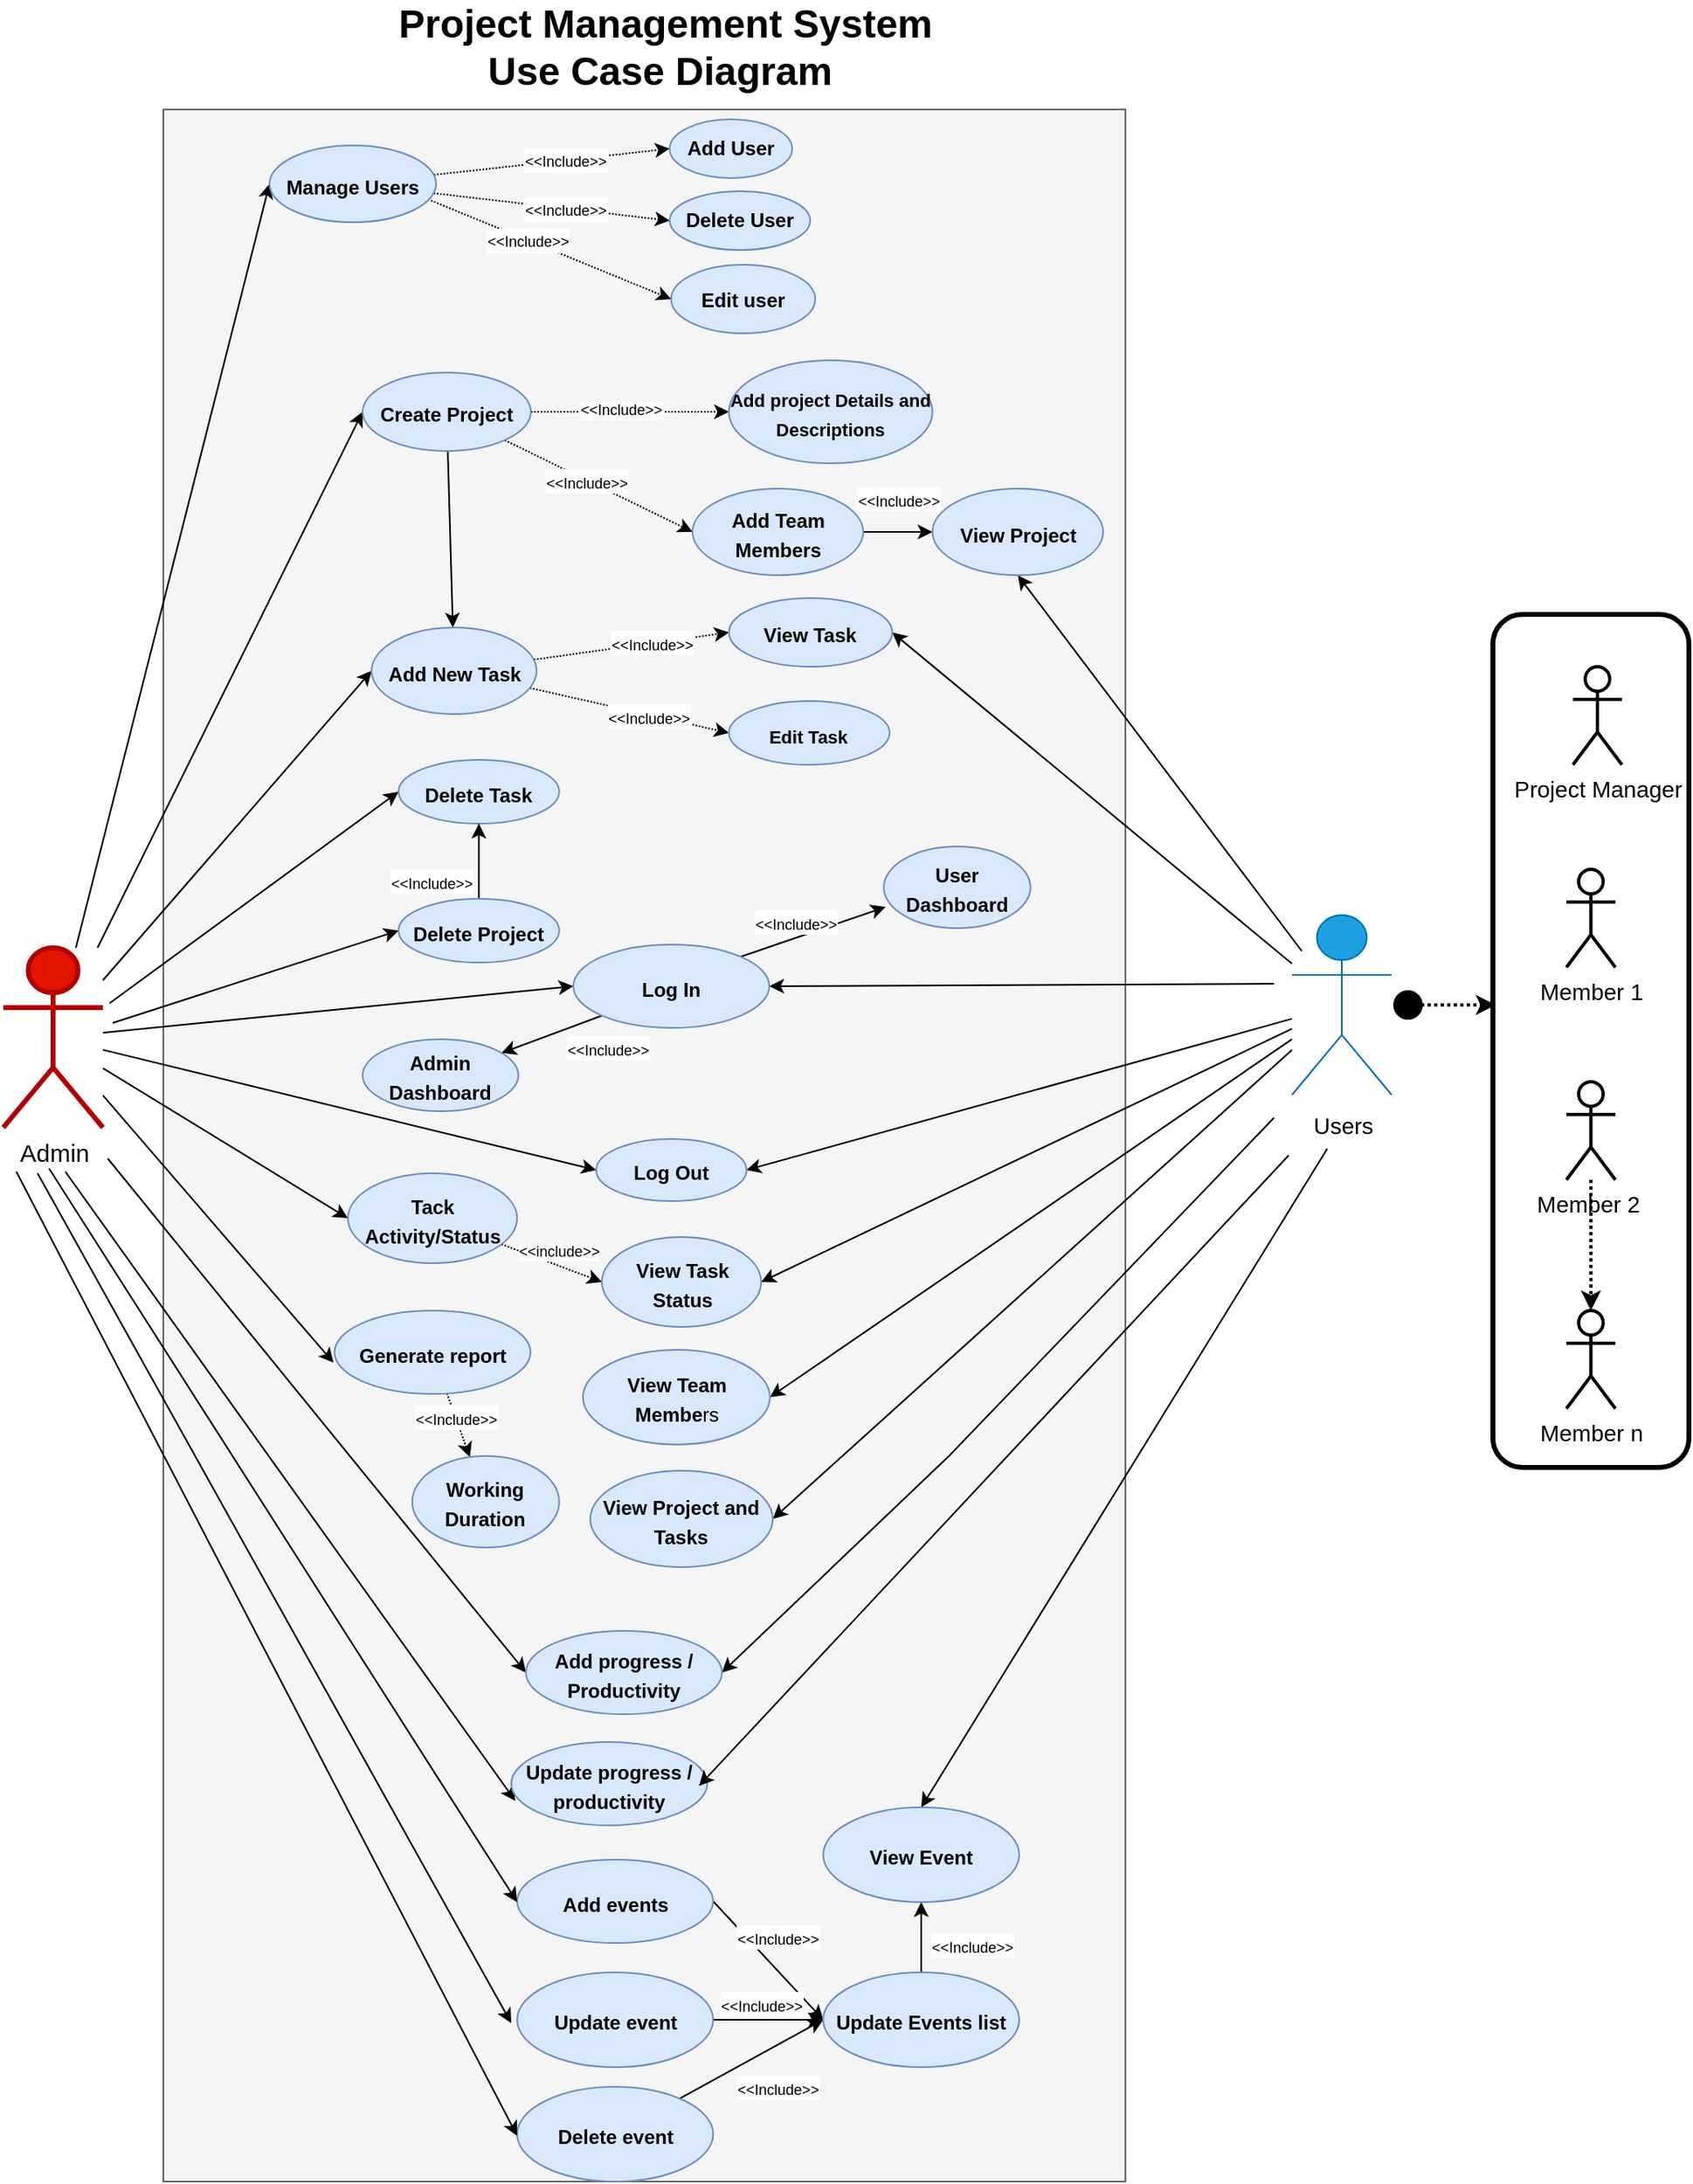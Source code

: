 <mxfile version="20.6.2" type="google" pages="8"><diagram id="JrsVMZL0JrHL9LAq1qek" name="Use_Case"><mxGraphModel grid="0" page="0" gridSize="10" guides="1" tooltips="1" connect="1" arrows="1" fold="1" pageScale="1" pageWidth="850" pageHeight="1100" math="0" shadow="0"><root><mxCell id="0"/><mxCell id="1" parent="0"/><mxCell id="EvvXE4ZS1r_Xk9OZERSO-36" value="" style="rounded=1;whiteSpace=wrap;html=1;shadow=0;glass=0;labelBackgroundColor=none;labelBorderColor=none;sketch=0;strokeWidth=3;fontSize=14;fontColor=#000000;" vertex="1" parent="1"><mxGeometry x="999" y="646" width="120" height="522" as="geometry"/></mxCell><mxCell id="EvvXE4ZS1r_Xk9OZERSO-11" value="" style="rounded=0;whiteSpace=wrap;html=1;shadow=0;glass=0;labelBackgroundColor=none;labelBorderColor=none;sketch=0;fontSize=11;fillColor=#f5f5f5;strokeColor=#666666;fontColor=#333333;" vertex="1" parent="1"><mxGeometry x="185" y="337" width="589" height="1268" as="geometry"/></mxCell><mxCell id="z2Bp-z76xfW8rKk3BiEu-17" style="edgeStyle=none;rounded=0;orthogonalLoop=1;jettySize=auto;html=1;entryX=0;entryY=0.5;entryDx=0;entryDy=0;strokeWidth=1;fontSize=11;" edge="1" parent="1" source="icMxLP3PdCi3HhG98Mxe-2" target="uSe5V_-AAGHTFHWA87hB-2"><mxGeometry relative="1" as="geometry"/></mxCell><mxCell id="z2Bp-z76xfW8rKk3BiEu-18" style="edgeStyle=none;rounded=0;orthogonalLoop=1;jettySize=auto;html=1;entryX=0;entryY=0.5;entryDx=0;entryDy=0;strokeWidth=1;fontSize=11;" edge="1" parent="1" source="icMxLP3PdCi3HhG98Mxe-2" target="z2Bp-z76xfW8rKk3BiEu-3"><mxGeometry relative="1" as="geometry"/></mxCell><mxCell id="EvvXE4ZS1r_Xk9OZERSO-2" style="edgeStyle=none;rounded=0;orthogonalLoop=1;jettySize=auto;html=1;entryX=0;entryY=0.5;entryDx=0;entryDy=0;strokeWidth=1;fontSize=11;" edge="1" parent="1" source="icMxLP3PdCi3HhG98Mxe-2" target="EvvXE4ZS1r_Xk9OZERSO-1"><mxGeometry relative="1" as="geometry"/></mxCell><mxCell id="tYZU7N_vNJiFdqrD0jlv-8" style="edgeStyle=none;rounded=0;orthogonalLoop=1;jettySize=auto;html=1;entryX=0;entryY=0.5;entryDx=0;entryDy=0;fontSize=12;endArrow=classic;endFill=1;" edge="1" parent="1" source="icMxLP3PdCi3HhG98Mxe-2" target="tYZU7N_vNJiFdqrD0jlv-1"><mxGeometry relative="1" as="geometry"/></mxCell><mxCell id="tYZU7N_vNJiFdqrD0jlv-30" style="edgeStyle=none;rounded=0;orthogonalLoop=1;jettySize=auto;html=1;fontSize=13;endArrow=classic;endFill=1;entryX=0;entryY=0.5;entryDx=0;entryDy=0;" edge="1" parent="1" source="icMxLP3PdCi3HhG98Mxe-2" target="5fVMIUiLW5bfuLobcZcc-1"><mxGeometry relative="1" as="geometry"><mxPoint x="317.532" y="927.128" as="targetPoint"/></mxGeometry></mxCell><mxCell id="tYZU7N_vNJiFdqrD0jlv-31" style="edgeStyle=none;rounded=0;orthogonalLoop=1;jettySize=auto;html=1;entryX=0;entryY=0.5;entryDx=0;entryDy=0;fontSize=13;endArrow=classic;endFill=1;" edge="1" parent="1" source="icMxLP3PdCi3HhG98Mxe-2" target="tYZU7N_vNJiFdqrD0jlv-29"><mxGeometry relative="1" as="geometry"/></mxCell><mxCell id="yPd3JSYkC7mNwHvLBSn0-4" style="edgeStyle=none;rounded=0;orthogonalLoop=1;jettySize=auto;html=1;entryX=0;entryY=0.5;entryDx=0;entryDy=0;" edge="1" parent="1" target="yPd3JSYkC7mNwHvLBSn0-2"><mxGeometry relative="1" as="geometry"><mxPoint x="152" y="884" as="sourcePoint"/></mxGeometry></mxCell><mxCell id="yPd3JSYkC7mNwHvLBSn0-16" style="edgeStyle=none;rounded=0;orthogonalLoop=1;jettySize=auto;html=1;entryX=0;entryY=0.5;entryDx=0;entryDy=0;shadow=0;fontSize=12;" edge="1" parent="1" target="yPd3JSYkC7mNwHvLBSn0-15"><mxGeometry relative="1" as="geometry"><mxPoint x="154" y="896" as="sourcePoint"/></mxGeometry></mxCell><mxCell id="yPd3JSYkC7mNwHvLBSn0-24" style="edgeStyle=none;rounded=0;orthogonalLoop=1;jettySize=auto;html=1;entryX=0;entryY=0.5;entryDx=0;entryDy=0;shadow=0;fontSize=12;" edge="1" parent="1" target="EvvXE4ZS1r_Xk9OZERSO-8"><mxGeometry relative="1" as="geometry"><mxPoint x="151" y="979" as="sourcePoint"/></mxGeometry></mxCell><mxCell id="yPd3JSYkC7mNwHvLBSn0-25" style="edgeStyle=none;rounded=0;orthogonalLoop=1;jettySize=auto;html=1;shadow=0;fontSize=12;entryX=0.021;entryY=0.707;entryDx=0;entryDy=0;entryPerimeter=0;" edge="1" parent="1" target="yPd3JSYkC7mNwHvLBSn0-20"><mxGeometry relative="1" as="geometry"><mxPoint x="121.067" y="1238.133" as="targetPoint"/><mxPoint x="125" y="987" as="sourcePoint"/></mxGeometry></mxCell><mxCell id="icMxLP3PdCi3HhG98Mxe-2" value="&lt;font color=&quot;#000000&quot;&gt;Admin&lt;/font&gt;" style="shape=umlActor;verticalLabelPosition=bottom;verticalAlign=top;html=1;outlineConnect=0;rounded=0;shadow=0;glass=0;labelBackgroundColor=none;labelBorderColor=none;sketch=0;fontSize=15;fillColor=#e51400;fontColor=#ffffff;strokeColor=#B20000;strokeWidth=3;" vertex="1" parent="1"><mxGeometry x="87" y="850" width="61" height="110" as="geometry"/></mxCell><mxCell id="vGvQIpNk_lkCnh9l7qQx-1" style="rounded=0;orthogonalLoop=1;jettySize=auto;html=1;entryX=0;entryY=0.5;entryDx=0;entryDy=0;dashed=1;dashPattern=1 1;" edge="1" parent="1" source="uSe5V_-AAGHTFHWA87hB-2" target="z2Bp-z76xfW8rKk3BiEu-13"><mxGeometry relative="1" as="geometry"/></mxCell><mxCell id="vGvQIpNk_lkCnh9l7qQx-2" value="&amp;lt;&amp;lt;Include&amp;gt;&amp;gt;" style="edgeLabel;html=1;align=center;verticalAlign=middle;resizable=0;points=[];fontSize=9;" connectable="0" vertex="1" parent="vGvQIpNk_lkCnh9l7qQx-1"><mxGeometry x="-0.094" y="1" relative="1" as="geometry"><mxPoint as="offset"/></mxGeometry></mxCell><mxCell id="MNjsM7oJfCOvH3ubH362-10" style="edgeStyle=none;rounded=0;orthogonalLoop=1;jettySize=auto;html=1;entryX=0;entryY=0.5;entryDx=0;entryDy=0;dashed=1;dashPattern=1 1;fontSize=9;" edge="1" parent="1" source="uSe5V_-AAGHTFHWA87hB-2" target="z2Bp-z76xfW8rKk3BiEu-11"><mxGeometry relative="1" as="geometry"/></mxCell><mxCell id="tYZU7N_vNJiFdqrD0jlv-21" value="&lt;span style=&quot;color: rgba(0, 0, 0, 0); font-family: monospace; font-size: 0px; text-align: start;&quot;&gt;%3CmxGraphModel%3E%3Croot%3E%3CmxCell%20id%3D%220%22%2F%3E%3CmxCell%20id%3D%221%22%20parent%3D%220%22%2F%3E%3CmxCell%20id%3D%222%22%20value%3D%22%26amp%3Blt%3B%26amp%3Blt%3BInclude%26amp%3Bgt%3B%26amp%3Bgt%3B%22%20style%3D%22edgeLabel%3Bhtml%3D1%3Balign%3Dcenter%3BverticalAlign%3Dmiddle%3Bresizable%3D0%3Bpoints%3D%5B%5D%3BfontSize%3D9%3B%22%20vertex%3D%221%22%20connectable%3D%220%22%20parent%3D%221%22%3E%3CmxGeometry%20x%3D%22479.424%22%20y%3D%22641%22%20as%3D%22geometry%22%2F%3E%3C%2FmxCell%3E%3C%2Froot%3E%3C%2FmxGraphModel%3E&lt;/span&gt;" style="edgeLabel;html=1;align=center;verticalAlign=middle;resizable=0;points=[];fontSize=13;" connectable="0" vertex="1" parent="MNjsM7oJfCOvH3ubH362-10"><mxGeometry x="-0.163" y="1" relative="1" as="geometry"><mxPoint as="offset"/></mxGeometry></mxCell><mxCell id="tYZU7N_vNJiFdqrD0jlv-22" value="&lt;span style=&quot;font-size: 9px;&quot;&gt;&amp;lt;&amp;lt;Include&amp;gt;&amp;gt;&lt;/span&gt;" style="edgeLabel;html=1;align=center;verticalAlign=middle;resizable=0;points=[];fontSize=13;" connectable="0" vertex="1" parent="MNjsM7oJfCOvH3ubH362-10"><mxGeometry x="-0.129" relative="1" as="geometry"><mxPoint as="offset"/></mxGeometry></mxCell><mxCell id="tYZU7N_vNJiFdqrD0jlv-10" style="edgeStyle=none;rounded=0;orthogonalLoop=1;jettySize=auto;html=1;entryX=0;entryY=0.5;entryDx=0;entryDy=0;fontSize=12;endArrow=classic;endFill=1;dashed=1;dashPattern=1 1;exitX=0.951;exitY=0.701;exitDx=0;exitDy=0;exitPerimeter=0;" edge="1" parent="1" source="tYZU7N_vNJiFdqrD0jlv-1" target="z2Bp-z76xfW8rKk3BiEu-12"><mxGeometry relative="1" as="geometry"/></mxCell><mxCell id="tYZU7N_vNJiFdqrD0jlv-15" value="&lt;span style=&quot;font-size: 9px;&quot;&gt;&amp;lt;&amp;lt;Include&amp;gt;&amp;gt;&lt;/span&gt;" style="edgeLabel;html=1;align=center;verticalAlign=middle;resizable=0;points=[];fontSize=12;" connectable="0" vertex="1" parent="tYZU7N_vNJiFdqrD0jlv-10"><mxGeometry x="-0.35" relative="1" as="geometry"><mxPoint x="12" y="5" as="offset"/></mxGeometry></mxCell><mxCell id="tYZU7N_vNJiFdqrD0jlv-11" style="edgeStyle=none;rounded=0;orthogonalLoop=1;jettySize=auto;html=1;fontSize=12;endArrow=classic;endFill=1;" edge="1" parent="1" source="uSe5V_-AAGHTFHWA87hB-2" target="z2Bp-z76xfW8rKk3BiEu-3"><mxGeometry relative="1" as="geometry"/></mxCell><mxCell id="uSe5V_-AAGHTFHWA87hB-2" value="&lt;font style=&quot;font-size: 12px;&quot;&gt;&lt;b style=&quot;&quot;&gt;&lt;font style=&quot;&quot;&gt;Create Projec&lt;/font&gt;t&lt;/b&gt;&lt;/font&gt;" style="ellipse;whiteSpace=wrap;html=1;rounded=0;shadow=0;glass=0;labelBackgroundColor=none;labelBorderColor=none;sketch=0;fontSize=15;fillColor=#dae8fc;strokeColor=#6c8ebf;" vertex="1" parent="1"><mxGeometry x="307" y="498" width="103" height="48" as="geometry"/></mxCell><mxCell id="vGvQIpNk_lkCnh9l7qQx-7" style="edgeStyle=none;rounded=0;orthogonalLoop=1;jettySize=auto;html=1;entryX=0;entryY=0.5;entryDx=0;entryDy=0;dashed=1;dashPattern=1 1;fontSize=9;" edge="1" parent="1" source="z2Bp-z76xfW8rKk3BiEu-3" target="vGvQIpNk_lkCnh9l7qQx-6"><mxGeometry relative="1" as="geometry"/></mxCell><mxCell id="tYZU7N_vNJiFdqrD0jlv-23" value="&lt;span style=&quot;font-size: 9px;&quot;&gt;&amp;lt;&amp;lt;Include&amp;gt;&amp;gt;&lt;/span&gt;" style="edgeLabel;html=1;align=center;verticalAlign=middle;resizable=0;points=[];fontSize=13;" connectable="0" vertex="1" parent="vGvQIpNk_lkCnh9l7qQx-7"><mxGeometry x="0.207" y="1" relative="1" as="geometry"><mxPoint as="offset"/></mxGeometry></mxCell><mxCell id="tYZU7N_vNJiFdqrD0jlv-18" style="edgeStyle=none;rounded=0;orthogonalLoop=1;jettySize=auto;html=1;entryX=0;entryY=0.5;entryDx=0;entryDy=0;dashed=1;dashPattern=1 1;fontSize=13;endArrow=classic;endFill=1;" edge="1" parent="1" source="z2Bp-z76xfW8rKk3BiEu-3" target="tYZU7N_vNJiFdqrD0jlv-16"><mxGeometry relative="1" as="geometry"/></mxCell><mxCell id="tYZU7N_vNJiFdqrD0jlv-24" value="&lt;span style=&quot;font-size: 9px;&quot;&gt;&amp;lt;&amp;lt;Include&amp;gt;&amp;gt;&lt;/span&gt;" style="edgeLabel;html=1;align=center;verticalAlign=middle;resizable=0;points=[];fontSize=13;" connectable="0" vertex="1" parent="tYZU7N_vNJiFdqrD0jlv-18"><mxGeometry x="0.182" relative="1" as="geometry"><mxPoint as="offset"/></mxGeometry></mxCell><mxCell id="z2Bp-z76xfW8rKk3BiEu-3" value="&lt;b&gt;&lt;font style=&quot;font-size: 12px;&quot;&gt;Add New Task&lt;/font&gt;&lt;/b&gt;" style="ellipse;whiteSpace=wrap;html=1;rounded=0;shadow=0;glass=0;labelBackgroundColor=none;labelBorderColor=none;sketch=0;fontSize=15;fillColor=#dae8fc;strokeColor=#6c8ebf;" vertex="1" parent="1"><mxGeometry x="312.5" y="654" width="101" height="53" as="geometry"/></mxCell><mxCell id="EvvXE4ZS1r_Xk9OZERSO-4" style="edgeStyle=none;rounded=0;orthogonalLoop=1;jettySize=auto;html=1;entryX=1;entryY=0.5;entryDx=0;entryDy=0;strokeWidth=1;fontSize=11;" edge="1" parent="1" source="z2Bp-z76xfW8rKk3BiEu-5" target="MNjsM7oJfCOvH3ubH362-1"><mxGeometry relative="1" as="geometry"/></mxCell><mxCell id="EvvXE4ZS1r_Xk9OZERSO-6" style="edgeStyle=none;rounded=0;orthogonalLoop=1;jettySize=auto;html=1;entryX=1;entryY=0.5;entryDx=0;entryDy=0;strokeWidth=1;fontSize=11;" edge="1" parent="1" source="z2Bp-z76xfW8rKk3BiEu-5" target="EvvXE4ZS1r_Xk9OZERSO-5"><mxGeometry relative="1" as="geometry"/></mxCell><mxCell id="EvvXE4ZS1r_Xk9OZERSO-7" style="edgeStyle=none;rounded=0;orthogonalLoop=1;jettySize=auto;html=1;entryX=1;entryY=0.5;entryDx=0;entryDy=0;strokeWidth=1;fontSize=11;" edge="1" parent="1" source="z2Bp-z76xfW8rKk3BiEu-5" target="EvvXE4ZS1r_Xk9OZERSO-3"><mxGeometry relative="1" as="geometry"/></mxCell><mxCell id="EvvXE4ZS1r_Xk9OZERSO-37" style="edgeStyle=orthogonalEdgeStyle;rounded=0;orthogonalLoop=1;jettySize=auto;html=1;dashed=1;dashPattern=1 1;strokeWidth=2;fontSize=14;fontColor=#000000;startArrow=circle;startFill=1;" edge="1" parent="1" source="z2Bp-z76xfW8rKk3BiEu-5"><mxGeometry relative="1" as="geometry"><mxPoint x="1000.838" y="885" as="targetPoint"/></mxGeometry></mxCell><mxCell id="tYZU7N_vNJiFdqrD0jlv-19" style="edgeStyle=none;rounded=0;orthogonalLoop=1;jettySize=auto;html=1;fontSize=13;endArrow=classic;endFill=1;entryX=1;entryY=0.5;entryDx=0;entryDy=0;" edge="1" parent="1" source="z2Bp-z76xfW8rKk3BiEu-5" target="vGvQIpNk_lkCnh9l7qQx-6"><mxGeometry relative="1" as="geometry"><mxPoint x="662.413" y="764.512" as="targetPoint"/></mxGeometry></mxCell><mxCell id="tYZU7N_vNJiFdqrD0jlv-33" style="edgeStyle=none;rounded=0;orthogonalLoop=1;jettySize=auto;html=1;entryX=1;entryY=0.5;entryDx=0;entryDy=0;fontSize=13;endArrow=classic;endFill=1;" edge="1" parent="1" source="z2Bp-z76xfW8rKk3BiEu-5" target="tYZU7N_vNJiFdqrD0jlv-29"><mxGeometry relative="1" as="geometry"/></mxCell><mxCell id="5fVMIUiLW5bfuLobcZcc-2" style="edgeStyle=none;rounded=0;orthogonalLoop=1;jettySize=auto;html=1;entryX=1;entryY=0.5;entryDx=0;entryDy=0;fontSize=13;endArrow=classic;endFill=1;" edge="1" parent="1" target="5fVMIUiLW5bfuLobcZcc-1"><mxGeometry relative="1" as="geometry"><mxPoint x="865" y="872" as="sourcePoint"/></mxGeometry></mxCell><mxCell id="yPd3JSYkC7mNwHvLBSn0-11" style="edgeStyle=none;rounded=0;orthogonalLoop=1;jettySize=auto;html=1;entryX=0.5;entryY=1;entryDx=0;entryDy=0;shadow=0;fontSize=12;" edge="1" parent="1" target="yPd3JSYkC7mNwHvLBSn0-5"><mxGeometry relative="1" as="geometry"><mxPoint x="882" y="852" as="sourcePoint"/></mxGeometry></mxCell><mxCell id="yPd3JSYkC7mNwHvLBSn0-26" style="edgeStyle=none;rounded=0;orthogonalLoop=1;jettySize=auto;html=1;shadow=0;fontSize=12;entryX=1;entryY=0.5;entryDx=0;entryDy=0;" edge="1" parent="1" target="EvvXE4ZS1r_Xk9OZERSO-8"><mxGeometry relative="1" as="geometry"><mxPoint x="831.059" y="1327.0" as="targetPoint"/><mxPoint x="865" y="954" as="sourcePoint"/><Array as="points"><mxPoint x="666" y="1161"/></Array></mxGeometry></mxCell><mxCell id="yPd3JSYkC7mNwHvLBSn0-39" style="edgeStyle=none;rounded=0;orthogonalLoop=1;jettySize=auto;html=1;entryX=0.5;entryY=0;entryDx=0;entryDy=0;shadow=0;fontSize=12;" edge="1" parent="1" source="EvvXE4ZS1r_Xk9OZERSO-16" target="yPd3JSYkC7mNwHvLBSn0-33"><mxGeometry relative="1" as="geometry"/></mxCell><mxCell id="z2Bp-z76xfW8rKk3BiEu-5" value="User" style="shape=umlActor;verticalLabelPosition=bottom;verticalAlign=top;html=1;outlineConnect=0;rounded=0;shadow=0;glass=0;labelBackgroundColor=none;labelBorderColor=none;sketch=0;fontSize=15;fillColor=#1ba1e2;fontColor=#ffffff;strokeColor=#006EAF;" vertex="1" parent="1"><mxGeometry x="876" y="830" width="61" height="110" as="geometry"/></mxCell><mxCell id="yPd3JSYkC7mNwHvLBSn0-7" style="edgeStyle=none;rounded=0;orthogonalLoop=1;jettySize=auto;html=1;exitX=1;exitY=0.5;exitDx=0;exitDy=0;entryX=0;entryY=0.5;entryDx=0;entryDy=0;fontSize=12;shadow=0;" edge="1" parent="1" source="z2Bp-z76xfW8rKk3BiEu-11" target="yPd3JSYkC7mNwHvLBSn0-5"><mxGeometry relative="1" as="geometry"/></mxCell><mxCell id="z2Bp-z76xfW8rKk3BiEu-11" value="&lt;font style=&quot;font-size: 12px;&quot;&gt;&lt;b&gt;Add Team Members&lt;/b&gt;&lt;/font&gt;" style="ellipse;whiteSpace=wrap;html=1;rounded=0;shadow=0;glass=0;labelBackgroundColor=none;labelBorderColor=none;sketch=0;fontSize=15;fillColor=#dae8fc;strokeColor=#6c8ebf;fontStyle=0" vertex="1" parent="1"><mxGeometry x="509" y="569" width="104.5" height="53" as="geometry"/></mxCell><mxCell id="z2Bp-z76xfW8rKk3BiEu-12" value="&lt;font style=&quot;font-size: 12px;&quot;&gt;&lt;b&gt;Edit user&lt;/b&gt;&lt;/font&gt;" style="ellipse;whiteSpace=wrap;html=1;rounded=0;shadow=0;glass=0;labelBackgroundColor=none;labelBorderColor=none;sketch=0;fontSize=13;fillColor=#dae8fc;strokeColor=#6c8ebf;" vertex="1" parent="1"><mxGeometry x="495.88" y="432" width="88.25" height="42" as="geometry"/></mxCell><mxCell id="z2Bp-z76xfW8rKk3BiEu-13" value="&lt;font style=&quot;font-size: 11px;&quot;&gt;&lt;b&gt;Add project Details and Descriptions&lt;/b&gt;&lt;/font&gt;" style="ellipse;whiteSpace=wrap;html=1;rounded=0;shadow=0;glass=0;labelBackgroundColor=none;labelBorderColor=none;sketch=0;fontSize=15;fillColor=#dae8fc;strokeColor=#6c8ebf;fontStyle=0" vertex="1" parent="1"><mxGeometry x="531.26" y="490.5" width="124.62" height="63" as="geometry"/></mxCell><mxCell id="z2Bp-z76xfW8rKk3BiEu-14" style="edgeStyle=none;rounded=0;orthogonalLoop=1;jettySize=auto;html=1;exitX=0.5;exitY=1;exitDx=0;exitDy=0;strokeWidth=1;fontSize=11;fillColor=#dae8fc;strokeColor=#6c8ebf;" edge="1" parent="1"><mxGeometry relative="1" as="geometry"><mxPoint x="426" y="753.0" as="sourcePoint"/><mxPoint x="426" y="753.0" as="targetPoint"/></mxGeometry></mxCell><mxCell id="MNjsM7oJfCOvH3ubH362-2" style="edgeStyle=none;rounded=0;orthogonalLoop=1;jettySize=auto;html=1;entryX=0;entryY=0.5;entryDx=0;entryDy=0;dashed=1;dashPattern=1 1;fontSize=9;" edge="1" parent="1" source="EvvXE4ZS1r_Xk9OZERSO-1" target="MNjsM7oJfCOvH3ubH362-1"><mxGeometry relative="1" as="geometry"/></mxCell><mxCell id="MNjsM7oJfCOvH3ubH362-3" value="&amp;lt;&amp;lt;include&amp;gt;&amp;gt;" style="edgeLabel;html=1;align=center;verticalAlign=middle;resizable=0;points=[];fontSize=9;" connectable="0" vertex="1" parent="MNjsM7oJfCOvH3ubH362-2"><mxGeometry x="-0.299" relative="1" as="geometry"><mxPoint x="13" y="-4" as="offset"/></mxGeometry></mxCell><mxCell id="EvvXE4ZS1r_Xk9OZERSO-1" value="&lt;b&gt;&lt;font style=&quot;font-size: 12px;&quot;&gt;Tack Activity/Status&lt;/font&gt;&lt;/b&gt;" style="ellipse;whiteSpace=wrap;html=1;rounded=0;shadow=0;glass=0;labelBackgroundColor=none;labelBorderColor=none;sketch=0;fontSize=15;fillColor=#dae8fc;strokeColor=#6c8ebf;" vertex="1" parent="1"><mxGeometry x="298" y="988" width="103.62" height="55" as="geometry"/></mxCell><mxCell id="EvvXE4ZS1r_Xk9OZERSO-3" value="&lt;font style=&quot;font-size: 12px;&quot;&gt;&lt;b&gt;View Project and Tasks&lt;/b&gt;&lt;/font&gt;" style="ellipse;whiteSpace=wrap;html=1;rounded=0;shadow=0;glass=0;labelBackgroundColor=none;labelBorderColor=none;sketch=0;fontSize=15;fillColor=#dae8fc;strokeColor=#6c8ebf;" vertex="1" parent="1"><mxGeometry x="446.37" y="1170" width="111.75" height="59" as="geometry"/></mxCell><mxCell id="EvvXE4ZS1r_Xk9OZERSO-5" value="&lt;font style=&quot;font-size: 12px;&quot;&gt;&lt;b&gt;View Team Membe&lt;/b&gt;rs&lt;/font&gt;" style="ellipse;whiteSpace=wrap;html=1;rounded=0;shadow=0;glass=0;labelBackgroundColor=none;labelBorderColor=none;sketch=0;fontSize=15;fillColor=#dae8fc;strokeColor=#6c8ebf;" vertex="1" parent="1"><mxGeometry x="441.88" y="1096" width="114.5" height="58" as="geometry"/></mxCell><mxCell id="EvvXE4ZS1r_Xk9OZERSO-8" value="&lt;font style=&quot;font-size: 12px;&quot;&gt;&lt;b&gt;Add progress / Productivity&lt;/b&gt;&lt;/font&gt;" style="ellipse;whiteSpace=wrap;html=1;rounded=0;shadow=0;glass=0;labelBackgroundColor=none;labelBorderColor=none;sketch=0;fontSize=15;fillColor=#dae8fc;strokeColor=#6c8ebf;" vertex="1" parent="1"><mxGeometry x="407" y="1268" width="120" height="51" as="geometry"/></mxCell><mxCell id="EvvXE4ZS1r_Xk9OZERSO-16" value="&lt;font style=&quot;font-size: 14px;&quot;&gt;Users&lt;/font&gt;" style="text;html=1;align=center;verticalAlign=middle;resizable=0;points=[];autosize=1;strokeColor=none;fillColor=none;fontSize=11;fontColor=#000000;" vertex="1" parent="1"><mxGeometry x="879" y="944" width="55" height="29" as="geometry"/></mxCell><mxCell id="EvvXE4ZS1r_Xk9OZERSO-23" value="Project Manager" style="shape=umlActor;verticalLabelPosition=bottom;verticalAlign=top;html=1;outlineConnect=0;rounded=0;shadow=0;glass=0;labelBackgroundColor=none;labelBorderColor=none;sketch=0;fontSize=14;fontColor=#000000;strokeWidth=2;" vertex="1" parent="1"><mxGeometry x="1048" y="678" width="30" height="60" as="geometry"/></mxCell><mxCell id="EvvXE4ZS1r_Xk9OZERSO-24" value="Member 1" style="shape=umlActor;verticalLabelPosition=bottom;verticalAlign=top;html=1;outlineConnect=0;rounded=0;shadow=0;glass=0;labelBackgroundColor=none;labelBorderColor=none;sketch=0;fontSize=14;fontColor=#000000;strokeWidth=2;" vertex="1" parent="1"><mxGeometry x="1044" y="802" width="30" height="60" as="geometry"/></mxCell><mxCell id="EvvXE4ZS1r_Xk9OZERSO-35" value="" style="edgeStyle=orthogonalEdgeStyle;rounded=0;orthogonalLoop=1;jettySize=auto;html=1;strokeWidth=2;fontSize=14;fontColor=#000000;dashed=1;dashPattern=1 1;startArrow=none;startFill=0;" edge="1" parent="1" source="EvvXE4ZS1r_Xk9OZERSO-25" target="EvvXE4ZS1r_Xk9OZERSO-34"><mxGeometry relative="1" as="geometry"/></mxCell><mxCell id="EvvXE4ZS1r_Xk9OZERSO-25" value="Member 2&amp;nbsp;" style="shape=umlActor;verticalLabelPosition=bottom;verticalAlign=top;html=1;outlineConnect=0;rounded=0;shadow=0;glass=0;labelBackgroundColor=none;labelBorderColor=none;sketch=0;fontSize=14;fontColor=#000000;strokeWidth=2;" vertex="1" parent="1"><mxGeometry x="1044" y="932" width="30" height="60" as="geometry"/></mxCell><mxCell id="EvvXE4ZS1r_Xk9OZERSO-34" value="Member n" style="shape=umlActor;verticalLabelPosition=bottom;verticalAlign=top;html=1;outlineConnect=0;rounded=0;shadow=0;glass=0;labelBackgroundColor=none;labelBorderColor=none;sketch=0;fontSize=14;fontColor=#000000;strokeWidth=2;" vertex="1" parent="1"><mxGeometry x="1044" y="1072" width="30" height="60" as="geometry"/></mxCell><mxCell id="6QqQFMNZmvK2c_bmGPl3-1" value="Project Management System&lt;br&gt;Use Case Diagram&amp;nbsp;" style="text;strokeColor=none;fillColor=none;html=1;fontSize=24;fontStyle=1;verticalAlign=middle;align=center;rounded=0;shadow=0;glass=0;labelBackgroundColor=none;labelBorderColor=none;sketch=0;strokeWidth=3;fontColor=#000000;" vertex="1" parent="1"><mxGeometry x="441.88" y="279" width="100" height="40" as="geometry"/></mxCell><mxCell id="tYZU7N_vNJiFdqrD0jlv-26" value="" style="edgeStyle=none;rounded=0;orthogonalLoop=1;jettySize=auto;html=1;fontSize=13;endArrow=classic;endFill=1;dashed=1;dashPattern=1 1;" edge="1" parent="1" source="mCNEjEZ5BaX6t8XQeET4-1" target="tYZU7N_vNJiFdqrD0jlv-25"><mxGeometry relative="1" as="geometry"/></mxCell><mxCell id="tYZU7N_vNJiFdqrD0jlv-27" value="&lt;span style=&quot;font-size: 9px;&quot;&gt;&amp;lt;&amp;lt;Include&amp;gt;&amp;gt;&lt;/span&gt;" style="edgeLabel;html=1;align=center;verticalAlign=middle;resizable=0;points=[];fontSize=13;" connectable="0" vertex="1" parent="tYZU7N_vNJiFdqrD0jlv-26"><mxGeometry x="-0.301" relative="1" as="geometry"><mxPoint as="offset"/></mxGeometry></mxCell><mxCell id="mCNEjEZ5BaX6t8XQeET4-1" value="&lt;b&gt;&lt;font style=&quot;font-size: 12px;&quot;&gt;Generate report&lt;/font&gt;&lt;/b&gt;" style="ellipse;whiteSpace=wrap;html=1;rounded=0;shadow=0;glass=0;labelBackgroundColor=none;labelBorderColor=none;sketch=0;fontSize=15;fillColor=#dae8fc;strokeColor=#6c8ebf;" vertex="1" parent="1"><mxGeometry x="289.81" y="1072" width="120" height="51" as="geometry"/></mxCell><mxCell id="mCNEjEZ5BaX6t8XQeET4-4" style="edgeStyle=none;rounded=0;orthogonalLoop=1;jettySize=auto;html=1;strokeWidth=1;fontSize=11;entryX=-0.005;entryY=0.626;entryDx=0;entryDy=0;entryPerimeter=0;" edge="1" parent="1" source="icMxLP3PdCi3HhG98Mxe-2" target="mCNEjEZ5BaX6t8XQeET4-1"><mxGeometry relative="1" as="geometry"><mxPoint x="154" y="952" as="sourcePoint"/><mxPoint x="343.25" y="1061.5" as="targetPoint"/></mxGeometry></mxCell><mxCell id="vGvQIpNk_lkCnh9l7qQx-6" value="&lt;font style=&quot;font-size: 12px;&quot;&gt;&lt;b style=&quot;&quot;&gt;View Task&lt;/b&gt;&lt;/font&gt;" style="ellipse;whiteSpace=wrap;html=1;rounded=0;shadow=0;glass=0;labelBackgroundColor=none;labelBorderColor=none;sketch=0;fontSize=15;fillColor=#dae8fc;strokeColor=#6c8ebf;" vertex="1" parent="1"><mxGeometry x="531.26" y="636" width="100" height="42" as="geometry"/></mxCell><mxCell id="MNjsM7oJfCOvH3ubH362-1" value="&lt;b&gt;&lt;font style=&quot;font-size: 12px;&quot;&gt;View Task Status&lt;/font&gt;&lt;/b&gt;" style="ellipse;whiteSpace=wrap;html=1;rounded=0;shadow=0;glass=0;labelBackgroundColor=none;labelBorderColor=none;sketch=0;fontSize=15;fillColor=#dae8fc;strokeColor=#6c8ebf;" vertex="1" parent="1"><mxGeometry x="453.5" y="1027" width="97.5" height="55" as="geometry"/></mxCell><mxCell id="MNjsM7oJfCOvH3ubH362-4" style="edgeStyle=none;rounded=0;orthogonalLoop=1;jettySize=auto;html=1;exitX=0.5;exitY=1;exitDx=0;exitDy=0;dashed=1;dashPattern=1 1;fontSize=9;" edge="1" parent="1" source="z2Bp-z76xfW8rKk3BiEu-12" target="z2Bp-z76xfW8rKk3BiEu-12"><mxGeometry relative="1" as="geometry"/></mxCell><mxCell id="tYZU7N_vNJiFdqrD0jlv-4" style="edgeStyle=none;rounded=0;orthogonalLoop=1;jettySize=auto;html=1;entryX=0;entryY=0.5;entryDx=0;entryDy=0;fontSize=12;endArrow=classic;endFill=1;dashed=1;dashPattern=1 1;" edge="1" parent="1" source="tYZU7N_vNJiFdqrD0jlv-1" target="tYZU7N_vNJiFdqrD0jlv-2"><mxGeometry relative="1" as="geometry"/></mxCell><mxCell id="tYZU7N_vNJiFdqrD0jlv-6" value="&lt;span style=&quot;font-size: 9px;&quot;&gt;&amp;lt;&amp;lt;Include&amp;gt;&amp;gt;&lt;/span&gt;" style="edgeLabel;html=1;align=center;verticalAlign=middle;resizable=0;points=[];fontSize=12;" connectable="0" vertex="1" parent="tYZU7N_vNJiFdqrD0jlv-4"><mxGeometry x="0.117" relative="1" as="geometry"><mxPoint as="offset"/></mxGeometry></mxCell><mxCell id="tYZU7N_vNJiFdqrD0jlv-5" style="edgeStyle=none;rounded=0;orthogonalLoop=1;jettySize=auto;html=1;entryX=0;entryY=0.5;entryDx=0;entryDy=0;fontSize=12;endArrow=classic;endFill=1;dashed=1;dashPattern=1 1;" edge="1" parent="1" source="tYZU7N_vNJiFdqrD0jlv-1" target="tYZU7N_vNJiFdqrD0jlv-3"><mxGeometry relative="1" as="geometry"/></mxCell><mxCell id="tYZU7N_vNJiFdqrD0jlv-7" value="&lt;span style=&quot;font-size: 9px;&quot;&gt;&amp;lt;&amp;lt;Include&amp;gt;&amp;gt;&lt;/span&gt;" style="edgeLabel;html=1;align=center;verticalAlign=middle;resizable=0;points=[];fontSize=12;" connectable="0" vertex="1" parent="tYZU7N_vNJiFdqrD0jlv-5"><mxGeometry x="0.111" relative="1" as="geometry"><mxPoint as="offset"/></mxGeometry></mxCell><mxCell id="tYZU7N_vNJiFdqrD0jlv-1" value="&lt;b&gt;&lt;font style=&quot;font-size: 12px;&quot;&gt;Manage Users&lt;/font&gt;&lt;/b&gt;" style="ellipse;whiteSpace=wrap;html=1;rounded=0;shadow=0;glass=0;labelBackgroundColor=none;labelBorderColor=none;sketch=0;fontSize=15;fillColor=#dae8fc;strokeColor=#6c8ebf;" vertex="1" parent="1"><mxGeometry x="250" y="359" width="102" height="47" as="geometry"/></mxCell><mxCell id="tYZU7N_vNJiFdqrD0jlv-2" value="&lt;b&gt;Add User&lt;/b&gt;" style="ellipse;whiteSpace=wrap;html=1;rounded=0;shadow=0;glass=0;labelBackgroundColor=none;labelBorderColor=none;sketch=0;fontSize=12;fillColor=#dae8fc;strokeColor=#6c8ebf;" vertex="1" parent="1"><mxGeometry x="495" y="343" width="75" height="36" as="geometry"/></mxCell><mxCell id="tYZU7N_vNJiFdqrD0jlv-3" value="&lt;b&gt;Delete User&lt;/b&gt;" style="ellipse;whiteSpace=wrap;html=1;rounded=0;shadow=0;glass=0;labelBackgroundColor=none;labelBorderColor=none;sketch=0;fontSize=12;fillColor=#dae8fc;strokeColor=#6c8ebf;" vertex="1" parent="1"><mxGeometry x="495" y="387" width="86" height="36" as="geometry"/></mxCell><mxCell id="tYZU7N_vNJiFdqrD0jlv-16" value="&lt;font style=&quot;font-size: 11px;&quot;&gt;&lt;b&gt;Edit Task&lt;/b&gt;&lt;/font&gt;" style="ellipse;whiteSpace=wrap;html=1;rounded=0;shadow=0;glass=0;labelBackgroundColor=none;labelBorderColor=none;sketch=0;fontSize=15;fillColor=#dae8fc;strokeColor=#6c8ebf;" vertex="1" parent="1"><mxGeometry x="531.26" y="699" width="98.38" height="39" as="geometry"/></mxCell><mxCell id="tYZU7N_vNJiFdqrD0jlv-25" value="&lt;b&gt;&lt;font style=&quot;font-size: 12px;&quot;&gt;Working Duration&lt;/font&gt;&lt;/b&gt;" style="ellipse;whiteSpace=wrap;html=1;rounded=0;shadow=0;glass=0;labelBackgroundColor=none;labelBorderColor=none;sketch=0;fontSize=15;fillColor=#dae8fc;strokeColor=#6c8ebf;" vertex="1" parent="1"><mxGeometry x="337.38" y="1161" width="90" height="56" as="geometry"/></mxCell><mxCell id="tYZU7N_vNJiFdqrD0jlv-29" value="&lt;b&gt;&lt;font style=&quot;font-size: 12px;&quot;&gt;Log Out&lt;/font&gt;&lt;/b&gt;" style="ellipse;whiteSpace=wrap;html=1;rounded=0;shadow=0;glass=0;labelBackgroundColor=none;labelBorderColor=none;sketch=0;fontSize=15;fillColor=#dae8fc;strokeColor=#6c8ebf;" vertex="1" parent="1"><mxGeometry x="450" y="967" width="92" height="38" as="geometry"/></mxCell><mxCell id="MCLrWuVyMuEMFT8n2JW9-2" style="edgeStyle=none;rounded=0;orthogonalLoop=1;jettySize=auto;html=1;exitX=1;exitY=0;exitDx=0;exitDy=0;entryX=0.012;entryY=0.741;entryDx=0;entryDy=0;entryPerimeter=0;shadow=0;fontSize=14;" edge="1" parent="1" source="5fVMIUiLW5bfuLobcZcc-1" target="5fVMIUiLW5bfuLobcZcc-4"><mxGeometry relative="1" as="geometry"/></mxCell><mxCell id="MCLrWuVyMuEMFT8n2JW9-3" style="edgeStyle=none;rounded=0;orthogonalLoop=1;jettySize=auto;html=1;exitX=0;exitY=1;exitDx=0;exitDy=0;shadow=0;fontSize=14;" edge="1" parent="1" source="5fVMIUiLW5bfuLobcZcc-1" target="5fVMIUiLW5bfuLobcZcc-3"><mxGeometry relative="1" as="geometry"/></mxCell><mxCell id="5fVMIUiLW5bfuLobcZcc-1" value="&lt;b&gt;&lt;font style=&quot;font-size: 12px;&quot;&gt;Log In&lt;/font&gt;&lt;/b&gt;" style="ellipse;whiteSpace=wrap;html=1;rounded=0;shadow=0;glass=0;labelBackgroundColor=none;labelBorderColor=none;sketch=0;fontSize=15;fillColor=#dae8fc;strokeColor=#6c8ebf;" vertex="1" parent="1"><mxGeometry x="436" y="848" width="120" height="51" as="geometry"/></mxCell><mxCell id="5fVMIUiLW5bfuLobcZcc-3" value="&lt;font style=&quot;font-size: 12px;&quot;&gt;&lt;b&gt;Admin Dashboard&lt;/b&gt;&lt;/font&gt;" style="ellipse;whiteSpace=wrap;html=1;rounded=0;shadow=0;glass=0;labelBackgroundColor=none;labelBorderColor=none;sketch=0;fontSize=15;fillColor=#dae8fc;strokeColor=#6c8ebf;" vertex="1" parent="1"><mxGeometry x="307" y="906" width="95.38" height="44" as="geometry"/></mxCell><mxCell id="5fVMIUiLW5bfuLobcZcc-4" value="&lt;font style=&quot;font-size: 12px;&quot;&gt;&lt;b style=&quot;&quot;&gt;User Dashboard&lt;/b&gt;&lt;/font&gt;" style="ellipse;whiteSpace=wrap;html=1;rounded=0;shadow=0;glass=0;labelBackgroundColor=none;labelBorderColor=none;sketch=0;fontSize=15;fillColor=#dae8fc;strokeColor=#6c8ebf;" vertex="1" parent="1"><mxGeometry x="626.09" y="788" width="89.81" height="50" as="geometry"/></mxCell><mxCell id="5fVMIUiLW5bfuLobcZcc-7" style="edgeStyle=none;rounded=0;orthogonalLoop=1;jettySize=auto;html=1;exitX=0;exitY=0;exitDx=0;exitDy=0;fontSize=13;endArrow=classic;endFill=1;" edge="1" parent="1"><mxGeometry relative="1" as="geometry"><mxPoint x="337.308" y="762.023" as="sourcePoint"/><mxPoint x="336.322" y="762.48" as="targetPoint"/></mxGeometry></mxCell><mxCell id="yPd3JSYkC7mNwHvLBSn0-2" value="&lt;font style=&quot;font-size: 12px;&quot;&gt;&lt;b style=&quot;&quot;&gt;Delete Task&lt;/b&gt;&lt;/font&gt;" style="ellipse;whiteSpace=wrap;html=1;rounded=0;shadow=0;glass=0;labelBackgroundColor=none;labelBorderColor=none;sketch=0;fontSize=15;fillColor=#dae8fc;strokeColor=#6c8ebf;" vertex="1" parent="1"><mxGeometry x="329.0" y="735" width="98.38" height="39" as="geometry"/></mxCell><mxCell id="yPd3JSYkC7mNwHvLBSn0-5" value="&lt;font style=&quot;font-size: 12px;&quot;&gt;&lt;b&gt;View Project&lt;/b&gt;&lt;/font&gt;" style="ellipse;whiteSpace=wrap;html=1;rounded=0;shadow=0;glass=0;labelBackgroundColor=none;labelBorderColor=none;sketch=0;fontSize=15;fillColor=#dae8fc;strokeColor=#6c8ebf;fontStyle=0" vertex="1" parent="1"><mxGeometry x="655.88" y="569" width="104.5" height="53" as="geometry"/></mxCell><mxCell id="yPd3JSYkC7mNwHvLBSn0-9" value="&lt;span style=&quot;font-size: 9px;&quot;&gt;&amp;lt;&amp;lt;Include&amp;gt;&amp;gt;&lt;/span&gt;" style="edgeLabel;html=1;align=center;verticalAlign=middle;resizable=0;points=[];fontSize=13;" connectable="0" vertex="1" parent="1"><mxGeometry x="635.187" y="574.995" as="geometry"/></mxCell><mxCell id="yPd3JSYkC7mNwHvLBSn0-14" value="&lt;span style=&quot;font-size: 9px;&quot;&gt;&amp;lt;&amp;lt;Include&amp;gt;&amp;gt;&lt;/span&gt;" style="edgeLabel;html=1;align=center;verticalAlign=middle;resizable=0;points=[];fontSize=13;" connectable="0" vertex="1" parent="1"><mxGeometry x="600.999" y="820.499" as="geometry"><mxPoint x="-29" y="13" as="offset"/></mxGeometry></mxCell><mxCell id="yPd3JSYkC7mNwHvLBSn0-18" style="edgeStyle=none;rounded=0;orthogonalLoop=1;jettySize=auto;html=1;exitX=0.5;exitY=0;exitDx=0;exitDy=0;entryX=0.5;entryY=1;entryDx=0;entryDy=0;shadow=0;fontSize=12;" edge="1" parent="1" source="yPd3JSYkC7mNwHvLBSn0-15" target="yPd3JSYkC7mNwHvLBSn0-2"><mxGeometry relative="1" as="geometry"/></mxCell><mxCell id="yPd3JSYkC7mNwHvLBSn0-15" value="&lt;font style=&quot;font-size: 12px;&quot;&gt;&lt;b style=&quot;&quot;&gt;Delete Project&lt;/b&gt;&lt;/font&gt;" style="ellipse;whiteSpace=wrap;html=1;rounded=0;shadow=0;glass=0;labelBackgroundColor=none;labelBorderColor=none;sketch=0;fontSize=15;fillColor=#dae8fc;strokeColor=#6c8ebf;" vertex="1" parent="1"><mxGeometry x="329.0" y="820" width="98.38" height="39" as="geometry"/></mxCell><mxCell id="yPd3JSYkC7mNwHvLBSn0-19" value="&lt;span style=&quot;font-size: 9px;&quot;&gt;&amp;lt;&amp;lt;Include&amp;gt;&amp;gt;&lt;/span&gt;" style="edgeLabel;html=1;align=center;verticalAlign=middle;resizable=0;points=[];fontSize=13;" connectable="0" vertex="1" parent="1"><mxGeometry x="466.998" y="731.996" as="geometry"><mxPoint x="-118" y="77" as="offset"/></mxGeometry></mxCell><mxCell id="yPd3JSYkC7mNwHvLBSn0-20" value="&lt;font style=&quot;font-size: 12px;&quot;&gt;&lt;b&gt;Update progress / productivity&lt;/b&gt;&lt;/font&gt;" style="ellipse;whiteSpace=wrap;html=1;rounded=0;shadow=0;glass=0;labelBackgroundColor=none;labelBorderColor=none;sketch=0;fontSize=15;fillColor=#dae8fc;strokeColor=#6c8ebf;" vertex="1" parent="1"><mxGeometry x="398" y="1336" width="120" height="51" as="geometry"/></mxCell><mxCell id="yPd3JSYkC7mNwHvLBSn0-28" style="edgeStyle=none;rounded=0;orthogonalLoop=1;jettySize=auto;html=1;shadow=0;fontSize=12;entryX=1;entryY=0.5;entryDx=0;entryDy=0;exitX=-0.091;exitY=1.138;exitDx=0;exitDy=0;exitPerimeter=0;" edge="1" parent="1" source="EvvXE4ZS1r_Xk9OZERSO-16"><mxGeometry relative="1" as="geometry"><mxPoint x="513.0" y="1362.82" as="targetPoint"/><mxPoint x="861.315" y="1008.999" as="sourcePoint"/><Array as="points"/></mxGeometry></mxCell><mxCell id="yPd3JSYkC7mNwHvLBSn0-34" style="edgeStyle=none;rounded=0;orthogonalLoop=1;jettySize=auto;html=1;exitX=1;exitY=0.5;exitDx=0;exitDy=0;entryX=0;entryY=0.5;entryDx=0;entryDy=0;shadow=0;fontSize=12;" edge="1" parent="1" source="yPd3JSYkC7mNwHvLBSn0-29" target="yPd3JSYkC7mNwHvLBSn0-32"><mxGeometry relative="1" as="geometry"/></mxCell><mxCell id="yPd3JSYkC7mNwHvLBSn0-29" value="&lt;font style=&quot;font-size: 12px;&quot;&gt;&lt;b&gt;Add events&lt;/b&gt;&lt;/font&gt;" style="ellipse;whiteSpace=wrap;html=1;rounded=0;shadow=0;glass=0;labelBackgroundColor=none;labelBorderColor=none;sketch=0;fontSize=15;fillColor=#dae8fc;strokeColor=#6c8ebf;" vertex="1" parent="1"><mxGeometry x="401.62" y="1408" width="120" height="51" as="geometry"/></mxCell><mxCell id="yPd3JSYkC7mNwHvLBSn0-35" style="edgeStyle=none;rounded=0;orthogonalLoop=1;jettySize=auto;html=1;exitX=1;exitY=0.5;exitDx=0;exitDy=0;shadow=0;fontSize=12;entryX=0;entryY=0.5;entryDx=0;entryDy=0;" edge="1" parent="1" source="yPd3JSYkC7mNwHvLBSn0-30" target="yPd3JSYkC7mNwHvLBSn0-32"><mxGeometry relative="1" as="geometry"><mxPoint x="576.286" y="1505.857" as="targetPoint"/></mxGeometry></mxCell><mxCell id="yPd3JSYkC7mNwHvLBSn0-30" value="&lt;font style=&quot;font-size: 12px;&quot;&gt;&lt;b&gt;Update event&lt;/b&gt;&lt;/font&gt;" style="ellipse;whiteSpace=wrap;html=1;rounded=0;shadow=0;glass=0;labelBackgroundColor=none;labelBorderColor=none;sketch=0;fontSize=15;fillColor=#dae8fc;strokeColor=#6c8ebf;" vertex="1" parent="1"><mxGeometry x="401.62" y="1477" width="120" height="58" as="geometry"/></mxCell><mxCell id="yPd3JSYkC7mNwHvLBSn0-36" style="edgeStyle=none;rounded=0;orthogonalLoop=1;jettySize=auto;html=1;entryX=0;entryY=0.5;entryDx=0;entryDy=0;shadow=0;fontSize=12;" edge="1" parent="1" source="yPd3JSYkC7mNwHvLBSn0-31" target="yPd3JSYkC7mNwHvLBSn0-32"><mxGeometry relative="1" as="geometry"/></mxCell><mxCell id="yPd3JSYkC7mNwHvLBSn0-31" value="&lt;font style=&quot;font-size: 12px;&quot;&gt;&lt;b&gt;Delete event&lt;/b&gt;&lt;/font&gt;" style="ellipse;whiteSpace=wrap;html=1;rounded=0;shadow=0;glass=0;labelBackgroundColor=none;labelBorderColor=none;sketch=0;fontSize=15;fillColor=#dae8fc;strokeColor=#6c8ebf;" vertex="1" parent="1"><mxGeometry x="401.62" y="1547" width="120" height="58" as="geometry"/></mxCell><mxCell id="yPd3JSYkC7mNwHvLBSn0-37" style="edgeStyle=none;rounded=0;orthogonalLoop=1;jettySize=auto;html=1;exitX=0.5;exitY=0;exitDx=0;exitDy=0;shadow=0;fontSize=12;" edge="1" parent="1" source="yPd3JSYkC7mNwHvLBSn0-32" target="yPd3JSYkC7mNwHvLBSn0-33"><mxGeometry relative="1" as="geometry"/></mxCell><mxCell id="yPd3JSYkC7mNwHvLBSn0-32" value="&lt;span style=&quot;font-size: 12px;&quot;&gt;&lt;b&gt;Update Events list&lt;/b&gt;&lt;/span&gt;" style="ellipse;whiteSpace=wrap;html=1;rounded=0;shadow=0;glass=0;labelBackgroundColor=none;labelBorderColor=none;sketch=0;fontSize=15;fillColor=#dae8fc;strokeColor=#6c8ebf;" vertex="1" parent="1"><mxGeometry x="589" y="1477" width="120" height="58" as="geometry"/></mxCell><mxCell id="yPd3JSYkC7mNwHvLBSn0-33" value="&lt;span style=&quot;font-size: 12px;&quot;&gt;&lt;b&gt;View Event&lt;/b&gt;&lt;/span&gt;" style="ellipse;whiteSpace=wrap;html=1;rounded=0;shadow=0;glass=0;labelBackgroundColor=none;labelBorderColor=none;sketch=0;fontSize=15;fillColor=#dae8fc;strokeColor=#6c8ebf;" vertex="1" parent="1"><mxGeometry x="589" y="1376" width="120" height="58" as="geometry"/></mxCell><mxCell id="yPd3JSYkC7mNwHvLBSn0-40" style="edgeStyle=none;rounded=0;orthogonalLoop=1;jettySize=auto;html=1;shadow=0;fontSize=12;entryX=0.021;entryY=0.707;entryDx=0;entryDy=0;entryPerimeter=0;" edge="1" parent="1"><mxGeometry relative="1" as="geometry"><mxPoint x="401.62" y="1433.997" as="targetPoint"/><mxPoint x="115" y="985" as="sourcePoint"/></mxGeometry></mxCell><mxCell id="yPd3JSYkC7mNwHvLBSn0-41" style="edgeStyle=none;rounded=0;orthogonalLoop=1;jettySize=auto;html=1;shadow=0;fontSize=12;entryX=0.021;entryY=0.707;entryDx=0;entryDy=0;entryPerimeter=0;" edge="1" parent="1"><mxGeometry relative="1" as="geometry"><mxPoint x="398" y="1508.057" as="targetPoint"/><mxPoint x="108" y="988" as="sourcePoint"/></mxGeometry></mxCell><mxCell id="yPd3JSYkC7mNwHvLBSn0-42" style="edgeStyle=none;rounded=0;orthogonalLoop=1;jettySize=auto;html=1;shadow=0;fontSize=12;entryX=0.021;entryY=0.707;entryDx=0;entryDy=0;entryPerimeter=0;" edge="1" parent="1"><mxGeometry relative="1" as="geometry"><mxPoint x="401.62" y="1577.057" as="targetPoint"/><mxPoint x="95" y="987" as="sourcePoint"/></mxGeometry></mxCell><mxCell id="yPd3JSYkC7mNwHvLBSn0-43" value="&lt;span style=&quot;font-size: 9px;&quot;&gt;&amp;lt;&amp;lt;Include&amp;gt;&amp;gt;&lt;/span&gt;" style="edgeLabel;html=1;align=center;verticalAlign=middle;resizable=0;points=[];fontSize=13;" connectable="0" vertex="1" parent="1"><mxGeometry x="561.249" y="1454.999" as="geometry"/></mxCell><mxCell id="yPd3JSYkC7mNwHvLBSn0-44" value="&lt;span style=&quot;font-size: 9px;&quot;&gt;&amp;lt;&amp;lt;Include&amp;gt;&amp;gt;&lt;/span&gt;" style="edgeLabel;html=1;align=center;verticalAlign=middle;resizable=0;points=[];fontSize=13;" connectable="0" vertex="1" parent="1"><mxGeometry x="670.999" y="1454.999" as="geometry"><mxPoint x="9" y="5" as="offset"/></mxGeometry></mxCell><mxCell id="yPd3JSYkC7mNwHvLBSn0-45" value="&lt;span style=&quot;font-size: 9px;&quot;&gt;&amp;lt;&amp;lt;Include&amp;gt;&amp;gt;&lt;/span&gt;" style="edgeLabel;html=1;align=center;verticalAlign=middle;resizable=0;points=[];fontSize=13;" connectable="0" vertex="1" parent="1"><mxGeometry x="550.999" y="1495.999" as="geometry"/></mxCell><mxCell id="yPd3JSYkC7mNwHvLBSn0-46" value="&lt;span style=&quot;font-size: 9px;&quot;&gt;&amp;lt;&amp;lt;Include&amp;gt;&amp;gt;&lt;/span&gt;" style="edgeLabel;html=1;align=center;verticalAlign=middle;resizable=0;points=[];fontSize=13;" connectable="0" vertex="1" parent="1"><mxGeometry x="561.249" y="1546.999" as="geometry"/></mxCell><mxCell id="MCLrWuVyMuEMFT8n2JW9-4" value="&lt;span style=&quot;font-size: 9px;&quot;&gt;&amp;lt;&amp;lt;Include&amp;gt;&amp;gt;&lt;/span&gt;" style="edgeLabel;html=1;align=center;verticalAlign=middle;resizable=0;points=[];fontSize=13;" connectable="0" vertex="1" parent="1"><mxGeometry x="610.999" y="830.499" as="geometry"><mxPoint x="-154" y="80" as="offset"/></mxGeometry></mxCell></root></mxGraphModel></diagram><diagram id="l7F4QS7WI3fHhyOndRJG" name="State_Trasnsition"><mxGraphModel grid="0" page="0" gridSize="10" guides="1" tooltips="1" connect="1" arrows="1" fold="1" pageScale="1" pageWidth="850" pageHeight="1100" background="none" math="0" shadow="0"><root><mxCell id="0"/><mxCell id="1" parent="0"/><mxCell id="GqsySABJ4FHJEUoKglHT-2" value="" style="rounded=0;whiteSpace=wrap;html=1;rotation=90;labelBackgroundColor=none;labelBorderColor=none;fillColor=#f5f5f5;strokeColor=#666666;gradientColor=#b3b3b3;sketch=0;glass=0;shadow=0;" vertex="1" parent="1"><mxGeometry x="763.19" y="-1027.19" width="998.5" height="1335" as="geometry"/></mxCell><mxCell id="tEJf4n4wUHZwB4In03jl-3" value="&lt;font style=&quot;font-size: 32px;&quot;&gt;State Transition Diagram&amp;nbsp;&lt;/font&gt;" style="text;strokeColor=none;fillColor=none;html=1;fontSize=24;fontStyle=1;verticalAlign=middle;align=center;strokeWidth=2;" vertex="1" parent="1"><mxGeometry x="1083" y="-797" width="428" height="40" as="geometry"/></mxCell><mxCell id="HVCtp0BdGR23ZMXCrTRq-5" value="" style="ellipse;html=1;shape=startState;fillColor=#000000;strokeColor=#ff0000;fontSize=13;sketch=0;shadow=0;" vertex="1" parent="1"><mxGeometry x="628" y="-563" width="30" height="30" as="geometry"/></mxCell><mxCell id="HVCtp0BdGR23ZMXCrTRq-6" value="" style="edgeStyle=orthogonalEdgeStyle;html=1;verticalAlign=bottom;endArrow=open;endSize=8;strokeColor=#ff0000;rounded=0;fontSize=13;sketch=0;shadow=0;exitX=1;exitY=0.5;exitDx=0;exitDy=0;entryX=0;entryY=0.25;entryDx=0;entryDy=0;" edge="1" parent="1" source="HVCtp0BdGR23ZMXCrTRq-5" target="HVCtp0BdGR23ZMXCrTRq-8"><mxGeometry relative="1" as="geometry"><mxPoint x="651" y="-505" as="targetPoint"/></mxGeometry></mxCell><mxCell id="HVCtp0BdGR23ZMXCrTRq-7" value="Login" style="swimlane;fontStyle=1;align=center;verticalAlign=middle;childLayout=stackLayout;horizontal=1;startSize=30;horizontalStack=0;resizeParent=0;resizeLast=1;container=0;fontColor=#000000;collapsible=0;rounded=1;arcSize=30;strokeColor=#ff0000;fillColor=#6666FF;swimlaneFillColor=#ffffc0;dropTarget=0;shadow=0;fontSize=13;" vertex="1" parent="1"><mxGeometry x="726" y="-589" width="160" height="74" as="geometry"/></mxCell><mxCell id="HVCtp0BdGR23ZMXCrTRq-8" value="Do: Admin Or user enter the Login&amp;nbsp; Details" style="text;html=1;strokeColor=none;fillColor=none;align=center;verticalAlign=middle;spacingLeft=4;spacingRight=4;whiteSpace=wrap;overflow=hidden;rotatable=0;fontColor=#000000;shadow=0;fontSize=13;" vertex="1" parent="HVCtp0BdGR23ZMXCrTRq-7"><mxGeometry y="30" width="160" height="44" as="geometry"/></mxCell><mxCell id="HVCtp0BdGR23ZMXCrTRq-11" value="Do: Admin Or user enter the Login&amp;nbsp; Details" style="text;html=1;strokeColor=none;fillColor=none;align=center;verticalAlign=middle;spacingLeft=4;spacingRight=4;whiteSpace=wrap;overflow=hidden;rotatable=0;fontColor=#000000;shadow=0;fontSize=13;" vertex="1" parent="HVCtp0BdGR23ZMXCrTRq-7"><mxGeometry y="74" width="160" as="geometry"/></mxCell><mxCell id="HVCtp0BdGR23ZMXCrTRq-16" value="" style="rounded=0;whiteSpace=wrap;html=1;shadow=0;strokeColor=#82b366;fontSize=13;fillColor=#d5e8d4;" vertex="1" parent="1"><mxGeometry x="943" y="-675" width="632" height="242" as="geometry"/></mxCell><mxCell id="HVCtp0BdGR23ZMXCrTRq-104" style="rounded=0;sketch=0;orthogonalLoop=1;jettySize=auto;html=1;entryX=0;entryY=0.25;entryDx=0;entryDy=0;shadow=0;strokeColor=#FF0000;fontSize=12;fontColor=#000000;endArrow=open;endFill=0;elbow=vertical;" edge="1" parent="1" source="HVCtp0BdGR23ZMXCrTRq-7" target="HVCtp0BdGR23ZMXCrTRq-27"><mxGeometry relative="1" as="geometry"/></mxCell><mxCell id="HVCtp0BdGR23ZMXCrTRq-33" style="edgeStyle=none;rounded=0;sketch=0;orthogonalLoop=1;jettySize=auto;html=1;entryX=0;entryY=0.5;entryDx=0;entryDy=0;shadow=0;strokeColor=#FF0000;fontSize=13;fontColor=#FFFFFF;endArrow=open;endFill=0;" edge="1" parent="1" source="HVCtp0BdGR23ZMXCrTRq-26" target="HVCtp0BdGR23ZMXCrTRq-31"><mxGeometry relative="1" as="geometry"/></mxCell><mxCell id="HVCtp0BdGR23ZMXCrTRq-103" value="Valid Detials" style="edgeLabel;html=1;align=center;verticalAlign=middle;resizable=0;points=[];fontSize=12;fontColor=#000000;" connectable="0" vertex="1" parent="HVCtp0BdGR23ZMXCrTRq-33"><mxGeometry x="-0.234" relative="1" as="geometry"><mxPoint x="16" y="1" as="offset"/></mxGeometry></mxCell><mxCell id="HVCtp0BdGR23ZMXCrTRq-26" value="Authentication" style="swimlane;fontStyle=1;align=center;verticalAlign=middle;childLayout=stackLayout;horizontal=1;startSize=30;horizontalStack=0;resizeParent=0;resizeLast=1;container=0;fontColor=#000000;collapsible=0;rounded=1;arcSize=30;strokeColor=#ff0000;fillColor=#6666FF;swimlaneFillColor=#ffffc0;dropTarget=0;shadow=0;fontSize=13;" vertex="1" parent="1"><mxGeometry x="966" y="-589" width="160" height="74" as="geometry"/></mxCell><mxCell id="HVCtp0BdGR23ZMXCrTRq-27" value="Do: Check if Admin or Not" style="text;html=1;strokeColor=none;fillColor=none;align=center;verticalAlign=middle;spacingLeft=4;spacingRight=4;whiteSpace=wrap;overflow=hidden;rotatable=0;fontColor=#000000;shadow=0;fontSize=13;" vertex="1" parent="HVCtp0BdGR23ZMXCrTRq-26"><mxGeometry y="30" width="160" height="44" as="geometry"/></mxCell><mxCell id="HVCtp0BdGR23ZMXCrTRq-28" value="Do: Admin Or user enter the Login&amp;nbsp; Details" style="text;html=1;strokeColor=none;fillColor=none;align=center;verticalAlign=middle;spacingLeft=4;spacingRight=4;whiteSpace=wrap;overflow=hidden;rotatable=0;fontColor=#000000;shadow=0;fontSize=13;" vertex="1" parent="HVCtp0BdGR23ZMXCrTRq-26"><mxGeometry y="74" width="160" as="geometry"/></mxCell><mxCell id="HVCtp0BdGR23ZMXCrTRq-81" value="" style="edgeStyle=orthogonalEdgeStyle;rounded=0;sketch=0;orthogonalLoop=1;jettySize=auto;html=1;shadow=0;strokeColor=#FF0000;fontSize=13;fontColor=#000000;endArrow=open;endFill=0;elbow=vertical;" edge="1" parent="1" source="HVCtp0BdGR23ZMXCrTRq-30" target="HVCtp0BdGR23ZMXCrTRq-80"><mxGeometry relative="1" as="geometry"/></mxCell><mxCell id="HVCtp0BdGR23ZMXCrTRq-30" value="Login Unsucessful" style="rounded=1;whiteSpace=wrap;html=1;shadow=0;strokeColor=#000000;fontSize=13;fillColor=#6666FF;" vertex="1" parent="1"><mxGeometry x="1214" y="-639" width="120" height="31" as="geometry"/></mxCell><mxCell id="HVCtp0BdGR23ZMXCrTRq-31" value="Login Sucessful" style="rounded=1;whiteSpace=wrap;html=1;shadow=0;strokeColor=#000000;fontSize=13;fillColor=#6666FF;" vertex="1" parent="1"><mxGeometry x="1233" y="-546" width="120" height="31" as="geometry"/></mxCell><mxCell id="HVCtp0BdGR23ZMXCrTRq-32" style="edgeStyle=none;rounded=0;sketch=0;orthogonalLoop=1;jettySize=auto;html=1;exitX=1;exitY=0.25;exitDx=0;exitDy=0;entryX=0;entryY=0.5;entryDx=0;entryDy=0;shadow=0;strokeColor=#FF0000;fontSize=13;fontColor=#FFFFFF;endArrow=open;endFill=0;" edge="1" parent="1" source="HVCtp0BdGR23ZMXCrTRq-27" target="HVCtp0BdGR23ZMXCrTRq-30"><mxGeometry relative="1" as="geometry"/></mxCell><mxCell id="HVCtp0BdGR23ZMXCrTRq-102" value="Incorrect Details" style="edgeLabel;html=1;align=center;verticalAlign=middle;resizable=0;points=[];fontSize=12;fontColor=#000000;" connectable="0" vertex="1" parent="HVCtp0BdGR23ZMXCrTRq-32"><mxGeometry x="0.116" relative="1" as="geometry"><mxPoint x="-5" y="2" as="offset"/></mxGeometry></mxCell><mxCell id="HVCtp0BdGR23ZMXCrTRq-36" style="rounded=0;sketch=0;orthogonalLoop=1;jettySize=auto;html=1;shadow=0;strokeColor=#FF0000;fontSize=13;fontColor=#FFFFFF;endArrow=open;endFill=0;entryX=0.5;entryY=0;entryDx=0;entryDy=0;elbow=vertical;exitX=0.5;exitY=1;exitDx=0;exitDy=0;" edge="1" parent="1" source="HVCtp0BdGR23ZMXCrTRq-31" target="HVCtp0BdGR23ZMXCrTRq-38"><mxGeometry relative="1" as="geometry"><mxPoint x="905.62" y="-399.489" as="targetPoint"/></mxGeometry></mxCell><mxCell id="HVCtp0BdGR23ZMXCrTRq-44" value="Admin Login" style="edgeLabel;html=1;align=center;verticalAlign=middle;resizable=0;points=[];fontSize=13;fontColor=#000000;" connectable="0" vertex="1" parent="HVCtp0BdGR23ZMXCrTRq-36"><mxGeometry x="-0.152" relative="1" as="geometry"><mxPoint as="offset"/></mxGeometry></mxCell><mxCell id="HVCtp0BdGR23ZMXCrTRq-37" style="edgeStyle=none;rounded=0;sketch=0;orthogonalLoop=1;jettySize=auto;html=1;shadow=0;strokeColor=#FF0000;fontSize=13;fontColor=#FFFFFF;endArrow=open;endFill=0;entryX=0.533;entryY=0.012;entryDx=0;entryDy=0;entryPerimeter=0;exitX=0.5;exitY=1;exitDx=0;exitDy=0;" edge="1" parent="1" source="HVCtp0BdGR23ZMXCrTRq-31" target="HVCtp0BdGR23ZMXCrTRq-41"><mxGeometry relative="1" as="geometry"><mxPoint x="1160.647" y="-416.421" as="targetPoint"/></mxGeometry></mxCell><mxCell id="HVCtp0BdGR23ZMXCrTRq-45" value="User Login" style="edgeLabel;html=1;align=center;verticalAlign=middle;resizable=0;points=[];fontSize=13;fontColor=#000000;" connectable="0" vertex="1" parent="HVCtp0BdGR23ZMXCrTRq-37"><mxGeometry x="-0.274" relative="1" as="geometry"><mxPoint as="offset"/></mxGeometry></mxCell><mxCell id="HVCtp0BdGR23ZMXCrTRq-38" value="Admin Dashboard" style="swimlane;fontStyle=1;align=center;verticalAlign=middle;childLayout=stackLayout;horizontal=1;startSize=30;horizontalStack=0;resizeParent=0;resizeLast=1;container=0;fontColor=#000000;collapsible=0;rounded=1;arcSize=30;strokeColor=#ff0000;fillColor=#6666FF;swimlaneFillColor=#ffffc0;dropTarget=0;shadow=0;fontSize=13;" vertex="1" parent="1"><mxGeometry x="981" y="-392" width="160" height="73" as="geometry"/></mxCell><mxCell id="HVCtp0BdGR23ZMXCrTRq-39" value="Do: Redirect the user to Admin Dashboard" style="text;html=1;strokeColor=none;fillColor=none;align=center;verticalAlign=middle;spacingLeft=4;spacingRight=4;whiteSpace=wrap;overflow=hidden;rotatable=0;fontColor=#000000;shadow=0;fontSize=13;" vertex="1" parent="HVCtp0BdGR23ZMXCrTRq-38"><mxGeometry y="30" width="160" height="44" as="geometry"/></mxCell><mxCell id="HVCtp0BdGR23ZMXCrTRq-40" value="Do: Admin Or user enter the Login&amp;nbsp; Details" style="text;html=1;strokeColor=none;fillColor=none;align=center;verticalAlign=middle;spacingLeft=4;spacingRight=4;whiteSpace=wrap;overflow=hidden;rotatable=0;fontColor=#000000;shadow=0;fontSize=13;" vertex="1" parent="HVCtp0BdGR23ZMXCrTRq-38"><mxGeometry y="74" width="160" height="-1" as="geometry"/></mxCell><mxCell id="HVCtp0BdGR23ZMXCrTRq-41" value="User Dashboard" style="swimlane;fontStyle=1;align=center;verticalAlign=middle;childLayout=stackLayout;horizontal=1;startSize=30;horizontalStack=0;resizeParent=0;resizeLast=1;container=0;fontColor=#000000;collapsible=0;rounded=1;arcSize=30;strokeColor=#ff0000;fillColor=#6666FF;swimlaneFillColor=#ffffc0;dropTarget=0;shadow=0;fontSize=13;" vertex="1" parent="1"><mxGeometry x="1445" y="-392" width="160" height="73" as="geometry"/></mxCell><mxCell id="HVCtp0BdGR23ZMXCrTRq-42" value="Do: Redirect the user to User Dashboard" style="text;html=1;strokeColor=none;fillColor=none;align=center;verticalAlign=middle;spacingLeft=4;spacingRight=4;whiteSpace=wrap;overflow=hidden;rotatable=0;fontColor=#000000;shadow=0;fontSize=13;" vertex="1" parent="HVCtp0BdGR23ZMXCrTRq-41"><mxGeometry y="30" width="160" height="44" as="geometry"/></mxCell><mxCell id="HVCtp0BdGR23ZMXCrTRq-43" value="Do: Admin Or user enter the Login&amp;nbsp; Details" style="text;html=1;strokeColor=none;fillColor=none;align=center;verticalAlign=middle;spacingLeft=4;spacingRight=4;whiteSpace=wrap;overflow=hidden;rotatable=0;fontColor=#000000;shadow=0;fontSize=13;" vertex="1" parent="HVCtp0BdGR23ZMXCrTRq-41"><mxGeometry y="74" width="160" height="-1" as="geometry"/></mxCell><mxCell id="HVCtp0BdGR23ZMXCrTRq-49" value="Projects" style="swimlane;fontStyle=1;align=center;verticalAlign=middle;childLayout=stackLayout;horizontal=1;startSize=30;horizontalStack=0;resizeParent=0;resizeLast=1;container=0;fontColor=#000000;collapsible=0;rounded=1;arcSize=30;strokeColor=#ff0000;fillColor=#6666FF;swimlaneFillColor=#ffffc0;dropTarget=0;shadow=0;fontSize=13;" vertex="1" parent="1"><mxGeometry x="704" y="-164" width="160" height="73" as="geometry"/></mxCell><mxCell id="HVCtp0BdGR23ZMXCrTRq-50" value="Do: View and Edit all the Projects" style="text;html=1;strokeColor=none;fillColor=none;align=center;verticalAlign=middle;spacingLeft=4;spacingRight=4;whiteSpace=wrap;overflow=hidden;rotatable=0;fontColor=#000000;shadow=0;fontSize=13;" vertex="1" parent="HVCtp0BdGR23ZMXCrTRq-49"><mxGeometry y="30" width="160" height="44" as="geometry"/></mxCell><mxCell id="HVCtp0BdGR23ZMXCrTRq-51" value="Do: Admin Or user enter the Login&amp;nbsp; Details" style="text;html=1;strokeColor=none;fillColor=none;align=center;verticalAlign=middle;spacingLeft=4;spacingRight=4;whiteSpace=wrap;overflow=hidden;rotatable=0;fontColor=#000000;shadow=0;fontSize=13;" vertex="1" parent="HVCtp0BdGR23ZMXCrTRq-49"><mxGeometry y="74" width="160" height="-1" as="geometry"/></mxCell><mxCell id="HVCtp0BdGR23ZMXCrTRq-52" value="Tasks" style="swimlane;fontStyle=1;align=center;verticalAlign=middle;childLayout=stackLayout;horizontal=1;startSize=30;horizontalStack=0;resizeParent=0;resizeLast=1;container=0;fontColor=#000000;collapsible=0;rounded=1;arcSize=30;strokeColor=#ff0000;fillColor=#6666FF;swimlaneFillColor=#ffffc0;dropTarget=0;shadow=0;fontSize=13;" vertex="1" parent="1"><mxGeometry x="890" y="-164" width="160" height="73" as="geometry"/></mxCell><mxCell id="HVCtp0BdGR23ZMXCrTRq-53" value="Do: View and Edit all the Tasks" style="text;html=1;strokeColor=none;fillColor=none;align=center;verticalAlign=middle;spacingLeft=4;spacingRight=4;whiteSpace=wrap;overflow=hidden;rotatable=0;fontColor=#000000;shadow=0;fontSize=13;" vertex="1" parent="HVCtp0BdGR23ZMXCrTRq-52"><mxGeometry y="30" width="160" height="44" as="geometry"/></mxCell><mxCell id="HVCtp0BdGR23ZMXCrTRq-54" value="Do: Admin Or user enter the Login&amp;nbsp; Details" style="text;html=1;strokeColor=none;fillColor=none;align=center;verticalAlign=middle;spacingLeft=4;spacingRight=4;whiteSpace=wrap;overflow=hidden;rotatable=0;fontColor=#000000;shadow=0;fontSize=13;" vertex="1" parent="HVCtp0BdGR23ZMXCrTRq-52"><mxGeometry y="74" width="160" height="-1" as="geometry"/></mxCell><mxCell id="HVCtp0BdGR23ZMXCrTRq-55" value="Users" style="swimlane;fontStyle=1;align=center;verticalAlign=middle;childLayout=stackLayout;horizontal=1;startSize=30;horizontalStack=0;resizeParent=0;resizeLast=1;container=0;fontColor=#000000;collapsible=0;rounded=1;arcSize=30;strokeColor=#ff0000;fillColor=#6666FF;swimlaneFillColor=#ffffc0;dropTarget=0;shadow=0;fontSize=13;" vertex="1" parent="1"><mxGeometry x="1070" y="-164" width="160" height="73" as="geometry"/></mxCell><mxCell id="HVCtp0BdGR23ZMXCrTRq-56" value="Do: View ,edit and Delete the Users" style="text;html=1;strokeColor=none;fillColor=none;align=center;verticalAlign=middle;spacingLeft=4;spacingRight=4;whiteSpace=wrap;overflow=hidden;rotatable=0;fontColor=#000000;shadow=0;fontSize=13;" vertex="1" parent="HVCtp0BdGR23ZMXCrTRq-55"><mxGeometry y="30" width="160" height="44" as="geometry"/></mxCell><mxCell id="HVCtp0BdGR23ZMXCrTRq-57" value="Do: Admin Or user enter the Login&amp;nbsp; Details" style="text;html=1;strokeColor=none;fillColor=none;align=center;verticalAlign=middle;spacingLeft=4;spacingRight=4;whiteSpace=wrap;overflow=hidden;rotatable=0;fontColor=#000000;shadow=0;fontSize=13;" vertex="1" parent="HVCtp0BdGR23ZMXCrTRq-55"><mxGeometry y="74" width="160" height="-1" as="geometry"/></mxCell><mxCell id="HVCtp0BdGR23ZMXCrTRq-58" value="Report" style="swimlane;fontStyle=1;align=center;verticalAlign=middle;childLayout=stackLayout;horizontal=1;startSize=30;horizontalStack=0;resizeParent=0;resizeLast=1;container=0;fontColor=#000000;collapsible=0;rounded=1;arcSize=30;strokeColor=#ff0000;fillColor=#6666FF;swimlaneFillColor=#ffffc0;dropTarget=0;shadow=0;fontSize=13;" vertex="1" parent="1"><mxGeometry x="1259" y="-164" width="160" height="73" as="geometry"/></mxCell><mxCell id="HVCtp0BdGR23ZMXCrTRq-59" value="Do: Generate a Report of&amp;nbsp; User Productivity" style="text;html=1;strokeColor=none;fillColor=none;align=center;verticalAlign=middle;spacingLeft=4;spacingRight=4;whiteSpace=wrap;overflow=hidden;rotatable=0;fontColor=#000000;shadow=0;fontSize=13;" vertex="1" parent="HVCtp0BdGR23ZMXCrTRq-58"><mxGeometry y="30" width="160" height="44" as="geometry"/></mxCell><mxCell id="HVCtp0BdGR23ZMXCrTRq-60" value="Do: Admin Or user enter the Login&amp;nbsp; Details" style="text;html=1;strokeColor=none;fillColor=none;align=center;verticalAlign=middle;spacingLeft=4;spacingRight=4;whiteSpace=wrap;overflow=hidden;rotatable=0;fontColor=#000000;shadow=0;fontSize=13;" vertex="1" parent="HVCtp0BdGR23ZMXCrTRq-58"><mxGeometry y="74" width="160" height="-1" as="geometry"/></mxCell><mxCell id="HVCtp0BdGR23ZMXCrTRq-61" style="edgeStyle=orthogonalEdgeStyle;rounded=0;sketch=0;orthogonalLoop=1;jettySize=auto;html=1;entryX=0.5;entryY=0;entryDx=0;entryDy=0;shadow=0;strokeColor=#FF0000;fontSize=13;fontColor=#000000;endArrow=open;endFill=0;elbow=vertical;" edge="1" parent="1" source="HVCtp0BdGR23ZMXCrTRq-39" target="HVCtp0BdGR23ZMXCrTRq-49"><mxGeometry relative="1" as="geometry"/></mxCell><mxCell id="HVCtp0BdGR23ZMXCrTRq-74" value="Make projects" style="edgeLabel;html=1;align=center;verticalAlign=middle;resizable=0;points=[];fontSize=13;fontColor=#000000;" connectable="0" vertex="1" parent="HVCtp0BdGR23ZMXCrTRq-61"><mxGeometry x="-0.098" y="-1" relative="1" as="geometry"><mxPoint x="-21" y="57" as="offset"/></mxGeometry></mxCell><mxCell id="HVCtp0BdGR23ZMXCrTRq-62" style="edgeStyle=orthogonalEdgeStyle;rounded=0;sketch=0;orthogonalLoop=1;jettySize=auto;html=1;entryX=0.5;entryY=0;entryDx=0;entryDy=0;shadow=0;strokeColor=#FF0000;fontSize=13;fontColor=#000000;endArrow=open;endFill=0;elbow=vertical;" edge="1" parent="1" source="HVCtp0BdGR23ZMXCrTRq-39" target="HVCtp0BdGR23ZMXCrTRq-52"><mxGeometry relative="1" as="geometry"/></mxCell><mxCell id="HVCtp0BdGR23ZMXCrTRq-75" value="Add/Update Tasks" style="edgeLabel;html=1;align=center;verticalAlign=middle;resizable=0;points=[];fontSize=13;fontColor=#000000;" connectable="0" vertex="1" parent="HVCtp0BdGR23ZMXCrTRq-62"><mxGeometry x="0.599" relative="1" as="geometry"><mxPoint as="offset"/></mxGeometry></mxCell><mxCell id="HVCtp0BdGR23ZMXCrTRq-63" style="edgeStyle=orthogonalEdgeStyle;rounded=0;sketch=0;orthogonalLoop=1;jettySize=auto;html=1;entryX=0.5;entryY=0;entryDx=0;entryDy=0;shadow=0;strokeColor=#FF0000;fontSize=13;fontColor=#000000;endArrow=open;endFill=0;elbow=vertical;" edge="1" parent="1" source="HVCtp0BdGR23ZMXCrTRq-39" target="HVCtp0BdGR23ZMXCrTRq-55"><mxGeometry relative="1" as="geometry"/></mxCell><mxCell id="HVCtp0BdGR23ZMXCrTRq-76" value="Add/Delete/modify Users" style="edgeLabel;html=1;align=center;verticalAlign=middle;resizable=0;points=[];fontSize=13;fontColor=#000000;" connectable="0" vertex="1" parent="HVCtp0BdGR23ZMXCrTRq-63"><mxGeometry x="0.545" y="-2" relative="1" as="geometry"><mxPoint as="offset"/></mxGeometry></mxCell><mxCell id="HVCtp0BdGR23ZMXCrTRq-64" style="edgeStyle=orthogonalEdgeStyle;rounded=0;sketch=0;orthogonalLoop=1;jettySize=auto;html=1;entryX=0.5;entryY=0;entryDx=0;entryDy=0;shadow=0;strokeColor=#FF0000;fontSize=13;fontColor=#000000;endArrow=open;endFill=0;elbow=vertical;" edge="1" parent="1" source="HVCtp0BdGR23ZMXCrTRq-39" target="HVCtp0BdGR23ZMXCrTRq-58"><mxGeometry relative="1" as="geometry"/></mxCell><mxCell id="HVCtp0BdGR23ZMXCrTRq-77" value="Generate Report" style="edgeLabel;html=1;align=center;verticalAlign=middle;resizable=0;points=[];fontSize=13;fontColor=#000000;" connectable="0" vertex="1" parent="HVCtp0BdGR23ZMXCrTRq-64"><mxGeometry x="0.57" y="1" relative="1" as="geometry"><mxPoint as="offset"/></mxGeometry></mxCell><mxCell id="HVCtp0BdGR23ZMXCrTRq-65" value="Tasks" style="swimlane;fontStyle=1;align=center;verticalAlign=middle;childLayout=stackLayout;horizontal=1;startSize=30;horizontalStack=0;resizeParent=0;resizeLast=1;container=0;fontColor=#000000;collapsible=0;rounded=1;arcSize=30;strokeColor=#ff0000;fillColor=#6666FF;swimlaneFillColor=#ffffc0;dropTarget=0;shadow=0;fontSize=13;" vertex="1" parent="1"><mxGeometry x="1684" y="-169" width="160" height="73" as="geometry"/></mxCell><mxCell id="HVCtp0BdGR23ZMXCrTRq-66" value="Do: Add productivity to the assigned Tasks" style="text;html=1;strokeColor=none;fillColor=none;align=center;verticalAlign=middle;spacingLeft=4;spacingRight=4;whiteSpace=wrap;overflow=hidden;rotatable=0;fontColor=#000000;shadow=0;fontSize=13;" vertex="1" parent="HVCtp0BdGR23ZMXCrTRq-65"><mxGeometry y="30" width="160" height="44" as="geometry"/></mxCell><mxCell id="HVCtp0BdGR23ZMXCrTRq-67" value="Do: Admin Or user enter the Login&amp;nbsp; Details" style="text;html=1;strokeColor=none;fillColor=none;align=center;verticalAlign=middle;spacingLeft=4;spacingRight=4;whiteSpace=wrap;overflow=hidden;rotatable=0;fontColor=#000000;shadow=0;fontSize=13;" vertex="1" parent="HVCtp0BdGR23ZMXCrTRq-65"><mxGeometry y="74" width="160" height="-1" as="geometry"/></mxCell><mxCell id="HVCtp0BdGR23ZMXCrTRq-68" value="Projects" style="swimlane;fontStyle=1;align=center;verticalAlign=middle;childLayout=stackLayout;horizontal=1;startSize=30;horizontalStack=0;resizeParent=0;resizeLast=1;container=0;fontColor=#000000;collapsible=0;rounded=1;arcSize=30;strokeColor=#ff0000;fillColor=#6666FF;swimlaneFillColor=#ffffc0;dropTarget=0;shadow=0;fontSize=13;" vertex="1" parent="1"><mxGeometry x="1492" y="-164" width="160" height="73" as="geometry"/></mxCell><mxCell id="HVCtp0BdGR23ZMXCrTRq-69" value="Do: View and Edit all the assigned Projects" style="text;html=1;strokeColor=none;fillColor=none;align=center;verticalAlign=middle;spacingLeft=4;spacingRight=4;whiteSpace=wrap;overflow=hidden;rotatable=0;fontColor=#000000;shadow=0;fontSize=13;" vertex="1" parent="HVCtp0BdGR23ZMXCrTRq-68"><mxGeometry y="30" width="160" height="44" as="geometry"/></mxCell><mxCell id="HVCtp0BdGR23ZMXCrTRq-70" value="Do: Admin Or user enter the Login&amp;nbsp; Details" style="text;html=1;strokeColor=none;fillColor=none;align=center;verticalAlign=middle;spacingLeft=4;spacingRight=4;whiteSpace=wrap;overflow=hidden;rotatable=0;fontColor=#000000;shadow=0;fontSize=13;" vertex="1" parent="HVCtp0BdGR23ZMXCrTRq-68"><mxGeometry y="74" width="160" height="-1" as="geometry"/></mxCell><mxCell id="HVCtp0BdGR23ZMXCrTRq-71" style="edgeStyle=orthogonalEdgeStyle;rounded=0;sketch=0;orthogonalLoop=1;jettySize=auto;html=1;shadow=0;strokeColor=#FF0000;fontSize=13;fontColor=#000000;endArrow=open;endFill=0;elbow=vertical;" edge="1" parent="1" source="HVCtp0BdGR23ZMXCrTRq-42" target="HVCtp0BdGR23ZMXCrTRq-68"><mxGeometry relative="1" as="geometry"/></mxCell><mxCell id="HVCtp0BdGR23ZMXCrTRq-78" value="View Projects" style="edgeLabel;html=1;align=center;verticalAlign=middle;resizable=0;points=[];fontSize=13;fontColor=#000000;" connectable="0" vertex="1" parent="HVCtp0BdGR23ZMXCrTRq-71"><mxGeometry x="-0.492" y="1" relative="1" as="geometry"><mxPoint as="offset"/></mxGeometry></mxCell><mxCell id="HVCtp0BdGR23ZMXCrTRq-72" style="edgeStyle=orthogonalEdgeStyle;rounded=0;sketch=0;orthogonalLoop=1;jettySize=auto;html=1;shadow=0;strokeColor=#FF0000;fontSize=13;fontColor=#000000;endArrow=open;endFill=0;elbow=vertical;" edge="1" parent="1" source="HVCtp0BdGR23ZMXCrTRq-42" target="HVCtp0BdGR23ZMXCrTRq-65"><mxGeometry relative="1" as="geometry"/></mxCell><mxCell id="HVCtp0BdGR23ZMXCrTRq-79" value="View and Edit Tasks" style="edgeLabel;html=1;align=center;verticalAlign=middle;resizable=0;points=[];fontSize=13;fontColor=#000000;" connectable="0" vertex="1" parent="HVCtp0BdGR23ZMXCrTRq-72"><mxGeometry x="0.419" relative="1" as="geometry"><mxPoint as="offset"/></mxGeometry></mxCell><mxCell id="HVCtp0BdGR23ZMXCrTRq-73" value="" style="ellipse;html=1;shape=endState;fillColor=#000000;strokeColor=#ff0000;shadow=0;fontSize=13;fontColor=#000000;" vertex="1" parent="1"><mxGeometry x="1294" y="83" width="30" height="30" as="geometry"/></mxCell><mxCell id="HVCtp0BdGR23ZMXCrTRq-82" style="edgeStyle=orthogonalEdgeStyle;rounded=0;sketch=0;orthogonalLoop=1;jettySize=auto;html=1;entryX=0.5;entryY=0;entryDx=0;entryDy=0;shadow=0;strokeColor=#FF0000;fontSize=13;fontColor=#000000;endArrow=open;endFill=0;elbow=vertical;curved=1;" edge="1" parent="1" source="HVCtp0BdGR23ZMXCrTRq-80" target="HVCtp0BdGR23ZMXCrTRq-7"><mxGeometry relative="1" as="geometry"><Array as="points"><mxPoint x="1472" y="-693"/><mxPoint x="806" y="-693"/></Array></mxGeometry></mxCell><mxCell id="HVCtp0BdGR23ZMXCrTRq-83" value="Retry&amp;nbsp;" style="edgeLabel;html=1;align=center;verticalAlign=middle;resizable=0;points=[];fontSize=13;fontColor=#000000;" connectable="0" vertex="1" parent="HVCtp0BdGR23ZMXCrTRq-82"><mxGeometry x="-0.058" y="-2" relative="1" as="geometry"><mxPoint x="1" y="-1" as="offset"/></mxGeometry></mxCell><mxCell id="HVCtp0BdGR23ZMXCrTRq-80" value="Check If the entered Log In details are correct" style="rounded=1;whiteSpace=wrap;html=1;shadow=0;strokeColor=#000000;fontSize=13;fillColor=#6666FF;" vertex="1" parent="1"><mxGeometry x="1416" y="-614.5" width="120" height="44" as="geometry"/></mxCell><mxCell id="HVCtp0BdGR23ZMXCrTRq-91" value="" style="edgeStyle=orthogonalEdgeStyle;curved=1;rounded=0;sketch=0;orthogonalLoop=1;jettySize=auto;html=1;shadow=0;strokeColor=#FF0000;fontSize=12;fontColor=#000000;endArrow=open;endFill=0;elbow=vertical;" edge="1" parent="1" source="HVCtp0BdGR23ZMXCrTRq-88" target="HVCtp0BdGR23ZMXCrTRq-73"><mxGeometry relative="1" as="geometry"/></mxCell><mxCell id="HVCtp0BdGR23ZMXCrTRq-88" value="Log Out" style="rounded=1;whiteSpace=wrap;html=1;shadow=0;strokeColor=#000000;fontSize=13;fillColor=#6666FF;" vertex="1" parent="1"><mxGeometry x="1249" y="11" width="120" height="31" as="geometry"/></mxCell><mxCell id="HVCtp0BdGR23ZMXCrTRq-94" value="" style="edgeStyle=orthogonalEdgeStyle;curved=1;rounded=0;sketch=0;orthogonalLoop=1;jettySize=auto;html=1;shadow=0;strokeColor=#FF0000;fontSize=12;fontColor=#000000;endArrow=open;endFill=0;elbow=vertical;entryX=0;entryY=0.5;entryDx=0;entryDy=0;" edge="1" parent="1" source="HVCtp0BdGR23ZMXCrTRq-92" target="HVCtp0BdGR23ZMXCrTRq-88"><mxGeometry relative="1" as="geometry"/></mxCell><mxCell id="HVCtp0BdGR23ZMXCrTRq-92" value="" style="shape=line;html=1;strokeWidth=6;strokeColor=#ff0000;shadow=0;fontSize=12;fontColor=#000000;fillColor=#000000;" vertex="1" parent="1"><mxGeometry x="712" y="-68" width="706" height="10" as="geometry"/></mxCell><mxCell id="HVCtp0BdGR23ZMXCrTRq-96" style="edgeStyle=orthogonalEdgeStyle;curved=1;rounded=0;sketch=0;orthogonalLoop=1;jettySize=auto;html=1;shadow=0;strokeColor=#FF0000;fontSize=12;fontColor=#000000;endArrow=open;endFill=0;elbow=vertical;entryX=1;entryY=0.5;entryDx=0;entryDy=0;exitX=0.25;exitY=0.5;exitDx=0;exitDy=0;exitPerimeter=0;" edge="1" parent="1" source="HVCtp0BdGR23ZMXCrTRq-95" target="HVCtp0BdGR23ZMXCrTRq-88"><mxGeometry relative="1" as="geometry"><mxPoint x="1270" y="9" as="targetPoint"/><Array as="points"><mxPoint x="1584" y="26"/></Array></mxGeometry></mxCell><mxCell id="HVCtp0BdGR23ZMXCrTRq-95" value="" style="shape=line;html=1;strokeWidth=6;strokeColor=#ff0000;shadow=0;fontSize=12;fontColor=#000000;fillColor=#000000;" vertex="1" parent="1"><mxGeometry x="1492" y="-68" width="367" height="10" as="geometry"/></mxCell><mxCell id="oDR_2_5DhfdIpSZr-6xq-1" value="&lt;font style=&quot;font-size: 32px;&quot;&gt;Task Management System&lt;/font&gt;" style="text;strokeColor=none;fillColor=none;html=1;fontSize=24;fontStyle=1;verticalAlign=middle;align=center;strokeWidth=2;" vertex="1" parent="1"><mxGeometry x="989" y="-846" width="608" height="40" as="geometry"/></mxCell></root></mxGraphModel></diagram><diagram id="Zc3ckcqOONSboz8_R11v" name="Activity"><mxGraphModel grid="0" page="0" gridSize="10" guides="1" tooltips="1" connect="1" arrows="1" fold="1" pageScale="1" pageWidth="850" pageHeight="1100" math="0" shadow="0"><root><mxCell id="0"/><mxCell id="1" parent="0"/><mxCell id="0HZ47WhS4OTucYeOG_eN-204" value="" style="rounded=0;whiteSpace=wrap;html=1;fontSize=12;fillColor=#e1d5e7;strokeColor=#9673a6;" vertex="1" parent="1"><mxGeometry x="-49" y="-8" width="590" height="810" as="geometry"/></mxCell><mxCell id="0HZ47WhS4OTucYeOG_eN-203" value="" style="rounded=0;whiteSpace=wrap;html=1;fontSize=12;fillColor=#fff2cc;strokeColor=#d6b656;" vertex="1" parent="1"><mxGeometry x="-702" y="-8" width="590" height="810" as="geometry"/></mxCell><mxCell id="0HZ47WhS4OTucYeOG_eN-202" value="" style="rounded=0;whiteSpace=wrap;html=1;fontSize=12;fillColor=#ffe6cc;strokeColor=#d79b00;" vertex="1" parent="1"><mxGeometry x="-1392" y="-12" width="612" height="810" as="geometry"/></mxCell><mxCell id="0HZ47WhS4OTucYeOG_eN-34" value="" style="rounded=0;whiteSpace=wrap;html=1;fontSize=12;fillColor=#dae8fc;strokeColor=#6c8ebf;" vertex="1" parent="1"><mxGeometry x="-905.5" y="-868" width="961" height="670" as="geometry"/></mxCell><mxCell id="VSjNBv4F-WE6Q4FNcQkN-1" value="" style="ellipse;html=1;shape=startState;fillColor=#000000;strokeColor=#ff0000;" vertex="1" parent="1"><mxGeometry x="-1176" y="115" width="30" height="30" as="geometry"/></mxCell><mxCell id="VSjNBv4F-WE6Q4FNcQkN-2" value="" style="edgeStyle=orthogonalEdgeStyle;html=1;verticalAlign=bottom;endArrow=open;endSize=8;strokeColor=#ff0000;rounded=0;entryX=0.5;entryY=0;entryDx=0;entryDy=0;" edge="1" parent="1" source="VSjNBv4F-WE6Q4FNcQkN-1" target="0HZ47WhS4OTucYeOG_eN-2"><mxGeometry relative="1" as="geometry"><mxPoint x="-1161" y="205" as="targetPoint"/></mxGeometry></mxCell><mxCell id="0HZ47WhS4OTucYeOG_eN-1" value="Modify(add new or edit) Users for Admin" style="text;html=1;strokeColor=none;fillColor=none;align=center;verticalAlign=middle;whiteSpace=wrap;rounded=0;fontSize=17;" vertex="1" parent="1"><mxGeometry x="-1214" y="53" width="229" height="39" as="geometry"/></mxCell><mxCell id="0HZ47WhS4OTucYeOG_eN-12" value="" style="edgeStyle=orthogonalEdgeStyle;rounded=0;orthogonalLoop=1;jettySize=auto;html=1;fontSize=12;endArrow=open;endFill=0;strokeColor=#FF0000;" edge="1" parent="1" source="0HZ47WhS4OTucYeOG_eN-2" target="0HZ47WhS4OTucYeOG_eN-11"><mxGeometry relative="1" as="geometry"/></mxCell><mxCell id="0HZ47WhS4OTucYeOG_eN-2" value="&lt;font style=&quot;font-size: 12px;&quot;&gt;Show Log In page&lt;/font&gt;" style="rounded=1;whiteSpace=wrap;html=1;arcSize=40;fontColor=#000000;fillColor=#ffffc0;strokeColor=#ff0000;fontSize=17;" vertex="1" parent="1"><mxGeometry x="-1221" y="209" width="120" height="40" as="geometry"/></mxCell><mxCell id="0HZ47WhS4OTucYeOG_eN-7" value="LogIn Sucessful" style="rhombus;whiteSpace=wrap;html=1;fillColor=#ffffc0;strokeColor=#ff0000;fontSize=12;" vertex="1" parent="1"><mxGeometry x="-1022" y="282.5" width="127" height="53" as="geometry"/></mxCell><mxCell id="0HZ47WhS4OTucYeOG_eN-8" value="no" style="edgeStyle=orthogonalEdgeStyle;html=1;align=left;verticalAlign=bottom;endArrow=open;endSize=8;strokeColor=#ff0000;rounded=0;fontSize=12;entryX=0.5;entryY=1;entryDx=0;entryDy=0;" edge="1" parent="1" source="0HZ47WhS4OTucYeOG_eN-7" target="0HZ47WhS4OTucYeOG_eN-16"><mxGeometry x="-1" relative="1" as="geometry"><mxPoint x="-884" y="309" as="targetPoint"/></mxGeometry></mxCell><mxCell id="0HZ47WhS4OTucYeOG_eN-57" value="not admin" style="edgeLabel;html=1;align=center;verticalAlign=middle;resizable=0;points=[];fontSize=12;" connectable="0" vertex="1" parent="0HZ47WhS4OTucYeOG_eN-8"><mxGeometry x="0.212" y="-1" relative="1" as="geometry"><mxPoint x="-10" y="-1" as="offset"/></mxGeometry></mxCell><mxCell id="0HZ47WhS4OTucYeOG_eN-9" value="yes" style="edgeStyle=orthogonalEdgeStyle;html=1;align=left;verticalAlign=top;endArrow=open;endSize=8;strokeColor=#ff0000;rounded=0;fontSize=12;entryX=1;entryY=0.5;entryDx=0;entryDy=0;exitX=0.5;exitY=1;exitDx=0;exitDy=0;" edge="1" parent="1" source="0HZ47WhS4OTucYeOG_eN-7" target="0HZ47WhS4OTucYeOG_eN-14"><mxGeometry x="-0.681" y="6" relative="1" as="geometry"><mxPoint x="-1024" y="389" as="targetPoint"/><Array as="points"><mxPoint x="-958" y="397"/></Array><mxPoint as="offset"/></mxGeometry></mxCell><mxCell id="0HZ47WhS4OTucYeOG_eN-56" value="if admin" style="edgeLabel;html=1;align=center;verticalAlign=middle;resizable=0;points=[];fontSize=12;" connectable="0" vertex="1" parent="0HZ47WhS4OTucYeOG_eN-9"><mxGeometry x="-0.823" relative="1" as="geometry"><mxPoint as="offset"/></mxGeometry></mxCell><mxCell id="0HZ47WhS4OTucYeOG_eN-13" value="" style="edgeStyle=orthogonalEdgeStyle;rounded=0;orthogonalLoop=1;jettySize=auto;html=1;fontSize=12;endArrow=open;endFill=0;strokeColor=#FF0000;" edge="1" parent="1" source="0HZ47WhS4OTucYeOG_eN-11" target="0HZ47WhS4OTucYeOG_eN-7"><mxGeometry relative="1" as="geometry"/></mxCell><mxCell id="0HZ47WhS4OTucYeOG_eN-15" value="" style="edgeStyle=orthogonalEdgeStyle;rounded=0;orthogonalLoop=1;jettySize=auto;html=1;strokeColor=#FF0000;fontSize=12;endArrow=open;endFill=0;" edge="1" parent="1" source="0HZ47WhS4OTucYeOG_eN-11" target="0HZ47WhS4OTucYeOG_eN-14"><mxGeometry relative="1" as="geometry"/></mxCell><mxCell id="0HZ47WhS4OTucYeOG_eN-54" value="Modify" style="edgeLabel;html=1;align=center;verticalAlign=middle;resizable=0;points=[];fontSize=12;" connectable="0" vertex="1" parent="0HZ47WhS4OTucYeOG_eN-15"><mxGeometry x="-0.286" relative="1" as="geometry"><mxPoint as="offset"/></mxGeometry></mxCell><mxCell id="0HZ47WhS4OTucYeOG_eN-11" value="&lt;font style=&quot;font-size: 12px;&quot;&gt;Enter Log In Details (for Admin)&lt;/font&gt;" style="rounded=1;whiteSpace=wrap;html=1;arcSize=40;fontColor=#000000;fillColor=#ffffc0;strokeColor=#ff0000;fontSize=17;" vertex="1" parent="1"><mxGeometry x="-1221" y="289" width="120" height="40" as="geometry"/></mxCell><mxCell id="0HZ47WhS4OTucYeOG_eN-20" value="" style="edgeStyle=orthogonalEdgeStyle;rounded=0;orthogonalLoop=1;jettySize=auto;html=1;strokeColor=#FF0000;fontSize=12;endArrow=open;endFill=0;exitX=0;exitY=0.5;exitDx=0;exitDy=0;" edge="1" parent="1" source="0HZ47WhS4OTucYeOG_eN-72" target="0HZ47WhS4OTucYeOG_eN-19"><mxGeometry relative="1" as="geometry"/></mxCell><mxCell id="0HZ47WhS4OTucYeOG_eN-23" value="Add" style="edgeLabel;html=1;align=center;verticalAlign=middle;resizable=0;points=[];fontSize=12;" connectable="0" vertex="1" parent="0HZ47WhS4OTucYeOG_eN-20"><mxGeometry x="0.158" y="1" relative="1" as="geometry"><mxPoint x="-17" y="-2" as="offset"/></mxGeometry></mxCell><mxCell id="0HZ47WhS4OTucYeOG_eN-22" style="edgeStyle=orthogonalEdgeStyle;rounded=0;orthogonalLoop=1;jettySize=auto;html=1;entryX=0.5;entryY=0;entryDx=0;entryDy=0;strokeColor=#FF0000;fontSize=12;endArrow=open;endFill=0;startArrow=none;exitX=1;exitY=0.5;exitDx=0;exitDy=0;" edge="1" parent="1" source="0HZ47WhS4OTucYeOG_eN-72" target="0HZ47WhS4OTucYeOG_eN-21"><mxGeometry relative="1" as="geometry"/></mxCell><mxCell id="0HZ47WhS4OTucYeOG_eN-24" value="Edit&amp;nbsp;" style="edgeLabel;html=1;align=center;verticalAlign=middle;resizable=0;points=[];fontSize=12;" connectable="0" vertex="1" parent="0HZ47WhS4OTucYeOG_eN-22"><mxGeometry x="0.11" y="1" relative="1" as="geometry"><mxPoint x="15" as="offset"/></mxGeometry></mxCell><mxCell id="0HZ47WhS4OTucYeOG_eN-14" value="&lt;span style=&quot;font-size: 12px;&quot;&gt;&amp;nbsp;Click on &quot;Users&quot;&lt;/span&gt;" style="rounded=1;whiteSpace=wrap;html=1;arcSize=40;fontColor=#000000;fillColor=#ffffc0;strokeColor=#ff0000;fontSize=17;" vertex="1" parent="1"><mxGeometry x="-1221" y="377" width="120" height="40" as="geometry"/></mxCell><mxCell id="0HZ47WhS4OTucYeOG_eN-17" style="edgeStyle=orthogonalEdgeStyle;rounded=0;orthogonalLoop=1;jettySize=auto;html=1;strokeColor=#FF0000;fontSize=12;endArrow=open;endFill=0;" edge="1" parent="1" source="0HZ47WhS4OTucYeOG_eN-16" target="0HZ47WhS4OTucYeOG_eN-2"><mxGeometry relative="1" as="geometry"/></mxCell><mxCell id="0HZ47WhS4OTucYeOG_eN-18" value="Redirect" style="edgeLabel;html=1;align=center;verticalAlign=middle;resizable=0;points=[];fontSize=12;" connectable="0" vertex="1" parent="0HZ47WhS4OTucYeOG_eN-17"><mxGeometry x="-0.268" relative="1" as="geometry"><mxPoint as="offset"/></mxGeometry></mxCell><mxCell id="0HZ47WhS4OTucYeOG_eN-16" value="&lt;font style=&quot;font-size: 12px;&quot;&gt;Incorrect Details&lt;/font&gt;" style="rounded=1;whiteSpace=wrap;html=1;arcSize=40;fontColor=#000000;fillColor=#ffffc0;strokeColor=#ff0000;fontSize=17;" vertex="1" parent="1"><mxGeometry x="-945" y="166" width="120" height="40" as="geometry"/></mxCell><mxCell id="0HZ47WhS4OTucYeOG_eN-26" style="edgeStyle=orthogonalEdgeStyle;rounded=0;orthogonalLoop=1;jettySize=auto;html=1;entryX=0;entryY=0.5;entryDx=0;entryDy=0;strokeColor=#FF0000;fontSize=12;endArrow=open;endFill=0;" edge="1" parent="1" source="0HZ47WhS4OTucYeOG_eN-19" target="0HZ47WhS4OTucYeOG_eN-25"><mxGeometry relative="1" as="geometry"/></mxCell><mxCell id="0HZ47WhS4OTucYeOG_eN-28" value="Add" style="edgeLabel;html=1;align=center;verticalAlign=middle;resizable=0;points=[];fontSize=12;" connectable="0" vertex="1" parent="0HZ47WhS4OTucYeOG_eN-26"><mxGeometry x="-0.436" relative="1" as="geometry"><mxPoint as="offset"/></mxGeometry></mxCell><mxCell id="0HZ47WhS4OTucYeOG_eN-19" value="&lt;span style=&quot;font-size: 12px;&quot;&gt;New User&lt;/span&gt;" style="rounded=1;whiteSpace=wrap;html=1;arcSize=40;fontColor=#000000;fillColor=#ffffc0;strokeColor=#ff0000;fontSize=17;" vertex="1" parent="1"><mxGeometry x="-1296" y="497" width="120" height="40" as="geometry"/></mxCell><mxCell id="0HZ47WhS4OTucYeOG_eN-27" style="edgeStyle=orthogonalEdgeStyle;rounded=0;orthogonalLoop=1;jettySize=auto;html=1;entryX=1;entryY=0.5;entryDx=0;entryDy=0;strokeColor=#FF0000;fontSize=12;endArrow=open;endFill=0;" edge="1" parent="1" source="0HZ47WhS4OTucYeOG_eN-21" target="0HZ47WhS4OTucYeOG_eN-25"><mxGeometry relative="1" as="geometry"/></mxCell><mxCell id="0HZ47WhS4OTucYeOG_eN-29" value="Edit" style="edgeLabel;html=1;align=center;verticalAlign=middle;resizable=0;points=[];fontSize=12;" connectable="0" vertex="1" parent="0HZ47WhS4OTucYeOG_eN-27"><mxGeometry x="-0.46" y="-1" relative="1" as="geometry"><mxPoint as="offset"/></mxGeometry></mxCell><mxCell id="0HZ47WhS4OTucYeOG_eN-21" value="&lt;span style=&quot;font-size: 12px;&quot;&gt;Existing User&lt;/span&gt;" style="rounded=1;whiteSpace=wrap;html=1;arcSize=40;fontColor=#000000;fillColor=#ffffc0;strokeColor=#ff0000;fontSize=17;" vertex="1" parent="1"><mxGeometry x="-1130" y="497" width="120" height="40" as="geometry"/></mxCell><mxCell id="0HZ47WhS4OTucYeOG_eN-31" value="" style="edgeStyle=orthogonalEdgeStyle;rounded=0;orthogonalLoop=1;jettySize=auto;html=1;strokeColor=#FF0000;fontSize=12;endArrow=open;endFill=0;entryX=0.5;entryY=0;entryDx=0;entryDy=0;" edge="1" parent="1" source="0HZ47WhS4OTucYeOG_eN-25" target="0HZ47WhS4OTucYeOG_eN-32"><mxGeometry relative="1" as="geometry"><mxPoint x="-1154" y="667" as="targetPoint"/></mxGeometry></mxCell><mxCell id="0HZ47WhS4OTucYeOG_eN-33" value="Save" style="edgeLabel;html=1;align=center;verticalAlign=middle;resizable=0;points=[];fontSize=12;" connectable="0" vertex="1" parent="0HZ47WhS4OTucYeOG_eN-31"><mxGeometry x="-0.23" y="-1" relative="1" as="geometry"><mxPoint as="offset"/></mxGeometry></mxCell><mxCell id="0HZ47WhS4OTucYeOG_eN-25" value="&lt;span style=&quot;font-size: 12px;&quot;&gt;User Detials&lt;/span&gt;" style="rounded=1;whiteSpace=wrap;html=1;arcSize=40;fontColor=#000000;fillColor=#ffffc0;strokeColor=#ff0000;fontSize=17;" vertex="1" parent="1"><mxGeometry x="-1214" y="595" width="120" height="40" as="geometry"/></mxCell><mxCell id="0HZ47WhS4OTucYeOG_eN-32" value="" style="ellipse;html=1;shape=endState;fillColor=#000000;strokeColor=#ff0000;fontSize=12;" vertex="1" parent="1"><mxGeometry x="-1169" y="682" width="30" height="30" as="geometry"/></mxCell><mxCell id="0HZ47WhS4OTucYeOG_eN-35" value="Start" style="text;html=1;strokeColor=none;fillColor=none;align=center;verticalAlign=middle;whiteSpace=wrap;rounded=0;fontSize=12;" vertex="1" parent="1"><mxGeometry x="-1154" y="115" width="60" height="30" as="geometry"/></mxCell><mxCell id="0HZ47WhS4OTucYeOG_eN-36" value="End" style="text;html=1;strokeColor=none;fillColor=none;align=center;verticalAlign=middle;whiteSpace=wrap;rounded=0;fontSize=12;" vertex="1" parent="1"><mxGeometry x="-1185" y="712" width="60" height="30" as="geometry"/></mxCell><mxCell id="0HZ47WhS4OTucYeOG_eN-37" value="Modify(add new or edit) Projects, Tasks, Productivity" style="text;html=1;strokeColor=none;fillColor=none;align=center;verticalAlign=middle;whiteSpace=wrap;rounded=0;fontSize=17;" vertex="1" parent="1"><mxGeometry x="-581" y="57" width="229" height="39" as="geometry"/></mxCell><mxCell id="0HZ47WhS4OTucYeOG_eN-40" value="" style="ellipse;html=1;shape=startState;fillColor=#000000;strokeColor=#ff0000;" vertex="1" parent="1"><mxGeometry x="-523" y="122.75" width="30" height="30" as="geometry"/></mxCell><mxCell id="0HZ47WhS4OTucYeOG_eN-41" value="" style="edgeStyle=orthogonalEdgeStyle;html=1;verticalAlign=bottom;endArrow=open;endSize=8;strokeColor=#ff0000;rounded=0;entryX=0.5;entryY=0;entryDx=0;entryDy=0;" edge="1" parent="1" source="0HZ47WhS4OTucYeOG_eN-40" target="0HZ47WhS4OTucYeOG_eN-43"><mxGeometry relative="1" as="geometry"><mxPoint x="-508" y="212.75" as="targetPoint"/></mxGeometry></mxCell><mxCell id="0HZ47WhS4OTucYeOG_eN-42" value="" style="edgeStyle=orthogonalEdgeStyle;rounded=0;orthogonalLoop=1;jettySize=auto;html=1;fontSize=12;endArrow=open;endFill=0;strokeColor=#FF0000;" edge="1" parent="1" source="0HZ47WhS4OTucYeOG_eN-43" target="0HZ47WhS4OTucYeOG_eN-47"><mxGeometry relative="1" as="geometry"/></mxCell><mxCell id="0HZ47WhS4OTucYeOG_eN-43" value="&lt;font style=&quot;font-size: 12px;&quot;&gt;Show Log In page&lt;/font&gt;" style="rounded=1;whiteSpace=wrap;html=1;arcSize=40;fontColor=#000000;fillColor=#ffffc0;strokeColor=#ff0000;fontSize=17;" vertex="1" parent="1"><mxGeometry x="-568" y="216.75" width="120" height="40" as="geometry"/></mxCell><mxCell id="0HZ47WhS4OTucYeOG_eN-59" value="if admin" style="edgeStyle=orthogonalEdgeStyle;rounded=0;orthogonalLoop=1;jettySize=auto;html=1;exitX=0.5;exitY=1;exitDx=0;exitDy=0;entryX=1;entryY=0.5;entryDx=0;entryDy=0;strokeColor=#FF0000;fontSize=12;endArrow=open;endFill=0;" edge="1" parent="1" source="0HZ47WhS4OTucYeOG_eN-44" target="0HZ47WhS4OTucYeOG_eN-52"><mxGeometry x="0.092" relative="1" as="geometry"><mxPoint as="offset"/></mxGeometry></mxCell><mxCell id="0HZ47WhS4OTucYeOG_eN-62" value="Yes" style="edgeLabel;html=1;align=center;verticalAlign=middle;resizable=0;points=[];fontSize=12;" connectable="0" vertex="1" parent="0HZ47WhS4OTucYeOG_eN-59"><mxGeometry x="-0.58" y="-1" relative="1" as="geometry"><mxPoint x="14" as="offset"/></mxGeometry></mxCell><mxCell id="0HZ47WhS4OTucYeOG_eN-44" value="LogIn Sucessful" style="rhombus;whiteSpace=wrap;html=1;fillColor=#ffffc0;strokeColor=#ff0000;fontSize=12;" vertex="1" parent="1"><mxGeometry x="-369" y="290.25" width="127" height="53" as="geometry"/></mxCell><mxCell id="0HZ47WhS4OTucYeOG_eN-45" value="no" style="edgeStyle=orthogonalEdgeStyle;html=1;align=left;verticalAlign=bottom;endArrow=open;endSize=8;strokeColor=#ff0000;rounded=0;fontSize=12;entryX=0.5;entryY=1;entryDx=0;entryDy=0;" edge="1" parent="1" source="0HZ47WhS4OTucYeOG_eN-44" target="0HZ47WhS4OTucYeOG_eN-50"><mxGeometry x="-1" relative="1" as="geometry"><mxPoint x="-231" y="316.75" as="targetPoint"/></mxGeometry></mxCell><mxCell id="0HZ47WhS4OTucYeOG_eN-58" value="Not admin" style="edgeLabel;html=1;align=center;verticalAlign=middle;resizable=0;points=[];fontSize=12;" connectable="0" vertex="1" parent="0HZ47WhS4OTucYeOG_eN-45"><mxGeometry x="0.318" y="-1" relative="1" as="geometry"><mxPoint x="-16" y="-1" as="offset"/></mxGeometry></mxCell><mxCell id="0HZ47WhS4OTucYeOG_eN-46" value="" style="edgeStyle=orthogonalEdgeStyle;rounded=0;orthogonalLoop=1;jettySize=auto;html=1;fontSize=12;endArrow=open;endFill=0;strokeColor=#FF0000;" edge="1" parent="1" source="0HZ47WhS4OTucYeOG_eN-47" target="0HZ47WhS4OTucYeOG_eN-44"><mxGeometry relative="1" as="geometry"/></mxCell><mxCell id="0HZ47WhS4OTucYeOG_eN-53" value="" style="edgeStyle=orthogonalEdgeStyle;rounded=0;orthogonalLoop=1;jettySize=auto;html=1;strokeColor=#FF0000;fontSize=12;endArrow=open;endFill=0;" edge="1" parent="1" source="0HZ47WhS4OTucYeOG_eN-47" target="0HZ47WhS4OTucYeOG_eN-52"><mxGeometry relative="1" as="geometry"/></mxCell><mxCell id="0HZ47WhS4OTucYeOG_eN-55" value="Modify" style="edgeLabel;html=1;align=center;verticalAlign=middle;resizable=0;points=[];fontSize=12;" connectable="0" vertex="1" parent="0HZ47WhS4OTucYeOG_eN-53"><mxGeometry x="-0.35" relative="1" as="geometry"><mxPoint as="offset"/></mxGeometry></mxCell><mxCell id="0HZ47WhS4OTucYeOG_eN-47" value="&lt;font style=&quot;font-size: 12px;&quot;&gt;Enter Log In Details (for Admin)&lt;/font&gt;" style="rounded=1;whiteSpace=wrap;html=1;arcSize=40;fontColor=#000000;fillColor=#ffffc0;strokeColor=#ff0000;fontSize=17;" vertex="1" parent="1"><mxGeometry x="-568" y="296.75" width="120" height="40" as="geometry"/></mxCell><mxCell id="0HZ47WhS4OTucYeOG_eN-48" style="edgeStyle=orthogonalEdgeStyle;rounded=0;orthogonalLoop=1;jettySize=auto;html=1;strokeColor=#FF0000;fontSize=12;endArrow=open;endFill=0;" edge="1" parent="1" source="0HZ47WhS4OTucYeOG_eN-50" target="0HZ47WhS4OTucYeOG_eN-43"><mxGeometry relative="1" as="geometry"/></mxCell><mxCell id="0HZ47WhS4OTucYeOG_eN-49" value="Redirect" style="edgeLabel;html=1;align=center;verticalAlign=middle;resizable=0;points=[];fontSize=12;" connectable="0" vertex="1" parent="0HZ47WhS4OTucYeOG_eN-48"><mxGeometry x="-0.268" relative="1" as="geometry"><mxPoint as="offset"/></mxGeometry></mxCell><mxCell id="0HZ47WhS4OTucYeOG_eN-50" value="&lt;font style=&quot;font-size: 12px;&quot;&gt;Incorrect Details&lt;/font&gt;" style="rounded=1;whiteSpace=wrap;html=1;arcSize=40;fontColor=#000000;fillColor=#ffffc0;strokeColor=#ff0000;fontSize=17;" vertex="1" parent="1"><mxGeometry x="-293" y="203.75" width="120" height="40" as="geometry"/></mxCell><mxCell id="0HZ47WhS4OTucYeOG_eN-51" value="Start" style="text;html=1;strokeColor=none;fillColor=none;align=center;verticalAlign=middle;whiteSpace=wrap;rounded=0;fontSize=12;" vertex="1" parent="1"><mxGeometry x="-501" y="122.75" width="60" height="30" as="geometry"/></mxCell><mxCell id="0HZ47WhS4OTucYeOG_eN-64" value="" style="edgeStyle=orthogonalEdgeStyle;rounded=0;orthogonalLoop=1;jettySize=auto;html=1;strokeColor=#FF0000;fontSize=12;endArrow=open;endFill=0;" edge="1" parent="1" source="0HZ47WhS4OTucYeOG_eN-52" target="0HZ47WhS4OTucYeOG_eN-63"><mxGeometry relative="1" as="geometry"/></mxCell><mxCell id="0HZ47WhS4OTucYeOG_eN-77" value="Add,Delete,Modify" style="edgeLabel;html=1;align=center;verticalAlign=middle;resizable=0;points=[];fontSize=12;" connectable="0" vertex="1" parent="0HZ47WhS4OTucYeOG_eN-64"><mxGeometry x="0.234" y="-1" relative="1" as="geometry"><mxPoint x="126" y="-21" as="offset"/></mxGeometry></mxCell><mxCell id="0HZ47WhS4OTucYeOG_eN-67" style="edgeStyle=orthogonalEdgeStyle;rounded=0;orthogonalLoop=1;jettySize=auto;html=1;entryX=0.5;entryY=0;entryDx=0;entryDy=0;strokeColor=#FF0000;fontSize=12;endArrow=open;endFill=0;" edge="1" parent="1" source="0HZ47WhS4OTucYeOG_eN-52" target="0HZ47WhS4OTucYeOG_eN-65"><mxGeometry relative="1" as="geometry"/></mxCell><mxCell id="0HZ47WhS4OTucYeOG_eN-68" style="edgeStyle=orthogonalEdgeStyle;rounded=0;orthogonalLoop=1;jettySize=auto;html=1;strokeColor=#FF0000;fontSize=12;endArrow=open;endFill=0;" edge="1" parent="1" source="0HZ47WhS4OTucYeOG_eN-52" target="0HZ47WhS4OTucYeOG_eN-66"><mxGeometry relative="1" as="geometry"><Array as="points"><mxPoint x="-507" y="466"/><mxPoint x="-323" y="466"/></Array></mxGeometry></mxCell><mxCell id="0HZ47WhS4OTucYeOG_eN-52" value="&lt;font style=&quot;font-size: 12px;&quot;&gt;Projects&lt;/font&gt;" style="rounded=1;whiteSpace=wrap;html=1;arcSize=40;fontColor=#000000;fillColor=#ffffc0;strokeColor=#ff0000;fontSize=17;" vertex="1" parent="1"><mxGeometry x="-568" y="397" width="121" height="28" as="geometry"/></mxCell><mxCell id="0HZ47WhS4OTucYeOG_eN-63" value="&lt;font style=&quot;font-size: 12px;&quot;&gt;Project Detalis&lt;/font&gt;" style="rounded=1;whiteSpace=wrap;html=1;arcSize=40;fontColor=#000000;fillColor=#ffffc0;strokeColor=#ff0000;fontSize=17;" vertex="1" parent="1"><mxGeometry x="-674" y="507" width="121" height="28" as="geometry"/></mxCell><mxCell id="0HZ47WhS4OTucYeOG_eN-65" value="&lt;font style=&quot;font-size: 12px;&quot;&gt;Tasks&lt;/font&gt;" style="rounded=1;whiteSpace=wrap;html=1;arcSize=40;fontColor=#000000;fillColor=#ffffc0;strokeColor=#ff0000;fontSize=17;" vertex="1" parent="1"><mxGeometry x="-543" y="507" width="121" height="28" as="geometry"/></mxCell><mxCell id="0HZ47WhS4OTucYeOG_eN-66" value="&lt;font style=&quot;font-size: 12px;&quot;&gt;Productivity&lt;/font&gt;" style="rounded=1;whiteSpace=wrap;html=1;arcSize=40;fontColor=#000000;fillColor=#ffffc0;strokeColor=#ff0000;fontSize=17;" vertex="1" parent="1"><mxGeometry x="-404" y="507" width="121" height="28" as="geometry"/></mxCell><mxCell id="0HZ47WhS4OTucYeOG_eN-72" value="" style="rhombus;whiteSpace=wrap;html=1;fillColor=#ffffc0;strokeColor=#ff0000;fontSize=12;" vertex="1" parent="1"><mxGeometry x="-1196" y="437" width="82" height="37" as="geometry"/></mxCell><mxCell id="0HZ47WhS4OTucYeOG_eN-75" value="" style="edgeStyle=orthogonalEdgeStyle;rounded=0;orthogonalLoop=1;jettySize=auto;html=1;entryX=0.5;entryY=0;entryDx=0;entryDy=0;strokeColor=#FF0000;fontSize=12;endArrow=none;endFill=0;" edge="1" parent="1" source="0HZ47WhS4OTucYeOG_eN-14" target="0HZ47WhS4OTucYeOG_eN-72"><mxGeometry relative="1" as="geometry"><mxPoint x="-1161.0" y="417" as="sourcePoint"/><mxPoint x="-1070" y="497" as="targetPoint"/><Array as="points"><mxPoint x="-1155" y="427"/><mxPoint x="-1155" y="427"/></Array></mxGeometry></mxCell><mxCell id="0HZ47WhS4OTucYeOG_eN-78" value="" style="shape=line;html=1;strokeWidth=6;strokeColor=#ff0000;fontSize=12;" vertex="1" parent="1"><mxGeometry x="-666" y="552" width="376" height="10" as="geometry"/></mxCell><mxCell id="0HZ47WhS4OTucYeOG_eN-79" value="Save" style="edgeStyle=orthogonalEdgeStyle;html=1;verticalAlign=bottom;endArrow=open;endSize=8;strokeColor=#ff0000;rounded=0;fontSize=12;entryX=0.503;entryY=0.119;entryDx=0;entryDy=0;entryPerimeter=0;" edge="1" parent="1" source="0HZ47WhS4OTucYeOG_eN-78" target="0HZ47WhS4OTucYeOG_eN-80"><mxGeometry relative="1" as="geometry"><mxPoint x="-478" y="604" as="targetPoint"/></mxGeometry></mxCell><mxCell id="0HZ47WhS4OTucYeOG_eN-80" value="" style="ellipse;html=1;shape=endState;fillColor=#000000;strokeColor=#ff0000;fontSize=12;" vertex="1" parent="1"><mxGeometry x="-493" y="626" width="30" height="30" as="geometry"/></mxCell><mxCell id="0HZ47WhS4OTucYeOG_eN-81" value="&lt;span style=&quot;color: rgb(0, 0, 0); font-family: Helvetica; font-size: 12px; font-style: normal; font-variant-ligatures: normal; font-variant-caps: normal; font-weight: 400; letter-spacing: normal; orphans: 2; text-align: center; text-indent: 0px; text-transform: none; widows: 2; word-spacing: 0px; -webkit-text-stroke-width: 0px; background-color: rgb(255, 255, 255); text-decoration-thickness: initial; text-decoration-style: initial; text-decoration-color: initial; float: none; display: inline !important;&quot;&gt;End&lt;/span&gt;" style="text;whiteSpace=wrap;html=1;fontSize=12;" vertex="1" parent="1"><mxGeometry x="-452" y="623" width="55" height="36" as="geometry"/></mxCell><mxCell id="0HZ47WhS4OTucYeOG_eN-84" value="" style="ellipse;html=1;shape=startState;fillColor=#000000;strokeColor=#ff0000;" vertex="1" parent="1"><mxGeometry x="139.5" y="165" width="30" height="30" as="geometry"/></mxCell><mxCell id="0HZ47WhS4OTucYeOG_eN-85" value="" style="edgeStyle=orthogonalEdgeStyle;html=1;verticalAlign=bottom;endArrow=open;endSize=8;strokeColor=#ff0000;rounded=0;entryX=0.5;entryY=0;entryDx=0;entryDy=0;" edge="1" parent="1" source="0HZ47WhS4OTucYeOG_eN-84" target="0HZ47WhS4OTucYeOG_eN-87"><mxGeometry relative="1" as="geometry"><mxPoint x="154.5" y="255" as="targetPoint"/></mxGeometry></mxCell><mxCell id="0HZ47WhS4OTucYeOG_eN-86" value="" style="edgeStyle=orthogonalEdgeStyle;rounded=0;orthogonalLoop=1;jettySize=auto;html=1;fontSize=12;endArrow=open;endFill=0;strokeColor=#FF0000;" edge="1" parent="1" source="0HZ47WhS4OTucYeOG_eN-87" target="0HZ47WhS4OTucYeOG_eN-96"><mxGeometry relative="1" as="geometry"/></mxCell><mxCell id="0HZ47WhS4OTucYeOG_eN-87" value="&lt;font style=&quot;font-size: 12px;&quot;&gt;Show Log In page&lt;/font&gt;" style="rounded=1;whiteSpace=wrap;html=1;arcSize=40;fontColor=#000000;fillColor=#ffffc0;strokeColor=#ff0000;fontSize=17;" vertex="1" parent="1"><mxGeometry x="94.5" y="259" width="120" height="40" as="geometry"/></mxCell><mxCell id="0HZ47WhS4OTucYeOG_eN-88" value="if admin" style="edgeStyle=orthogonalEdgeStyle;rounded=0;orthogonalLoop=1;jettySize=auto;html=1;exitX=0.5;exitY=1;exitDx=0;exitDy=0;entryX=1;entryY=0.5;entryDx=0;entryDy=0;strokeColor=#FF0000;fontSize=12;endArrow=open;endFill=0;" edge="1" parent="1" source="0HZ47WhS4OTucYeOG_eN-90" target="0HZ47WhS4OTucYeOG_eN-101"><mxGeometry x="0.092" relative="1" as="geometry"><mxPoint as="offset"/></mxGeometry></mxCell><mxCell id="0HZ47WhS4OTucYeOG_eN-89" value="Yes" style="edgeLabel;html=1;align=center;verticalAlign=middle;resizable=0;points=[];fontSize=12;" connectable="0" vertex="1" parent="0HZ47WhS4OTucYeOG_eN-88"><mxGeometry x="-0.58" y="-1" relative="1" as="geometry"><mxPoint x="14" as="offset"/></mxGeometry></mxCell><mxCell id="0HZ47WhS4OTucYeOG_eN-90" value="LogIn Sucessful" style="rhombus;whiteSpace=wrap;html=1;fillColor=#ffffc0;strokeColor=#ff0000;fontSize=12;" vertex="1" parent="1"><mxGeometry x="293.5" y="332.5" width="127" height="53" as="geometry"/></mxCell><mxCell id="0HZ47WhS4OTucYeOG_eN-91" value="no" style="edgeStyle=orthogonalEdgeStyle;html=1;align=left;verticalAlign=bottom;endArrow=open;endSize=8;strokeColor=#ff0000;rounded=0;fontSize=12;entryX=0.5;entryY=1;entryDx=0;entryDy=0;" edge="1" parent="1" source="0HZ47WhS4OTucYeOG_eN-90" target="0HZ47WhS4OTucYeOG_eN-99"><mxGeometry x="-1" relative="1" as="geometry"><mxPoint x="431.5" y="359" as="targetPoint"/></mxGeometry></mxCell><mxCell id="0HZ47WhS4OTucYeOG_eN-92" value="Not admin" style="edgeLabel;html=1;align=center;verticalAlign=middle;resizable=0;points=[];fontSize=12;" connectable="0" vertex="1" parent="0HZ47WhS4OTucYeOG_eN-91"><mxGeometry x="0.318" y="-1" relative="1" as="geometry"><mxPoint x="-16" y="-1" as="offset"/></mxGeometry></mxCell><mxCell id="0HZ47WhS4OTucYeOG_eN-93" value="" style="edgeStyle=orthogonalEdgeStyle;rounded=0;orthogonalLoop=1;jettySize=auto;html=1;fontSize=12;endArrow=open;endFill=0;strokeColor=#FF0000;" edge="1" parent="1" source="0HZ47WhS4OTucYeOG_eN-96" target="0HZ47WhS4OTucYeOG_eN-90"><mxGeometry relative="1" as="geometry"/></mxCell><mxCell id="0HZ47WhS4OTucYeOG_eN-94" value="" style="edgeStyle=orthogonalEdgeStyle;rounded=0;orthogonalLoop=1;jettySize=auto;html=1;strokeColor=#FF0000;fontSize=12;endArrow=open;endFill=0;" edge="1" parent="1" source="0HZ47WhS4OTucYeOG_eN-96" target="0HZ47WhS4OTucYeOG_eN-101"><mxGeometry relative="1" as="geometry"/></mxCell><mxCell id="0HZ47WhS4OTucYeOG_eN-95" value="View" style="edgeLabel;html=1;align=center;verticalAlign=middle;resizable=0;points=[];fontSize=12;" connectable="0" vertex="1" parent="0HZ47WhS4OTucYeOG_eN-94"><mxGeometry x="-0.35" relative="1" as="geometry"><mxPoint as="offset"/></mxGeometry></mxCell><mxCell id="0HZ47WhS4OTucYeOG_eN-96" value="&lt;font style=&quot;font-size: 12px;&quot;&gt;Enter Log In Details (for Admin)&lt;/font&gt;" style="rounded=1;whiteSpace=wrap;html=1;arcSize=40;fontColor=#000000;fillColor=#ffffc0;strokeColor=#ff0000;fontSize=17;" vertex="1" parent="1"><mxGeometry x="94.5" y="339" width="120" height="40" as="geometry"/></mxCell><mxCell id="0HZ47WhS4OTucYeOG_eN-97" style="edgeStyle=orthogonalEdgeStyle;rounded=0;orthogonalLoop=1;jettySize=auto;html=1;strokeColor=#FF0000;fontSize=12;endArrow=open;endFill=0;" edge="1" parent="1" source="0HZ47WhS4OTucYeOG_eN-99" target="0HZ47WhS4OTucYeOG_eN-87"><mxGeometry relative="1" as="geometry"/></mxCell><mxCell id="0HZ47WhS4OTucYeOG_eN-98" value="Redirect" style="edgeLabel;html=1;align=center;verticalAlign=middle;resizable=0;points=[];fontSize=12;" connectable="0" vertex="1" parent="0HZ47WhS4OTucYeOG_eN-97"><mxGeometry x="-0.268" relative="1" as="geometry"><mxPoint as="offset"/></mxGeometry></mxCell><mxCell id="0HZ47WhS4OTucYeOG_eN-99" value="&lt;font style=&quot;font-size: 12px;&quot;&gt;Incorrect Details&lt;/font&gt;" style="rounded=1;whiteSpace=wrap;html=1;arcSize=40;fontColor=#000000;fillColor=#ffffc0;strokeColor=#ff0000;fontSize=17;" vertex="1" parent="1"><mxGeometry x="369.5" y="246" width="120" height="40" as="geometry"/></mxCell><mxCell id="0HZ47WhS4OTucYeOG_eN-100" value="Start" style="text;html=1;strokeColor=none;fillColor=none;align=center;verticalAlign=middle;whiteSpace=wrap;rounded=0;fontSize=12;" vertex="1" parent="1"><mxGeometry x="161.5" y="165" width="60" height="30" as="geometry"/></mxCell><mxCell id="0HZ47WhS4OTucYeOG_eN-103" value="Generate" style="edgeStyle=orthogonalEdgeStyle;rounded=0;orthogonalLoop=1;jettySize=auto;html=1;strokeColor=#FF0000;fontSize=12;endArrow=open;endFill=0;" edge="1" parent="1" source="0HZ47WhS4OTucYeOG_eN-101" target="0HZ47WhS4OTucYeOG_eN-102"><mxGeometry relative="1" as="geometry"/></mxCell><mxCell id="0HZ47WhS4OTucYeOG_eN-101" value="&lt;font style=&quot;font-size: 12px;&quot;&gt;Report&lt;/font&gt;" style="rounded=1;whiteSpace=wrap;html=1;arcSize=40;fontColor=#000000;fillColor=#ffffc0;strokeColor=#ff0000;fontSize=17;" vertex="1" parent="1"><mxGeometry x="94.5" y="439.25" width="121" height="28" as="geometry"/></mxCell><mxCell id="0HZ47WhS4OTucYeOG_eN-105" style="edgeStyle=orthogonalEdgeStyle;rounded=0;orthogonalLoop=1;jettySize=auto;html=1;entryX=0.5;entryY=0;entryDx=0;entryDy=0;strokeColor=#FF0000;fontSize=12;endArrow=open;endFill=0;" edge="1" parent="1" source="0HZ47WhS4OTucYeOG_eN-102" target="0HZ47WhS4OTucYeOG_eN-104"><mxGeometry relative="1" as="geometry"/></mxCell><mxCell id="0HZ47WhS4OTucYeOG_eN-102" value="&lt;font style=&quot;font-size: 12px;&quot;&gt;Report Details&lt;/font&gt;" style="rounded=1;whiteSpace=wrap;html=1;arcSize=40;fontColor=#000000;fillColor=#ffffc0;strokeColor=#ff0000;fontSize=17;" vertex="1" parent="1"><mxGeometry x="94.5" y="536" width="121" height="28" as="geometry"/></mxCell><mxCell id="0HZ47WhS4OTucYeOG_eN-104" value="" style="ellipse;html=1;shape=endState;fillColor=#000000;strokeColor=#ff0000;fontSize=12;" vertex="1" parent="1"><mxGeometry x="139.5" y="599" width="30" height="30" as="geometry"/></mxCell><mxCell id="0HZ47WhS4OTucYeOG_eN-107" value="&lt;span style=&quot;color: rgb(0, 0, 0); font-family: Helvetica; font-size: 12px; font-style: normal; font-variant-ligatures: normal; font-variant-caps: normal; font-weight: 400; letter-spacing: normal; orphans: 2; text-align: center; text-indent: 0px; text-transform: none; widows: 2; word-spacing: 0px; -webkit-text-stroke-width: 0px; background-color: rgb(255, 255, 255); text-decoration-thickness: initial; text-decoration-style: initial; text-decoration-color: initial; float: none; display: inline !important;&quot;&gt;End&lt;/span&gt;" style="text;whiteSpace=wrap;html=1;fontSize=12;" vertex="1" parent="1"><mxGeometry x="179.5" y="599" width="55" height="36" as="geometry"/></mxCell><mxCell id="0HZ47WhS4OTucYeOG_eN-108" value="Generate Report Details" style="text;html=1;strokeColor=none;fillColor=none;align=center;verticalAlign=middle;whiteSpace=wrap;rounded=0;fontSize=17;" vertex="1" parent="1"><mxGeometry x="97" y="14" width="229" height="39" as="geometry"/></mxCell><mxCell id="0HZ47WhS4OTucYeOG_eN-127" value="" style="ellipse;html=1;shape=startState;fillColor=#000000;strokeColor=#ff0000;" vertex="1" parent="1"><mxGeometry x="-742" y="-811" width="30" height="30" as="geometry"/></mxCell><mxCell id="0HZ47WhS4OTucYeOG_eN-128" value="" style="edgeStyle=orthogonalEdgeStyle;html=1;verticalAlign=bottom;endArrow=open;endSize=8;strokeColor=#ff0000;rounded=0;entryX=0.5;entryY=0;entryDx=0;entryDy=0;" edge="1" parent="1" source="0HZ47WhS4OTucYeOG_eN-127" target="0HZ47WhS4OTucYeOG_eN-130"><mxGeometry relative="1" as="geometry"><mxPoint x="-727" y="-721" as="targetPoint"/></mxGeometry></mxCell><mxCell id="0HZ47WhS4OTucYeOG_eN-129" value="" style="edgeStyle=orthogonalEdgeStyle;rounded=0;orthogonalLoop=1;jettySize=auto;html=1;fontSize=12;endArrow=open;endFill=0;strokeColor=#FF0000;" edge="1" parent="1" source="0HZ47WhS4OTucYeOG_eN-130" target="0HZ47WhS4OTucYeOG_eN-139"><mxGeometry relative="1" as="geometry"/></mxCell><mxCell id="0HZ47WhS4OTucYeOG_eN-130" value="&lt;font style=&quot;font-size: 12px;&quot;&gt;Show Log In page&lt;/font&gt;" style="rounded=1;whiteSpace=wrap;html=1;arcSize=40;fontColor=#000000;fillColor=#ffffc0;strokeColor=#ff0000;fontSize=17;" vertex="1" parent="1"><mxGeometry x="-787" y="-717" width="120" height="40" as="geometry"/></mxCell><mxCell id="0HZ47WhS4OTucYeOG_eN-160" style="edgeStyle=orthogonalEdgeStyle;rounded=0;orthogonalLoop=1;jettySize=auto;html=1;exitX=1;exitY=0.5;exitDx=0;exitDy=0;strokeColor=#FF0000;fontSize=12;endArrow=open;endFill=0;" edge="1" parent="1" source="0HZ47WhS4OTucYeOG_eN-131" target="0HZ47WhS4OTucYeOG_eN-179"><mxGeometry relative="1" as="geometry"><mxPoint x="-283.833" y="-526.667" as="targetPoint"/></mxGeometry></mxCell><mxCell id="0HZ47WhS4OTucYeOG_eN-161" value="if Normal User" style="edgeLabel;html=1;align=center;verticalAlign=middle;resizable=0;points=[];fontSize=12;" connectable="0" vertex="1" parent="0HZ47WhS4OTucYeOG_eN-160"><mxGeometry x="-0.155" y="-2" relative="1" as="geometry"><mxPoint x="122" y="18" as="offset"/></mxGeometry></mxCell><mxCell id="0HZ47WhS4OTucYeOG_eN-164" value="yes" style="edgeLabel;html=1;align=center;verticalAlign=middle;resizable=0;points=[];fontSize=12;" connectable="0" vertex="1" parent="0HZ47WhS4OTucYeOG_eN-160"><mxGeometry x="0.726" y="1" relative="1" as="geometry"><mxPoint x="-111" y="-63" as="offset"/></mxGeometry></mxCell><mxCell id="0HZ47WhS4OTucYeOG_eN-131" value="LogIn Sucessful" style="rhombus;whiteSpace=wrap;html=1;fillColor=#ffffc0;strokeColor=#ff0000;fontSize=12;" vertex="1" parent="1"><mxGeometry x="-588" y="-643.5" width="127" height="53" as="geometry"/></mxCell><mxCell id="0HZ47WhS4OTucYeOG_eN-132" value="no" style="edgeStyle=orthogonalEdgeStyle;html=1;align=left;verticalAlign=bottom;endArrow=open;endSize=8;strokeColor=#ff0000;rounded=0;fontSize=12;entryX=0.5;entryY=1;entryDx=0;entryDy=0;" edge="1" parent="1" source="0HZ47WhS4OTucYeOG_eN-131" target="0HZ47WhS4OTucYeOG_eN-143"><mxGeometry x="-1" relative="1" as="geometry"><mxPoint x="-450" y="-617" as="targetPoint"/></mxGeometry></mxCell><mxCell id="0HZ47WhS4OTucYeOG_eN-133" value="not admin" style="edgeLabel;html=1;align=center;verticalAlign=middle;resizable=0;points=[];fontSize=12;" connectable="0" vertex="1" parent="0HZ47WhS4OTucYeOG_eN-132"><mxGeometry x="0.212" y="-1" relative="1" as="geometry"><mxPoint x="-10" y="-1" as="offset"/></mxGeometry></mxCell><mxCell id="0HZ47WhS4OTucYeOG_eN-134" value="yes" style="edgeStyle=orthogonalEdgeStyle;html=1;align=left;verticalAlign=top;endArrow=open;endSize=8;strokeColor=#ff0000;rounded=0;fontSize=12;entryX=0.497;entryY=0.3;entryDx=0;entryDy=0;exitX=0.5;exitY=1;exitDx=0;exitDy=0;entryPerimeter=0;" edge="1" parent="1" source="0HZ47WhS4OTucYeOG_eN-131" target="0HZ47WhS4OTucYeOG_eN-145"><mxGeometry x="-0.863" y="10" relative="1" as="geometry"><mxPoint x="-667" y="-529" as="targetPoint"/><Array as="points"><mxPoint x="-524" y="-562"/><mxPoint x="-621" y="-562"/><mxPoint x="-621" y="-520"/><mxPoint x="-621" y="-520"/></Array><mxPoint as="offset"/></mxGeometry></mxCell><mxCell id="0HZ47WhS4OTucYeOG_eN-135" value="if admin" style="edgeLabel;html=1;align=center;verticalAlign=middle;resizable=0;points=[];fontSize=12;" connectable="0" vertex="1" parent="0HZ47WhS4OTucYeOG_eN-134"><mxGeometry x="-0.823" relative="1" as="geometry"><mxPoint x="-44" y="14" as="offset"/></mxGeometry></mxCell><mxCell id="0HZ47WhS4OTucYeOG_eN-136" value="" style="edgeStyle=orthogonalEdgeStyle;rounded=0;orthogonalLoop=1;jettySize=auto;html=1;fontSize=12;endArrow=open;endFill=0;strokeColor=#FF0000;" edge="1" parent="1" source="0HZ47WhS4OTucYeOG_eN-139" target="0HZ47WhS4OTucYeOG_eN-131"><mxGeometry relative="1" as="geometry"/></mxCell><mxCell id="0HZ47WhS4OTucYeOG_eN-139" value="&lt;font style=&quot;font-size: 12px;&quot;&gt;Enter Log In Details&amp;nbsp;&lt;/font&gt;" style="rounded=1;whiteSpace=wrap;html=1;arcSize=40;fontColor=#000000;fillColor=#ffffc0;strokeColor=#ff0000;fontSize=17;" vertex="1" parent="1"><mxGeometry x="-787" y="-637" width="120" height="40" as="geometry"/></mxCell><mxCell id="0HZ47WhS4OTucYeOG_eN-141" style="edgeStyle=orthogonalEdgeStyle;rounded=0;orthogonalLoop=1;jettySize=auto;html=1;strokeColor=#FF0000;fontSize=12;endArrow=open;endFill=0;" edge="1" parent="1" source="0HZ47WhS4OTucYeOG_eN-143" target="0HZ47WhS4OTucYeOG_eN-130"><mxGeometry relative="1" as="geometry"/></mxCell><mxCell id="0HZ47WhS4OTucYeOG_eN-142" value="Redirect" style="edgeLabel;html=1;align=center;verticalAlign=middle;resizable=0;points=[];fontSize=12;" connectable="0" vertex="1" parent="0HZ47WhS4OTucYeOG_eN-141"><mxGeometry x="-0.268" relative="1" as="geometry"><mxPoint as="offset"/></mxGeometry></mxCell><mxCell id="0HZ47WhS4OTucYeOG_eN-143" value="&lt;font style=&quot;font-size: 12px;&quot;&gt;Incorrect Details&lt;/font&gt;" style="rounded=1;whiteSpace=wrap;html=1;arcSize=40;fontColor=#000000;fillColor=#ffffc0;strokeColor=#ff0000;fontSize=17;" vertex="1" parent="1"><mxGeometry x="-511" y="-760" width="120" height="40" as="geometry"/></mxCell><mxCell id="0HZ47WhS4OTucYeOG_eN-144" value="Start" style="text;html=1;strokeColor=none;fillColor=none;align=center;verticalAlign=middle;whiteSpace=wrap;rounded=0;fontSize=12;" vertex="1" parent="1"><mxGeometry x="-720" y="-811" width="60" height="30" as="geometry"/></mxCell><mxCell id="0HZ47WhS4OTucYeOG_eN-152" style="edgeStyle=orthogonalEdgeStyle;rounded=0;orthogonalLoop=1;jettySize=auto;html=1;strokeColor=#FF0000;fontSize=12;endArrow=open;endFill=0;" edge="1" parent="1" source="0HZ47WhS4OTucYeOG_eN-145" target="0HZ47WhS4OTucYeOG_eN-150"><mxGeometry relative="1" as="geometry"><Array as="points"><mxPoint x="-774" y="-499"/><mxPoint x="-774" y="-499"/></Array></mxGeometry></mxCell><mxCell id="0HZ47WhS4OTucYeOG_eN-168" value="View, Add,Delete,Edit" style="edgeLabel;html=1;align=center;verticalAlign=middle;resizable=0;points=[];fontSize=12;" connectable="0" vertex="1" parent="0HZ47WhS4OTucYeOG_eN-152"><mxGeometry x="-0.281" y="-3" relative="1" as="geometry"><mxPoint as="offset"/></mxGeometry></mxCell><mxCell id="0HZ47WhS4OTucYeOG_eN-167" style="edgeStyle=orthogonalEdgeStyle;rounded=0;orthogonalLoop=1;jettySize=auto;html=1;strokeColor=#FF0000;fontSize=12;endArrow=open;endFill=0;" edge="1" parent="1" source="0HZ47WhS4OTucYeOG_eN-145" target="0HZ47WhS4OTucYeOG_eN-153"><mxGeometry relative="1" as="geometry"><Array as="points"><mxPoint x="-650" y="-464"/><mxPoint x="-650" y="-464"/></Array></mxGeometry></mxCell><mxCell id="0HZ47WhS4OTucYeOG_eN-170" value="&lt;span style=&quot;color: rgba(0, 0, 0, 0); font-family: monospace; font-size: 0px; text-align: start;&quot;&gt;%3CmxGraphModel%3E%3Croot%3E%3CmxCell%20id%3D%220%22%2F%3E%3CmxCell%20id%3D%221%22%20parent%3D%220%22%2F%3E%3CmxCell%20id%3D%222%22%20value%3D%22View%2C%20Add%2CDelete%2CEdit%22%20style%3D%22edgeLabel%3Bhtml%3D1%3Balign%3Dcenter%3BverticalAlign%3Dmiddle%3Bresizable%3D0%3Bpoints%3D%5B%5D%3BfontSize%3D12%3B%22%20vertex%3D%221%22%20connectable%3D%220%22%20parent%3D%221%22%3E%3CmxGeometry%20x%3D%22-777%22%20y%3D%22-483.571%22%20as%3D%22geometry%22%2F%3E%3C%2FmxCell%3E%3C%2Froot%3E%3C%2FmxGraphModel%3E&lt;/span&gt;" style="edgeLabel;html=1;align=center;verticalAlign=middle;resizable=0;points=[];fontSize=12;" connectable="0" vertex="1" parent="0HZ47WhS4OTucYeOG_eN-167"><mxGeometry x="-0.322" relative="1" as="geometry"><mxPoint as="offset"/></mxGeometry></mxCell><mxCell id="0HZ47WhS4OTucYeOG_eN-171" value="View, Add,Delete,Edit" style="edgeLabel;html=1;align=center;verticalAlign=middle;resizable=0;points=[];fontSize=12;" connectable="0" vertex="1" parent="0HZ47WhS4OTucYeOG_eN-167"><mxGeometry x="-0.29" relative="1" as="geometry"><mxPoint as="offset"/></mxGeometry></mxCell><mxCell id="0HZ47WhS4OTucYeOG_eN-172" style="edgeStyle=orthogonalEdgeStyle;rounded=0;orthogonalLoop=1;jettySize=auto;html=1;exitX=0.75;exitY=0.5;exitDx=0;exitDy=0;exitPerimeter=0;entryX=0.5;entryY=0;entryDx=0;entryDy=0;strokeColor=#FF0000;fontSize=12;endArrow=open;endFill=0;" edge="1" parent="1" source="0HZ47WhS4OTucYeOG_eN-145" target="0HZ47WhS4OTucYeOG_eN-156"><mxGeometry relative="1" as="geometry"/></mxCell><mxCell id="0HZ47WhS4OTucYeOG_eN-176" value="Add,Delete,modify" style="edgeLabel;html=1;align=center;verticalAlign=middle;resizable=0;points=[];fontSize=12;" connectable="0" vertex="1" parent="0HZ47WhS4OTucYeOG_eN-172"><mxGeometry x="-0.475" relative="1" as="geometry"><mxPoint as="offset"/></mxGeometry></mxCell><mxCell id="0HZ47WhS4OTucYeOG_eN-174" style="edgeStyle=orthogonalEdgeStyle;rounded=0;orthogonalLoop=1;jettySize=auto;html=1;entryX=0.5;entryY=0;entryDx=0;entryDy=0;strokeColor=#FF0000;fontSize=12;endArrow=open;endFill=0;" edge="1" parent="1" source="0HZ47WhS4OTucYeOG_eN-145" target="0HZ47WhS4OTucYeOG_eN-173"><mxGeometry relative="1" as="geometry"><Array as="points"><mxPoint x="-465" y="-498"/><mxPoint x="-425" y="-498"/></Array></mxGeometry></mxCell><mxCell id="0HZ47WhS4OTucYeOG_eN-177" value="Generate" style="edgeLabel;html=1;align=center;verticalAlign=middle;resizable=0;points=[];fontSize=12;" connectable="0" vertex="1" parent="0HZ47WhS4OTucYeOG_eN-174"><mxGeometry x="0.158" y="-1" relative="1" as="geometry"><mxPoint as="offset"/></mxGeometry></mxCell><mxCell id="0HZ47WhS4OTucYeOG_eN-145" value="" style="shape=line;html=1;strokeWidth=6;strokeColor=#ff0000;fontSize=12;fillColor=#FFFFFF;" vertex="1" parent="1"><mxGeometry x="-833" y="-517" width="426" height="10" as="geometry"/></mxCell><mxCell id="0HZ47WhS4OTucYeOG_eN-148" value="" style="shape=line;html=1;strokeWidth=6;strokeColor=#ff0000;fontSize=12;fillColor=#FFFFFF;" vertex="1" parent="1"><mxGeometry x="-836" y="-364" width="433" height="10" as="geometry"/></mxCell><mxCell id="0HZ47WhS4OTucYeOG_eN-149" value="" style="edgeStyle=orthogonalEdgeStyle;html=1;verticalAlign=bottom;endArrow=open;endSize=8;strokeColor=#ff0000;rounded=0;fontSize=12;entryX=0.5;entryY=0;entryDx=0;entryDy=0;" edge="1" parent="1" source="0HZ47WhS4OTucYeOG_eN-148" target="0HZ47WhS4OTucYeOG_eN-178"><mxGeometry relative="1" as="geometry"><mxPoint x="-643" y="-287" as="targetPoint"/><Array as="points"><mxPoint x="-620" y="-309"/><mxPoint x="-388" y="-309"/></Array></mxGeometry></mxCell><mxCell id="0HZ47WhS4OTucYeOG_eN-150" value="Projects" style="rounded=1;whiteSpace=wrap;html=1;arcSize=40;fontColor=#000000;fillColor=#ffffc0;strokeColor=#ff0000;fontSize=12;" vertex="1" parent="1"><mxGeometry x="-825" y="-441" width="102" height="32" as="geometry"/></mxCell><mxCell id="0HZ47WhS4OTucYeOG_eN-151" value="" style="edgeStyle=orthogonalEdgeStyle;html=1;verticalAlign=bottom;endArrow=open;endSize=8;strokeColor=#ff0000;rounded=0;fontSize=12;entryX=0.123;entryY=0.3;entryDx=0;entryDy=0;entryPerimeter=0;" edge="1" parent="1" source="0HZ47WhS4OTucYeOG_eN-150" target="0HZ47WhS4OTucYeOG_eN-148"><mxGeometry relative="1" as="geometry"><mxPoint x="-765" y="-364" as="targetPoint"/><Array as="points"><mxPoint x="-774" y="-361"/></Array></mxGeometry></mxCell><mxCell id="0HZ47WhS4OTucYeOG_eN-153" value="Tasks" style="rounded=1;whiteSpace=wrap;html=1;arcSize=40;fontColor=#000000;fillColor=#ffffc0;strokeColor=#ff0000;fontSize=12;" vertex="1" parent="1"><mxGeometry x="-702" y="-437" width="102" height="32" as="geometry"/></mxCell><mxCell id="0HZ47WhS4OTucYeOG_eN-154" value="" style="edgeStyle=orthogonalEdgeStyle;html=1;verticalAlign=bottom;endArrow=open;endSize=8;strokeColor=#ff0000;rounded=0;fontSize=12;entryX=0.49;entryY=0.476;entryDx=0;entryDy=0;entryPerimeter=0;" edge="1" parent="1" source="0HZ47WhS4OTucYeOG_eN-153" target="0HZ47WhS4OTucYeOG_eN-148"><mxGeometry relative="1" as="geometry"><mxPoint x="-656.073" y="-361" as="targetPoint"/><Array as="points"/></mxGeometry></mxCell><mxCell id="0HZ47WhS4OTucYeOG_eN-156" value="Users" style="rounded=1;whiteSpace=wrap;html=1;arcSize=40;fontColor=#000000;fillColor=#ffffc0;strokeColor=#ff0000;fontSize=12;" vertex="1" parent="1"><mxGeometry x="-588" y="-437" width="102" height="32" as="geometry"/></mxCell><mxCell id="0HZ47WhS4OTucYeOG_eN-157" value="" style="edgeStyle=orthogonalEdgeStyle;html=1;verticalAlign=bottom;endArrow=open;endSize=8;strokeColor=#ff0000;rounded=0;fontSize=12;entryX=0.123;entryY=0.3;entryDx=0;entryDy=0;entryPerimeter=0;" edge="1" parent="1" source="0HZ47WhS4OTucYeOG_eN-156"><mxGeometry relative="1" as="geometry"><mxPoint x="-542.073" y="-361" as="targetPoint"/><Array as="points"/></mxGeometry></mxCell><mxCell id="0HZ47WhS4OTucYeOG_eN-173" value="Report" style="rounded=1;whiteSpace=wrap;html=1;arcSize=40;fontColor=#000000;fillColor=#ffffc0;strokeColor=#ff0000;fontSize=12;" vertex="1" parent="1"><mxGeometry x="-476" y="-437" width="102" height="32" as="geometry"/></mxCell><mxCell id="0HZ47WhS4OTucYeOG_eN-178" value="" style="ellipse;html=1;shape=endState;fillColor=#000000;strokeColor=#ff0000;fontSize=12;" vertex="1" parent="1"><mxGeometry x="-403" y="-249" width="30" height="30" as="geometry"/></mxCell><mxCell id="0HZ47WhS4OTucYeOG_eN-186" style="edgeStyle=orthogonalEdgeStyle;rounded=0;orthogonalLoop=1;jettySize=auto;html=1;entryX=0.464;entryY=0.031;entryDx=0;entryDy=0;entryPerimeter=0;strokeColor=#FF0000;fontSize=12;endArrow=open;endFill=0;" edge="1" parent="1" source="0HZ47WhS4OTucYeOG_eN-179" target="0HZ47WhS4OTucYeOG_eN-184"><mxGeometry relative="1" as="geometry"><Array as="points"><mxPoint x="-292" y="-479.53"/></Array></mxGeometry></mxCell><mxCell id="0HZ47WhS4OTucYeOG_eN-188" value="View" style="edgeLabel;html=1;align=center;verticalAlign=middle;resizable=0;points=[];fontSize=12;" connectable="0" vertex="1" parent="0HZ47WhS4OTucYeOG_eN-186"><mxGeometry x="-0.246" y="-1" relative="1" as="geometry"><mxPoint as="offset"/></mxGeometry></mxCell><mxCell id="0HZ47WhS4OTucYeOG_eN-187" style="edgeStyle=orthogonalEdgeStyle;rounded=0;orthogonalLoop=1;jettySize=auto;html=1;strokeColor=#FF0000;fontSize=12;endArrow=open;endFill=0;" edge="1" parent="1" source="0HZ47WhS4OTucYeOG_eN-179" target="0HZ47WhS4OTucYeOG_eN-185"><mxGeometry relative="1" as="geometry"><Array as="points"><mxPoint x="-172" y="-482.53"/><mxPoint x="-172" y="-482.53"/></Array></mxGeometry></mxCell><mxCell id="0HZ47WhS4OTucYeOG_eN-189" value="View" style="edgeLabel;html=1;align=center;verticalAlign=middle;resizable=0;points=[];fontSize=12;" connectable="0" vertex="1" parent="0HZ47WhS4OTucYeOG_eN-187"><mxGeometry x="-0.272" relative="1" as="geometry"><mxPoint as="offset"/></mxGeometry></mxCell><mxCell id="0HZ47WhS4OTucYeOG_eN-191" style="edgeStyle=orthogonalEdgeStyle;rounded=0;orthogonalLoop=1;jettySize=auto;html=1;entryX=0.5;entryY=0;entryDx=0;entryDy=0;strokeColor=#FF0000;fontSize=12;endArrow=open;endFill=0;" edge="1" parent="1" source="0HZ47WhS4OTucYeOG_eN-179" target="0HZ47WhS4OTucYeOG_eN-190"><mxGeometry relative="1" as="geometry"><Array as="points"><mxPoint x="-59" y="-484.53"/><mxPoint x="-59" y="-484.53"/></Array></mxGeometry></mxCell><mxCell id="0HZ47WhS4OTucYeOG_eN-192" value="Edit" style="edgeLabel;html=1;align=center;verticalAlign=middle;resizable=0;points=[];fontSize=12;" connectable="0" vertex="1" parent="0HZ47WhS4OTucYeOG_eN-191"><mxGeometry x="-0.346" relative="1" as="geometry"><mxPoint as="offset"/></mxGeometry></mxCell><mxCell id="0HZ47WhS4OTucYeOG_eN-179" value="" style="shape=line;html=1;strokeWidth=6;strokeColor=#ff0000;fontSize=12;fillColor=#FFFFFF;" vertex="1" parent="1"><mxGeometry x="-339" y="-509.53" width="328" height="10" as="geometry"/></mxCell><mxCell id="0HZ47WhS4OTucYeOG_eN-199" style="edgeStyle=orthogonalEdgeStyle;rounded=0;orthogonalLoop=1;jettySize=auto;html=1;entryX=0.147;entryY=0.629;entryDx=0;entryDy=0;entryPerimeter=0;strokeColor=#FF0000;fontSize=12;endArrow=open;endFill=0;" edge="1" parent="1" source="0HZ47WhS4OTucYeOG_eN-184" target="0HZ47WhS4OTucYeOG_eN-193"><mxGeometry relative="1" as="geometry"/></mxCell><mxCell id="0HZ47WhS4OTucYeOG_eN-184" value="Projects" style="rounded=1;whiteSpace=wrap;html=1;arcSize=40;fontColor=#000000;fillColor=#ffffc0;strokeColor=#ff0000;fontSize=12;" vertex="1" parent="1"><mxGeometry x="-339" y="-449.53" width="102" height="32" as="geometry"/></mxCell><mxCell id="0HZ47WhS4OTucYeOG_eN-201" style="edgeStyle=orthogonalEdgeStyle;rounded=0;orthogonalLoop=1;jettySize=auto;html=1;entryX=0.512;entryY=0.486;entryDx=0;entryDy=0;entryPerimeter=0;strokeColor=#FF0000;fontSize=12;endArrow=open;endFill=0;" edge="1" parent="1" source="0HZ47WhS4OTucYeOG_eN-185" target="0HZ47WhS4OTucYeOG_eN-193"><mxGeometry relative="1" as="geometry"/></mxCell><mxCell id="0HZ47WhS4OTucYeOG_eN-185" value="Tasks" style="rounded=1;whiteSpace=wrap;html=1;arcSize=40;fontColor=#000000;fillColor=#ffffc0;strokeColor=#ff0000;fontSize=12;" vertex="1" parent="1"><mxGeometry x="-222" y="-449.53" width="102" height="32" as="geometry"/></mxCell><mxCell id="0HZ47WhS4OTucYeOG_eN-200" style="edgeStyle=orthogonalEdgeStyle;rounded=0;orthogonalLoop=1;jettySize=auto;html=1;entryX=0.858;entryY=0.629;entryDx=0;entryDy=0;entryPerimeter=0;strokeColor=#FF0000;fontSize=12;endArrow=open;endFill=0;" edge="1" parent="1" source="0HZ47WhS4OTucYeOG_eN-190" target="0HZ47WhS4OTucYeOG_eN-193"><mxGeometry relative="1" as="geometry"/></mxCell><mxCell id="0HZ47WhS4OTucYeOG_eN-190" value="Productivity" style="rounded=1;whiteSpace=wrap;html=1;arcSize=40;fontColor=#000000;fillColor=#ffffc0;strokeColor=#ff0000;fontSize=12;" vertex="1" parent="1"><mxGeometry x="-110" y="-449.53" width="102" height="32" as="geometry"/></mxCell><mxCell id="0HZ47WhS4OTucYeOG_eN-193" value="" style="shape=line;html=1;strokeWidth=6;strokeColor=#ff0000;fontSize=12;fillColor=#FFFFFF;" vertex="1" parent="1"><mxGeometry x="-335" y="-366" width="322" height="10" as="geometry"/></mxCell><mxCell id="0HZ47WhS4OTucYeOG_eN-194" value="" style="edgeStyle=orthogonalEdgeStyle;html=1;verticalAlign=bottom;endArrow=open;endSize=8;strokeColor=#ff0000;rounded=0;fontSize=12;entryX=0.5;entryY=0;entryDx=0;entryDy=0;" edge="1" parent="1" source="0HZ47WhS4OTucYeOG_eN-193" target="0HZ47WhS4OTucYeOG_eN-178"><mxGeometry relative="1" as="geometry"><mxPoint x="-173" y="-304.53" as="targetPoint"/><Array as="points"><mxPoint x="-173" y="-309"/><mxPoint x="-388" y="-309"/></Array></mxGeometry></mxCell><mxCell id="0HZ47WhS4OTucYeOG_eN-205" value="Activity Diagram" style="text;html=1;strokeColor=none;fillColor=none;align=center;verticalAlign=middle;whiteSpace=wrap;rounded=0;fontSize=40;" vertex="1" parent="1"><mxGeometry x="-624" y="-854" width="374" height="65" as="geometry"/></mxCell></root></mxGraphModel></diagram><diagram id="W1Olw24-lyldNiREsjSE" name="Activity - Detailed"><mxGraphModel grid="1" page="1" gridSize="10" guides="1" tooltips="1" connect="1" arrows="1" fold="1" pageScale="1" pageWidth="850" pageHeight="1100" math="0" shadow="0"><root><mxCell id="0"/><mxCell id="1" parent="0"/><mxCell id="T5pLpuzqo7L8mhwf9hzw-5" value="" style="edgeStyle=none;rounded=0;orthogonalLoop=1;jettySize=auto;html=1;shadow=0;fontSize=14;" edge="1" parent="1" source="T5pLpuzqo7L8mhwf9hzw-1" target="T5pLpuzqo7L8mhwf9hzw-4"><mxGeometry relative="1" as="geometry"/></mxCell><mxCell id="T5pLpuzqo7L8mhwf9hzw-1" value="" style="ellipse;whiteSpace=wrap;html=1;aspect=fixed;labelBackgroundColor=none;fontSize=14;strokeColor=#000000;fillColor=#000000;" vertex="1" parent="1"><mxGeometry x="410" y="30" width="30" height="30" as="geometry"/></mxCell><mxCell id="T5pLpuzqo7L8mhwf9hzw-8" value="" style="edgeStyle=none;rounded=0;orthogonalLoop=1;jettySize=auto;html=1;shadow=0;fontSize=14;" edge="1" parent="1" source="T5pLpuzqo7L8mhwf9hzw-4" target="T5pLpuzqo7L8mhwf9hzw-7"><mxGeometry relative="1" as="geometry"/></mxCell><mxCell id="T5pLpuzqo7L8mhwf9hzw-4" value="&lt;b&gt;Login&lt;/b&gt;" style="rounded=1;whiteSpace=wrap;html=1;fontSize=14;fillColor=#dae8fc;strokeColor=#6c8ebf;labelBackgroundColor=none;" vertex="1" parent="1"><mxGeometry x="368" y="100" width="115" height="40" as="geometry"/></mxCell><mxCell id="T5pLpuzqo7L8mhwf9hzw-13" value="" style="edgeStyle=orthogonalEdgeStyle;rounded=0;orthogonalLoop=1;jettySize=auto;html=1;shadow=0;fontSize=14;" edge="1" parent="1" source="T5pLpuzqo7L8mhwf9hzw-7" target="T5pLpuzqo7L8mhwf9hzw-12"><mxGeometry relative="1" as="geometry"/></mxCell><mxCell id="T5pLpuzqo7L8mhwf9hzw-16" value="" style="edgeStyle=orthogonalEdgeStyle;rounded=0;orthogonalLoop=1;jettySize=auto;html=1;shadow=0;fontSize=14;" edge="1" parent="1" source="T5pLpuzqo7L8mhwf9hzw-7" target="T5pLpuzqo7L8mhwf9hzw-15"><mxGeometry relative="1" as="geometry"/></mxCell><mxCell id="T5pLpuzqo7L8mhwf9hzw-7" value="&lt;b&gt;Admin?&lt;/b&gt;" style="rhombus;whiteSpace=wrap;html=1;fontSize=14;fillColor=#f8cecc;strokeColor=#b85450;rounded=1;labelBackgroundColor=none;" vertex="1" parent="1"><mxGeometry x="385.5" y="170" width="80" height="70" as="geometry"/></mxCell><mxCell id="-3iIE0bszSYZuH_Mw8u8-4" style="edgeStyle=orthogonalEdgeStyle;rounded=0;orthogonalLoop=1;jettySize=auto;html=1;exitX=0;exitY=0.5;exitDx=0;exitDy=0;entryX=1;entryY=0.5;entryDx=0;entryDy=0;shadow=0;fontSize=14;" edge="1" parent="1" source="T5pLpuzqo7L8mhwf9hzw-12" target="-3iIE0bszSYZuH_Mw8u8-2"><mxGeometry relative="1" as="geometry"/></mxCell><mxCell id="T5pLpuzqo7L8mhwf9hzw-12" value="&lt;b&gt;User&lt;/b&gt;" style="whiteSpace=wrap;html=1;fontSize=14;fillColor=#f8cecc;strokeColor=#b85450;rounded=1;labelBackgroundColor=none;" vertex="1" parent="1"><mxGeometry x="1840" y="260" width="120" height="30" as="geometry"/></mxCell><mxCell id="T5pLpuzqo7L8mhwf9hzw-14" value="&lt;b&gt;No&lt;/b&gt;" style="text;html=1;strokeColor=none;fillColor=none;align=center;verticalAlign=middle;whiteSpace=wrap;rounded=0;labelBackgroundColor=none;fontSize=14;" vertex="1" parent="1"><mxGeometry x="590" y="170" width="60" height="30" as="geometry"/></mxCell><mxCell id="-3iIE0bszSYZuH_Mw8u8-3" value="" style="edgeStyle=orthogonalEdgeStyle;rounded=0;orthogonalLoop=1;jettySize=auto;html=1;shadow=0;fontSize=14;" edge="1" parent="1" source="T5pLpuzqo7L8mhwf9hzw-15" target="-3iIE0bszSYZuH_Mw8u8-2"><mxGeometry relative="1" as="geometry"/></mxCell><mxCell id="T5pLpuzqo7L8mhwf9hzw-15" value="&lt;b&gt;Admin Dashboard&lt;/b&gt;" style="whiteSpace=wrap;html=1;fontSize=14;fillColor=#f8cecc;strokeColor=#b85450;rounded=1;labelBackgroundColor=none;" vertex="1" parent="1"><mxGeometry x="60" y="250" width="120" height="40" as="geometry"/></mxCell><mxCell id="T5pLpuzqo7L8mhwf9hzw-17" value="&lt;b&gt;Yes&lt;/b&gt;" style="text;html=1;strokeColor=none;fillColor=none;align=center;verticalAlign=middle;whiteSpace=wrap;rounded=0;labelBackgroundColor=none;fontSize=14;" vertex="1" parent="1"><mxGeometry x="200" y="170" width="60" height="30" as="geometry"/></mxCell><mxCell id="T5pLpuzqo7L8mhwf9hzw-19" style="edgeStyle=orthogonalEdgeStyle;curved=1;rounded=0;orthogonalLoop=1;jettySize=auto;html=1;exitX=1;exitY=0.5;exitDx=0;exitDy=0;entryX=0.75;entryY=1;entryDx=0;entryDy=0;shadow=0;fontSize=14;" edge="1" parent="1" source="T5pLpuzqo7L8mhwf9hzw-4" target="T5pLpuzqo7L8mhwf9hzw-4"><mxGeometry relative="1" as="geometry"><Array as="points"><mxPoint x="520" y="120"/><mxPoint x="520" y="160"/><mxPoint x="454" y="160"/></Array></mxGeometry></mxCell><mxCell id="T5pLpuzqo7L8mhwf9hzw-21" value="&lt;b&gt;Incorrect Password&lt;/b&gt;" style="text;html=1;strokeColor=none;fillColor=none;align=center;verticalAlign=middle;whiteSpace=wrap;rounded=0;labelBackgroundColor=none;fontSize=14;" vertex="1" parent="1"><mxGeometry x="500" y="80" width="60" height="30" as="geometry"/></mxCell><mxCell id="dg9W68kpKBBj5yEhAeeQ-1" style="edgeStyle=orthogonalEdgeStyle;rounded=0;orthogonalLoop=1;jettySize=auto;html=1;entryX=0.5;entryY=0;entryDx=0;entryDy=0;shadow=0;fontSize=14;" edge="1" parent="1" target="3LSvLt1PJwrHWakw6uWp-2"><mxGeometry relative="1" as="geometry"><mxPoint x="730" y="340" as="sourcePoint"/><Array as="points"><mxPoint x="745" y="340"/><mxPoint x="-190" y="340"/></Array></mxGeometry></mxCell><mxCell id="dg9W68kpKBBj5yEhAeeQ-2" style="edgeStyle=orthogonalEdgeStyle;rounded=0;orthogonalLoop=1;jettySize=auto;html=1;exitX=0.5;exitY=0;exitDx=0;exitDy=0;entryX=0.5;entryY=0;entryDx=0;entryDy=0;shadow=0;fontSize=14;" edge="1" parent="1" source="3LSvLt1PJwrHWakw6uWp-1" target="3LSvLt1PJwrHWakw6uWp-195"><mxGeometry relative="1" as="geometry"><Array as="points"><mxPoint x="730" y="320"/></Array></mxGeometry></mxCell><mxCell id="dg9W68kpKBBj5yEhAeeQ-6" style="edgeStyle=orthogonalEdgeStyle;rounded=0;orthogonalLoop=1;jettySize=auto;html=1;exitX=0.5;exitY=1;exitDx=0;exitDy=0;entryX=0.5;entryY=0;entryDx=0;entryDy=0;shadow=0;fontSize=14;" edge="1" parent="1" source="3LSvLt1PJwrHWakw6uWp-1" target="3LSvLt1PJwrHWakw6uWp-303"><mxGeometry relative="1" as="geometry"><Array as="points"><mxPoint x="730" y="330"/><mxPoint x="730" y="340"/><mxPoint x="1630" y="340"/></Array></mxGeometry></mxCell><mxCell id="3LSvLt1PJwrHWakw6uWp-1" value="" style="rounded=0;whiteSpace=wrap;html=1;labelBackgroundColor=none;strokeColor=#000000;fontSize=14;fillColor=#000000;" vertex="1" parent="1"><mxGeometry x="-250" y="320" width="1990" height="10" as="geometry"/></mxCell><mxCell id="3LSvLt1PJwrHWakw6uWp-7" value="" style="edgeStyle=orthogonalEdgeStyle;rounded=0;orthogonalLoop=1;jettySize=auto;html=1;shadow=0;fontSize=14;" edge="1" parent="1" source="3LSvLt1PJwrHWakw6uWp-2" target="3LSvLt1PJwrHWakw6uWp-6"><mxGeometry relative="1" as="geometry"/></mxCell><mxCell id="3LSvLt1PJwrHWakw6uWp-41" style="edgeStyle=orthogonalEdgeStyle;rounded=0;orthogonalLoop=1;jettySize=auto;html=1;exitX=0.5;exitY=1;exitDx=0;exitDy=0;shadow=0;fontSize=14;" edge="1" parent="1" source="3LSvLt1PJwrHWakw6uWp-2"><mxGeometry relative="1" as="geometry"><mxPoint x="-190.077" y="440" as="targetPoint"/></mxGeometry></mxCell><mxCell id="3LSvLt1PJwrHWakw6uWp-63" style="edgeStyle=orthogonalEdgeStyle;rounded=0;orthogonalLoop=1;jettySize=auto;html=1;exitX=1;exitY=0.5;exitDx=0;exitDy=0;entryX=0.5;entryY=0;entryDx=0;entryDy=0;shadow=0;fontSize=14;" edge="1" parent="1" source="3LSvLt1PJwrHWakw6uWp-2" target="3LSvLt1PJwrHWakw6uWp-62"><mxGeometry relative="1" as="geometry"/></mxCell><mxCell id="3LSvLt1PJwrHWakw6uWp-359" style="edgeStyle=orthogonalEdgeStyle;rounded=0;orthogonalLoop=1;jettySize=auto;html=1;exitX=0;exitY=0.5;exitDx=0;exitDy=0;entryX=0.5;entryY=0;entryDx=0;entryDy=0;shadow=0;fontSize=14;" edge="1" parent="1" source="3LSvLt1PJwrHWakw6uWp-2" target="3LSvLt1PJwrHWakw6uWp-358"><mxGeometry relative="1" as="geometry"/></mxCell><mxCell id="3LSvLt1PJwrHWakw6uWp-2" value="&lt;b&gt;Project&lt;/b&gt;" style="whiteSpace=wrap;html=1;fontSize=14;fillColor=#f8cecc;strokeColor=#b85450;rounded=1;labelBackgroundColor=none;" vertex="1" parent="1"><mxGeometry x="-250" y="360" width="120" height="40" as="geometry"/></mxCell><mxCell id="3LSvLt1PJwrHWakw6uWp-9" value="" style="edgeStyle=orthogonalEdgeStyle;rounded=0;orthogonalLoop=1;jettySize=auto;html=1;shadow=0;fontSize=14;" edge="1" parent="1" source="3LSvLt1PJwrHWakw6uWp-6" target="3LSvLt1PJwrHWakw6uWp-8"><mxGeometry relative="1" as="geometry"/></mxCell><mxCell id="3LSvLt1PJwrHWakw6uWp-6" value="Create Project" style="whiteSpace=wrap;html=1;fontSize=14;fillColor=#f8cecc;strokeColor=#b85450;rounded=1;labelBackgroundColor=none;" vertex="1" parent="1"><mxGeometry x="-791.25" y="430" width="125" height="30" as="geometry"/></mxCell><mxCell id="3LSvLt1PJwrHWakw6uWp-13" style="edgeStyle=orthogonalEdgeStyle;rounded=0;orthogonalLoop=1;jettySize=auto;html=1;exitX=0.5;exitY=1;exitDx=0;exitDy=0;entryX=0.5;entryY=0;entryDx=0;entryDy=0;shadow=0;fontSize=14;" edge="1" parent="1" source="3LSvLt1PJwrHWakw6uWp-8" target="3LSvLt1PJwrHWakw6uWp-10"><mxGeometry relative="1" as="geometry"/></mxCell><mxCell id="3LSvLt1PJwrHWakw6uWp-18" value="" style="edgeStyle=orthogonalEdgeStyle;rounded=0;orthogonalLoop=1;jettySize=auto;html=1;shadow=0;fontSize=14;" edge="1" parent="1" source="3LSvLt1PJwrHWakw6uWp-8" target="3LSvLt1PJwrHWakw6uWp-17"><mxGeometry relative="1" as="geometry"/></mxCell><mxCell id="3LSvLt1PJwrHWakw6uWp-8" value="Enter Project details&lt;br&gt;title - description" style="whiteSpace=wrap;html=1;fontSize=14;fillColor=#f8cecc;strokeColor=#b85450;rounded=1;labelBackgroundColor=none;" vertex="1" parent="1"><mxGeometry x="-800" y="490" width="142.5" height="40" as="geometry"/></mxCell><mxCell id="3LSvLt1PJwrHWakw6uWp-15" style="edgeStyle=orthogonalEdgeStyle;rounded=0;orthogonalLoop=1;jettySize=auto;html=1;exitX=0.5;exitY=1;exitDx=0;exitDy=0;entryX=0.5;entryY=0;entryDx=0;entryDy=0;shadow=0;fontSize=14;" edge="1" parent="1" source="3LSvLt1PJwrHWakw6uWp-10" target="3LSvLt1PJwrHWakw6uWp-12"><mxGeometry relative="1" as="geometry"/></mxCell><mxCell id="3LSvLt1PJwrHWakw6uWp-19" style="edgeStyle=orthogonalEdgeStyle;rounded=0;orthogonalLoop=1;jettySize=auto;html=1;exitX=1;exitY=0.5;exitDx=0;exitDy=0;shadow=0;fontSize=14;" edge="1" parent="1" source="3LSvLt1PJwrHWakw6uWp-10" target="3LSvLt1PJwrHWakw6uWp-17"><mxGeometry relative="1" as="geometry"/></mxCell><mxCell id="3LSvLt1PJwrHWakw6uWp-10" value="Add team members" style="whiteSpace=wrap;html=1;fontSize=14;fillColor=#f8cecc;strokeColor=#b85450;rounded=1;labelBackgroundColor=none;" vertex="1" parent="1"><mxGeometry x="-800" y="550" width="142.5" height="40" as="geometry"/></mxCell><mxCell id="3LSvLt1PJwrHWakw6uWp-21" style="edgeStyle=orthogonalEdgeStyle;rounded=0;orthogonalLoop=1;jettySize=auto;html=1;exitX=1;exitY=0.5;exitDx=0;exitDy=0;shadow=0;fontSize=14;" edge="1" parent="1" source="3LSvLt1PJwrHWakw6uWp-11"><mxGeometry relative="1" as="geometry"><mxPoint x="-561.25" y="600" as="targetPoint"/></mxGeometry></mxCell><mxCell id="3LSvLt1PJwrHWakw6uWp-11" value="Choose Project Status" style="whiteSpace=wrap;html=1;fontSize=14;fillColor=#f8cecc;strokeColor=#b85450;rounded=1;labelBackgroundColor=none;" vertex="1" parent="1"><mxGeometry x="-800" y="670" width="142.5" height="40" as="geometry"/></mxCell><mxCell id="3LSvLt1PJwrHWakw6uWp-14" style="edgeStyle=orthogonalEdgeStyle;rounded=0;orthogonalLoop=1;jettySize=auto;html=1;exitX=0.5;exitY=1;exitDx=0;exitDy=0;entryX=0.5;entryY=0;entryDx=0;entryDy=0;shadow=0;fontSize=14;" edge="1" parent="1" source="3LSvLt1PJwrHWakw6uWp-12" target="3LSvLt1PJwrHWakw6uWp-11"><mxGeometry relative="1" as="geometry"/></mxCell><mxCell id="3LSvLt1PJwrHWakw6uWp-20" style="edgeStyle=orthogonalEdgeStyle;rounded=0;orthogonalLoop=1;jettySize=auto;html=1;exitX=1;exitY=0.5;exitDx=0;exitDy=0;entryX=0.5;entryY=1;entryDx=0;entryDy=0;shadow=0;fontSize=14;" edge="1" parent="1" source="3LSvLt1PJwrHWakw6uWp-12" target="3LSvLt1PJwrHWakw6uWp-17"><mxGeometry relative="1" as="geometry"/></mxCell><mxCell id="3LSvLt1PJwrHWakw6uWp-12" value="Add start date end date&amp;nbsp;" style="whiteSpace=wrap;html=1;fontSize=14;fillColor=#f8cecc;strokeColor=#b85450;rounded=1;labelBackgroundColor=none;" vertex="1" parent="1"><mxGeometry x="-800" y="610" width="142.5" height="40" as="geometry"/></mxCell><mxCell id="3LSvLt1PJwrHWakw6uWp-26" value="" style="edgeStyle=orthogonalEdgeStyle;rounded=0;orthogonalLoop=1;jettySize=auto;html=1;shadow=0;fontSize=14;" edge="1" parent="1" source="3LSvLt1PJwrHWakw6uWp-17" target="3LSvLt1PJwrHWakw6uWp-25"><mxGeometry relative="1" as="geometry"/></mxCell><mxCell id="3LSvLt1PJwrHWakw6uWp-35" style="edgeStyle=orthogonalEdgeStyle;rounded=0;orthogonalLoop=1;jettySize=auto;html=1;exitX=0.5;exitY=0;exitDx=0;exitDy=0;entryX=1;entryY=0.5;entryDx=0;entryDy=0;shadow=0;fontSize=14;" edge="1" parent="1" source="3LSvLt1PJwrHWakw6uWp-17" target="3LSvLt1PJwrHWakw6uWp-6"><mxGeometry relative="1" as="geometry"/></mxCell><mxCell id="3LSvLt1PJwrHWakw6uWp-17" value="&lt;b&gt;valid?&lt;/b&gt;" style="rhombus;whiteSpace=wrap;html=1;fontSize=14;fillColor=#f8cecc;strokeColor=#b85450;rounded=1;labelBackgroundColor=none;" vertex="1" parent="1"><mxGeometry x="-601.25" y="540" width="80" height="60" as="geometry"/></mxCell><mxCell id="3LSvLt1PJwrHWakw6uWp-30" value="" style="edgeStyle=orthogonalEdgeStyle;rounded=0;orthogonalLoop=1;jettySize=auto;html=1;shadow=0;fontSize=14;" edge="1" parent="1" source="3LSvLt1PJwrHWakw6uWp-25" target="3LSvLt1PJwrHWakw6uWp-29"><mxGeometry relative="1" as="geometry"/></mxCell><mxCell id="3LSvLt1PJwrHWakw6uWp-25" value="Save" style="whiteSpace=wrap;html=1;fontSize=14;fillColor=#f8cecc;strokeColor=#b85450;rounded=1;labelBackgroundColor=none;" vertex="1" parent="1"><mxGeometry x="-511.25" y="610" width="90" height="20" as="geometry"/></mxCell><mxCell id="3LSvLt1PJwrHWakw6uWp-32" style="edgeStyle=orthogonalEdgeStyle;rounded=0;orthogonalLoop=1;jettySize=auto;html=1;exitX=0.5;exitY=1;exitDx=0;exitDy=0;entryX=0.5;entryY=0;entryDx=0;entryDy=0;shadow=0;fontSize=14;" edge="1" parent="1" source="3LSvLt1PJwrHWakw6uWp-29" target="3LSvLt1PJwrHWakw6uWp-31"><mxGeometry relative="1" as="geometry"/></mxCell><mxCell id="3LSvLt1PJwrHWakw6uWp-29" value="Project Created" style="whiteSpace=wrap;html=1;fontSize=14;fillColor=#f8cecc;strokeColor=#b85450;rounded=1;labelBackgroundColor=none;" vertex="1" parent="1"><mxGeometry x="-518.75" y="660" width="105" height="20" as="geometry"/></mxCell><mxCell id="3LSvLt1PJwrHWakw6uWp-37" style="edgeStyle=orthogonalEdgeStyle;rounded=0;orthogonalLoop=1;jettySize=auto;html=1;exitX=0.5;exitY=1;exitDx=0;exitDy=0;entryX=0.5;entryY=0;entryDx=0;entryDy=0;shadow=0;fontSize=14;" edge="1" parent="1" source="3LSvLt1PJwrHWakw6uWp-31" target="3LSvLt1PJwrHWakw6uWp-36"><mxGeometry relative="1" as="geometry"/></mxCell><mxCell id="3LSvLt1PJwrHWakw6uWp-31" value="View Project list" style="whiteSpace=wrap;html=1;fontSize=14;fillColor=#f8cecc;strokeColor=#b85450;rounded=1;labelBackgroundColor=none;" vertex="1" parent="1"><mxGeometry x="-521.25" y="700" width="120" height="30" as="geometry"/></mxCell><mxCell id="3LSvLt1PJwrHWakw6uWp-39" style="edgeStyle=orthogonalEdgeStyle;rounded=0;orthogonalLoop=1;jettySize=auto;html=1;exitX=0;exitY=1;exitDx=0;exitDy=0;entryX=0.5;entryY=0;entryDx=0;entryDy=0;shadow=0;fontSize=14;" edge="1" parent="1" source="3LSvLt1PJwrHWakw6uWp-33" target="3LSvLt1PJwrHWakw6uWp-38"><mxGeometry relative="1" as="geometry"><Array as="points"><mxPoint x="-366.25" y="570"/></Array></mxGeometry></mxCell><mxCell id="3LSvLt1PJwrHWakw6uWp-33" value="&lt;b&gt;Yes&lt;/b&gt;" style="text;html=1;strokeColor=none;fillColor=none;align=center;verticalAlign=middle;whiteSpace=wrap;rounded=0;labelBackgroundColor=none;fontSize=14;" vertex="1" parent="1"><mxGeometry x="-526.25" y="540" width="60" height="30" as="geometry"/></mxCell><mxCell id="3LSvLt1PJwrHWakw6uWp-34" value="&lt;b&gt;No&lt;/b&gt;" style="text;html=1;strokeColor=none;fillColor=none;align=center;verticalAlign=middle;whiteSpace=wrap;rounded=0;labelBackgroundColor=none;fontSize=14;" vertex="1" parent="1"><mxGeometry x="-561.25" y="470" width="60" height="30" as="geometry"/></mxCell><mxCell id="3LSvLt1PJwrHWakw6uWp-36" value="" style="ellipse;html=1;shape=endState;fillColor=#000000;strokeColor=#000000;labelBackgroundColor=none;fontSize=14;" vertex="1" parent="1"><mxGeometry x="-476.25" y="750" width="30" height="30" as="geometry"/></mxCell><mxCell id="3LSvLt1PJwrHWakw6uWp-40" style="edgeStyle=orthogonalEdgeStyle;rounded=0;orthogonalLoop=1;jettySize=auto;html=1;exitX=0.5;exitY=1;exitDx=0;exitDy=0;entryX=1;entryY=0.5;entryDx=0;entryDy=0;shadow=0;fontSize=14;" edge="1" parent="1" source="3LSvLt1PJwrHWakw6uWp-38" target="3LSvLt1PJwrHWakw6uWp-36"><mxGeometry relative="1" as="geometry"/></mxCell><mxCell id="3LSvLt1PJwrHWakw6uWp-38" value="Cancel" style="whiteSpace=wrap;html=1;fontSize=14;fillColor=#f8cecc;strokeColor=#b85450;rounded=1;labelBackgroundColor=none;" vertex="1" parent="1"><mxGeometry x="-411.25" y="610" width="90" height="20" as="geometry"/></mxCell><mxCell id="3LSvLt1PJwrHWakw6uWp-44" value="" style="edgeStyle=orthogonalEdgeStyle;rounded=0;orthogonalLoop=1;jettySize=auto;html=1;shadow=0;fontSize=14;" edge="1" parent="1" source="3LSvLt1PJwrHWakw6uWp-42" target="3LSvLt1PJwrHWakw6uWp-43"><mxGeometry relative="1" as="geometry"/></mxCell><mxCell id="3LSvLt1PJwrHWakw6uWp-42" value="Edit Project" style="whiteSpace=wrap;html=1;fontSize=14;fillColor=#f8cecc;strokeColor=#b85450;rounded=1;labelBackgroundColor=none;" vertex="1" parent="1"><mxGeometry x="-255" y="440" width="125" height="30" as="geometry"/></mxCell><mxCell id="3LSvLt1PJwrHWakw6uWp-46" value="" style="edgeStyle=orthogonalEdgeStyle;rounded=0;orthogonalLoop=1;jettySize=auto;html=1;shadow=0;fontSize=14;" edge="1" parent="1" source="3LSvLt1PJwrHWakw6uWp-43" target="3LSvLt1PJwrHWakw6uWp-45"><mxGeometry relative="1" as="geometry"/></mxCell><mxCell id="3LSvLt1PJwrHWakw6uWp-43" value="Update Project details" style="whiteSpace=wrap;html=1;fontSize=14;fillColor=#f8cecc;strokeColor=#b85450;rounded=1;labelBackgroundColor=none;" vertex="1" parent="1"><mxGeometry x="-252.5" y="500" width="120" height="40" as="geometry"/></mxCell><mxCell id="3LSvLt1PJwrHWakw6uWp-47" style="edgeStyle=orthogonalEdgeStyle;rounded=0;orthogonalLoop=1;jettySize=auto;html=1;exitX=1;exitY=0.5;exitDx=0;exitDy=0;entryX=1;entryY=0.5;entryDx=0;entryDy=0;shadow=0;fontSize=14;" edge="1" parent="1" source="3LSvLt1PJwrHWakw6uWp-45" target="3LSvLt1PJwrHWakw6uWp-43"><mxGeometry relative="1" as="geometry"><Array as="points"><mxPoint x="-110" y="610"/><mxPoint x="-110" y="520"/></Array></mxGeometry></mxCell><mxCell id="3LSvLt1PJwrHWakw6uWp-54" value="" style="edgeStyle=orthogonalEdgeStyle;rounded=0;orthogonalLoop=1;jettySize=auto;html=1;shadow=0;fontSize=14;" edge="1" parent="1" source="3LSvLt1PJwrHWakw6uWp-45" target="3LSvLt1PJwrHWakw6uWp-53"><mxGeometry relative="1" as="geometry"/></mxCell><mxCell id="3LSvLt1PJwrHWakw6uWp-45" value="&lt;b&gt;Valid&lt;/b&gt;" style="rhombus;whiteSpace=wrap;html=1;fontSize=14;fillColor=#f8cecc;strokeColor=#b85450;rounded=1;labelBackgroundColor=none;" vertex="1" parent="1"><mxGeometry x="-232.5" y="570" width="80" height="70" as="geometry"/></mxCell><mxCell id="3LSvLt1PJwrHWakw6uWp-48" value="&lt;b&gt;No&lt;/b&gt;" style="text;html=1;strokeColor=none;fillColor=none;align=center;verticalAlign=middle;whiteSpace=wrap;rounded=0;labelBackgroundColor=none;fontSize=14;" vertex="1" parent="1"><mxGeometry x="-152.5" y="550" width="60" height="30" as="geometry"/></mxCell><mxCell id="3LSvLt1PJwrHWakw6uWp-59" style="edgeStyle=orthogonalEdgeStyle;rounded=0;orthogonalLoop=1;jettySize=auto;html=1;exitX=0.5;exitY=1;exitDx=0;exitDy=0;entryX=0.5;entryY=0;entryDx=0;entryDy=0;shadow=0;fontSize=14;" edge="1" parent="1" source="3LSvLt1PJwrHWakw6uWp-53" target="3LSvLt1PJwrHWakw6uWp-57"><mxGeometry relative="1" as="geometry"/></mxCell><mxCell id="3LSvLt1PJwrHWakw6uWp-53" value="Project updated" style="whiteSpace=wrap;html=1;fontSize=14;fillColor=#f8cecc;strokeColor=#b85450;rounded=1;labelBackgroundColor=none;" vertex="1" parent="1"><mxGeometry x="-253.75" y="690" width="122.5" height="40" as="geometry"/></mxCell><mxCell id="3LSvLt1PJwrHWakw6uWp-55" value="&lt;b&gt;Yes&lt;/b&gt;" style="text;html=1;strokeColor=none;fillColor=none;align=center;verticalAlign=middle;whiteSpace=wrap;rounded=0;labelBackgroundColor=none;fontSize=14;" vertex="1" parent="1"><mxGeometry x="-180" y="650" width="60" height="30" as="geometry"/></mxCell><mxCell id="3LSvLt1PJwrHWakw6uWp-60" style="edgeStyle=orthogonalEdgeStyle;rounded=0;orthogonalLoop=1;jettySize=auto;html=1;entryX=0.5;entryY=1;entryDx=0;entryDy=0;shadow=0;fontSize=14;" edge="1" parent="1" source="3LSvLt1PJwrHWakw6uWp-57" target="3LSvLt1PJwrHWakw6uWp-36"><mxGeometry relative="1" as="geometry"><Array as="points"><mxPoint x="-191" y="800"/><mxPoint x="-461" y="800"/></Array></mxGeometry></mxCell><mxCell id="3LSvLt1PJwrHWakw6uWp-57" value="View Projects" style="whiteSpace=wrap;html=1;fontSize=14;fillColor=#f8cecc;strokeColor=#b85450;rounded=1;labelBackgroundColor=none;" vertex="1" parent="1"><mxGeometry x="-252.5" y="750" width="122.5" height="40" as="geometry"/></mxCell><mxCell id="3LSvLt1PJwrHWakw6uWp-70" style="edgeStyle=orthogonalEdgeStyle;rounded=0;orthogonalLoop=1;jettySize=auto;html=1;exitX=0.5;exitY=1;exitDx=0;exitDy=0;entryX=0.5;entryY=0;entryDx=0;entryDy=0;shadow=0;fontSize=14;" edge="1" parent="1" source="3LSvLt1PJwrHWakw6uWp-62" target="3LSvLt1PJwrHWakw6uWp-68"><mxGeometry relative="1" as="geometry"/></mxCell><mxCell id="3LSvLt1PJwrHWakw6uWp-62" value="Delete Project" style="whiteSpace=wrap;html=1;fontSize=14;fillColor=#f8cecc;strokeColor=#b85450;rounded=1;labelBackgroundColor=none;" vertex="1" parent="1"><mxGeometry x="-100" y="440" width="125" height="30" as="geometry"/></mxCell><mxCell id="3LSvLt1PJwrHWakw6uWp-67" value="" style="edgeStyle=orthogonalEdgeStyle;rounded=0;orthogonalLoop=1;jettySize=auto;html=1;shadow=0;fontSize=14;" edge="1" parent="1" source="3LSvLt1PJwrHWakw6uWp-64" target="3LSvLt1PJwrHWakw6uWp-66"><mxGeometry relative="1" as="geometry"/></mxCell><mxCell id="3LSvLt1PJwrHWakw6uWp-72" style="edgeStyle=orthogonalEdgeStyle;rounded=0;orthogonalLoop=1;jettySize=auto;html=1;entryX=1;entryY=0.5;entryDx=0;entryDy=0;shadow=0;fontSize=14;exitX=0.917;exitY=0.5;exitDx=0;exitDy=0;exitPerimeter=0;" edge="1" parent="1" source="3LSvLt1PJwrHWakw6uWp-64" target="3LSvLt1PJwrHWakw6uWp-66"><mxGeometry relative="1" as="geometry"><Array as="points"><mxPoint x="41" y="585"/><mxPoint x="41" y="670"/></Array></mxGeometry></mxCell><mxCell id="3LSvLt1PJwrHWakw6uWp-77" style="edgeStyle=orthogonalEdgeStyle;rounded=0;orthogonalLoop=1;jettySize=auto;html=1;exitX=1;exitY=0.5;exitDx=0;exitDy=0;entryX=1;entryY=0.5;entryDx=0;entryDy=0;shadow=0;fontSize=14;" edge="1" parent="1" source="3LSvLt1PJwrHWakw6uWp-64" target="3LSvLt1PJwrHWakw6uWp-2"><mxGeometry relative="1" as="geometry"><Array as="points"><mxPoint x="40" y="585"/><mxPoint x="40" y="380"/></Array></mxGeometry></mxCell><mxCell id="3LSvLt1PJwrHWakw6uWp-64" value="confirm" style="rhombus;whiteSpace=wrap;html=1;fontSize=14;fillColor=#f8cecc;strokeColor=#b85450;rounded=1;labelBackgroundColor=none;" vertex="1" parent="1"><mxGeometry x="-82.5" y="550" width="90" height="70" as="geometry"/></mxCell><mxCell id="3LSvLt1PJwrHWakw6uWp-69" style="edgeStyle=orthogonalEdgeStyle;rounded=0;orthogonalLoop=1;jettySize=auto;html=1;shadow=0;fontSize=14;" edge="1" parent="1" source="3LSvLt1PJwrHWakw6uWp-66"><mxGeometry relative="1" as="geometry"><mxPoint x="-460" y="781.231" as="targetPoint"/><Array as="points"><mxPoint x="-37" y="820"/><mxPoint x="-460" y="820"/></Array></mxGeometry></mxCell><mxCell id="3LSvLt1PJwrHWakw6uWp-66" value="Project Deleted" style="rounded=1;whiteSpace=wrap;html=1;fontSize=14;fillColor=#f8cecc;strokeColor=#b85450;labelBackgroundColor=none;" vertex="1" parent="1"><mxGeometry x="-96.25" y="650" width="117.5" height="40" as="geometry"/></mxCell><mxCell id="3LSvLt1PJwrHWakw6uWp-71" style="edgeStyle=orthogonalEdgeStyle;rounded=0;orthogonalLoop=1;jettySize=auto;html=1;exitX=0.5;exitY=1;exitDx=0;exitDy=0;entryX=0.5;entryY=0;entryDx=0;entryDy=0;shadow=0;fontSize=14;" edge="1" parent="1" source="3LSvLt1PJwrHWakw6uWp-68" target="3LSvLt1PJwrHWakw6uWp-64"><mxGeometry relative="1" as="geometry"/></mxCell><mxCell id="3LSvLt1PJwrHWakw6uWp-68" value="Select project" style="whiteSpace=wrap;html=1;fontSize=14;fillColor=#f8cecc;strokeColor=#b85450;rounded=1;labelBackgroundColor=none;" vertex="1" parent="1"><mxGeometry x="-97.5" y="500" width="125" height="30" as="geometry"/></mxCell><mxCell id="3LSvLt1PJwrHWakw6uWp-73" value="&lt;b&gt;Yes&lt;/b&gt;" style="text;html=1;strokeColor=none;fillColor=none;align=center;verticalAlign=middle;whiteSpace=wrap;rounded=0;labelBackgroundColor=none;fontSize=14;" vertex="1" parent="1"><mxGeometry x="50" y="610" width="60" height="30" as="geometry"/></mxCell><mxCell id="3LSvLt1PJwrHWakw6uWp-75" value="&lt;b&gt;No&lt;/b&gt;" style="text;html=1;strokeColor=none;fillColor=none;align=center;verticalAlign=middle;whiteSpace=wrap;rounded=0;labelBackgroundColor=none;fontSize=14;" vertex="1" parent="1"><mxGeometry x="50" y="530" width="60" height="30" as="geometry"/></mxCell><mxCell id="3LSvLt1PJwrHWakw6uWp-192" value="" style="edgeStyle=orthogonalEdgeStyle;rounded=0;orthogonalLoop=1;jettySize=auto;html=1;shadow=0;fontSize=14;" edge="1" parent="1" source="3LSvLt1PJwrHWakw6uWp-195" target="3LSvLt1PJwrHWakw6uWp-197"><mxGeometry relative="1" as="geometry"/></mxCell><mxCell id="3LSvLt1PJwrHWakw6uWp-193" style="edgeStyle=orthogonalEdgeStyle;rounded=0;orthogonalLoop=1;jettySize=auto;html=1;exitX=0.5;exitY=1;exitDx=0;exitDy=0;shadow=0;fontSize=14;" edge="1" parent="1" source="3LSvLt1PJwrHWakw6uWp-195"><mxGeometry relative="1" as="geometry"><mxPoint x="729.923" y="455" as="targetPoint"/></mxGeometry></mxCell><mxCell id="3LSvLt1PJwrHWakw6uWp-194" style="edgeStyle=orthogonalEdgeStyle;rounded=0;orthogonalLoop=1;jettySize=auto;html=1;exitX=1;exitY=0.5;exitDx=0;exitDy=0;entryX=0.5;entryY=0;entryDx=0;entryDy=0;shadow=0;fontSize=14;" edge="1" parent="1" source="3LSvLt1PJwrHWakw6uWp-195" target="3LSvLt1PJwrHWakw6uWp-238"><mxGeometry relative="1" as="geometry"/></mxCell><mxCell id="3LSvLt1PJwrHWakw6uWp-195" value="&lt;b&gt;choose project&lt;/b&gt;" style="whiteSpace=wrap;html=1;fontSize=14;fillColor=#e1d5e7;strokeColor=#9673a6;rounded=1;labelBackgroundColor=none;" vertex="1" parent="1"><mxGeometry x="670" y="375" width="120" height="40" as="geometry"/></mxCell><mxCell id="3LSvLt1PJwrHWakw6uWp-196" value="" style="edgeStyle=orthogonalEdgeStyle;rounded=0;orthogonalLoop=1;jettySize=auto;html=1;shadow=0;fontSize=14;" edge="1" parent="1" source="3LSvLt1PJwrHWakw6uWp-197" target="3LSvLt1PJwrHWakw6uWp-200"><mxGeometry relative="1" as="geometry"/></mxCell><mxCell id="3LSvLt1PJwrHWakw6uWp-197" value="Create Task" style="whiteSpace=wrap;html=1;fontSize=14;fillColor=#e1d5e7;strokeColor=#9673a6;rounded=1;labelBackgroundColor=none;" vertex="1" parent="1"><mxGeometry x="128.75" y="445" width="125" height="30" as="geometry"/></mxCell><mxCell id="3LSvLt1PJwrHWakw6uWp-198" style="edgeStyle=orthogonalEdgeStyle;rounded=0;orthogonalLoop=1;jettySize=auto;html=1;exitX=0.5;exitY=1;exitDx=0;exitDy=0;entryX=0.5;entryY=0;entryDx=0;entryDy=0;shadow=0;fontSize=14;" edge="1" parent="1" source="3LSvLt1PJwrHWakw6uWp-200" target="3LSvLt1PJwrHWakw6uWp-203"><mxGeometry relative="1" as="geometry"/></mxCell><mxCell id="3LSvLt1PJwrHWakw6uWp-199" value="" style="edgeStyle=orthogonalEdgeStyle;rounded=0;orthogonalLoop=1;jettySize=auto;html=1;shadow=0;fontSize=14;" edge="1" parent="1" source="3LSvLt1PJwrHWakw6uWp-200" target="3LSvLt1PJwrHWakw6uWp-211"><mxGeometry relative="1" as="geometry"/></mxCell><mxCell id="3LSvLt1PJwrHWakw6uWp-200" value="Enter Task tiles and task description" style="whiteSpace=wrap;html=1;fontSize=14;fillColor=#e1d5e7;strokeColor=#9673a6;rounded=1;labelBackgroundColor=none;" vertex="1" parent="1"><mxGeometry x="120" y="505" width="142.5" height="40" as="geometry"/></mxCell><mxCell id="3LSvLt1PJwrHWakw6uWp-201" style="edgeStyle=orthogonalEdgeStyle;rounded=0;orthogonalLoop=1;jettySize=auto;html=1;exitX=0.5;exitY=1;exitDx=0;exitDy=0;entryX=0.5;entryY=0;entryDx=0;entryDy=0;shadow=0;fontSize=14;" edge="1" parent="1" source="3LSvLt1PJwrHWakw6uWp-203" target="3LSvLt1PJwrHWakw6uWp-208"><mxGeometry relative="1" as="geometry"/></mxCell><mxCell id="3LSvLt1PJwrHWakw6uWp-202" style="edgeStyle=orthogonalEdgeStyle;rounded=0;orthogonalLoop=1;jettySize=auto;html=1;exitX=1;exitY=0.5;exitDx=0;exitDy=0;shadow=0;fontSize=14;" edge="1" parent="1" source="3LSvLt1PJwrHWakw6uWp-203" target="3LSvLt1PJwrHWakw6uWp-211"><mxGeometry relative="1" as="geometry"/></mxCell><mxCell id="3LSvLt1PJwrHWakw6uWp-203" value="Add task status" style="whiteSpace=wrap;html=1;fontSize=14;fillColor=#e1d5e7;strokeColor=#9673a6;rounded=1;labelBackgroundColor=none;" vertex="1" parent="1"><mxGeometry x="120" y="565" width="142.5" height="40" as="geometry"/></mxCell><mxCell id="3LSvLt1PJwrHWakw6uWp-207" style="edgeStyle=orthogonalEdgeStyle;rounded=0;orthogonalLoop=1;jettySize=auto;html=1;exitX=1;exitY=0.5;exitDx=0;exitDy=0;entryX=0.5;entryY=1;entryDx=0;entryDy=0;shadow=0;fontSize=14;" edge="1" parent="1" source="3LSvLt1PJwrHWakw6uWp-208" target="3LSvLt1PJwrHWakw6uWp-211"><mxGeometry relative="1" as="geometry"/></mxCell><mxCell id="3LSvLt1PJwrHWakw6uWp-208" value="Add start date end date&amp;nbsp;" style="whiteSpace=wrap;html=1;fontSize=14;fillColor=#e1d5e7;strokeColor=#9673a6;rounded=1;labelBackgroundColor=none;" vertex="1" parent="1"><mxGeometry x="120" y="625" width="142.5" height="40" as="geometry"/></mxCell><mxCell id="3LSvLt1PJwrHWakw6uWp-209" value="" style="edgeStyle=orthogonalEdgeStyle;rounded=0;orthogonalLoop=1;jettySize=auto;html=1;shadow=0;fontSize=14;" edge="1" parent="1" source="3LSvLt1PJwrHWakw6uWp-211" target="3LSvLt1PJwrHWakw6uWp-213"><mxGeometry relative="1" as="geometry"/></mxCell><mxCell id="3LSvLt1PJwrHWakw6uWp-210" style="edgeStyle=orthogonalEdgeStyle;rounded=0;orthogonalLoop=1;jettySize=auto;html=1;exitX=0.5;exitY=0;exitDx=0;exitDy=0;entryX=1;entryY=0.5;entryDx=0;entryDy=0;shadow=0;fontSize=14;" edge="1" parent="1" source="3LSvLt1PJwrHWakw6uWp-211" target="3LSvLt1PJwrHWakw6uWp-197"><mxGeometry relative="1" as="geometry"/></mxCell><mxCell id="3LSvLt1PJwrHWakw6uWp-211" value="&lt;b&gt;valid?&lt;/b&gt;" style="rhombus;whiteSpace=wrap;html=1;fontSize=14;fillColor=#e1d5e7;strokeColor=#9673a6;rounded=1;labelBackgroundColor=none;" vertex="1" parent="1"><mxGeometry x="318.75" y="555" width="80" height="60" as="geometry"/></mxCell><mxCell id="3LSvLt1PJwrHWakw6uWp-212" value="" style="edgeStyle=orthogonalEdgeStyle;rounded=0;orthogonalLoop=1;jettySize=auto;html=1;shadow=0;fontSize=14;" edge="1" parent="1" source="3LSvLt1PJwrHWakw6uWp-213" target="3LSvLt1PJwrHWakw6uWp-215"><mxGeometry relative="1" as="geometry"/></mxCell><mxCell id="3LSvLt1PJwrHWakw6uWp-213" value="Save" style="whiteSpace=wrap;html=1;fontSize=14;fillColor=#e1d5e7;strokeColor=#9673a6;rounded=1;labelBackgroundColor=none;" vertex="1" parent="1"><mxGeometry x="408.75" y="625" width="90" height="20" as="geometry"/></mxCell><mxCell id="3LSvLt1PJwrHWakw6uWp-214" style="edgeStyle=orthogonalEdgeStyle;rounded=0;orthogonalLoop=1;jettySize=auto;html=1;exitX=0.5;exitY=1;exitDx=0;exitDy=0;entryX=0.5;entryY=0;entryDx=0;entryDy=0;shadow=0;fontSize=14;" edge="1" parent="1" source="3LSvLt1PJwrHWakw6uWp-215" target="3LSvLt1PJwrHWakw6uWp-217"><mxGeometry relative="1" as="geometry"/></mxCell><mxCell id="3LSvLt1PJwrHWakw6uWp-215" value="Task Created" style="whiteSpace=wrap;html=1;fontSize=14;fillColor=#e1d5e7;strokeColor=#9673a6;rounded=1;labelBackgroundColor=none;" vertex="1" parent="1"><mxGeometry x="401.25" y="675" width="105" height="20" as="geometry"/></mxCell><mxCell id="3LSvLt1PJwrHWakw6uWp-216" style="edgeStyle=orthogonalEdgeStyle;rounded=0;orthogonalLoop=1;jettySize=auto;html=1;exitX=0.5;exitY=1;exitDx=0;exitDy=0;entryX=0.5;entryY=0;entryDx=0;entryDy=0;shadow=0;fontSize=14;" edge="1" parent="1" source="3LSvLt1PJwrHWakw6uWp-217" target="3LSvLt1PJwrHWakw6uWp-221"><mxGeometry relative="1" as="geometry"/></mxCell><mxCell id="3LSvLt1PJwrHWakw6uWp-217" value="View Task list" style="whiteSpace=wrap;html=1;fontSize=14;fillColor=#e1d5e7;strokeColor=#9673a6;rounded=1;labelBackgroundColor=none;" vertex="1" parent="1"><mxGeometry x="398.75" y="715" width="120" height="30" as="geometry"/></mxCell><mxCell id="3LSvLt1PJwrHWakw6uWp-218" style="edgeStyle=orthogonalEdgeStyle;rounded=0;orthogonalLoop=1;jettySize=auto;html=1;exitX=0;exitY=1;exitDx=0;exitDy=0;entryX=0.5;entryY=0;entryDx=0;entryDy=0;shadow=0;fontSize=14;" edge="1" parent="1" source="3LSvLt1PJwrHWakw6uWp-219" target="3LSvLt1PJwrHWakw6uWp-223"><mxGeometry relative="1" as="geometry"><Array as="points"><mxPoint x="553.75" y="585"/></Array></mxGeometry></mxCell><mxCell id="3LSvLt1PJwrHWakw6uWp-219" value="&lt;b&gt;Yes&lt;/b&gt;" style="text;html=1;strokeColor=none;fillColor=none;align=center;verticalAlign=middle;whiteSpace=wrap;rounded=0;labelBackgroundColor=none;fontSize=14;" vertex="1" parent="1"><mxGeometry x="393.75" y="555" width="60" height="30" as="geometry"/></mxCell><mxCell id="3LSvLt1PJwrHWakw6uWp-220" value="&lt;b&gt;No&lt;/b&gt;" style="text;html=1;strokeColor=none;fillColor=none;align=center;verticalAlign=middle;whiteSpace=wrap;rounded=0;labelBackgroundColor=none;fontSize=14;" vertex="1" parent="1"><mxGeometry x="358.75" y="485" width="60" height="30" as="geometry"/></mxCell><mxCell id="3LSvLt1PJwrHWakw6uWp-221" value="" style="ellipse;html=1;shape=endState;fillColor=#000000;strokeColor=#000000;labelBackgroundColor=none;fontSize=14;" vertex="1" parent="1"><mxGeometry x="443.75" y="765" width="30" height="30" as="geometry"/></mxCell><mxCell id="3LSvLt1PJwrHWakw6uWp-222" style="edgeStyle=orthogonalEdgeStyle;rounded=0;orthogonalLoop=1;jettySize=auto;html=1;exitX=0.5;exitY=1;exitDx=0;exitDy=0;entryX=1;entryY=0.5;entryDx=0;entryDy=0;shadow=0;fontSize=14;" edge="1" parent="1" source="3LSvLt1PJwrHWakw6uWp-223" target="3LSvLt1PJwrHWakw6uWp-221"><mxGeometry relative="1" as="geometry"/></mxCell><mxCell id="3LSvLt1PJwrHWakw6uWp-223" value="Cancel" style="whiteSpace=wrap;html=1;fontSize=14;fillColor=#e1d5e7;strokeColor=#9673a6;rounded=1;labelBackgroundColor=none;" vertex="1" parent="1"><mxGeometry x="508.75" y="625" width="90" height="20" as="geometry"/></mxCell><mxCell id="3LSvLt1PJwrHWakw6uWp-224" value="" style="edgeStyle=orthogonalEdgeStyle;rounded=0;orthogonalLoop=1;jettySize=auto;html=1;shadow=0;fontSize=14;" edge="1" parent="1" source="3LSvLt1PJwrHWakw6uWp-225" target="3LSvLt1PJwrHWakw6uWp-227"><mxGeometry relative="1" as="geometry"/></mxCell><mxCell id="3LSvLt1PJwrHWakw6uWp-225" value="Edit task" style="whiteSpace=wrap;html=1;fontSize=14;fillColor=#e1d5e7;strokeColor=#9673a6;rounded=1;labelBackgroundColor=none;" vertex="1" parent="1"><mxGeometry x="665" y="455" width="125" height="30" as="geometry"/></mxCell><mxCell id="3LSvLt1PJwrHWakw6uWp-226" value="" style="edgeStyle=orthogonalEdgeStyle;rounded=0;orthogonalLoop=1;jettySize=auto;html=1;shadow=0;fontSize=14;" edge="1" parent="1" source="3LSvLt1PJwrHWakw6uWp-227" target="3LSvLt1PJwrHWakw6uWp-230"><mxGeometry relative="1" as="geometry"/></mxCell><mxCell id="3LSvLt1PJwrHWakw6uWp-227" value="Update Task Details" style="whiteSpace=wrap;html=1;fontSize=14;fillColor=#e1d5e7;strokeColor=#9673a6;rounded=1;labelBackgroundColor=none;" vertex="1" parent="1"><mxGeometry x="667.5" y="515" width="120" height="40" as="geometry"/></mxCell><mxCell id="3LSvLt1PJwrHWakw6uWp-228" style="edgeStyle=orthogonalEdgeStyle;rounded=0;orthogonalLoop=1;jettySize=auto;html=1;exitX=1;exitY=0.5;exitDx=0;exitDy=0;entryX=1;entryY=0.5;entryDx=0;entryDy=0;shadow=0;fontSize=14;" edge="1" parent="1" source="3LSvLt1PJwrHWakw6uWp-230" target="3LSvLt1PJwrHWakw6uWp-227"><mxGeometry relative="1" as="geometry"><Array as="points"><mxPoint x="810" y="620"/><mxPoint x="810" y="535"/></Array></mxGeometry></mxCell><mxCell id="3LSvLt1PJwrHWakw6uWp-229" value="" style="edgeStyle=orthogonalEdgeStyle;rounded=0;orthogonalLoop=1;jettySize=auto;html=1;shadow=0;fontSize=14;" edge="1" parent="1" source="3LSvLt1PJwrHWakw6uWp-230" target="3LSvLt1PJwrHWakw6uWp-233"><mxGeometry relative="1" as="geometry"/></mxCell><mxCell id="3LSvLt1PJwrHWakw6uWp-230" value="&lt;b&gt;Valid&lt;/b&gt;" style="rhombus;whiteSpace=wrap;html=1;fontSize=14;fillColor=#e1d5e7;strokeColor=#9673a6;rounded=1;labelBackgroundColor=none;" vertex="1" parent="1"><mxGeometry x="687.5" y="585" width="80" height="70" as="geometry"/></mxCell><mxCell id="3LSvLt1PJwrHWakw6uWp-231" value="&lt;b&gt;No&lt;/b&gt;" style="text;html=1;strokeColor=none;fillColor=none;align=center;verticalAlign=middle;whiteSpace=wrap;rounded=0;labelBackgroundColor=none;fontSize=14;" vertex="1" parent="1"><mxGeometry x="767.5" y="565" width="60" height="30" as="geometry"/></mxCell><mxCell id="3LSvLt1PJwrHWakw6uWp-232" style="edgeStyle=orthogonalEdgeStyle;rounded=0;orthogonalLoop=1;jettySize=auto;html=1;exitX=0.5;exitY=1;exitDx=0;exitDy=0;entryX=0.5;entryY=0;entryDx=0;entryDy=0;shadow=0;fontSize=14;" edge="1" parent="1" source="3LSvLt1PJwrHWakw6uWp-233" target="3LSvLt1PJwrHWakw6uWp-236"><mxGeometry relative="1" as="geometry"/></mxCell><mxCell id="3LSvLt1PJwrHWakw6uWp-233" value="Task updated" style="whiteSpace=wrap;html=1;fontSize=14;fillColor=#e1d5e7;strokeColor=#9673a6;rounded=1;labelBackgroundColor=none;" vertex="1" parent="1"><mxGeometry x="666.25" y="705" width="122.5" height="40" as="geometry"/></mxCell><mxCell id="3LSvLt1PJwrHWakw6uWp-234" value="&lt;b&gt;Yes&lt;/b&gt;" style="text;html=1;strokeColor=none;fillColor=none;align=center;verticalAlign=middle;whiteSpace=wrap;rounded=0;labelBackgroundColor=none;fontSize=14;" vertex="1" parent="1"><mxGeometry x="740" y="665" width="60" height="30" as="geometry"/></mxCell><mxCell id="3LSvLt1PJwrHWakw6uWp-235" style="edgeStyle=orthogonalEdgeStyle;rounded=0;orthogonalLoop=1;jettySize=auto;html=1;entryX=0.5;entryY=1;entryDx=0;entryDy=0;shadow=0;fontSize=14;" edge="1" parent="1" source="3LSvLt1PJwrHWakw6uWp-236" target="3LSvLt1PJwrHWakw6uWp-221"><mxGeometry relative="1" as="geometry"><Array as="points"><mxPoint x="729" y="815"/><mxPoint x="459" y="815"/></Array></mxGeometry></mxCell><mxCell id="3LSvLt1PJwrHWakw6uWp-236" value="View Task List" style="whiteSpace=wrap;html=1;fontSize=14;fillColor=#e1d5e7;strokeColor=#9673a6;rounded=1;labelBackgroundColor=none;" vertex="1" parent="1"><mxGeometry x="667.5" y="765" width="122.5" height="40" as="geometry"/></mxCell><mxCell id="3LSvLt1PJwrHWakw6uWp-237" style="edgeStyle=orthogonalEdgeStyle;rounded=0;orthogonalLoop=1;jettySize=auto;html=1;exitX=0.5;exitY=1;exitDx=0;exitDy=0;entryX=0.5;entryY=0;entryDx=0;entryDy=0;shadow=0;fontSize=14;" edge="1" parent="1" source="3LSvLt1PJwrHWakw6uWp-238" target="3LSvLt1PJwrHWakw6uWp-246"><mxGeometry relative="1" as="geometry"/></mxCell><mxCell id="3LSvLt1PJwrHWakw6uWp-238" value="Delete Task" style="whiteSpace=wrap;html=1;fontSize=14;fillColor=#e1d5e7;strokeColor=#9673a6;rounded=1;labelBackgroundColor=none;" vertex="1" parent="1"><mxGeometry x="820" y="455" width="125" height="30" as="geometry"/></mxCell><mxCell id="3LSvLt1PJwrHWakw6uWp-239" value="" style="edgeStyle=orthogonalEdgeStyle;rounded=0;orthogonalLoop=1;jettySize=auto;html=1;shadow=0;fontSize=14;" edge="1" parent="1" source="3LSvLt1PJwrHWakw6uWp-242" target="3LSvLt1PJwrHWakw6uWp-244"><mxGeometry relative="1" as="geometry"/></mxCell><mxCell id="3LSvLt1PJwrHWakw6uWp-240" style="edgeStyle=orthogonalEdgeStyle;rounded=0;orthogonalLoop=1;jettySize=auto;html=1;entryX=1;entryY=0.5;entryDx=0;entryDy=0;shadow=0;fontSize=14;exitX=0.917;exitY=0.5;exitDx=0;exitDy=0;exitPerimeter=0;" edge="1" parent="1" source="3LSvLt1PJwrHWakw6uWp-242" target="3LSvLt1PJwrHWakw6uWp-244"><mxGeometry relative="1" as="geometry"><Array as="points"><mxPoint x="961" y="600"/><mxPoint x="961" y="685"/></Array></mxGeometry></mxCell><mxCell id="3LSvLt1PJwrHWakw6uWp-241" style="edgeStyle=orthogonalEdgeStyle;rounded=0;orthogonalLoop=1;jettySize=auto;html=1;exitX=1;exitY=0.5;exitDx=0;exitDy=0;entryX=1;entryY=0.5;entryDx=0;entryDy=0;shadow=0;fontSize=14;" edge="1" parent="1" source="3LSvLt1PJwrHWakw6uWp-242" target="3LSvLt1PJwrHWakw6uWp-195"><mxGeometry relative="1" as="geometry"><Array as="points"><mxPoint x="960" y="600"/><mxPoint x="960" y="395"/></Array></mxGeometry></mxCell><mxCell id="3LSvLt1PJwrHWakw6uWp-242" value="confirm" style="rhombus;whiteSpace=wrap;html=1;fontSize=14;fillColor=#e1d5e7;strokeColor=#9673a6;rounded=1;labelBackgroundColor=none;" vertex="1" parent="1"><mxGeometry x="837.5" y="565" width="90" height="70" as="geometry"/></mxCell><mxCell id="3LSvLt1PJwrHWakw6uWp-243" style="edgeStyle=orthogonalEdgeStyle;rounded=0;orthogonalLoop=1;jettySize=auto;html=1;shadow=0;fontSize=14;" edge="1" parent="1" source="3LSvLt1PJwrHWakw6uWp-244"><mxGeometry relative="1" as="geometry"><mxPoint x="460" y="796.231" as="targetPoint"/><Array as="points"><mxPoint x="883" y="835"/><mxPoint x="460" y="835"/></Array></mxGeometry></mxCell><mxCell id="3LSvLt1PJwrHWakw6uWp-244" value="Task Deleted" style="rounded=1;whiteSpace=wrap;html=1;fontSize=14;fillColor=#e1d5e7;strokeColor=#9673a6;labelBackgroundColor=none;" vertex="1" parent="1"><mxGeometry x="823.75" y="665" width="117.5" height="40" as="geometry"/></mxCell><mxCell id="3LSvLt1PJwrHWakw6uWp-245" style="edgeStyle=orthogonalEdgeStyle;rounded=0;orthogonalLoop=1;jettySize=auto;html=1;exitX=0.5;exitY=1;exitDx=0;exitDy=0;entryX=0.5;entryY=0;entryDx=0;entryDy=0;shadow=0;fontSize=14;" edge="1" parent="1" source="3LSvLt1PJwrHWakw6uWp-246" target="3LSvLt1PJwrHWakw6uWp-242"><mxGeometry relative="1" as="geometry"/></mxCell><mxCell id="3LSvLt1PJwrHWakw6uWp-246" value="Select task" style="whiteSpace=wrap;html=1;fontSize=14;fillColor=#e1d5e7;strokeColor=#9673a6;rounded=1;labelBackgroundColor=none;" vertex="1" parent="1"><mxGeometry x="822.5" y="515" width="125" height="30" as="geometry"/></mxCell><mxCell id="3LSvLt1PJwrHWakw6uWp-247" value="&lt;b&gt;Yes&lt;/b&gt;" style="text;html=1;strokeColor=none;fillColor=none;align=center;verticalAlign=middle;whiteSpace=wrap;rounded=0;labelBackgroundColor=none;fontSize=14;" vertex="1" parent="1"><mxGeometry x="970" y="625" width="60" height="30" as="geometry"/></mxCell><mxCell id="3LSvLt1PJwrHWakw6uWp-248" value="&lt;b&gt;No&lt;/b&gt;" style="text;html=1;strokeColor=none;fillColor=none;align=center;verticalAlign=middle;whiteSpace=wrap;rounded=0;labelBackgroundColor=none;fontSize=14;" vertex="1" parent="1"><mxGeometry x="970" y="545" width="60" height="30" as="geometry"/></mxCell><mxCell id="3LSvLt1PJwrHWakw6uWp-300" value="" style="edgeStyle=orthogonalEdgeStyle;rounded=0;orthogonalLoop=1;jettySize=auto;html=1;shadow=0;fontSize=14;" edge="1" parent="1" source="3LSvLt1PJwrHWakw6uWp-303" target="3LSvLt1PJwrHWakw6uWp-305"><mxGeometry relative="1" as="geometry"/></mxCell><mxCell id="3LSvLt1PJwrHWakw6uWp-301" style="edgeStyle=orthogonalEdgeStyle;rounded=0;orthogonalLoop=1;jettySize=auto;html=1;exitX=0.5;exitY=1;exitDx=0;exitDy=0;shadow=0;fontSize=14;" edge="1" parent="1" source="3LSvLt1PJwrHWakw6uWp-303"><mxGeometry relative="1" as="geometry"><mxPoint x="1629.923" y="470" as="targetPoint"/></mxGeometry></mxCell><mxCell id="3LSvLt1PJwrHWakw6uWp-302" style="edgeStyle=orthogonalEdgeStyle;rounded=0;orthogonalLoop=1;jettySize=auto;html=1;exitX=1;exitY=0.5;exitDx=0;exitDy=0;entryX=0.5;entryY=0;entryDx=0;entryDy=0;shadow=0;fontSize=14;" edge="1" parent="1" source="3LSvLt1PJwrHWakw6uWp-303" target="3LSvLt1PJwrHWakw6uWp-346"><mxGeometry relative="1" as="geometry"/></mxCell><mxCell id="3LSvLt1PJwrHWakw6uWp-303" value="&lt;b&gt;Choose Day&lt;/b&gt;" style="whiteSpace=wrap;html=1;fontSize=14;fillColor=#f8cecc;strokeColor=#b85450;rounded=1;labelBackgroundColor=none;" vertex="1" parent="1"><mxGeometry x="1570" y="390" width="120" height="40" as="geometry"/></mxCell><mxCell id="3LSvLt1PJwrHWakw6uWp-304" value="" style="edgeStyle=orthogonalEdgeStyle;rounded=0;orthogonalLoop=1;jettySize=auto;html=1;shadow=0;fontSize=14;" edge="1" parent="1" source="3LSvLt1PJwrHWakw6uWp-305" target="3LSvLt1PJwrHWakw6uWp-308"><mxGeometry relative="1" as="geometry"/></mxCell><mxCell id="3LSvLt1PJwrHWakw6uWp-305" value="Create Event" style="whiteSpace=wrap;html=1;fontSize=14;fillColor=#f8cecc;strokeColor=#b85450;rounded=1;labelBackgroundColor=none;" vertex="1" parent="1"><mxGeometry x="1028.75" y="460" width="125" height="30" as="geometry"/></mxCell><mxCell id="3LSvLt1PJwrHWakw6uWp-306" style="edgeStyle=orthogonalEdgeStyle;rounded=0;orthogonalLoop=1;jettySize=auto;html=1;exitX=0.5;exitY=1;exitDx=0;exitDy=0;entryX=0.5;entryY=0;entryDx=0;entryDy=0;shadow=0;fontSize=14;" edge="1" parent="1" source="3LSvLt1PJwrHWakw6uWp-308" target="3LSvLt1PJwrHWakw6uWp-316"><mxGeometry relative="1" as="geometry"><mxPoint x="1091.25" y="580" as="targetPoint"/></mxGeometry></mxCell><mxCell id="3LSvLt1PJwrHWakw6uWp-307" value="" style="edgeStyle=orthogonalEdgeStyle;rounded=0;orthogonalLoop=1;jettySize=auto;html=1;shadow=0;fontSize=14;" edge="1" parent="1" source="3LSvLt1PJwrHWakw6uWp-308" target="3LSvLt1PJwrHWakw6uWp-319"><mxGeometry relative="1" as="geometry"/></mxCell><mxCell id="3LSvLt1PJwrHWakw6uWp-308" value="Enter event details" style="whiteSpace=wrap;html=1;fontSize=14;fillColor=#f8cecc;strokeColor=#b85450;rounded=1;labelBackgroundColor=none;" vertex="1" parent="1"><mxGeometry x="1020" y="520" width="142.5" height="40" as="geometry"/></mxCell><mxCell id="3LSvLt1PJwrHWakw6uWp-310" style="edgeStyle=orthogonalEdgeStyle;rounded=0;orthogonalLoop=1;jettySize=auto;html=1;exitX=1;exitY=0.5;exitDx=0;exitDy=0;shadow=0;fontSize=14;" edge="1" parent="1" target="3LSvLt1PJwrHWakw6uWp-319"><mxGeometry relative="1" as="geometry"><mxPoint x="1162.5" y="600" as="sourcePoint"/></mxGeometry></mxCell><mxCell id="3LSvLt1PJwrHWakw6uWp-315" style="edgeStyle=orthogonalEdgeStyle;rounded=0;orthogonalLoop=1;jettySize=auto;html=1;exitX=0.5;exitY=1;exitDx=0;exitDy=0;entryX=0.5;entryY=1;entryDx=0;entryDy=0;shadow=0;fontSize=14;" edge="1" parent="1" source="3LSvLt1PJwrHWakw6uWp-316" target="3LSvLt1PJwrHWakw6uWp-319"><mxGeometry relative="1" as="geometry"><Array as="points"><mxPoint x="1091" y="650"/><mxPoint x="1259" y="650"/></Array></mxGeometry></mxCell><mxCell id="3LSvLt1PJwrHWakw6uWp-316" value="Add start date end date&amp;nbsp;" style="whiteSpace=wrap;html=1;fontSize=14;fillColor=#f8cecc;strokeColor=#b85450;rounded=1;labelBackgroundColor=none;" vertex="1" parent="1"><mxGeometry x="1020" y="595" width="142.5" height="40" as="geometry"/></mxCell><mxCell id="3LSvLt1PJwrHWakw6uWp-317" value="" style="edgeStyle=orthogonalEdgeStyle;rounded=0;orthogonalLoop=1;jettySize=auto;html=1;shadow=0;fontSize=14;" edge="1" parent="1" source="3LSvLt1PJwrHWakw6uWp-319" target="3LSvLt1PJwrHWakw6uWp-321"><mxGeometry relative="1" as="geometry"/></mxCell><mxCell id="3LSvLt1PJwrHWakw6uWp-318" style="edgeStyle=orthogonalEdgeStyle;rounded=0;orthogonalLoop=1;jettySize=auto;html=1;exitX=0.5;exitY=0;exitDx=0;exitDy=0;entryX=1;entryY=0.5;entryDx=0;entryDy=0;shadow=0;fontSize=14;" edge="1" parent="1" source="3LSvLt1PJwrHWakw6uWp-319" target="3LSvLt1PJwrHWakw6uWp-305"><mxGeometry relative="1" as="geometry"/></mxCell><mxCell id="3LSvLt1PJwrHWakw6uWp-319" value="&lt;b&gt;valid?&lt;/b&gt;" style="rhombus;whiteSpace=wrap;html=1;fontSize=14;fillColor=#f8cecc;strokeColor=#b85450;rounded=1;labelBackgroundColor=none;" vertex="1" parent="1"><mxGeometry x="1218.75" y="570" width="80" height="60" as="geometry"/></mxCell><mxCell id="3LSvLt1PJwrHWakw6uWp-320" value="" style="edgeStyle=orthogonalEdgeStyle;rounded=0;orthogonalLoop=1;jettySize=auto;html=1;shadow=0;fontSize=14;" edge="1" parent="1" source="3LSvLt1PJwrHWakw6uWp-321" target="3LSvLt1PJwrHWakw6uWp-323"><mxGeometry relative="1" as="geometry"/></mxCell><mxCell id="3LSvLt1PJwrHWakw6uWp-321" value="Save" style="whiteSpace=wrap;html=1;fontSize=14;fillColor=#f8cecc;strokeColor=#b85450;rounded=1;labelBackgroundColor=none;" vertex="1" parent="1"><mxGeometry x="1308.75" y="640" width="90" height="20" as="geometry"/></mxCell><mxCell id="3LSvLt1PJwrHWakw6uWp-322" style="edgeStyle=orthogonalEdgeStyle;rounded=0;orthogonalLoop=1;jettySize=auto;html=1;exitX=0.5;exitY=1;exitDx=0;exitDy=0;entryX=0.5;entryY=0;entryDx=0;entryDy=0;shadow=0;fontSize=14;" edge="1" parent="1" source="3LSvLt1PJwrHWakw6uWp-323" target="3LSvLt1PJwrHWakw6uWp-325"><mxGeometry relative="1" as="geometry"/></mxCell><mxCell id="3LSvLt1PJwrHWakw6uWp-323" value="Event created" style="whiteSpace=wrap;html=1;fontSize=14;fillColor=#f8cecc;strokeColor=#b85450;rounded=1;labelBackgroundColor=none;" vertex="1" parent="1"><mxGeometry x="1301.25" y="690" width="105" height="20" as="geometry"/></mxCell><mxCell id="3LSvLt1PJwrHWakw6uWp-324" style="edgeStyle=orthogonalEdgeStyle;rounded=0;orthogonalLoop=1;jettySize=auto;html=1;exitX=0.5;exitY=1;exitDx=0;exitDy=0;entryX=0.5;entryY=0;entryDx=0;entryDy=0;shadow=0;fontSize=14;" edge="1" parent="1" source="3LSvLt1PJwrHWakw6uWp-325" target="3LSvLt1PJwrHWakw6uWp-329"><mxGeometry relative="1" as="geometry"/></mxCell><mxCell id="3LSvLt1PJwrHWakw6uWp-325" value="View Calendar" style="whiteSpace=wrap;html=1;fontSize=14;fillColor=#f8cecc;strokeColor=#b85450;rounded=1;labelBackgroundColor=none;" vertex="1" parent="1"><mxGeometry x="1298.75" y="730" width="120" height="30" as="geometry"/></mxCell><mxCell id="3LSvLt1PJwrHWakw6uWp-326" style="edgeStyle=orthogonalEdgeStyle;rounded=0;orthogonalLoop=1;jettySize=auto;html=1;exitX=0;exitY=1;exitDx=0;exitDy=0;entryX=0.5;entryY=0;entryDx=0;entryDy=0;shadow=0;fontSize=14;" edge="1" parent="1" source="3LSvLt1PJwrHWakw6uWp-327" target="3LSvLt1PJwrHWakw6uWp-331"><mxGeometry relative="1" as="geometry"><Array as="points"><mxPoint x="1453.75" y="600"/></Array></mxGeometry></mxCell><mxCell id="3LSvLt1PJwrHWakw6uWp-327" value="&lt;b&gt;Yes&lt;/b&gt;" style="text;html=1;strokeColor=none;fillColor=none;align=center;verticalAlign=middle;whiteSpace=wrap;rounded=0;labelBackgroundColor=none;fontSize=14;" vertex="1" parent="1"><mxGeometry x="1293.75" y="570" width="60" height="30" as="geometry"/></mxCell><mxCell id="3LSvLt1PJwrHWakw6uWp-328" value="&lt;b&gt;No&lt;/b&gt;" style="text;html=1;strokeColor=none;fillColor=none;align=center;verticalAlign=middle;whiteSpace=wrap;rounded=0;labelBackgroundColor=none;fontSize=14;" vertex="1" parent="1"><mxGeometry x="1258.75" y="500" width="60" height="30" as="geometry"/></mxCell><mxCell id="3LSvLt1PJwrHWakw6uWp-329" value="" style="ellipse;html=1;shape=endState;fillColor=#000000;strokeColor=#000000;labelBackgroundColor=none;fontSize=14;" vertex="1" parent="1"><mxGeometry x="1343.75" y="780" width="30" height="30" as="geometry"/></mxCell><mxCell id="3LSvLt1PJwrHWakw6uWp-330" style="edgeStyle=orthogonalEdgeStyle;rounded=0;orthogonalLoop=1;jettySize=auto;html=1;exitX=0.5;exitY=1;exitDx=0;exitDy=0;entryX=1;entryY=0.5;entryDx=0;entryDy=0;shadow=0;fontSize=14;" edge="1" parent="1" source="3LSvLt1PJwrHWakw6uWp-331" target="3LSvLt1PJwrHWakw6uWp-329"><mxGeometry relative="1" as="geometry"/></mxCell><mxCell id="3LSvLt1PJwrHWakw6uWp-331" value="Cancel" style="whiteSpace=wrap;html=1;fontSize=14;fillColor=#f8cecc;strokeColor=#b85450;rounded=1;labelBackgroundColor=none;" vertex="1" parent="1"><mxGeometry x="1408.75" y="640" width="90" height="20" as="geometry"/></mxCell><mxCell id="3LSvLt1PJwrHWakw6uWp-332" value="" style="edgeStyle=orthogonalEdgeStyle;rounded=0;orthogonalLoop=1;jettySize=auto;html=1;shadow=0;fontSize=14;" edge="1" parent="1" source="3LSvLt1PJwrHWakw6uWp-333" target="3LSvLt1PJwrHWakw6uWp-335"><mxGeometry relative="1" as="geometry"/></mxCell><mxCell id="3LSvLt1PJwrHWakw6uWp-333" value="Edit Event" style="whiteSpace=wrap;html=1;fontSize=14;fillColor=#f8cecc;strokeColor=#b85450;rounded=1;labelBackgroundColor=none;" vertex="1" parent="1"><mxGeometry x="1565" y="470" width="125" height="30" as="geometry"/></mxCell><mxCell id="3LSvLt1PJwrHWakw6uWp-334" value="" style="edgeStyle=orthogonalEdgeStyle;rounded=0;orthogonalLoop=1;jettySize=auto;html=1;shadow=0;fontSize=14;" edge="1" parent="1" source="3LSvLt1PJwrHWakw6uWp-335" target="3LSvLt1PJwrHWakw6uWp-338"><mxGeometry relative="1" as="geometry"/></mxCell><mxCell id="3LSvLt1PJwrHWakw6uWp-335" value="Update event details" style="whiteSpace=wrap;html=1;fontSize=14;fillColor=#f8cecc;strokeColor=#b85450;rounded=1;labelBackgroundColor=none;" vertex="1" parent="1"><mxGeometry x="1567.5" y="530" width="120" height="40" as="geometry"/></mxCell><mxCell id="3LSvLt1PJwrHWakw6uWp-336" style="edgeStyle=orthogonalEdgeStyle;rounded=0;orthogonalLoop=1;jettySize=auto;html=1;exitX=1;exitY=0.5;exitDx=0;exitDy=0;entryX=1;entryY=0.5;entryDx=0;entryDy=0;shadow=0;fontSize=14;" edge="1" parent="1" source="3LSvLt1PJwrHWakw6uWp-338" target="3LSvLt1PJwrHWakw6uWp-335"><mxGeometry relative="1" as="geometry"><Array as="points"><mxPoint x="1710" y="640"/><mxPoint x="1710" y="550"/></Array></mxGeometry></mxCell><mxCell id="3LSvLt1PJwrHWakw6uWp-337" value="" style="edgeStyle=orthogonalEdgeStyle;rounded=0;orthogonalLoop=1;jettySize=auto;html=1;shadow=0;fontSize=14;" edge="1" parent="1" source="3LSvLt1PJwrHWakw6uWp-338" target="3LSvLt1PJwrHWakw6uWp-341"><mxGeometry relative="1" as="geometry"/></mxCell><mxCell id="3LSvLt1PJwrHWakw6uWp-338" value="&lt;b&gt;Valid&lt;/b&gt;" style="rhombus;whiteSpace=wrap;html=1;fontSize=14;fillColor=#f8cecc;strokeColor=#b85450;rounded=1;labelBackgroundColor=none;" vertex="1" parent="1"><mxGeometry x="1587.5" y="600" width="80" height="70" as="geometry"/></mxCell><mxCell id="3LSvLt1PJwrHWakw6uWp-339" value="&lt;b&gt;No&lt;/b&gt;" style="text;html=1;strokeColor=none;fillColor=none;align=center;verticalAlign=middle;whiteSpace=wrap;rounded=0;labelBackgroundColor=none;fontSize=14;" vertex="1" parent="1"><mxGeometry x="1667.5" y="580" width="60" height="30" as="geometry"/></mxCell><mxCell id="3LSvLt1PJwrHWakw6uWp-340" style="edgeStyle=orthogonalEdgeStyle;rounded=0;orthogonalLoop=1;jettySize=auto;html=1;exitX=0.5;exitY=1;exitDx=0;exitDy=0;entryX=0.5;entryY=0;entryDx=0;entryDy=0;shadow=0;fontSize=14;" edge="1" parent="1" source="3LSvLt1PJwrHWakw6uWp-341" target="3LSvLt1PJwrHWakw6uWp-344"><mxGeometry relative="1" as="geometry"/></mxCell><mxCell id="3LSvLt1PJwrHWakw6uWp-341" value="Event Updated" style="whiteSpace=wrap;html=1;fontSize=14;fillColor=#f8cecc;strokeColor=#b85450;rounded=1;labelBackgroundColor=none;" vertex="1" parent="1"><mxGeometry x="1566.25" y="720" width="122.5" height="40" as="geometry"/></mxCell><mxCell id="3LSvLt1PJwrHWakw6uWp-342" value="&lt;b&gt;Yes&lt;/b&gt;" style="text;html=1;strokeColor=none;fillColor=none;align=center;verticalAlign=middle;whiteSpace=wrap;rounded=0;labelBackgroundColor=none;fontSize=14;" vertex="1" parent="1"><mxGeometry x="1640" y="680" width="60" height="30" as="geometry"/></mxCell><mxCell id="3LSvLt1PJwrHWakw6uWp-343" style="edgeStyle=orthogonalEdgeStyle;rounded=0;orthogonalLoop=1;jettySize=auto;html=1;entryX=0.5;entryY=1;entryDx=0;entryDy=0;shadow=0;fontSize=14;" edge="1" parent="1" source="3LSvLt1PJwrHWakw6uWp-344" target="3LSvLt1PJwrHWakw6uWp-329"><mxGeometry relative="1" as="geometry"><Array as="points"><mxPoint x="1629" y="830"/><mxPoint x="1359" y="830"/></Array></mxGeometry></mxCell><mxCell id="3LSvLt1PJwrHWakw6uWp-344" value="View Calendar" style="whiteSpace=wrap;html=1;fontSize=14;fillColor=#f8cecc;strokeColor=#b85450;rounded=1;labelBackgroundColor=none;" vertex="1" parent="1"><mxGeometry x="1567.5" y="780" width="122.5" height="40" as="geometry"/></mxCell><mxCell id="3LSvLt1PJwrHWakw6uWp-345" style="edgeStyle=orthogonalEdgeStyle;rounded=0;orthogonalLoop=1;jettySize=auto;html=1;exitX=0.5;exitY=1;exitDx=0;exitDy=0;entryX=0.5;entryY=0;entryDx=0;entryDy=0;shadow=0;fontSize=14;" edge="1" parent="1" source="3LSvLt1PJwrHWakw6uWp-346" target="3LSvLt1PJwrHWakw6uWp-354"><mxGeometry relative="1" as="geometry"/></mxCell><mxCell id="3LSvLt1PJwrHWakw6uWp-346" value="Delete Event" style="whiteSpace=wrap;html=1;fontSize=14;fillColor=#f8cecc;strokeColor=#b85450;rounded=1;labelBackgroundColor=none;" vertex="1" parent="1"><mxGeometry x="1720" y="470" width="125" height="30" as="geometry"/></mxCell><mxCell id="3LSvLt1PJwrHWakw6uWp-347" value="" style="edgeStyle=orthogonalEdgeStyle;rounded=0;orthogonalLoop=1;jettySize=auto;html=1;shadow=0;fontSize=14;" edge="1" parent="1" source="3LSvLt1PJwrHWakw6uWp-350" target="3LSvLt1PJwrHWakw6uWp-352"><mxGeometry relative="1" as="geometry"/></mxCell><mxCell id="3LSvLt1PJwrHWakw6uWp-348" style="edgeStyle=orthogonalEdgeStyle;rounded=0;orthogonalLoop=1;jettySize=auto;html=1;entryX=1;entryY=0.5;entryDx=0;entryDy=0;shadow=0;fontSize=14;exitX=0.917;exitY=0.5;exitDx=0;exitDy=0;exitPerimeter=0;" edge="1" parent="1" source="3LSvLt1PJwrHWakw6uWp-350" target="3LSvLt1PJwrHWakw6uWp-352"><mxGeometry relative="1" as="geometry"><Array as="points"><mxPoint x="1861" y="615"/><mxPoint x="1861" y="700"/></Array></mxGeometry></mxCell><mxCell id="3LSvLt1PJwrHWakw6uWp-349" style="edgeStyle=orthogonalEdgeStyle;rounded=0;orthogonalLoop=1;jettySize=auto;html=1;exitX=1;exitY=0.5;exitDx=0;exitDy=0;entryX=1;entryY=0.5;entryDx=0;entryDy=0;shadow=0;fontSize=14;" edge="1" parent="1" source="3LSvLt1PJwrHWakw6uWp-350" target="3LSvLt1PJwrHWakw6uWp-303"><mxGeometry relative="1" as="geometry"><Array as="points"><mxPoint x="1860" y="615"/><mxPoint x="1860" y="410"/></Array></mxGeometry></mxCell><mxCell id="3LSvLt1PJwrHWakw6uWp-350" value="confirm" style="rhombus;whiteSpace=wrap;html=1;fontSize=14;fillColor=#f8cecc;strokeColor=#b85450;rounded=1;labelBackgroundColor=none;" vertex="1" parent="1"><mxGeometry x="1737.5" y="580" width="90" height="70" as="geometry"/></mxCell><mxCell id="3LSvLt1PJwrHWakw6uWp-351" style="edgeStyle=orthogonalEdgeStyle;rounded=0;orthogonalLoop=1;jettySize=auto;html=1;shadow=0;fontSize=14;" edge="1" parent="1" source="3LSvLt1PJwrHWakw6uWp-352"><mxGeometry relative="1" as="geometry"><mxPoint x="1360" y="811.231" as="targetPoint"/><Array as="points"><mxPoint x="1783" y="850"/><mxPoint x="1360" y="850"/></Array></mxGeometry></mxCell><mxCell id="3LSvLt1PJwrHWakw6uWp-352" value="Event Deleted" style="rounded=1;whiteSpace=wrap;html=1;fontSize=14;fillColor=#f8cecc;strokeColor=#b85450;labelBackgroundColor=none;" vertex="1" parent="1"><mxGeometry x="1723.75" y="680" width="117.5" height="40" as="geometry"/></mxCell><mxCell id="3LSvLt1PJwrHWakw6uWp-353" style="edgeStyle=orthogonalEdgeStyle;rounded=0;orthogonalLoop=1;jettySize=auto;html=1;exitX=0.5;exitY=1;exitDx=0;exitDy=0;entryX=0.5;entryY=0;entryDx=0;entryDy=0;shadow=0;fontSize=14;" edge="1" parent="1" source="3LSvLt1PJwrHWakw6uWp-354" target="3LSvLt1PJwrHWakw6uWp-350"><mxGeometry relative="1" as="geometry"/></mxCell><mxCell id="3LSvLt1PJwrHWakw6uWp-354" value="Select event" style="whiteSpace=wrap;html=1;fontSize=14;fillColor=#f8cecc;strokeColor=#b85450;rounded=1;labelBackgroundColor=none;" vertex="1" parent="1"><mxGeometry x="1722.5" y="530" width="125" height="30" as="geometry"/></mxCell><mxCell id="3LSvLt1PJwrHWakw6uWp-361" value="" style="edgeStyle=orthogonalEdgeStyle;rounded=0;orthogonalLoop=1;jettySize=auto;html=1;shadow=0;fontSize=14;fillColor=#e1d5e7;strokeColor=#000000;" edge="1" parent="1" source="3LSvLt1PJwrHWakw6uWp-358" target="3LSvLt1PJwrHWakw6uWp-360"><mxGeometry relative="1" as="geometry"/></mxCell><mxCell id="3LSvLt1PJwrHWakw6uWp-358" value="Generate Report&amp;nbsp;" style="whiteSpace=wrap;html=1;fontSize=14;fillColor=#e1d5e7;strokeColor=#9673a6;rounded=1;labelBackgroundColor=none;" vertex="1" parent="1"><mxGeometry x="-1050" y="415" width="125" height="30" as="geometry"/></mxCell><mxCell id="3LSvLt1PJwrHWakw6uWp-363" value="" style="edgeStyle=orthogonalEdgeStyle;rounded=0;orthogonalLoop=1;jettySize=auto;html=1;shadow=0;fontSize=14;fillColor=#e1d5e7;strokeColor=#000000;" edge="1" parent="1" source="3LSvLt1PJwrHWakw6uWp-360" target="3LSvLt1PJwrHWakw6uWp-362"><mxGeometry relative="1" as="geometry"/></mxCell><mxCell id="3LSvLt1PJwrHWakw6uWp-360" value="Check the details" style="rounded=1;whiteSpace=wrap;html=1;fontSize=14;fillColor=#e1d5e7;strokeColor=#9673a6;labelBackgroundColor=none;" vertex="1" parent="1"><mxGeometry x="-1047.5" y="475" width="120" height="60" as="geometry"/></mxCell><mxCell id="3LSvLt1PJwrHWakw6uWp-365" value="" style="edgeStyle=orthogonalEdgeStyle;rounded=0;orthogonalLoop=1;jettySize=auto;html=1;shadow=0;fontSize=14;fillColor=#e1d5e7;strokeColor=#000000;" edge="1" parent="1" source="3LSvLt1PJwrHWakw6uWp-362" target="3LSvLt1PJwrHWakw6uWp-364"><mxGeometry relative="1" as="geometry"/></mxCell><mxCell id="3LSvLt1PJwrHWakw6uWp-362" value="Setup the page layout and format" style="whiteSpace=wrap;html=1;fontSize=14;fillColor=#e1d5e7;strokeColor=#9673a6;rounded=1;labelBackgroundColor=none;" vertex="1" parent="1"><mxGeometry x="-1047.5" y="570" width="120" height="60" as="geometry"/></mxCell><mxCell id="3LSvLt1PJwrHWakw6uWp-367" style="edgeStyle=orthogonalEdgeStyle;rounded=0;orthogonalLoop=1;jettySize=auto;html=1;entryX=1;entryY=0.5;entryDx=0;entryDy=0;shadow=0;fontSize=14;fillColor=#e1d5e7;strokeColor=#000000;" edge="1" parent="1" source="3LSvLt1PJwrHWakw6uWp-364" target="3LSvLt1PJwrHWakw6uWp-358"><mxGeometry relative="1" as="geometry"><Array as="points"><mxPoint x="-905" y="740"/><mxPoint x="-905" y="430"/></Array></mxGeometry></mxCell><mxCell id="3LSvLt1PJwrHWakw6uWp-371" value="" style="edgeStyle=orthogonalEdgeStyle;rounded=0;orthogonalLoop=1;jettySize=auto;html=1;shadow=0;fontSize=14;fillColor=#e1d5e7;strokeColor=#000000;" edge="1" parent="1" source="3LSvLt1PJwrHWakw6uWp-364" target="3LSvLt1PJwrHWakw6uWp-370"><mxGeometry relative="1" as="geometry"/></mxCell><mxCell id="3LSvLt1PJwrHWakw6uWp-364" value="confirm?" style="rhombus;whiteSpace=wrap;html=1;fontSize=14;fillColor=#e1d5e7;strokeColor=#9673a6;rounded=1;labelBackgroundColor=none;" vertex="1" parent="1"><mxGeometry x="-1027.5" y="700" width="80" height="80" as="geometry"/></mxCell><mxCell id="3LSvLt1PJwrHWakw6uWp-369" value="&lt;b&gt;No&lt;/b&gt;" style="text;html=1;strokeColor=#9673a6;fillColor=none;align=center;verticalAlign=middle;whiteSpace=wrap;rounded=0;labelBackgroundColor=none;fontSize=14;" vertex="1" parent="1"><mxGeometry x="-947.5" y="730" width="60" height="30" as="geometry"/></mxCell><mxCell id="3LSvLt1PJwrHWakw6uWp-370" value="Generate pdf report" style="whiteSpace=wrap;html=1;fontSize=14;fillColor=#e1d5e7;strokeColor=#9673a6;rounded=1;labelBackgroundColor=none;" vertex="1" parent="1"><mxGeometry x="-1047.5" y="870" width="120" height="60" as="geometry"/></mxCell><mxCell id="3LSvLt1PJwrHWakw6uWp-372" value="&lt;b&gt;Yes&lt;/b&gt;" style="text;html=1;strokeColor=#9673a6;fillColor=none;align=center;verticalAlign=middle;whiteSpace=wrap;rounded=0;labelBackgroundColor=none;fontSize=14;" vertex="1" parent="1"><mxGeometry x="-970" y="820" width="60" height="30" as="geometry"/></mxCell><mxCell id="dg9W68kpKBBj5yEhAeeQ-7" value="&lt;b&gt;No&lt;/b&gt;" style="text;html=1;strokeColor=none;fillColor=none;align=center;verticalAlign=middle;whiteSpace=wrap;rounded=0;labelBackgroundColor=none;fontSize=14;" vertex="1" parent="1"><mxGeometry x="1870" y="570" width="60" height="30" as="geometry"/></mxCell><mxCell id="dg9W68kpKBBj5yEhAeeQ-8" value="&lt;b&gt;Yes&lt;/b&gt;" style="text;html=1;strokeColor=none;fillColor=none;align=center;verticalAlign=middle;whiteSpace=wrap;rounded=0;labelBackgroundColor=none;fontSize=14;" vertex="1" parent="1"><mxGeometry x="1860" y="685" width="60" height="30" as="geometry"/></mxCell><mxCell id="-3iIE0bszSYZuH_Mw8u8-6" style="edgeStyle=orthogonalEdgeStyle;rounded=0;orthogonalLoop=1;jettySize=auto;html=1;entryX=0;entryY=0.5;entryDx=0;entryDy=0;shadow=0;fontSize=14;" edge="1" parent="1" source="-3iIE0bszSYZuH_Mw8u8-2" target="-3iIE0bszSYZuH_Mw8u8-5"><mxGeometry relative="1" as="geometry"/></mxCell><mxCell id="-3iIE0bszSYZuH_Mw8u8-2" value="&lt;b&gt;Logout&lt;/b&gt;" style="whiteSpace=wrap;html=1;fontSize=14;fillColor=#f8cecc;strokeColor=#b85450;rounded=1;labelBackgroundColor=none;" vertex="1" parent="1"><mxGeometry x="398.75" y="255" width="90" height="30" as="geometry"/></mxCell><mxCell id="-3iIE0bszSYZuH_Mw8u8-5" value="" style="ellipse;html=1;shape=endState;fillColor=#000000;strokeColor=#000000;labelBackgroundColor=none;fontSize=14;" vertex="1" parent="1"><mxGeometry x="568.75" y="285" width="30" height="30" as="geometry"/></mxCell><mxCell id="ZfIo9PZhkceeF7KU4nMy-13" value="" style="edgeStyle=orthogonalEdgeStyle;rounded=0;orthogonalLoop=1;jettySize=auto;html=1;shadow=0;fontSize=14;fillColor=#e1d5e7;strokeColor=#000000;" edge="1" parent="1" source="ZfIo9PZhkceeF7KU4nMy-14" target="ZfIo9PZhkceeF7KU4nMy-16"><mxGeometry relative="1" as="geometry"/></mxCell><mxCell id="ZfIo9PZhkceeF7KU4nMy-14" value="Profile Update" style="whiteSpace=wrap;html=1;fontSize=14;fillColor=#e1d5e7;strokeColor=#9673a6;rounded=1;labelBackgroundColor=none;" vertex="1" parent="1"><mxGeometry x="-1250" y="412.5" width="125" height="30" as="geometry"/></mxCell><mxCell id="ZfIo9PZhkceeF7KU4nMy-15" value="" style="edgeStyle=orthogonalEdgeStyle;rounded=0;orthogonalLoop=1;jettySize=auto;html=1;shadow=0;fontSize=14;fillColor=#e1d5e7;strokeColor=#000000;entryX=0.5;entryY=0;entryDx=0;entryDy=0;" edge="1" parent="1" source="ZfIo9PZhkceeF7KU4nMy-16" target="ZfIo9PZhkceeF7KU4nMy-21"><mxGeometry relative="1" as="geometry"><mxPoint x="-1187.5" y="567.5" as="targetPoint"/></mxGeometry></mxCell><mxCell id="ZfIo9PZhkceeF7KU4nMy-16" value="Update the details" style="rounded=1;whiteSpace=wrap;html=1;fontSize=14;fillColor=#e1d5e7;strokeColor=#9673a6;labelBackgroundColor=none;" vertex="1" parent="1"><mxGeometry x="-1247.5" y="472.5" width="120" height="60" as="geometry"/></mxCell><mxCell id="ZfIo9PZhkceeF7KU4nMy-19" style="edgeStyle=orthogonalEdgeStyle;rounded=0;orthogonalLoop=1;jettySize=auto;html=1;entryX=1;entryY=0.5;entryDx=0;entryDy=0;shadow=0;fontSize=14;fillColor=#e1d5e7;strokeColor=#000000;" edge="1" parent="1" source="ZfIo9PZhkceeF7KU4nMy-21" target="ZfIo9PZhkceeF7KU4nMy-14"><mxGeometry relative="1" as="geometry"><Array as="points"><mxPoint x="-1105" y="737.5"/><mxPoint x="-1105" y="427.5"/></Array></mxGeometry></mxCell><mxCell id="ZfIo9PZhkceeF7KU4nMy-20" value="" style="edgeStyle=orthogonalEdgeStyle;rounded=0;orthogonalLoop=1;jettySize=auto;html=1;shadow=0;fontSize=14;fillColor=#e1d5e7;strokeColor=#000000;" edge="1" parent="1" source="ZfIo9PZhkceeF7KU4nMy-21" target="ZfIo9PZhkceeF7KU4nMy-23"><mxGeometry relative="1" as="geometry"/></mxCell><mxCell id="ZfIo9PZhkceeF7KU4nMy-21" value="confirm?" style="rhombus;whiteSpace=wrap;html=1;fontSize=14;fillColor=#e1d5e7;strokeColor=#9673a6;rounded=1;labelBackgroundColor=none;" vertex="1" parent="1"><mxGeometry x="-1227.5" y="697.5" width="80" height="80" as="geometry"/></mxCell><mxCell id="ZfIo9PZhkceeF7KU4nMy-22" value="&lt;b&gt;No&lt;/b&gt;" style="text;html=1;strokeColor=#9673a6;fillColor=none;align=center;verticalAlign=middle;whiteSpace=wrap;rounded=0;labelBackgroundColor=none;fontSize=14;" vertex="1" parent="1"><mxGeometry x="-1147.5" y="727.5" width="60" height="30" as="geometry"/></mxCell><mxCell id="ZfIo9PZhkceeF7KU4nMy-23" value="Generate pdf report" style="whiteSpace=wrap;html=1;fontSize=14;fillColor=#e1d5e7;strokeColor=#9673a6;rounded=1;labelBackgroundColor=none;" vertex="1" parent="1"><mxGeometry x="-1247.5" y="867.5" width="120" height="60" as="geometry"/></mxCell><mxCell id="ZfIo9PZhkceeF7KU4nMy-24" value="&lt;b&gt;Yes&lt;/b&gt;" style="text;html=1;strokeColor=#9673a6;fillColor=none;align=center;verticalAlign=middle;whiteSpace=wrap;rounded=0;labelBackgroundColor=none;fontSize=14;" vertex="1" parent="1"><mxGeometry x="-1170" y="817.5" width="60" height="30" as="geometry"/></mxCell><mxCell id="Y_7wSOwXOcB8WTxZUvfF-1" value="" style="edgeStyle=orthogonalEdgeStyle;rounded=0;orthogonalLoop=1;jettySize=auto;html=1;shadow=0;fontSize=14;" edge="1" parent="1" source="Y_7wSOwXOcB8WTxZUvfF-4" target="Y_7wSOwXOcB8WTxZUvfF-6"><mxGeometry relative="1" as="geometry"/></mxCell><mxCell id="Y_7wSOwXOcB8WTxZUvfF-2" style="edgeStyle=orthogonalEdgeStyle;rounded=0;orthogonalLoop=1;jettySize=auto;html=1;exitX=0.5;exitY=1;exitDx=0;exitDy=0;shadow=0;fontSize=14;" edge="1" parent="1" source="Y_7wSOwXOcB8WTxZUvfF-4"><mxGeometry relative="1" as="geometry"><mxPoint x="2549.923" y="465" as="targetPoint"/></mxGeometry></mxCell><mxCell id="Y_7wSOwXOcB8WTxZUvfF-3" style="edgeStyle=orthogonalEdgeStyle;rounded=0;orthogonalLoop=1;jettySize=auto;html=1;exitX=1;exitY=0.5;exitDx=0;exitDy=0;entryX=0.5;entryY=0;entryDx=0;entryDy=0;shadow=0;fontSize=14;" edge="1" parent="1" source="Y_7wSOwXOcB8WTxZUvfF-4" target="Y_7wSOwXOcB8WTxZUvfF-44"><mxGeometry relative="1" as="geometry"/></mxCell><mxCell id="Y_7wSOwXOcB8WTxZUvfF-4" value="&lt;b&gt;User List&lt;/b&gt;" style="whiteSpace=wrap;html=1;fontSize=14;fillColor=#e1d5e7;strokeColor=#9673a6;rounded=1;labelBackgroundColor=none;" vertex="1" parent="1"><mxGeometry x="2490" y="385" width="120" height="40" as="geometry"/></mxCell><mxCell id="Y_7wSOwXOcB8WTxZUvfF-5" value="" style="edgeStyle=orthogonalEdgeStyle;rounded=0;orthogonalLoop=1;jettySize=auto;html=1;shadow=0;fontSize=14;" edge="1" parent="1" source="Y_7wSOwXOcB8WTxZUvfF-6" target="Y_7wSOwXOcB8WTxZUvfF-9"><mxGeometry relative="1" as="geometry"/></mxCell><mxCell id="Y_7wSOwXOcB8WTxZUvfF-6" value="Add user" style="whiteSpace=wrap;html=1;fontSize=14;fillColor=#e1d5e7;strokeColor=#9673a6;rounded=1;labelBackgroundColor=none;" vertex="1" parent="1"><mxGeometry x="1948.75" y="455" width="125" height="30" as="geometry"/></mxCell><mxCell id="Y_7wSOwXOcB8WTxZUvfF-7" style="edgeStyle=orthogonalEdgeStyle;rounded=0;orthogonalLoop=1;jettySize=auto;html=1;exitX=0.5;exitY=1;exitDx=0;exitDy=0;entryX=0.5;entryY=0;entryDx=0;entryDy=0;shadow=0;fontSize=14;" edge="1" parent="1" source="Y_7wSOwXOcB8WTxZUvfF-9" target="Y_7wSOwXOcB8WTxZUvfF-12"><mxGeometry relative="1" as="geometry"/></mxCell><mxCell id="Y_7wSOwXOcB8WTxZUvfF-8" value="" style="edgeStyle=orthogonalEdgeStyle;rounded=0;orthogonalLoop=1;jettySize=auto;html=1;shadow=0;fontSize=14;" edge="1" parent="1" source="Y_7wSOwXOcB8WTxZUvfF-9" target="Y_7wSOwXOcB8WTxZUvfF-17"><mxGeometry relative="1" as="geometry"/></mxCell><mxCell id="Y_7wSOwXOcB8WTxZUvfF-9" value="Enter details" style="whiteSpace=wrap;html=1;fontSize=14;fillColor=#e1d5e7;strokeColor=#9673a6;rounded=1;labelBackgroundColor=none;" vertex="1" parent="1"><mxGeometry x="1940" y="515" width="142.5" height="40" as="geometry"/></mxCell><mxCell id="Y_7wSOwXOcB8WTxZUvfF-10" style="edgeStyle=orthogonalEdgeStyle;rounded=0;orthogonalLoop=1;jettySize=auto;html=1;exitX=0.5;exitY=1;exitDx=0;exitDy=0;entryX=0.5;entryY=0;entryDx=0;entryDy=0;shadow=0;fontSize=14;" edge="1" parent="1" source="Y_7wSOwXOcB8WTxZUvfF-12" target="Y_7wSOwXOcB8WTxZUvfF-14"><mxGeometry relative="1" as="geometry"/></mxCell><mxCell id="Y_7wSOwXOcB8WTxZUvfF-11" style="edgeStyle=orthogonalEdgeStyle;rounded=0;orthogonalLoop=1;jettySize=auto;html=1;exitX=1;exitY=0.5;exitDx=0;exitDy=0;shadow=0;fontSize=14;" edge="1" parent="1" source="Y_7wSOwXOcB8WTxZUvfF-12" target="Y_7wSOwXOcB8WTxZUvfF-17"><mxGeometry relative="1" as="geometry"/></mxCell><mxCell id="Y_7wSOwXOcB8WTxZUvfF-12" value="Choose role" style="whiteSpace=wrap;html=1;fontSize=14;fillColor=#e1d5e7;strokeColor=#9673a6;rounded=1;labelBackgroundColor=none;" vertex="1" parent="1"><mxGeometry x="1940" y="575" width="142.5" height="40" as="geometry"/></mxCell><mxCell id="Y_7wSOwXOcB8WTxZUvfF-13" style="edgeStyle=orthogonalEdgeStyle;rounded=0;orthogonalLoop=1;jettySize=auto;html=1;exitX=1;exitY=0.5;exitDx=0;exitDy=0;entryX=0.5;entryY=1;entryDx=0;entryDy=0;shadow=0;fontSize=14;" edge="1" parent="1" source="Y_7wSOwXOcB8WTxZUvfF-14" target="Y_7wSOwXOcB8WTxZUvfF-17"><mxGeometry relative="1" as="geometry"/></mxCell><mxCell id="Y_7wSOwXOcB8WTxZUvfF-14" value="password and credentials" style="whiteSpace=wrap;html=1;fontSize=14;fillColor=#e1d5e7;strokeColor=#9673a6;rounded=1;labelBackgroundColor=none;" vertex="1" parent="1"><mxGeometry x="1940" y="635" width="142.5" height="40" as="geometry"/></mxCell><mxCell id="Y_7wSOwXOcB8WTxZUvfF-15" value="" style="edgeStyle=orthogonalEdgeStyle;rounded=0;orthogonalLoop=1;jettySize=auto;html=1;shadow=0;fontSize=14;" edge="1" parent="1" source="Y_7wSOwXOcB8WTxZUvfF-17" target="Y_7wSOwXOcB8WTxZUvfF-19"><mxGeometry relative="1" as="geometry"/></mxCell><mxCell id="Y_7wSOwXOcB8WTxZUvfF-16" style="edgeStyle=orthogonalEdgeStyle;rounded=0;orthogonalLoop=1;jettySize=auto;html=1;exitX=0.5;exitY=0;exitDx=0;exitDy=0;entryX=1;entryY=0.5;entryDx=0;entryDy=0;shadow=0;fontSize=14;" edge="1" parent="1" source="Y_7wSOwXOcB8WTxZUvfF-17" target="Y_7wSOwXOcB8WTxZUvfF-6"><mxGeometry relative="1" as="geometry"/></mxCell><mxCell id="Y_7wSOwXOcB8WTxZUvfF-17" value="&lt;b&gt;valid?&lt;/b&gt;" style="rhombus;whiteSpace=wrap;html=1;fontSize=14;fillColor=#e1d5e7;strokeColor=#9673a6;rounded=1;labelBackgroundColor=none;" vertex="1" parent="1"><mxGeometry x="2138.75" y="565" width="80" height="60" as="geometry"/></mxCell><mxCell id="Y_7wSOwXOcB8WTxZUvfF-18" value="" style="edgeStyle=orthogonalEdgeStyle;rounded=0;orthogonalLoop=1;jettySize=auto;html=1;shadow=0;fontSize=14;" edge="1" parent="1" source="Y_7wSOwXOcB8WTxZUvfF-19" target="Y_7wSOwXOcB8WTxZUvfF-21"><mxGeometry relative="1" as="geometry"/></mxCell><mxCell id="Y_7wSOwXOcB8WTxZUvfF-19" value="Save" style="whiteSpace=wrap;html=1;fontSize=14;fillColor=#e1d5e7;strokeColor=#9673a6;rounded=1;labelBackgroundColor=none;" vertex="1" parent="1"><mxGeometry x="2228.75" y="635" width="90" height="20" as="geometry"/></mxCell><mxCell id="Y_7wSOwXOcB8WTxZUvfF-20" style="edgeStyle=orthogonalEdgeStyle;rounded=0;orthogonalLoop=1;jettySize=auto;html=1;exitX=0.5;exitY=1;exitDx=0;exitDy=0;entryX=0.5;entryY=0;entryDx=0;entryDy=0;shadow=0;fontSize=14;" edge="1" parent="1" source="Y_7wSOwXOcB8WTxZUvfF-21" target="Y_7wSOwXOcB8WTxZUvfF-23"><mxGeometry relative="1" as="geometry"/></mxCell><mxCell id="Y_7wSOwXOcB8WTxZUvfF-21" value="User created" style="whiteSpace=wrap;html=1;fontSize=14;fillColor=#e1d5e7;strokeColor=#9673a6;rounded=1;labelBackgroundColor=none;" vertex="1" parent="1"><mxGeometry x="2221.25" y="685" width="105" height="20" as="geometry"/></mxCell><mxCell id="Y_7wSOwXOcB8WTxZUvfF-22" style="edgeStyle=orthogonalEdgeStyle;rounded=0;orthogonalLoop=1;jettySize=auto;html=1;exitX=0.5;exitY=1;exitDx=0;exitDy=0;entryX=0.5;entryY=0;entryDx=0;entryDy=0;shadow=0;fontSize=14;" edge="1" parent="1" source="Y_7wSOwXOcB8WTxZUvfF-23" target="Y_7wSOwXOcB8WTxZUvfF-27"><mxGeometry relative="1" as="geometry"/></mxCell><mxCell id="Y_7wSOwXOcB8WTxZUvfF-23" value="View User list" style="whiteSpace=wrap;html=1;fontSize=14;fillColor=#e1d5e7;strokeColor=#9673a6;rounded=1;labelBackgroundColor=none;" vertex="1" parent="1"><mxGeometry x="2218.75" y="725" width="120" height="30" as="geometry"/></mxCell><mxCell id="Y_7wSOwXOcB8WTxZUvfF-24" style="edgeStyle=orthogonalEdgeStyle;rounded=0;orthogonalLoop=1;jettySize=auto;html=1;exitX=0;exitY=1;exitDx=0;exitDy=0;entryX=0.5;entryY=0;entryDx=0;entryDy=0;shadow=0;fontSize=14;" edge="1" parent="1" source="Y_7wSOwXOcB8WTxZUvfF-25" target="Y_7wSOwXOcB8WTxZUvfF-29"><mxGeometry relative="1" as="geometry"><Array as="points"><mxPoint x="2373.75" y="595"/></Array></mxGeometry></mxCell><mxCell id="Y_7wSOwXOcB8WTxZUvfF-25" value="&lt;b&gt;Yes&lt;/b&gt;" style="text;html=1;strokeColor=none;fillColor=none;align=center;verticalAlign=middle;whiteSpace=wrap;rounded=0;labelBackgroundColor=none;fontSize=14;" vertex="1" parent="1"><mxGeometry x="2213.75" y="565" width="60" height="30" as="geometry"/></mxCell><mxCell id="Y_7wSOwXOcB8WTxZUvfF-26" value="&lt;b&gt;No&lt;/b&gt;" style="text;html=1;strokeColor=none;fillColor=none;align=center;verticalAlign=middle;whiteSpace=wrap;rounded=0;labelBackgroundColor=none;fontSize=14;" vertex="1" parent="1"><mxGeometry x="2178.75" y="495" width="60" height="30" as="geometry"/></mxCell><mxCell id="Y_7wSOwXOcB8WTxZUvfF-27" value="" style="ellipse;html=1;shape=endState;fillColor=#000000;strokeColor=#000000;labelBackgroundColor=none;fontSize=14;" vertex="1" parent="1"><mxGeometry x="2263.75" y="775" width="30" height="30" as="geometry"/></mxCell><mxCell id="Y_7wSOwXOcB8WTxZUvfF-28" style="edgeStyle=orthogonalEdgeStyle;rounded=0;orthogonalLoop=1;jettySize=auto;html=1;exitX=0.5;exitY=1;exitDx=0;exitDy=0;entryX=1;entryY=0.5;entryDx=0;entryDy=0;shadow=0;fontSize=14;" edge="1" parent="1" source="Y_7wSOwXOcB8WTxZUvfF-29" target="Y_7wSOwXOcB8WTxZUvfF-27"><mxGeometry relative="1" as="geometry"/></mxCell><mxCell id="Y_7wSOwXOcB8WTxZUvfF-29" value="Cancel" style="whiteSpace=wrap;html=1;fontSize=14;fillColor=#e1d5e7;strokeColor=#9673a6;rounded=1;labelBackgroundColor=none;" vertex="1" parent="1"><mxGeometry x="2328.75" y="635" width="90" height="20" as="geometry"/></mxCell><mxCell id="Y_7wSOwXOcB8WTxZUvfF-30" value="" style="edgeStyle=orthogonalEdgeStyle;rounded=0;orthogonalLoop=1;jettySize=auto;html=1;shadow=0;fontSize=14;" edge="1" parent="1" source="Y_7wSOwXOcB8WTxZUvfF-31" target="Y_7wSOwXOcB8WTxZUvfF-33"><mxGeometry relative="1" as="geometry"/></mxCell><mxCell id="Y_7wSOwXOcB8WTxZUvfF-31" value="Edit user" style="whiteSpace=wrap;html=1;fontSize=14;fillColor=#e1d5e7;strokeColor=#9673a6;rounded=1;labelBackgroundColor=none;" vertex="1" parent="1"><mxGeometry x="2485" y="465" width="125" height="30" as="geometry"/></mxCell><mxCell id="Y_7wSOwXOcB8WTxZUvfF-32" value="" style="edgeStyle=orthogonalEdgeStyle;rounded=0;orthogonalLoop=1;jettySize=auto;html=1;shadow=0;fontSize=14;" edge="1" parent="1" source="Y_7wSOwXOcB8WTxZUvfF-33" target="Y_7wSOwXOcB8WTxZUvfF-36"><mxGeometry relative="1" as="geometry"/></mxCell><mxCell id="Y_7wSOwXOcB8WTxZUvfF-33" value="Update user details" style="whiteSpace=wrap;html=1;fontSize=14;fillColor=#e1d5e7;strokeColor=#9673a6;rounded=1;labelBackgroundColor=none;" vertex="1" parent="1"><mxGeometry x="2487.5" y="525" width="120" height="40" as="geometry"/></mxCell><mxCell id="Y_7wSOwXOcB8WTxZUvfF-34" style="edgeStyle=orthogonalEdgeStyle;rounded=0;orthogonalLoop=1;jettySize=auto;html=1;exitX=1;exitY=0.5;exitDx=0;exitDy=0;entryX=1;entryY=0.5;entryDx=0;entryDy=0;shadow=0;fontSize=14;" edge="1" parent="1" source="Y_7wSOwXOcB8WTxZUvfF-36" target="Y_7wSOwXOcB8WTxZUvfF-33"><mxGeometry relative="1" as="geometry"><Array as="points"><mxPoint x="2630" y="630"/><mxPoint x="2630" y="545"/></Array></mxGeometry></mxCell><mxCell id="Y_7wSOwXOcB8WTxZUvfF-35" value="" style="edgeStyle=orthogonalEdgeStyle;rounded=0;orthogonalLoop=1;jettySize=auto;html=1;shadow=0;fontSize=14;" edge="1" parent="1" source="Y_7wSOwXOcB8WTxZUvfF-36" target="Y_7wSOwXOcB8WTxZUvfF-39"><mxGeometry relative="1" as="geometry"/></mxCell><mxCell id="Y_7wSOwXOcB8WTxZUvfF-36" value="&lt;b&gt;Valid&lt;/b&gt;" style="rhombus;whiteSpace=wrap;html=1;fontSize=14;fillColor=#e1d5e7;strokeColor=#9673a6;rounded=1;labelBackgroundColor=none;" vertex="1" parent="1"><mxGeometry x="2507.5" y="595" width="80" height="70" as="geometry"/></mxCell><mxCell id="Y_7wSOwXOcB8WTxZUvfF-37" value="&lt;b&gt;No&lt;/b&gt;" style="text;html=1;strokeColor=none;fillColor=none;align=center;verticalAlign=middle;whiteSpace=wrap;rounded=0;labelBackgroundColor=none;fontSize=14;" vertex="1" parent="1"><mxGeometry x="2587.5" y="575" width="60" height="30" as="geometry"/></mxCell><mxCell id="Y_7wSOwXOcB8WTxZUvfF-38" style="edgeStyle=orthogonalEdgeStyle;rounded=0;orthogonalLoop=1;jettySize=auto;html=1;exitX=0.5;exitY=1;exitDx=0;exitDy=0;entryX=0.5;entryY=0;entryDx=0;entryDy=0;shadow=0;fontSize=14;" edge="1" parent="1" source="Y_7wSOwXOcB8WTxZUvfF-39" target="Y_7wSOwXOcB8WTxZUvfF-42"><mxGeometry relative="1" as="geometry"/></mxCell><mxCell id="Y_7wSOwXOcB8WTxZUvfF-39" value="Details updated" style="whiteSpace=wrap;html=1;fontSize=14;fillColor=#e1d5e7;strokeColor=#9673a6;rounded=1;labelBackgroundColor=none;" vertex="1" parent="1"><mxGeometry x="2486.25" y="715" width="122.5" height="40" as="geometry"/></mxCell><mxCell id="Y_7wSOwXOcB8WTxZUvfF-40" value="&lt;b&gt;Yes&lt;/b&gt;" style="text;html=1;strokeColor=none;fillColor=none;align=center;verticalAlign=middle;whiteSpace=wrap;rounded=0;labelBackgroundColor=none;fontSize=14;" vertex="1" parent="1"><mxGeometry x="2560" y="675" width="60" height="30" as="geometry"/></mxCell><mxCell id="Y_7wSOwXOcB8WTxZUvfF-41" style="edgeStyle=orthogonalEdgeStyle;rounded=0;orthogonalLoop=1;jettySize=auto;html=1;entryX=0.5;entryY=1;entryDx=0;entryDy=0;shadow=0;fontSize=14;" edge="1" parent="1" source="Y_7wSOwXOcB8WTxZUvfF-42" target="Y_7wSOwXOcB8WTxZUvfF-27"><mxGeometry relative="1" as="geometry"><Array as="points"><mxPoint x="2549" y="825"/><mxPoint x="2279" y="825"/></Array></mxGeometry></mxCell><mxCell id="Y_7wSOwXOcB8WTxZUvfF-42" value="View user list" style="whiteSpace=wrap;html=1;fontSize=14;fillColor=#e1d5e7;strokeColor=#9673a6;rounded=1;labelBackgroundColor=none;" vertex="1" parent="1"><mxGeometry x="2487.5" y="775" width="122.5" height="40" as="geometry"/></mxCell><mxCell id="Y_7wSOwXOcB8WTxZUvfF-43" style="edgeStyle=orthogonalEdgeStyle;rounded=0;orthogonalLoop=1;jettySize=auto;html=1;exitX=0.5;exitY=1;exitDx=0;exitDy=0;entryX=0.5;entryY=0;entryDx=0;entryDy=0;shadow=0;fontSize=14;" edge="1" parent="1" source="Y_7wSOwXOcB8WTxZUvfF-44" target="Y_7wSOwXOcB8WTxZUvfF-52"><mxGeometry relative="1" as="geometry"/></mxCell><mxCell id="Y_7wSOwXOcB8WTxZUvfF-44" value="Delete User" style="whiteSpace=wrap;html=1;fontSize=14;fillColor=#e1d5e7;strokeColor=#9673a6;rounded=1;labelBackgroundColor=none;" vertex="1" parent="1"><mxGeometry x="2640" y="465" width="125" height="30" as="geometry"/></mxCell><mxCell id="Y_7wSOwXOcB8WTxZUvfF-45" value="" style="edgeStyle=orthogonalEdgeStyle;rounded=0;orthogonalLoop=1;jettySize=auto;html=1;shadow=0;fontSize=14;" edge="1" parent="1" source="Y_7wSOwXOcB8WTxZUvfF-48" target="Y_7wSOwXOcB8WTxZUvfF-50"><mxGeometry relative="1" as="geometry"/></mxCell><mxCell id="Y_7wSOwXOcB8WTxZUvfF-46" style="edgeStyle=orthogonalEdgeStyle;rounded=0;orthogonalLoop=1;jettySize=auto;html=1;entryX=1;entryY=0.5;entryDx=0;entryDy=0;shadow=0;fontSize=14;exitX=0.917;exitY=0.5;exitDx=0;exitDy=0;exitPerimeter=0;" edge="1" parent="1" source="Y_7wSOwXOcB8WTxZUvfF-48" target="Y_7wSOwXOcB8WTxZUvfF-50"><mxGeometry relative="1" as="geometry"><Array as="points"><mxPoint x="2781" y="610"/><mxPoint x="2781" y="695"/></Array></mxGeometry></mxCell><mxCell id="Y_7wSOwXOcB8WTxZUvfF-47" style="edgeStyle=orthogonalEdgeStyle;rounded=0;orthogonalLoop=1;jettySize=auto;html=1;exitX=1;exitY=0.5;exitDx=0;exitDy=0;entryX=1;entryY=0.5;entryDx=0;entryDy=0;shadow=0;fontSize=14;" edge="1" parent="1" source="Y_7wSOwXOcB8WTxZUvfF-48" target="Y_7wSOwXOcB8WTxZUvfF-4"><mxGeometry relative="1" as="geometry"><Array as="points"><mxPoint x="2780" y="610"/><mxPoint x="2780" y="405"/></Array></mxGeometry></mxCell><mxCell id="Y_7wSOwXOcB8WTxZUvfF-48" value="confirm" style="rhombus;whiteSpace=wrap;html=1;fontSize=14;fillColor=#e1d5e7;strokeColor=#9673a6;rounded=1;labelBackgroundColor=none;" vertex="1" parent="1"><mxGeometry x="2657.5" y="575" width="90" height="70" as="geometry"/></mxCell><mxCell id="Y_7wSOwXOcB8WTxZUvfF-49" style="edgeStyle=orthogonalEdgeStyle;rounded=0;orthogonalLoop=1;jettySize=auto;html=1;shadow=0;fontSize=14;" edge="1" parent="1" source="Y_7wSOwXOcB8WTxZUvfF-50"><mxGeometry relative="1" as="geometry"><mxPoint x="2280" y="806.231" as="targetPoint"/><Array as="points"><mxPoint x="2703" y="845"/><mxPoint x="2280" y="845"/></Array></mxGeometry></mxCell><mxCell id="Y_7wSOwXOcB8WTxZUvfF-50" value="User deleted" style="rounded=1;whiteSpace=wrap;html=1;fontSize=14;fillColor=#e1d5e7;strokeColor=#9673a6;labelBackgroundColor=none;" vertex="1" parent="1"><mxGeometry x="2643.75" y="675" width="117.5" height="40" as="geometry"/></mxCell><mxCell id="Y_7wSOwXOcB8WTxZUvfF-51" style="edgeStyle=orthogonalEdgeStyle;rounded=0;orthogonalLoop=1;jettySize=auto;html=1;exitX=0.5;exitY=1;exitDx=0;exitDy=0;entryX=0.5;entryY=0;entryDx=0;entryDy=0;shadow=0;fontSize=14;" edge="1" parent="1" source="Y_7wSOwXOcB8WTxZUvfF-52" target="Y_7wSOwXOcB8WTxZUvfF-48"><mxGeometry relative="1" as="geometry"/></mxCell><mxCell id="Y_7wSOwXOcB8WTxZUvfF-52" value="Select user" style="whiteSpace=wrap;html=1;fontSize=14;fillColor=#e1d5e7;strokeColor=#9673a6;rounded=1;labelBackgroundColor=none;" vertex="1" parent="1"><mxGeometry x="2642.5" y="525" width="125" height="30" as="geometry"/></mxCell><mxCell id="Y_7wSOwXOcB8WTxZUvfF-53" value="&lt;b&gt;Yes&lt;/b&gt;" style="text;html=1;strokeColor=none;fillColor=none;align=center;verticalAlign=middle;whiteSpace=wrap;rounded=0;labelBackgroundColor=none;fontSize=14;" vertex="1" parent="1"><mxGeometry x="2790" y="635" width="60" height="30" as="geometry"/></mxCell><mxCell id="Y_7wSOwXOcB8WTxZUvfF-54" value="&lt;b&gt;No&lt;/b&gt;" style="text;html=1;strokeColor=none;fillColor=none;align=center;verticalAlign=middle;whiteSpace=wrap;rounded=0;labelBackgroundColor=none;fontSize=14;" vertex="1" parent="1"><mxGeometry x="2790" y="555" width="60" height="30" as="geometry"/></mxCell></root></mxGraphModel></diagram><diagram name="Activity-user" id="BQBbcXtOLkgZTrfgSEeG"><mxGraphModel grid="1" page="1" gridSize="10" guides="1" tooltips="1" connect="1" arrows="1" fold="1" pageScale="1" pageWidth="850" pageHeight="1100" math="0" shadow="0"><root><mxCell id="RxZKwb5WL6TwCLmcV8Jx-0"/><mxCell id="RxZKwb5WL6TwCLmcV8Jx-1" parent="RxZKwb5WL6TwCLmcV8Jx-0"/><mxCell id="RxZKwb5WL6TwCLmcV8Jx-2" value="" style="edgeStyle=none;rounded=0;orthogonalLoop=1;jettySize=auto;html=1;shadow=0;fontSize=14;" edge="1" parent="RxZKwb5WL6TwCLmcV8Jx-1" source="RxZKwb5WL6TwCLmcV8Jx-3" target="RxZKwb5WL6TwCLmcV8Jx-5"><mxGeometry relative="1" as="geometry"/></mxCell><mxCell id="RxZKwb5WL6TwCLmcV8Jx-3" value="" style="ellipse;whiteSpace=wrap;html=1;aspect=fixed;labelBackgroundColor=none;fontSize=14;strokeColor=#000000;fillColor=#000000;" vertex="1" parent="RxZKwb5WL6TwCLmcV8Jx-1"><mxGeometry x="410" y="30" width="30" height="30" as="geometry"/></mxCell><mxCell id="RxZKwb5WL6TwCLmcV8Jx-4" value="" style="edgeStyle=none;rounded=0;orthogonalLoop=1;jettySize=auto;html=1;shadow=0;fontSize=14;" edge="1" parent="RxZKwb5WL6TwCLmcV8Jx-1" source="RxZKwb5WL6TwCLmcV8Jx-5" target="RxZKwb5WL6TwCLmcV8Jx-8"><mxGeometry relative="1" as="geometry"/></mxCell><mxCell id="RxZKwb5WL6TwCLmcV8Jx-5" value="&lt;b&gt;Login&lt;/b&gt;" style="rounded=1;whiteSpace=wrap;html=1;fontSize=14;fillColor=#dae8fc;strokeColor=#6c8ebf;labelBackgroundColor=none;" vertex="1" parent="RxZKwb5WL6TwCLmcV8Jx-1"><mxGeometry x="368" y="100" width="115" height="40" as="geometry"/></mxCell><mxCell id="RxZKwb5WL6TwCLmcV8Jx-6" value="" style="edgeStyle=orthogonalEdgeStyle;rounded=0;orthogonalLoop=1;jettySize=auto;html=1;shadow=0;fontSize=14;" edge="1" parent="RxZKwb5WL6TwCLmcV8Jx-1" source="RxZKwb5WL6TwCLmcV8Jx-8" target="RxZKwb5WL6TwCLmcV8Jx-10"><mxGeometry relative="1" as="geometry"/></mxCell><mxCell id="RxZKwb5WL6TwCLmcV8Jx-7" value="" style="edgeStyle=orthogonalEdgeStyle;rounded=0;orthogonalLoop=1;jettySize=auto;html=1;shadow=0;fontSize=14;" edge="1" parent="RxZKwb5WL6TwCLmcV8Jx-1" source="RxZKwb5WL6TwCLmcV8Jx-8" target="RxZKwb5WL6TwCLmcV8Jx-13"><mxGeometry relative="1" as="geometry"/></mxCell><mxCell id="RxZKwb5WL6TwCLmcV8Jx-8" value="&lt;b&gt;Admin?&lt;/b&gt;" style="rhombus;whiteSpace=wrap;html=1;fontSize=14;fillColor=#f8cecc;strokeColor=#b85450;rounded=1;labelBackgroundColor=none;" vertex="1" parent="RxZKwb5WL6TwCLmcV8Jx-1"><mxGeometry x="385.5" y="170" width="80" height="70" as="geometry"/></mxCell><mxCell id="RxZKwb5WL6TwCLmcV8Jx-9" style="edgeStyle=orthogonalEdgeStyle;rounded=0;orthogonalLoop=1;jettySize=auto;html=1;exitX=0;exitY=0.5;exitDx=0;exitDy=0;entryX=1;entryY=0.5;entryDx=0;entryDy=0;shadow=0;fontSize=14;" edge="1" parent="RxZKwb5WL6TwCLmcV8Jx-1" source="RxZKwb5WL6TwCLmcV8Jx-10" target="RxZKwb5WL6TwCLmcV8Jx-198"><mxGeometry relative="1" as="geometry"/></mxCell><mxCell id="RxZKwb5WL6TwCLmcV8Jx-10" value="&lt;b&gt;Admin dashboard&lt;/b&gt;" style="whiteSpace=wrap;html=1;fontSize=14;fillColor=#f8cecc;strokeColor=#b85450;rounded=1;labelBackgroundColor=none;" vertex="1" parent="RxZKwb5WL6TwCLmcV8Jx-1"><mxGeometry x="1840" y="260" width="120" height="30" as="geometry"/></mxCell><mxCell id="RxZKwb5WL6TwCLmcV8Jx-11" value="&lt;b&gt;No&lt;/b&gt;" style="text;html=1;strokeColor=none;fillColor=none;align=center;verticalAlign=middle;whiteSpace=wrap;rounded=0;labelBackgroundColor=none;fontSize=14;" vertex="1" parent="RxZKwb5WL6TwCLmcV8Jx-1"><mxGeometry x="280" y="170" width="60" height="30" as="geometry"/></mxCell><mxCell id="RxZKwb5WL6TwCLmcV8Jx-12" value="" style="edgeStyle=orthogonalEdgeStyle;rounded=0;orthogonalLoop=1;jettySize=auto;html=1;shadow=0;fontSize=14;" edge="1" parent="RxZKwb5WL6TwCLmcV8Jx-1" source="RxZKwb5WL6TwCLmcV8Jx-13" target="RxZKwb5WL6TwCLmcV8Jx-198"><mxGeometry relative="1" as="geometry"/></mxCell><mxCell id="RxZKwb5WL6TwCLmcV8Jx-13" value="&lt;b&gt;User Dashboard&lt;/b&gt;" style="whiteSpace=wrap;html=1;fontSize=14;fillColor=#f8cecc;strokeColor=#b85450;rounded=1;labelBackgroundColor=none;" vertex="1" parent="RxZKwb5WL6TwCLmcV8Jx-1"><mxGeometry x="60" y="250" width="120" height="40" as="geometry"/></mxCell><mxCell id="RxZKwb5WL6TwCLmcV8Jx-14" value="&lt;b&gt;Yes&lt;/b&gt;" style="text;html=1;strokeColor=none;fillColor=none;align=center;verticalAlign=middle;whiteSpace=wrap;rounded=0;labelBackgroundColor=none;fontSize=14;" vertex="1" parent="RxZKwb5WL6TwCLmcV8Jx-1"><mxGeometry x="607.5" y="170" width="60" height="30" as="geometry"/></mxCell><mxCell id="RxZKwb5WL6TwCLmcV8Jx-15" style="edgeStyle=orthogonalEdgeStyle;curved=1;rounded=0;orthogonalLoop=1;jettySize=auto;html=1;exitX=1;exitY=0.5;exitDx=0;exitDy=0;entryX=0.75;entryY=1;entryDx=0;entryDy=0;shadow=0;fontSize=14;" edge="1" parent="RxZKwb5WL6TwCLmcV8Jx-1" source="RxZKwb5WL6TwCLmcV8Jx-5" target="RxZKwb5WL6TwCLmcV8Jx-5"><mxGeometry relative="1" as="geometry"><Array as="points"><mxPoint x="520" y="120"/><mxPoint x="520" y="160"/><mxPoint x="454" y="160"/></Array></mxGeometry></mxCell><mxCell id="RxZKwb5WL6TwCLmcV8Jx-16" value="&lt;b&gt;Incorrect Password&lt;/b&gt;" style="text;html=1;strokeColor=none;fillColor=none;align=center;verticalAlign=middle;whiteSpace=wrap;rounded=0;labelBackgroundColor=none;fontSize=14;" vertex="1" parent="RxZKwb5WL6TwCLmcV8Jx-1"><mxGeometry x="500" y="80" width="60" height="30" as="geometry"/></mxCell><mxCell id="RxZKwb5WL6TwCLmcV8Jx-17" style="edgeStyle=orthogonalEdgeStyle;rounded=0;orthogonalLoop=1;jettySize=auto;html=1;entryX=0.5;entryY=0;entryDx=0;entryDy=0;shadow=0;fontSize=14;" edge="1" parent="RxZKwb5WL6TwCLmcV8Jx-1" target="RxZKwb5WL6TwCLmcV8Jx-25"><mxGeometry relative="1" as="geometry"><mxPoint x="730" y="340" as="sourcePoint"/><Array as="points"><mxPoint x="745" y="340"/><mxPoint x="-190" y="340"/></Array></mxGeometry></mxCell><mxCell id="RxZKwb5WL6TwCLmcV8Jx-18" style="edgeStyle=orthogonalEdgeStyle;rounded=0;orthogonalLoop=1;jettySize=auto;html=1;exitX=0.5;exitY=0;exitDx=0;exitDy=0;entryX=0.5;entryY=0;entryDx=0;entryDy=0;shadow=0;fontSize=14;" edge="1" parent="RxZKwb5WL6TwCLmcV8Jx-1" source="RxZKwb5WL6TwCLmcV8Jx-20" target="RxZKwb5WL6TwCLmcV8Jx-82"><mxGeometry relative="1" as="geometry"><Array as="points"><mxPoint x="730" y="320"/></Array></mxGeometry></mxCell><mxCell id="K2ka9EExpLWTC1gDfOMM-1" style="edgeStyle=orthogonalEdgeStyle;rounded=0;orthogonalLoop=1;jettySize=auto;html=1;exitX=0.5;exitY=1;exitDx=0;exitDy=0;entryX=0.5;entryY=0;entryDx=0;entryDy=0;shadow=0;strokeColor=#000000;fontSize=14;" edge="1" parent="RxZKwb5WL6TwCLmcV8Jx-1" source="RxZKwb5WL6TwCLmcV8Jx-20" target="RxZKwb5WL6TwCLmcV8Jx-201"><mxGeometry relative="1" as="geometry"><Array as="points"><mxPoint x="-968" y="330"/></Array></mxGeometry></mxCell><mxCell id="RxZKwb5WL6TwCLmcV8Jx-20" value="" style="rounded=0;whiteSpace=wrap;html=1;labelBackgroundColor=none;strokeColor=#000000;fontSize=14;fillColor=#000000;" vertex="1" parent="RxZKwb5WL6TwCLmcV8Jx-1"><mxGeometry x="-250" y="320" width="1990" height="10" as="geometry"/></mxCell><mxCell id="RxZKwb5WL6TwCLmcV8Jx-21" value="" style="edgeStyle=orthogonalEdgeStyle;rounded=0;orthogonalLoop=1;jettySize=auto;html=1;shadow=0;fontSize=14;" edge="1" parent="RxZKwb5WL6TwCLmcV8Jx-1" source="RxZKwb5WL6TwCLmcV8Jx-25" target="RxZKwb5WL6TwCLmcV8Jx-27"><mxGeometry relative="1" as="geometry"/></mxCell><mxCell id="RxZKwb5WL6TwCLmcV8Jx-22" style="edgeStyle=orthogonalEdgeStyle;rounded=0;orthogonalLoop=1;jettySize=auto;html=1;exitX=0.5;exitY=1;exitDx=0;exitDy=0;shadow=0;fontSize=14;" edge="1" parent="RxZKwb5WL6TwCLmcV8Jx-1" source="RxZKwb5WL6TwCLmcV8Jx-25"><mxGeometry relative="1" as="geometry"><mxPoint x="-190.077" y="440" as="targetPoint"/></mxGeometry></mxCell><mxCell id="RxZKwb5WL6TwCLmcV8Jx-23" style="edgeStyle=orthogonalEdgeStyle;rounded=0;orthogonalLoop=1;jettySize=auto;html=1;exitX=1;exitY=0.5;exitDx=0;exitDy=0;entryX=0.5;entryY=0;entryDx=0;entryDy=0;shadow=0;fontSize=14;" edge="1" parent="RxZKwb5WL6TwCLmcV8Jx-1" source="RxZKwb5WL6TwCLmcV8Jx-25" target="RxZKwb5WL6TwCLmcV8Jx-68"><mxGeometry relative="1" as="geometry"/></mxCell><mxCell id="RxZKwb5WL6TwCLmcV8Jx-25" value="&lt;b&gt;Project&lt;/b&gt;" style="whiteSpace=wrap;html=1;fontSize=14;fillColor=#f8cecc;strokeColor=#b85450;rounded=1;labelBackgroundColor=none;" vertex="1" parent="RxZKwb5WL6TwCLmcV8Jx-1"><mxGeometry x="-250" y="360" width="120" height="40" as="geometry"/></mxCell><mxCell id="RxZKwb5WL6TwCLmcV8Jx-26" value="" style="edgeStyle=orthogonalEdgeStyle;rounded=0;orthogonalLoop=1;jettySize=auto;html=1;shadow=0;fontSize=14;" edge="1" parent="RxZKwb5WL6TwCLmcV8Jx-1" source="RxZKwb5WL6TwCLmcV8Jx-27" target="RxZKwb5WL6TwCLmcV8Jx-30"><mxGeometry relative="1" as="geometry"/></mxCell><mxCell id="RxZKwb5WL6TwCLmcV8Jx-27" value="Create Project" style="whiteSpace=wrap;html=1;fontSize=14;fillColor=#f8cecc;strokeColor=#b85450;rounded=1;labelBackgroundColor=none;" vertex="1" parent="RxZKwb5WL6TwCLmcV8Jx-1"><mxGeometry x="-791.25" y="430" width="125" height="30" as="geometry"/></mxCell><mxCell id="RxZKwb5WL6TwCLmcV8Jx-28" style="edgeStyle=orthogonalEdgeStyle;rounded=0;orthogonalLoop=1;jettySize=auto;html=1;exitX=0.5;exitY=1;exitDx=0;exitDy=0;entryX=0.5;entryY=0;entryDx=0;entryDy=0;shadow=0;fontSize=14;" edge="1" parent="RxZKwb5WL6TwCLmcV8Jx-1" source="RxZKwb5WL6TwCLmcV8Jx-30" target="RxZKwb5WL6TwCLmcV8Jx-33"><mxGeometry relative="1" as="geometry"/></mxCell><mxCell id="RxZKwb5WL6TwCLmcV8Jx-29" value="" style="edgeStyle=orthogonalEdgeStyle;rounded=0;orthogonalLoop=1;jettySize=auto;html=1;shadow=0;fontSize=14;" edge="1" parent="RxZKwb5WL6TwCLmcV8Jx-1" source="RxZKwb5WL6TwCLmcV8Jx-30" target="RxZKwb5WL6TwCLmcV8Jx-41"><mxGeometry relative="1" as="geometry"/></mxCell><mxCell id="RxZKwb5WL6TwCLmcV8Jx-30" value="Enter Project details&lt;br&gt;title - description" style="whiteSpace=wrap;html=1;fontSize=14;fillColor=#f8cecc;strokeColor=#b85450;rounded=1;labelBackgroundColor=none;" vertex="1" parent="RxZKwb5WL6TwCLmcV8Jx-1"><mxGeometry x="-800" y="490" width="142.5" height="40" as="geometry"/></mxCell><mxCell id="RxZKwb5WL6TwCLmcV8Jx-31" style="edgeStyle=orthogonalEdgeStyle;rounded=0;orthogonalLoop=1;jettySize=auto;html=1;exitX=0.5;exitY=1;exitDx=0;exitDy=0;entryX=0.5;entryY=0;entryDx=0;entryDy=0;shadow=0;fontSize=14;" edge="1" parent="RxZKwb5WL6TwCLmcV8Jx-1" source="RxZKwb5WL6TwCLmcV8Jx-33" target="RxZKwb5WL6TwCLmcV8Jx-38"><mxGeometry relative="1" as="geometry"/></mxCell><mxCell id="RxZKwb5WL6TwCLmcV8Jx-32" style="edgeStyle=orthogonalEdgeStyle;rounded=0;orthogonalLoop=1;jettySize=auto;html=1;exitX=1;exitY=0.5;exitDx=0;exitDy=0;shadow=0;fontSize=14;" edge="1" parent="RxZKwb5WL6TwCLmcV8Jx-1" source="RxZKwb5WL6TwCLmcV8Jx-33" target="RxZKwb5WL6TwCLmcV8Jx-41"><mxGeometry relative="1" as="geometry"/></mxCell><mxCell id="RxZKwb5WL6TwCLmcV8Jx-33" value="Add team members" style="whiteSpace=wrap;html=1;fontSize=14;fillColor=#f8cecc;strokeColor=#b85450;rounded=1;labelBackgroundColor=none;" vertex="1" parent="RxZKwb5WL6TwCLmcV8Jx-1"><mxGeometry x="-800" y="550" width="142.5" height="40" as="geometry"/></mxCell><mxCell id="RxZKwb5WL6TwCLmcV8Jx-34" style="edgeStyle=orthogonalEdgeStyle;rounded=0;orthogonalLoop=1;jettySize=auto;html=1;exitX=1;exitY=0.5;exitDx=0;exitDy=0;shadow=0;fontSize=14;" edge="1" parent="RxZKwb5WL6TwCLmcV8Jx-1" source="RxZKwb5WL6TwCLmcV8Jx-35"><mxGeometry relative="1" as="geometry"><mxPoint x="-561.25" y="600" as="targetPoint"/></mxGeometry></mxCell><mxCell id="RxZKwb5WL6TwCLmcV8Jx-35" value="Choose Project Status" style="whiteSpace=wrap;html=1;fontSize=14;fillColor=#f8cecc;strokeColor=#b85450;rounded=1;labelBackgroundColor=none;" vertex="1" parent="RxZKwb5WL6TwCLmcV8Jx-1"><mxGeometry x="-800" y="670" width="142.5" height="40" as="geometry"/></mxCell><mxCell id="RxZKwb5WL6TwCLmcV8Jx-36" style="edgeStyle=orthogonalEdgeStyle;rounded=0;orthogonalLoop=1;jettySize=auto;html=1;exitX=0.5;exitY=1;exitDx=0;exitDy=0;entryX=0.5;entryY=0;entryDx=0;entryDy=0;shadow=0;fontSize=14;" edge="1" parent="RxZKwb5WL6TwCLmcV8Jx-1" source="RxZKwb5WL6TwCLmcV8Jx-38" target="RxZKwb5WL6TwCLmcV8Jx-35"><mxGeometry relative="1" as="geometry"/></mxCell><mxCell id="RxZKwb5WL6TwCLmcV8Jx-37" style="edgeStyle=orthogonalEdgeStyle;rounded=0;orthogonalLoop=1;jettySize=auto;html=1;exitX=1;exitY=0.5;exitDx=0;exitDy=0;entryX=0.5;entryY=1;entryDx=0;entryDy=0;shadow=0;fontSize=14;" edge="1" parent="RxZKwb5WL6TwCLmcV8Jx-1" source="RxZKwb5WL6TwCLmcV8Jx-38" target="RxZKwb5WL6TwCLmcV8Jx-41"><mxGeometry relative="1" as="geometry"/></mxCell><mxCell id="RxZKwb5WL6TwCLmcV8Jx-38" value="Add start date end date&amp;nbsp;" style="whiteSpace=wrap;html=1;fontSize=14;fillColor=#f8cecc;strokeColor=#b85450;rounded=1;labelBackgroundColor=none;" vertex="1" parent="RxZKwb5WL6TwCLmcV8Jx-1"><mxGeometry x="-800" y="610" width="142.5" height="40" as="geometry"/></mxCell><mxCell id="RxZKwb5WL6TwCLmcV8Jx-39" value="" style="edgeStyle=orthogonalEdgeStyle;rounded=0;orthogonalLoop=1;jettySize=auto;html=1;shadow=0;fontSize=14;" edge="1" parent="RxZKwb5WL6TwCLmcV8Jx-1" source="RxZKwb5WL6TwCLmcV8Jx-41" target="RxZKwb5WL6TwCLmcV8Jx-43"><mxGeometry relative="1" as="geometry"/></mxCell><mxCell id="RxZKwb5WL6TwCLmcV8Jx-40" style="edgeStyle=orthogonalEdgeStyle;rounded=0;orthogonalLoop=1;jettySize=auto;html=1;exitX=0.5;exitY=0;exitDx=0;exitDy=0;entryX=1;entryY=0.5;entryDx=0;entryDy=0;shadow=0;fontSize=14;" edge="1" parent="RxZKwb5WL6TwCLmcV8Jx-1" source="RxZKwb5WL6TwCLmcV8Jx-41" target="RxZKwb5WL6TwCLmcV8Jx-27"><mxGeometry relative="1" as="geometry"/></mxCell><mxCell id="RxZKwb5WL6TwCLmcV8Jx-41" value="&lt;b&gt;valid?&lt;/b&gt;" style="rhombus;whiteSpace=wrap;html=1;fontSize=14;fillColor=#f8cecc;strokeColor=#b85450;rounded=1;labelBackgroundColor=none;" vertex="1" parent="RxZKwb5WL6TwCLmcV8Jx-1"><mxGeometry x="-601.25" y="540" width="80" height="60" as="geometry"/></mxCell><mxCell id="RxZKwb5WL6TwCLmcV8Jx-42" value="" style="edgeStyle=orthogonalEdgeStyle;rounded=0;orthogonalLoop=1;jettySize=auto;html=1;shadow=0;fontSize=14;" edge="1" parent="RxZKwb5WL6TwCLmcV8Jx-1" source="RxZKwb5WL6TwCLmcV8Jx-43" target="RxZKwb5WL6TwCLmcV8Jx-45"><mxGeometry relative="1" as="geometry"/></mxCell><mxCell id="RxZKwb5WL6TwCLmcV8Jx-43" value="Save" style="whiteSpace=wrap;html=1;fontSize=14;fillColor=#f8cecc;strokeColor=#b85450;rounded=1;labelBackgroundColor=none;" vertex="1" parent="RxZKwb5WL6TwCLmcV8Jx-1"><mxGeometry x="-511.25" y="610" width="90" height="20" as="geometry"/></mxCell><mxCell id="RxZKwb5WL6TwCLmcV8Jx-44" style="edgeStyle=orthogonalEdgeStyle;rounded=0;orthogonalLoop=1;jettySize=auto;html=1;exitX=0.5;exitY=1;exitDx=0;exitDy=0;entryX=0.5;entryY=0;entryDx=0;entryDy=0;shadow=0;fontSize=14;" edge="1" parent="RxZKwb5WL6TwCLmcV8Jx-1" source="RxZKwb5WL6TwCLmcV8Jx-45" target="RxZKwb5WL6TwCLmcV8Jx-47"><mxGeometry relative="1" as="geometry"/></mxCell><mxCell id="RxZKwb5WL6TwCLmcV8Jx-45" value="Project Created" style="whiteSpace=wrap;html=1;fontSize=14;fillColor=#f8cecc;strokeColor=#b85450;rounded=1;labelBackgroundColor=none;" vertex="1" parent="RxZKwb5WL6TwCLmcV8Jx-1"><mxGeometry x="-518.75" y="660" width="105" height="20" as="geometry"/></mxCell><mxCell id="RxZKwb5WL6TwCLmcV8Jx-46" style="edgeStyle=orthogonalEdgeStyle;rounded=0;orthogonalLoop=1;jettySize=auto;html=1;exitX=0.5;exitY=1;exitDx=0;exitDy=0;entryX=0.5;entryY=0;entryDx=0;entryDy=0;shadow=0;fontSize=14;" edge="1" parent="RxZKwb5WL6TwCLmcV8Jx-1" source="RxZKwb5WL6TwCLmcV8Jx-47" target="RxZKwb5WL6TwCLmcV8Jx-51"><mxGeometry relative="1" as="geometry"/></mxCell><mxCell id="RxZKwb5WL6TwCLmcV8Jx-47" value="View Project list" style="whiteSpace=wrap;html=1;fontSize=14;fillColor=#f8cecc;strokeColor=#b85450;rounded=1;labelBackgroundColor=none;" vertex="1" parent="RxZKwb5WL6TwCLmcV8Jx-1"><mxGeometry x="-521.25" y="700" width="120" height="30" as="geometry"/></mxCell><mxCell id="RxZKwb5WL6TwCLmcV8Jx-48" style="edgeStyle=orthogonalEdgeStyle;rounded=0;orthogonalLoop=1;jettySize=auto;html=1;exitX=0;exitY=1;exitDx=0;exitDy=0;entryX=0.5;entryY=0;entryDx=0;entryDy=0;shadow=0;fontSize=14;" edge="1" parent="RxZKwb5WL6TwCLmcV8Jx-1" source="RxZKwb5WL6TwCLmcV8Jx-49" target="RxZKwb5WL6TwCLmcV8Jx-53"><mxGeometry relative="1" as="geometry"><Array as="points"><mxPoint x="-366.25" y="570"/></Array></mxGeometry></mxCell><mxCell id="RxZKwb5WL6TwCLmcV8Jx-49" value="&lt;b&gt;Yes&lt;/b&gt;" style="text;html=1;strokeColor=none;fillColor=none;align=center;verticalAlign=middle;whiteSpace=wrap;rounded=0;labelBackgroundColor=none;fontSize=14;" vertex="1" parent="RxZKwb5WL6TwCLmcV8Jx-1"><mxGeometry x="-526.25" y="540" width="60" height="30" as="geometry"/></mxCell><mxCell id="RxZKwb5WL6TwCLmcV8Jx-50" value="&lt;b&gt;No&lt;/b&gt;" style="text;html=1;strokeColor=none;fillColor=none;align=center;verticalAlign=middle;whiteSpace=wrap;rounded=0;labelBackgroundColor=none;fontSize=14;" vertex="1" parent="RxZKwb5WL6TwCLmcV8Jx-1"><mxGeometry x="-561.25" y="470" width="60" height="30" as="geometry"/></mxCell><mxCell id="RxZKwb5WL6TwCLmcV8Jx-51" value="" style="ellipse;html=1;shape=endState;fillColor=#000000;strokeColor=#000000;labelBackgroundColor=none;fontSize=14;" vertex="1" parent="RxZKwb5WL6TwCLmcV8Jx-1"><mxGeometry x="-476.25" y="750" width="30" height="30" as="geometry"/></mxCell><mxCell id="RxZKwb5WL6TwCLmcV8Jx-52" style="edgeStyle=orthogonalEdgeStyle;rounded=0;orthogonalLoop=1;jettySize=auto;html=1;exitX=0.5;exitY=1;exitDx=0;exitDy=0;entryX=1;entryY=0.5;entryDx=0;entryDy=0;shadow=0;fontSize=14;" edge="1" parent="RxZKwb5WL6TwCLmcV8Jx-1" source="RxZKwb5WL6TwCLmcV8Jx-53" target="RxZKwb5WL6TwCLmcV8Jx-51"><mxGeometry relative="1" as="geometry"/></mxCell><mxCell id="RxZKwb5WL6TwCLmcV8Jx-53" value="Cancel" style="whiteSpace=wrap;html=1;fontSize=14;fillColor=#f8cecc;strokeColor=#b85450;rounded=1;labelBackgroundColor=none;" vertex="1" parent="RxZKwb5WL6TwCLmcV8Jx-1"><mxGeometry x="-411.25" y="610" width="90" height="20" as="geometry"/></mxCell><mxCell id="RxZKwb5WL6TwCLmcV8Jx-54" value="" style="edgeStyle=orthogonalEdgeStyle;rounded=0;orthogonalLoop=1;jettySize=auto;html=1;shadow=0;fontSize=14;" edge="1" parent="RxZKwb5WL6TwCLmcV8Jx-1" source="RxZKwb5WL6TwCLmcV8Jx-55" target="RxZKwb5WL6TwCLmcV8Jx-57"><mxGeometry relative="1" as="geometry"/></mxCell><mxCell id="RxZKwb5WL6TwCLmcV8Jx-55" value="Edit Project" style="whiteSpace=wrap;html=1;fontSize=14;fillColor=#f8cecc;strokeColor=#b85450;rounded=1;labelBackgroundColor=none;" vertex="1" parent="RxZKwb5WL6TwCLmcV8Jx-1"><mxGeometry x="-255" y="440" width="125" height="30" as="geometry"/></mxCell><mxCell id="RxZKwb5WL6TwCLmcV8Jx-56" value="" style="edgeStyle=orthogonalEdgeStyle;rounded=0;orthogonalLoop=1;jettySize=auto;html=1;shadow=0;fontSize=14;" edge="1" parent="RxZKwb5WL6TwCLmcV8Jx-1" source="RxZKwb5WL6TwCLmcV8Jx-57" target="RxZKwb5WL6TwCLmcV8Jx-60"><mxGeometry relative="1" as="geometry"/></mxCell><mxCell id="RxZKwb5WL6TwCLmcV8Jx-57" value="Update Project details" style="whiteSpace=wrap;html=1;fontSize=14;fillColor=#f8cecc;strokeColor=#b85450;rounded=1;labelBackgroundColor=none;" vertex="1" parent="RxZKwb5WL6TwCLmcV8Jx-1"><mxGeometry x="-252.5" y="500" width="120" height="40" as="geometry"/></mxCell><mxCell id="RxZKwb5WL6TwCLmcV8Jx-58" style="edgeStyle=orthogonalEdgeStyle;rounded=0;orthogonalLoop=1;jettySize=auto;html=1;exitX=1;exitY=0.5;exitDx=0;exitDy=0;entryX=1;entryY=0.5;entryDx=0;entryDy=0;shadow=0;fontSize=14;" edge="1" parent="RxZKwb5WL6TwCLmcV8Jx-1" source="RxZKwb5WL6TwCLmcV8Jx-60" target="RxZKwb5WL6TwCLmcV8Jx-57"><mxGeometry relative="1" as="geometry"><Array as="points"><mxPoint x="-110" y="610"/><mxPoint x="-110" y="520"/></Array></mxGeometry></mxCell><mxCell id="RxZKwb5WL6TwCLmcV8Jx-59" value="" style="edgeStyle=orthogonalEdgeStyle;rounded=0;orthogonalLoop=1;jettySize=auto;html=1;shadow=0;fontSize=14;" edge="1" parent="RxZKwb5WL6TwCLmcV8Jx-1" source="RxZKwb5WL6TwCLmcV8Jx-60" target="RxZKwb5WL6TwCLmcV8Jx-63"><mxGeometry relative="1" as="geometry"/></mxCell><mxCell id="RxZKwb5WL6TwCLmcV8Jx-60" value="&lt;b&gt;Valid&lt;/b&gt;" style="rhombus;whiteSpace=wrap;html=1;fontSize=14;fillColor=#f8cecc;strokeColor=#b85450;rounded=1;labelBackgroundColor=none;" vertex="1" parent="RxZKwb5WL6TwCLmcV8Jx-1"><mxGeometry x="-232.5" y="570" width="80" height="70" as="geometry"/></mxCell><mxCell id="RxZKwb5WL6TwCLmcV8Jx-61" value="&lt;b&gt;No&lt;/b&gt;" style="text;html=1;strokeColor=none;fillColor=none;align=center;verticalAlign=middle;whiteSpace=wrap;rounded=0;labelBackgroundColor=none;fontSize=14;" vertex="1" parent="RxZKwb5WL6TwCLmcV8Jx-1"><mxGeometry x="-152.5" y="550" width="60" height="30" as="geometry"/></mxCell><mxCell id="RxZKwb5WL6TwCLmcV8Jx-62" style="edgeStyle=orthogonalEdgeStyle;rounded=0;orthogonalLoop=1;jettySize=auto;html=1;exitX=0.5;exitY=1;exitDx=0;exitDy=0;entryX=0.5;entryY=0;entryDx=0;entryDy=0;shadow=0;fontSize=14;" edge="1" parent="RxZKwb5WL6TwCLmcV8Jx-1" source="RxZKwb5WL6TwCLmcV8Jx-63" target="RxZKwb5WL6TwCLmcV8Jx-66"><mxGeometry relative="1" as="geometry"/></mxCell><mxCell id="RxZKwb5WL6TwCLmcV8Jx-63" value="Project updated" style="whiteSpace=wrap;html=1;fontSize=14;fillColor=#f8cecc;strokeColor=#b85450;rounded=1;labelBackgroundColor=none;" vertex="1" parent="RxZKwb5WL6TwCLmcV8Jx-1"><mxGeometry x="-253.75" y="690" width="122.5" height="40" as="geometry"/></mxCell><mxCell id="RxZKwb5WL6TwCLmcV8Jx-64" value="&lt;b&gt;Yes&lt;/b&gt;" style="text;html=1;strokeColor=none;fillColor=none;align=center;verticalAlign=middle;whiteSpace=wrap;rounded=0;labelBackgroundColor=none;fontSize=14;" vertex="1" parent="RxZKwb5WL6TwCLmcV8Jx-1"><mxGeometry x="-180" y="650" width="60" height="30" as="geometry"/></mxCell><mxCell id="RxZKwb5WL6TwCLmcV8Jx-65" style="edgeStyle=orthogonalEdgeStyle;rounded=0;orthogonalLoop=1;jettySize=auto;html=1;entryX=0.5;entryY=1;entryDx=0;entryDy=0;shadow=0;fontSize=14;" edge="1" parent="RxZKwb5WL6TwCLmcV8Jx-1" source="RxZKwb5WL6TwCLmcV8Jx-66" target="RxZKwb5WL6TwCLmcV8Jx-51"><mxGeometry relative="1" as="geometry"><Array as="points"><mxPoint x="-191" y="800"/><mxPoint x="-461" y="800"/></Array></mxGeometry></mxCell><mxCell id="RxZKwb5WL6TwCLmcV8Jx-66" value="View Projects" style="whiteSpace=wrap;html=1;fontSize=14;fillColor=#f8cecc;strokeColor=#b85450;rounded=1;labelBackgroundColor=none;" vertex="1" parent="RxZKwb5WL6TwCLmcV8Jx-1"><mxGeometry x="-252.5" y="750" width="122.5" height="40" as="geometry"/></mxCell><mxCell id="RxZKwb5WL6TwCLmcV8Jx-67" style="edgeStyle=orthogonalEdgeStyle;rounded=0;orthogonalLoop=1;jettySize=auto;html=1;exitX=0.5;exitY=1;exitDx=0;exitDy=0;entryX=0.5;entryY=0;entryDx=0;entryDy=0;shadow=0;fontSize=14;" edge="1" parent="RxZKwb5WL6TwCLmcV8Jx-1" source="RxZKwb5WL6TwCLmcV8Jx-68" target="RxZKwb5WL6TwCLmcV8Jx-76"><mxGeometry relative="1" as="geometry"/></mxCell><mxCell id="RxZKwb5WL6TwCLmcV8Jx-68" value="Delete Project" style="whiteSpace=wrap;html=1;fontSize=14;fillColor=#f8cecc;strokeColor=#b85450;rounded=1;labelBackgroundColor=none;" vertex="1" parent="RxZKwb5WL6TwCLmcV8Jx-1"><mxGeometry x="-100" y="440" width="125" height="30" as="geometry"/></mxCell><mxCell id="RxZKwb5WL6TwCLmcV8Jx-69" value="" style="edgeStyle=orthogonalEdgeStyle;rounded=0;orthogonalLoop=1;jettySize=auto;html=1;shadow=0;fontSize=14;" edge="1" parent="RxZKwb5WL6TwCLmcV8Jx-1" source="RxZKwb5WL6TwCLmcV8Jx-72" target="RxZKwb5WL6TwCLmcV8Jx-74"><mxGeometry relative="1" as="geometry"/></mxCell><mxCell id="RxZKwb5WL6TwCLmcV8Jx-70" style="edgeStyle=orthogonalEdgeStyle;rounded=0;orthogonalLoop=1;jettySize=auto;html=1;entryX=1;entryY=0.5;entryDx=0;entryDy=0;shadow=0;fontSize=14;exitX=0.917;exitY=0.5;exitDx=0;exitDy=0;exitPerimeter=0;" edge="1" parent="RxZKwb5WL6TwCLmcV8Jx-1" source="RxZKwb5WL6TwCLmcV8Jx-72" target="RxZKwb5WL6TwCLmcV8Jx-74"><mxGeometry relative="1" as="geometry"><Array as="points"><mxPoint x="41" y="585"/><mxPoint x="41" y="670"/></Array></mxGeometry></mxCell><mxCell id="RxZKwb5WL6TwCLmcV8Jx-71" style="edgeStyle=orthogonalEdgeStyle;rounded=0;orthogonalLoop=1;jettySize=auto;html=1;exitX=1;exitY=0.5;exitDx=0;exitDy=0;entryX=1;entryY=0.5;entryDx=0;entryDy=0;shadow=0;fontSize=14;" edge="1" parent="RxZKwb5WL6TwCLmcV8Jx-1" source="RxZKwb5WL6TwCLmcV8Jx-72" target="RxZKwb5WL6TwCLmcV8Jx-25"><mxGeometry relative="1" as="geometry"><Array as="points"><mxPoint x="40" y="585"/><mxPoint x="40" y="380"/></Array></mxGeometry></mxCell><mxCell id="RxZKwb5WL6TwCLmcV8Jx-72" value="confirm" style="rhombus;whiteSpace=wrap;html=1;fontSize=14;fillColor=#f8cecc;strokeColor=#b85450;rounded=1;labelBackgroundColor=none;" vertex="1" parent="RxZKwb5WL6TwCLmcV8Jx-1"><mxGeometry x="-82.5" y="550" width="90" height="70" as="geometry"/></mxCell><mxCell id="RxZKwb5WL6TwCLmcV8Jx-73" style="edgeStyle=orthogonalEdgeStyle;rounded=0;orthogonalLoop=1;jettySize=auto;html=1;shadow=0;fontSize=14;" edge="1" parent="RxZKwb5WL6TwCLmcV8Jx-1" source="RxZKwb5WL6TwCLmcV8Jx-74"><mxGeometry relative="1" as="geometry"><mxPoint x="-460" y="781.231" as="targetPoint"/><Array as="points"><mxPoint x="-37" y="820"/><mxPoint x="-460" y="820"/></Array></mxGeometry></mxCell><mxCell id="RxZKwb5WL6TwCLmcV8Jx-74" value="Project Deleted" style="rounded=1;whiteSpace=wrap;html=1;fontSize=14;fillColor=#f8cecc;strokeColor=#b85450;labelBackgroundColor=none;" vertex="1" parent="RxZKwb5WL6TwCLmcV8Jx-1"><mxGeometry x="-96.25" y="650" width="117.5" height="40" as="geometry"/></mxCell><mxCell id="RxZKwb5WL6TwCLmcV8Jx-75" style="edgeStyle=orthogonalEdgeStyle;rounded=0;orthogonalLoop=1;jettySize=auto;html=1;exitX=0.5;exitY=1;exitDx=0;exitDy=0;entryX=0.5;entryY=0;entryDx=0;entryDy=0;shadow=0;fontSize=14;" edge="1" parent="RxZKwb5WL6TwCLmcV8Jx-1" source="RxZKwb5WL6TwCLmcV8Jx-76" target="RxZKwb5WL6TwCLmcV8Jx-72"><mxGeometry relative="1" as="geometry"/></mxCell><mxCell id="RxZKwb5WL6TwCLmcV8Jx-76" value="Select project" style="whiteSpace=wrap;html=1;fontSize=14;fillColor=#f8cecc;strokeColor=#b85450;rounded=1;labelBackgroundColor=none;" vertex="1" parent="RxZKwb5WL6TwCLmcV8Jx-1"><mxGeometry x="-97.5" y="500" width="125" height="30" as="geometry"/></mxCell><mxCell id="RxZKwb5WL6TwCLmcV8Jx-77" value="&lt;b&gt;Yes&lt;/b&gt;" style="text;html=1;strokeColor=none;fillColor=none;align=center;verticalAlign=middle;whiteSpace=wrap;rounded=0;labelBackgroundColor=none;fontSize=14;" vertex="1" parent="RxZKwb5WL6TwCLmcV8Jx-1"><mxGeometry x="50" y="610" width="60" height="30" as="geometry"/></mxCell><mxCell id="RxZKwb5WL6TwCLmcV8Jx-78" value="&lt;b&gt;No&lt;/b&gt;" style="text;html=1;strokeColor=none;fillColor=none;align=center;verticalAlign=middle;whiteSpace=wrap;rounded=0;labelBackgroundColor=none;fontSize=14;" vertex="1" parent="RxZKwb5WL6TwCLmcV8Jx-1"><mxGeometry x="50" y="530" width="60" height="30" as="geometry"/></mxCell><mxCell id="RxZKwb5WL6TwCLmcV8Jx-79" value="" style="edgeStyle=orthogonalEdgeStyle;rounded=0;orthogonalLoop=1;jettySize=auto;html=1;shadow=0;fontSize=14;" edge="1" parent="RxZKwb5WL6TwCLmcV8Jx-1" source="RxZKwb5WL6TwCLmcV8Jx-82" target="RxZKwb5WL6TwCLmcV8Jx-84"><mxGeometry relative="1" as="geometry"/></mxCell><mxCell id="RxZKwb5WL6TwCLmcV8Jx-80" style="edgeStyle=orthogonalEdgeStyle;rounded=0;orthogonalLoop=1;jettySize=auto;html=1;exitX=0.5;exitY=1;exitDx=0;exitDy=0;shadow=0;fontSize=14;" edge="1" parent="RxZKwb5WL6TwCLmcV8Jx-1" source="RxZKwb5WL6TwCLmcV8Jx-82"><mxGeometry relative="1" as="geometry"><mxPoint x="729.923" y="455" as="targetPoint"/></mxGeometry></mxCell><mxCell id="RxZKwb5WL6TwCLmcV8Jx-81" style="edgeStyle=orthogonalEdgeStyle;rounded=0;orthogonalLoop=1;jettySize=auto;html=1;exitX=1;exitY=0.5;exitDx=0;exitDy=0;entryX=0.5;entryY=0;entryDx=0;entryDy=0;shadow=0;fontSize=14;" edge="1" parent="RxZKwb5WL6TwCLmcV8Jx-1" source="RxZKwb5WL6TwCLmcV8Jx-82" target="RxZKwb5WL6TwCLmcV8Jx-122"><mxGeometry relative="1" as="geometry"/></mxCell><mxCell id="RxZKwb5WL6TwCLmcV8Jx-82" value="&lt;b&gt;choose project&lt;/b&gt;" style="whiteSpace=wrap;html=1;fontSize=14;fillColor=#e1d5e7;strokeColor=#9673a6;rounded=1;labelBackgroundColor=none;" vertex="1" parent="RxZKwb5WL6TwCLmcV8Jx-1"><mxGeometry x="670" y="375" width="120" height="40" as="geometry"/></mxCell><mxCell id="RxZKwb5WL6TwCLmcV8Jx-83" value="" style="edgeStyle=orthogonalEdgeStyle;rounded=0;orthogonalLoop=1;jettySize=auto;html=1;shadow=0;fontSize=14;" edge="1" parent="RxZKwb5WL6TwCLmcV8Jx-1" source="RxZKwb5WL6TwCLmcV8Jx-84" target="RxZKwb5WL6TwCLmcV8Jx-87"><mxGeometry relative="1" as="geometry"/></mxCell><mxCell id="RxZKwb5WL6TwCLmcV8Jx-84" value="Add productivity" style="whiteSpace=wrap;html=1;fontSize=14;fillColor=#e1d5e7;strokeColor=#9673a6;rounded=1;labelBackgroundColor=none;" vertex="1" parent="RxZKwb5WL6TwCLmcV8Jx-1"><mxGeometry x="128.75" y="445" width="125" height="30" as="geometry"/></mxCell><mxCell id="RxZKwb5WL6TwCLmcV8Jx-85" style="edgeStyle=orthogonalEdgeStyle;rounded=0;orthogonalLoop=1;jettySize=auto;html=1;exitX=0.5;exitY=1;exitDx=0;exitDy=0;entryX=0.5;entryY=0;entryDx=0;entryDy=0;shadow=0;fontSize=14;" edge="1" parent="RxZKwb5WL6TwCLmcV8Jx-1" source="RxZKwb5WL6TwCLmcV8Jx-87" target="RxZKwb5WL6TwCLmcV8Jx-90"><mxGeometry relative="1" as="geometry"/></mxCell><mxCell id="RxZKwb5WL6TwCLmcV8Jx-86" value="" style="edgeStyle=orthogonalEdgeStyle;rounded=0;orthogonalLoop=1;jettySize=auto;html=1;shadow=0;fontSize=14;" edge="1" parent="RxZKwb5WL6TwCLmcV8Jx-1" source="RxZKwb5WL6TwCLmcV8Jx-87" target="RxZKwb5WL6TwCLmcV8Jx-95"><mxGeometry relative="1" as="geometry"/></mxCell><mxCell id="RxZKwb5WL6TwCLmcV8Jx-87" value="Enter the details" style="whiteSpace=wrap;html=1;fontSize=14;fillColor=#e1d5e7;strokeColor=#9673a6;rounded=1;labelBackgroundColor=none;" vertex="1" parent="RxZKwb5WL6TwCLmcV8Jx-1"><mxGeometry x="120" y="505" width="142.5" height="40" as="geometry"/></mxCell><mxCell id="RxZKwb5WL6TwCLmcV8Jx-88" style="edgeStyle=orthogonalEdgeStyle;rounded=0;orthogonalLoop=1;jettySize=auto;html=1;exitX=0.5;exitY=1;exitDx=0;exitDy=0;entryX=0.5;entryY=0;entryDx=0;entryDy=0;shadow=0;fontSize=14;" edge="1" parent="RxZKwb5WL6TwCLmcV8Jx-1" source="RxZKwb5WL6TwCLmcV8Jx-90" target="RxZKwb5WL6TwCLmcV8Jx-92"><mxGeometry relative="1" as="geometry"/></mxCell><mxCell id="RxZKwb5WL6TwCLmcV8Jx-89" style="edgeStyle=orthogonalEdgeStyle;rounded=0;orthogonalLoop=1;jettySize=auto;html=1;exitX=1;exitY=0.5;exitDx=0;exitDy=0;shadow=0;fontSize=14;" edge="1" parent="RxZKwb5WL6TwCLmcV8Jx-1" source="RxZKwb5WL6TwCLmcV8Jx-90" target="RxZKwb5WL6TwCLmcV8Jx-95"><mxGeometry relative="1" as="geometry"/></mxCell><mxCell id="RxZKwb5WL6TwCLmcV8Jx-90" value="select task&amp;nbsp;" style="whiteSpace=wrap;html=1;fontSize=14;fillColor=#e1d5e7;strokeColor=#9673a6;rounded=1;labelBackgroundColor=none;" vertex="1" parent="RxZKwb5WL6TwCLmcV8Jx-1"><mxGeometry x="120" y="565" width="142.5" height="40" as="geometry"/></mxCell><mxCell id="RxZKwb5WL6TwCLmcV8Jx-91" style="edgeStyle=orthogonalEdgeStyle;rounded=0;orthogonalLoop=1;jettySize=auto;html=1;exitX=1;exitY=0.5;exitDx=0;exitDy=0;entryX=0.5;entryY=1;entryDx=0;entryDy=0;shadow=0;fontSize=14;" edge="1" parent="RxZKwb5WL6TwCLmcV8Jx-1" source="RxZKwb5WL6TwCLmcV8Jx-92" target="RxZKwb5WL6TwCLmcV8Jx-95"><mxGeometry relative="1" as="geometry"/></mxCell><mxCell id="RxZKwb5WL6TwCLmcV8Jx-92" value="Add start date end date&amp;nbsp;" style="whiteSpace=wrap;html=1;fontSize=14;fillColor=#e1d5e7;strokeColor=#9673a6;rounded=1;labelBackgroundColor=none;" vertex="1" parent="RxZKwb5WL6TwCLmcV8Jx-1"><mxGeometry x="120" y="625" width="142.5" height="40" as="geometry"/></mxCell><mxCell id="RxZKwb5WL6TwCLmcV8Jx-93" value="" style="edgeStyle=orthogonalEdgeStyle;rounded=0;orthogonalLoop=1;jettySize=auto;html=1;shadow=0;fontSize=14;" edge="1" parent="RxZKwb5WL6TwCLmcV8Jx-1" source="RxZKwb5WL6TwCLmcV8Jx-95" target="RxZKwb5WL6TwCLmcV8Jx-97"><mxGeometry relative="1" as="geometry"/></mxCell><mxCell id="RxZKwb5WL6TwCLmcV8Jx-94" style="edgeStyle=orthogonalEdgeStyle;rounded=0;orthogonalLoop=1;jettySize=auto;html=1;exitX=0.5;exitY=0;exitDx=0;exitDy=0;entryX=1;entryY=0.5;entryDx=0;entryDy=0;shadow=0;fontSize=14;" edge="1" parent="RxZKwb5WL6TwCLmcV8Jx-1" source="RxZKwb5WL6TwCLmcV8Jx-95" target="RxZKwb5WL6TwCLmcV8Jx-84"><mxGeometry relative="1" as="geometry"/></mxCell><mxCell id="RxZKwb5WL6TwCLmcV8Jx-95" value="&lt;b&gt;valid?&lt;/b&gt;" style="rhombus;whiteSpace=wrap;html=1;fontSize=14;fillColor=#e1d5e7;strokeColor=#9673a6;rounded=1;labelBackgroundColor=none;" vertex="1" parent="RxZKwb5WL6TwCLmcV8Jx-1"><mxGeometry x="318.75" y="555" width="80" height="60" as="geometry"/></mxCell><mxCell id="RxZKwb5WL6TwCLmcV8Jx-96" value="" style="edgeStyle=orthogonalEdgeStyle;rounded=0;orthogonalLoop=1;jettySize=auto;html=1;shadow=0;fontSize=14;" edge="1" parent="RxZKwb5WL6TwCLmcV8Jx-1" source="RxZKwb5WL6TwCLmcV8Jx-97" target="RxZKwb5WL6TwCLmcV8Jx-99"><mxGeometry relative="1" as="geometry"/></mxCell><mxCell id="RxZKwb5WL6TwCLmcV8Jx-97" value="Save" style="whiteSpace=wrap;html=1;fontSize=14;fillColor=#e1d5e7;strokeColor=#9673a6;rounded=1;labelBackgroundColor=none;" vertex="1" parent="RxZKwb5WL6TwCLmcV8Jx-1"><mxGeometry x="408.75" y="625" width="90" height="20" as="geometry"/></mxCell><mxCell id="RxZKwb5WL6TwCLmcV8Jx-98" style="edgeStyle=orthogonalEdgeStyle;rounded=0;orthogonalLoop=1;jettySize=auto;html=1;exitX=0.5;exitY=1;exitDx=0;exitDy=0;entryX=0.5;entryY=0;entryDx=0;entryDy=0;shadow=0;fontSize=14;" edge="1" parent="RxZKwb5WL6TwCLmcV8Jx-1" source="RxZKwb5WL6TwCLmcV8Jx-99" target="RxZKwb5WL6TwCLmcV8Jx-101"><mxGeometry relative="1" as="geometry"/></mxCell><mxCell id="RxZKwb5WL6TwCLmcV8Jx-99" value="progress added" style="whiteSpace=wrap;html=1;fontSize=14;fillColor=#e1d5e7;strokeColor=#9673a6;rounded=1;labelBackgroundColor=none;" vertex="1" parent="RxZKwb5WL6TwCLmcV8Jx-1"><mxGeometry x="401.25" y="675" width="105" height="20" as="geometry"/></mxCell><mxCell id="RxZKwb5WL6TwCLmcV8Jx-100" style="edgeStyle=orthogonalEdgeStyle;rounded=0;orthogonalLoop=1;jettySize=auto;html=1;exitX=0.5;exitY=1;exitDx=0;exitDy=0;entryX=0.5;entryY=0;entryDx=0;entryDy=0;shadow=0;fontSize=14;" edge="1" parent="RxZKwb5WL6TwCLmcV8Jx-1" source="RxZKwb5WL6TwCLmcV8Jx-101" target="RxZKwb5WL6TwCLmcV8Jx-105"><mxGeometry relative="1" as="geometry"/></mxCell><mxCell id="RxZKwb5WL6TwCLmcV8Jx-101" value="view progress list" style="whiteSpace=wrap;html=1;fontSize=14;fillColor=#e1d5e7;strokeColor=#9673a6;rounded=1;labelBackgroundColor=none;" vertex="1" parent="RxZKwb5WL6TwCLmcV8Jx-1"><mxGeometry x="398.75" y="715" width="120" height="30" as="geometry"/></mxCell><mxCell id="RxZKwb5WL6TwCLmcV8Jx-102" style="edgeStyle=orthogonalEdgeStyle;rounded=0;orthogonalLoop=1;jettySize=auto;html=1;exitX=0;exitY=1;exitDx=0;exitDy=0;entryX=0.5;entryY=0;entryDx=0;entryDy=0;shadow=0;fontSize=14;" edge="1" parent="RxZKwb5WL6TwCLmcV8Jx-1" source="RxZKwb5WL6TwCLmcV8Jx-103" target="RxZKwb5WL6TwCLmcV8Jx-107"><mxGeometry relative="1" as="geometry"><Array as="points"><mxPoint x="553.75" y="585"/></Array></mxGeometry></mxCell><mxCell id="RxZKwb5WL6TwCLmcV8Jx-103" value="&lt;b&gt;Yes&lt;/b&gt;" style="text;html=1;strokeColor=none;fillColor=none;align=center;verticalAlign=middle;whiteSpace=wrap;rounded=0;labelBackgroundColor=none;fontSize=14;" vertex="1" parent="RxZKwb5WL6TwCLmcV8Jx-1"><mxGeometry x="393.75" y="555" width="60" height="30" as="geometry"/></mxCell><mxCell id="RxZKwb5WL6TwCLmcV8Jx-104" value="&lt;b&gt;No&lt;/b&gt;" style="text;html=1;strokeColor=none;fillColor=none;align=center;verticalAlign=middle;whiteSpace=wrap;rounded=0;labelBackgroundColor=none;fontSize=14;" vertex="1" parent="RxZKwb5WL6TwCLmcV8Jx-1"><mxGeometry x="358.75" y="485" width="60" height="30" as="geometry"/></mxCell><mxCell id="RxZKwb5WL6TwCLmcV8Jx-105" value="" style="ellipse;html=1;shape=endState;fillColor=#000000;strokeColor=#000000;labelBackgroundColor=none;fontSize=14;" vertex="1" parent="RxZKwb5WL6TwCLmcV8Jx-1"><mxGeometry x="443.75" y="765" width="30" height="30" as="geometry"/></mxCell><mxCell id="RxZKwb5WL6TwCLmcV8Jx-106" style="edgeStyle=orthogonalEdgeStyle;rounded=0;orthogonalLoop=1;jettySize=auto;html=1;exitX=0.5;exitY=1;exitDx=0;exitDy=0;entryX=1;entryY=0.5;entryDx=0;entryDy=0;shadow=0;fontSize=14;" edge="1" parent="RxZKwb5WL6TwCLmcV8Jx-1" source="RxZKwb5WL6TwCLmcV8Jx-107" target="RxZKwb5WL6TwCLmcV8Jx-105"><mxGeometry relative="1" as="geometry"/></mxCell><mxCell id="RxZKwb5WL6TwCLmcV8Jx-107" value="Cancel" style="whiteSpace=wrap;html=1;fontSize=14;fillColor=#e1d5e7;strokeColor=#9673a6;rounded=1;labelBackgroundColor=none;" vertex="1" parent="RxZKwb5WL6TwCLmcV8Jx-1"><mxGeometry x="508.75" y="625" width="90" height="20" as="geometry"/></mxCell><mxCell id="RxZKwb5WL6TwCLmcV8Jx-108" value="" style="edgeStyle=orthogonalEdgeStyle;rounded=0;orthogonalLoop=1;jettySize=auto;html=1;shadow=0;fontSize=14;" edge="1" parent="RxZKwb5WL6TwCLmcV8Jx-1" source="RxZKwb5WL6TwCLmcV8Jx-109" target="RxZKwb5WL6TwCLmcV8Jx-111"><mxGeometry relative="1" as="geometry"/></mxCell><mxCell id="RxZKwb5WL6TwCLmcV8Jx-109" value="Edit Progress" style="whiteSpace=wrap;html=1;fontSize=14;fillColor=#e1d5e7;strokeColor=#9673a6;rounded=1;labelBackgroundColor=none;" vertex="1" parent="RxZKwb5WL6TwCLmcV8Jx-1"><mxGeometry x="665" y="455" width="125" height="30" as="geometry"/></mxCell><mxCell id="RxZKwb5WL6TwCLmcV8Jx-110" value="" style="edgeStyle=orthogonalEdgeStyle;rounded=0;orthogonalLoop=1;jettySize=auto;html=1;shadow=0;fontSize=14;" edge="1" parent="RxZKwb5WL6TwCLmcV8Jx-1" source="RxZKwb5WL6TwCLmcV8Jx-111" target="RxZKwb5WL6TwCLmcV8Jx-114"><mxGeometry relative="1" as="geometry"/></mxCell><mxCell id="RxZKwb5WL6TwCLmcV8Jx-111" value="Update progress details" style="whiteSpace=wrap;html=1;fontSize=14;fillColor=#e1d5e7;strokeColor=#9673a6;rounded=1;labelBackgroundColor=none;" vertex="1" parent="RxZKwb5WL6TwCLmcV8Jx-1"><mxGeometry x="667.5" y="515" width="120" height="40" as="geometry"/></mxCell><mxCell id="RxZKwb5WL6TwCLmcV8Jx-112" style="edgeStyle=orthogonalEdgeStyle;rounded=0;orthogonalLoop=1;jettySize=auto;html=1;exitX=1;exitY=0.5;exitDx=0;exitDy=0;entryX=1;entryY=0.5;entryDx=0;entryDy=0;shadow=0;fontSize=14;" edge="1" parent="RxZKwb5WL6TwCLmcV8Jx-1" source="RxZKwb5WL6TwCLmcV8Jx-114" target="RxZKwb5WL6TwCLmcV8Jx-111"><mxGeometry relative="1" as="geometry"><Array as="points"><mxPoint x="810" y="620"/><mxPoint x="810" y="535"/></Array></mxGeometry></mxCell><mxCell id="RxZKwb5WL6TwCLmcV8Jx-113" value="" style="edgeStyle=orthogonalEdgeStyle;rounded=0;orthogonalLoop=1;jettySize=auto;html=1;shadow=0;fontSize=14;" edge="1" parent="RxZKwb5WL6TwCLmcV8Jx-1" source="RxZKwb5WL6TwCLmcV8Jx-114" target="RxZKwb5WL6TwCLmcV8Jx-117"><mxGeometry relative="1" as="geometry"/></mxCell><mxCell id="RxZKwb5WL6TwCLmcV8Jx-114" value="&lt;b&gt;Valid&lt;/b&gt;" style="rhombus;whiteSpace=wrap;html=1;fontSize=14;fillColor=#e1d5e7;strokeColor=#9673a6;rounded=1;labelBackgroundColor=none;" vertex="1" parent="RxZKwb5WL6TwCLmcV8Jx-1"><mxGeometry x="687.5" y="585" width="80" height="70" as="geometry"/></mxCell><mxCell id="RxZKwb5WL6TwCLmcV8Jx-115" value="&lt;b&gt;No&lt;/b&gt;" style="text;html=1;strokeColor=none;fillColor=none;align=center;verticalAlign=middle;whiteSpace=wrap;rounded=0;labelBackgroundColor=none;fontSize=14;" vertex="1" parent="RxZKwb5WL6TwCLmcV8Jx-1"><mxGeometry x="767.5" y="565" width="60" height="30" as="geometry"/></mxCell><mxCell id="RxZKwb5WL6TwCLmcV8Jx-116" style="edgeStyle=orthogonalEdgeStyle;rounded=0;orthogonalLoop=1;jettySize=auto;html=1;exitX=0.5;exitY=1;exitDx=0;exitDy=0;entryX=0.5;entryY=0;entryDx=0;entryDy=0;shadow=0;fontSize=14;" edge="1" parent="RxZKwb5WL6TwCLmcV8Jx-1" source="RxZKwb5WL6TwCLmcV8Jx-117" target="RxZKwb5WL6TwCLmcV8Jx-120"><mxGeometry relative="1" as="geometry"/></mxCell><mxCell id="RxZKwb5WL6TwCLmcV8Jx-117" value="Progress updated" style="whiteSpace=wrap;html=1;fontSize=14;fillColor=#e1d5e7;strokeColor=#9673a6;rounded=1;labelBackgroundColor=none;" vertex="1" parent="RxZKwb5WL6TwCLmcV8Jx-1"><mxGeometry x="666.25" y="705" width="122.5" height="40" as="geometry"/></mxCell><mxCell id="RxZKwb5WL6TwCLmcV8Jx-118" value="&lt;b&gt;Yes&lt;/b&gt;" style="text;html=1;strokeColor=none;fillColor=none;align=center;verticalAlign=middle;whiteSpace=wrap;rounded=0;labelBackgroundColor=none;fontSize=14;" vertex="1" parent="RxZKwb5WL6TwCLmcV8Jx-1"><mxGeometry x="740" y="665" width="60" height="30" as="geometry"/></mxCell><mxCell id="RxZKwb5WL6TwCLmcV8Jx-119" style="edgeStyle=orthogonalEdgeStyle;rounded=0;orthogonalLoop=1;jettySize=auto;html=1;entryX=0.5;entryY=1;entryDx=0;entryDy=0;shadow=0;fontSize=14;" edge="1" parent="RxZKwb5WL6TwCLmcV8Jx-1" source="RxZKwb5WL6TwCLmcV8Jx-120" target="RxZKwb5WL6TwCLmcV8Jx-105"><mxGeometry relative="1" as="geometry"><Array as="points"><mxPoint x="729" y="815"/><mxPoint x="459" y="815"/></Array></mxGeometry></mxCell><mxCell id="RxZKwb5WL6TwCLmcV8Jx-120" value="View progress list" style="whiteSpace=wrap;html=1;fontSize=14;fillColor=#e1d5e7;strokeColor=#9673a6;rounded=1;labelBackgroundColor=none;" vertex="1" parent="RxZKwb5WL6TwCLmcV8Jx-1"><mxGeometry x="667.5" y="765" width="122.5" height="40" as="geometry"/></mxCell><mxCell id="RxZKwb5WL6TwCLmcV8Jx-121" style="edgeStyle=orthogonalEdgeStyle;rounded=0;orthogonalLoop=1;jettySize=auto;html=1;exitX=0.5;exitY=1;exitDx=0;exitDy=0;entryX=0.5;entryY=0;entryDx=0;entryDy=0;shadow=0;fontSize=14;" edge="1" parent="RxZKwb5WL6TwCLmcV8Jx-1" source="RxZKwb5WL6TwCLmcV8Jx-122" target="RxZKwb5WL6TwCLmcV8Jx-130"><mxGeometry relative="1" as="geometry"/></mxCell><mxCell id="RxZKwb5WL6TwCLmcV8Jx-122" value="Delete Progress" style="whiteSpace=wrap;html=1;fontSize=14;fillColor=#e1d5e7;strokeColor=#9673a6;rounded=1;labelBackgroundColor=none;" vertex="1" parent="RxZKwb5WL6TwCLmcV8Jx-1"><mxGeometry x="820" y="455" width="125" height="30" as="geometry"/></mxCell><mxCell id="RxZKwb5WL6TwCLmcV8Jx-123" value="" style="edgeStyle=orthogonalEdgeStyle;rounded=0;orthogonalLoop=1;jettySize=auto;html=1;shadow=0;fontSize=14;" edge="1" parent="RxZKwb5WL6TwCLmcV8Jx-1" source="RxZKwb5WL6TwCLmcV8Jx-126" target="RxZKwb5WL6TwCLmcV8Jx-128"><mxGeometry relative="1" as="geometry"/></mxCell><mxCell id="RxZKwb5WL6TwCLmcV8Jx-124" style="edgeStyle=orthogonalEdgeStyle;rounded=0;orthogonalLoop=1;jettySize=auto;html=1;entryX=1;entryY=0.5;entryDx=0;entryDy=0;shadow=0;fontSize=14;exitX=0.917;exitY=0.5;exitDx=0;exitDy=0;exitPerimeter=0;" edge="1" parent="RxZKwb5WL6TwCLmcV8Jx-1" source="RxZKwb5WL6TwCLmcV8Jx-126" target="RxZKwb5WL6TwCLmcV8Jx-128"><mxGeometry relative="1" as="geometry"><Array as="points"><mxPoint x="961" y="600"/><mxPoint x="961" y="685"/></Array></mxGeometry></mxCell><mxCell id="RxZKwb5WL6TwCLmcV8Jx-125" style="edgeStyle=orthogonalEdgeStyle;rounded=0;orthogonalLoop=1;jettySize=auto;html=1;exitX=1;exitY=0.5;exitDx=0;exitDy=0;entryX=1;entryY=0.5;entryDx=0;entryDy=0;shadow=0;fontSize=14;" edge="1" parent="RxZKwb5WL6TwCLmcV8Jx-1" source="RxZKwb5WL6TwCLmcV8Jx-126" target="RxZKwb5WL6TwCLmcV8Jx-82"><mxGeometry relative="1" as="geometry"><Array as="points"><mxPoint x="960" y="600"/><mxPoint x="960" y="395"/></Array></mxGeometry></mxCell><mxCell id="RxZKwb5WL6TwCLmcV8Jx-126" value="confirm" style="rhombus;whiteSpace=wrap;html=1;fontSize=14;fillColor=#e1d5e7;strokeColor=#9673a6;rounded=1;labelBackgroundColor=none;" vertex="1" parent="RxZKwb5WL6TwCLmcV8Jx-1"><mxGeometry x="837.5" y="565" width="90" height="70" as="geometry"/></mxCell><mxCell id="RxZKwb5WL6TwCLmcV8Jx-127" style="edgeStyle=orthogonalEdgeStyle;rounded=0;orthogonalLoop=1;jettySize=auto;html=1;shadow=0;fontSize=14;" edge="1" parent="RxZKwb5WL6TwCLmcV8Jx-1" source="RxZKwb5WL6TwCLmcV8Jx-128"><mxGeometry relative="1" as="geometry"><mxPoint x="460" y="796.231" as="targetPoint"/><Array as="points"><mxPoint x="883" y="835"/><mxPoint x="460" y="835"/></Array></mxGeometry></mxCell><mxCell id="RxZKwb5WL6TwCLmcV8Jx-128" value="Progress deleted" style="rounded=1;whiteSpace=wrap;html=1;fontSize=14;fillColor=#e1d5e7;strokeColor=#9673a6;labelBackgroundColor=none;" vertex="1" parent="RxZKwb5WL6TwCLmcV8Jx-1"><mxGeometry x="823.75" y="665" width="117.5" height="40" as="geometry"/></mxCell><mxCell id="RxZKwb5WL6TwCLmcV8Jx-129" style="edgeStyle=orthogonalEdgeStyle;rounded=0;orthogonalLoop=1;jettySize=auto;html=1;exitX=0.5;exitY=1;exitDx=0;exitDy=0;entryX=0.5;entryY=0;entryDx=0;entryDy=0;shadow=0;fontSize=14;" edge="1" parent="RxZKwb5WL6TwCLmcV8Jx-1" source="RxZKwb5WL6TwCLmcV8Jx-130" target="RxZKwb5WL6TwCLmcV8Jx-126"><mxGeometry relative="1" as="geometry"/></mxCell><mxCell id="RxZKwb5WL6TwCLmcV8Jx-130" value="Select Progress" style="whiteSpace=wrap;html=1;fontSize=14;fillColor=#e1d5e7;strokeColor=#9673a6;rounded=1;labelBackgroundColor=none;" vertex="1" parent="RxZKwb5WL6TwCLmcV8Jx-1"><mxGeometry x="822.5" y="515" width="125" height="30" as="geometry"/></mxCell><mxCell id="RxZKwb5WL6TwCLmcV8Jx-131" value="&lt;b&gt;Yes&lt;/b&gt;" style="text;html=1;strokeColor=none;fillColor=none;align=center;verticalAlign=middle;whiteSpace=wrap;rounded=0;labelBackgroundColor=none;fontSize=14;" vertex="1" parent="RxZKwb5WL6TwCLmcV8Jx-1"><mxGeometry x="970" y="625" width="60" height="30" as="geometry"/></mxCell><mxCell id="RxZKwb5WL6TwCLmcV8Jx-132" value="&lt;b&gt;No&lt;/b&gt;" style="text;html=1;strokeColor=none;fillColor=none;align=center;verticalAlign=middle;whiteSpace=wrap;rounded=0;labelBackgroundColor=none;fontSize=14;" vertex="1" parent="RxZKwb5WL6TwCLmcV8Jx-1"><mxGeometry x="970" y="545" width="60" height="30" as="geometry"/></mxCell><mxCell id="RxZKwb5WL6TwCLmcV8Jx-197" style="edgeStyle=orthogonalEdgeStyle;rounded=0;orthogonalLoop=1;jettySize=auto;html=1;entryX=0;entryY=0.5;entryDx=0;entryDy=0;shadow=0;fontSize=14;" edge="1" parent="RxZKwb5WL6TwCLmcV8Jx-1" source="RxZKwb5WL6TwCLmcV8Jx-198" target="RxZKwb5WL6TwCLmcV8Jx-199"><mxGeometry relative="1" as="geometry"/></mxCell><mxCell id="RxZKwb5WL6TwCLmcV8Jx-198" value="&lt;b&gt;Logout&lt;/b&gt;" style="whiteSpace=wrap;html=1;fontSize=14;fillColor=#f8cecc;strokeColor=#b85450;rounded=1;labelBackgroundColor=none;" vertex="1" parent="RxZKwb5WL6TwCLmcV8Jx-1"><mxGeometry x="398.75" y="255" width="90" height="30" as="geometry"/></mxCell><mxCell id="RxZKwb5WL6TwCLmcV8Jx-199" value="" style="ellipse;html=1;shape=endState;fillColor=#000000;strokeColor=#000000;labelBackgroundColor=none;fontSize=14;" vertex="1" parent="RxZKwb5WL6TwCLmcV8Jx-1"><mxGeometry x="568.75" y="285" width="30" height="30" as="geometry"/></mxCell><mxCell id="RxZKwb5WL6TwCLmcV8Jx-200" value="" style="edgeStyle=orthogonalEdgeStyle;rounded=0;orthogonalLoop=1;jettySize=auto;html=1;shadow=0;fontSize=14;fillColor=#e1d5e7;strokeColor=#000000;" edge="1" parent="RxZKwb5WL6TwCLmcV8Jx-1" source="RxZKwb5WL6TwCLmcV8Jx-201" target="RxZKwb5WL6TwCLmcV8Jx-203"><mxGeometry relative="1" as="geometry"/></mxCell><mxCell id="RxZKwb5WL6TwCLmcV8Jx-201" value="Profile Update" style="whiteSpace=wrap;html=1;fontSize=14;fillColor=#e1d5e7;strokeColor=#9673a6;rounded=1;labelBackgroundColor=none;" vertex="1" parent="RxZKwb5WL6TwCLmcV8Jx-1"><mxGeometry x="-1030" y="427.5" width="125" height="30" as="geometry"/></mxCell><mxCell id="RxZKwb5WL6TwCLmcV8Jx-202" value="" style="edgeStyle=orthogonalEdgeStyle;rounded=0;orthogonalLoop=1;jettySize=auto;html=1;shadow=0;fontSize=14;fillColor=#e1d5e7;strokeColor=#000000;entryX=0.5;entryY=0;entryDx=0;entryDy=0;" edge="1" parent="RxZKwb5WL6TwCLmcV8Jx-1" source="RxZKwb5WL6TwCLmcV8Jx-203" target="RxZKwb5WL6TwCLmcV8Jx-206"><mxGeometry relative="1" as="geometry"><mxPoint x="-967.5" y="582.5" as="targetPoint"/></mxGeometry></mxCell><mxCell id="RxZKwb5WL6TwCLmcV8Jx-203" value="Update the details" style="rounded=1;whiteSpace=wrap;html=1;fontSize=14;fillColor=#e1d5e7;strokeColor=#9673a6;labelBackgroundColor=none;" vertex="1" parent="RxZKwb5WL6TwCLmcV8Jx-1"><mxGeometry x="-1027.5" y="487.5" width="120" height="60" as="geometry"/></mxCell><mxCell id="RxZKwb5WL6TwCLmcV8Jx-204" style="edgeStyle=orthogonalEdgeStyle;rounded=0;orthogonalLoop=1;jettySize=auto;html=1;entryX=1;entryY=0.5;entryDx=0;entryDy=0;shadow=0;fontSize=14;fillColor=#e1d5e7;strokeColor=#000000;" edge="1" parent="RxZKwb5WL6TwCLmcV8Jx-1" source="RxZKwb5WL6TwCLmcV8Jx-206" target="RxZKwb5WL6TwCLmcV8Jx-201"><mxGeometry relative="1" as="geometry"><Array as="points"><mxPoint x="-885" y="752.5"/><mxPoint x="-885" y="442.5"/></Array></mxGeometry></mxCell><mxCell id="RxZKwb5WL6TwCLmcV8Jx-205" value="" style="edgeStyle=orthogonalEdgeStyle;rounded=0;orthogonalLoop=1;jettySize=auto;html=1;shadow=0;fontSize=14;fillColor=#e1d5e7;strokeColor=#000000;" edge="1" parent="RxZKwb5WL6TwCLmcV8Jx-1" source="RxZKwb5WL6TwCLmcV8Jx-206" target="RxZKwb5WL6TwCLmcV8Jx-208"><mxGeometry relative="1" as="geometry"/></mxCell><mxCell id="RxZKwb5WL6TwCLmcV8Jx-206" value="confirm?" style="rhombus;whiteSpace=wrap;html=1;fontSize=14;fillColor=#e1d5e7;strokeColor=#9673a6;rounded=1;labelBackgroundColor=none;" vertex="1" parent="RxZKwb5WL6TwCLmcV8Jx-1"><mxGeometry x="-1007.5" y="712.5" width="80" height="80" as="geometry"/></mxCell><mxCell id="RxZKwb5WL6TwCLmcV8Jx-207" value="&lt;b&gt;No&lt;/b&gt;" style="text;html=1;strokeColor=#9673a6;fillColor=none;align=center;verticalAlign=middle;whiteSpace=wrap;rounded=0;labelBackgroundColor=none;fontSize=14;" vertex="1" parent="RxZKwb5WL6TwCLmcV8Jx-1"><mxGeometry x="-927.5" y="742.5" width="60" height="30" as="geometry"/></mxCell><mxCell id="RxZKwb5WL6TwCLmcV8Jx-208" value="Generate pdf report" style="whiteSpace=wrap;html=1;fontSize=14;fillColor=#e1d5e7;strokeColor=#9673a6;rounded=1;labelBackgroundColor=none;" vertex="1" parent="RxZKwb5WL6TwCLmcV8Jx-1"><mxGeometry x="-1027.5" y="882.5" width="120" height="60" as="geometry"/></mxCell><mxCell id="RxZKwb5WL6TwCLmcV8Jx-209" value="&lt;b&gt;Yes&lt;/b&gt;" style="text;html=1;strokeColor=#9673a6;fillColor=none;align=center;verticalAlign=middle;whiteSpace=wrap;rounded=0;labelBackgroundColor=none;fontSize=14;" vertex="1" parent="RxZKwb5WL6TwCLmcV8Jx-1"><mxGeometry x="-950" y="832.5" width="60" height="42.5" as="geometry"/></mxCell></root></mxGraphModel></diagram><diagram id="u9UEfA8eawidOOSG6lfx" name="Sequence"><mxGraphModel grid="0" page="0" gridSize="10" guides="1" tooltips="1" connect="1" arrows="1" fold="1" pageScale="1" pageWidth="850" pageHeight="1100" math="0" shadow="0"><root><mxCell id="0"/><mxCell id="1" parent="0"/><mxCell id="gvUd20OPngEUQlA1AaR8-1" value="" style="rounded=0;whiteSpace=wrap;html=1;strokeColor=#36393d;strokeWidth=1;fontSize=20;fillColor=#eeeeee;" vertex="1" parent="1"><mxGeometry x="-5" y="747" width="590" height="355.5" as="geometry"/></mxCell><mxCell id="TJ_UxVjP8yPbdtr8euyU-2" value="&lt;font style=&quot;font-size: 6px;&quot;&gt;Login&amp;nbsp;&lt;/font&gt;" style="rounded=0;whiteSpace=wrap;html=1;" vertex="1" parent="1"><mxGeometry x="136" y="852" width="45" height="11" as="geometry"/></mxCell><mxCell id="TJ_UxVjP8yPbdtr8euyU-3" value="" style="rounded=0;whiteSpace=wrap;html=1;fontSize=6;direction=south;" vertex="1" parent="1"><mxGeometry x="159" y="881" width="5" height="17" as="geometry"/></mxCell><mxCell id="TJ_UxVjP8yPbdtr8euyU-4" value="" style="rounded=0;whiteSpace=wrap;html=1;fontSize=8;direction=south;strokeColor=#82b366;fillColor=#d5e8d4;" vertex="1" parent="1"><mxGeometry x="85" y="863" width="12" height="175" as="geometry"/></mxCell><mxCell id="TJ_UxVjP8yPbdtr8euyU-5" value="" style="endArrow=classic;html=1;rounded=0;fontSize=8;endSize=2;" edge="1" parent="1"><mxGeometry width="50" height="50" relative="1" as="geometry"><mxPoint x="97" y="889.39" as="sourcePoint"/><mxPoint x="158" y="890" as="targetPoint"/></mxGeometry></mxCell><mxCell id="TJ_UxVjP8yPbdtr8euyU-6" value="&lt;font style=&quot;font-size: 6px;&quot;&gt;Login to page&lt;/font&gt;" style="text;html=1;strokeColor=none;fillColor=none;align=center;verticalAlign=middle;whiteSpace=wrap;rounded=0;fontSize=8;" vertex="1" parent="1"><mxGeometry x="97" y="881" width="57" height="6" as="geometry"/></mxCell><mxCell id="TJ_UxVjP8yPbdtr8euyU-8" value="&lt;font style=&quot;font-size: 6px;&quot;&gt;Project Management&lt;/font&gt;" style="rounded=0;whiteSpace=wrap;html=1;fontSize=10;" vertex="1" parent="1"><mxGeometry x="192" y="852" width="60" height="11" as="geometry"/></mxCell><mxCell id="TJ_UxVjP8yPbdtr8euyU-9" value="" style="rounded=0;whiteSpace=wrap;html=1;fontSize=6;direction=south;" vertex="1" parent="1"><mxGeometry x="219.5" y="896" width="5" height="17" as="geometry"/></mxCell><mxCell id="TJ_UxVjP8yPbdtr8euyU-11" value="" style="endArrow=none;dashed=1;html=1;strokeWidth=2;rounded=0;fontSize=6;endSize=1;startSize=2;strokeColor=none;" edge="1" parent="1"><mxGeometry width="50" height="50" relative="1" as="geometry"><mxPoint x="155" y="922" as="sourcePoint"/><mxPoint x="205" y="872" as="targetPoint"/></mxGeometry></mxCell><mxCell id="TJ_UxVjP8yPbdtr8euyU-12" value="" style="endArrow=none;dashed=1;html=1;strokeWidth=3;rounded=0;fontSize=6;startSize=2;endSize=4;strokeColor=none;" edge="1" parent="1"><mxGeometry width="50" height="50" relative="1" as="geometry"><mxPoint x="161.39" y="898" as="sourcePoint"/><mxPoint x="161" y="969" as="targetPoint"/></mxGeometry></mxCell><mxCell id="TJ_UxVjP8yPbdtr8euyU-13" value="" style="endArrow=none;dashed=1;html=1;strokeWidth=1;rounded=0;fontSize=6;startSize=2;endSize=4;opacity=60;" edge="1" parent="1"><mxGeometry width="50" height="50" relative="1" as="geometry"><mxPoint x="162" y="898" as="sourcePoint"/><mxPoint x="162" y="1038" as="targetPoint"/></mxGeometry></mxCell><mxCell id="TJ_UxVjP8yPbdtr8euyU-16" value="" style="endArrow=classic;html=1;rounded=0;fontSize=8;startSize=2;endSize=2;" edge="1" parent="1"><mxGeometry width="50" height="50" relative="1" as="geometry"><mxPoint x="162" y="906" as="sourcePoint"/><mxPoint x="219.5" y="906.81" as="targetPoint"/></mxGeometry></mxCell><mxCell id="TJ_UxVjP8yPbdtr8euyU-17" value="&lt;font style=&quot;font-size: 6px;&quot;&gt;Manage Project&lt;/font&gt;" style="text;html=1;strokeColor=none;fillColor=none;align=center;verticalAlign=middle;whiteSpace=wrap;rounded=0;fontSize=8;" vertex="1" parent="1"><mxGeometry x="159" y="907" width="57" height="6" as="geometry"/></mxCell><mxCell id="TJ_UxVjP8yPbdtr8euyU-21" value="" style="endArrow=none;dashed=1;html=1;strokeWidth=1;rounded=0;fontSize=6;startSize=2;endSize=4;opacity=60;" edge="1" parent="1" target="TJ_UxVjP8yPbdtr8euyU-9"><mxGeometry width="50" height="50" relative="1" as="geometry"><mxPoint x="222.5" y="863" as="sourcePoint"/><mxPoint x="222" y="897" as="targetPoint"/></mxGeometry></mxCell><mxCell id="TJ_UxVjP8yPbdtr8euyU-22" value="" style="endArrow=none;dashed=1;html=1;strokeWidth=1;rounded=0;fontSize=6;startSize=2;endSize=4;opacity=60;" edge="1" parent="1"><mxGeometry width="50" height="50" relative="1" as="geometry"><mxPoint x="222.5" y="913" as="sourcePoint"/><mxPoint x="223" y="1040" as="targetPoint"/></mxGeometry></mxCell><mxCell id="TJ_UxVjP8yPbdtr8euyU-23" value="" style="endArrow=none;html=1;rounded=0;strokeWidth=1;fontSize=6;startSize=2;endSize=2;jumpSize=4;" edge="1" parent="1"><mxGeometry width="50" height="50" relative="1" as="geometry"><mxPoint x="222" y="870" as="sourcePoint"/><mxPoint x="240" y="870" as="targetPoint"/></mxGeometry></mxCell><mxCell id="TJ_UxVjP8yPbdtr8euyU-24" value="" style="endArrow=none;html=1;rounded=0;strokeWidth=1;fontSize=6;startSize=2;endSize=2;jumpSize=4;" edge="1" parent="1"><mxGeometry width="50" height="50" relative="1" as="geometry"><mxPoint x="240" y="869.0" as="sourcePoint"/><mxPoint x="240" y="881" as="targetPoint"/></mxGeometry></mxCell><mxCell id="TJ_UxVjP8yPbdtr8euyU-25" value="" style="endArrow=classic;html=1;rounded=0;strokeWidth=1;fontSize=6;startSize=2;endSize=2;jumpSize=4;" edge="1" parent="1"><mxGeometry width="50" height="50" relative="1" as="geometry"><mxPoint x="241" y="881" as="sourcePoint"/><mxPoint x="222" y="881" as="targetPoint"/></mxGeometry></mxCell><mxCell id="TJ_UxVjP8yPbdtr8euyU-26" value="&lt;font style=&quot;font-size: 6px;&quot;&gt;Add/Edit Project&lt;/font&gt;" style="text;html=1;strokeColor=none;fillColor=none;align=center;verticalAlign=middle;whiteSpace=wrap;rounded=0;fontSize=8;" vertex="1" parent="1"><mxGeometry x="238" y="869" width="30" height="9" as="geometry"/></mxCell><mxCell id="TJ_UxVjP8yPbdtr8euyU-30" value="" style="endArrow=none;dashed=1;html=1;strokeWidth=1;rounded=0;fontSize=6;startSize=2;endSize=4;opacity=60;" edge="1" parent="1"><mxGeometry width="50" height="50" relative="1" as="geometry"><mxPoint x="161.35" y="862" as="sourcePoint"/><mxPoint x="161.35" y="881" as="targetPoint"/></mxGeometry></mxCell><mxCell id="TJ_UxVjP8yPbdtr8euyU-31" value="" style="endArrow=none;html=1;rounded=0;strokeWidth=1;fontSize=6;startSize=2;endSize=2;jumpSize=4;" edge="1" parent="1"><mxGeometry width="50" height="50" relative="1" as="geometry"><mxPoint x="224.5" y="904.35" as="sourcePoint"/><mxPoint x="242.5" y="904.35" as="targetPoint"/></mxGeometry></mxCell><mxCell id="TJ_UxVjP8yPbdtr8euyU-32" value="" style="endArrow=none;html=1;rounded=0;strokeWidth=1;fontSize=6;startSize=2;endSize=2;jumpSize=4;" edge="1" parent="1"><mxGeometry width="50" height="50" relative="1" as="geometry"><mxPoint x="243" y="904" as="sourcePoint"/><mxPoint x="243" y="925.3" as="targetPoint"/></mxGeometry></mxCell><mxCell id="TJ_UxVjP8yPbdtr8euyU-33" value="" style="endArrow=classic;html=1;rounded=0;strokeWidth=1;fontSize=6;startSize=2;endSize=2;jumpSize=4;" edge="1" parent="1"><mxGeometry width="50" height="50" relative="1" as="geometry"><mxPoint x="243" y="926" as="sourcePoint"/><mxPoint x="223" y="926" as="targetPoint"/></mxGeometry></mxCell><mxCell id="TJ_UxVjP8yPbdtr8euyU-34" value="&lt;font style=&quot;font-size: 6px;&quot;&gt;Save/Update Project&lt;/font&gt;" style="text;html=1;strokeColor=none;fillColor=none;align=center;verticalAlign=middle;whiteSpace=wrap;rounded=0;fontSize=8;" vertex="1" parent="1"><mxGeometry x="247" y="910" width="30" height="9" as="geometry"/></mxCell><mxCell id="TJ_UxVjP8yPbdtr8euyU-35" value="&lt;font style=&quot;font-size: 6px;&quot;&gt;User Management&lt;/font&gt;" style="rounded=0;whiteSpace=wrap;html=1;fontSize=10;" vertex="1" parent="1"><mxGeometry x="280" y="852" width="60" height="11" as="geometry"/></mxCell><mxCell id="TJ_UxVjP8yPbdtr8euyU-36" value="" style="rounded=0;whiteSpace=wrap;html=1;fontSize=6;direction=south;" vertex="1" parent="1"><mxGeometry x="312" y="919" width="5" height="17" as="geometry"/></mxCell><mxCell id="TJ_UxVjP8yPbdtr8euyU-37" value="" style="endArrow=none;dashed=1;html=1;strokeWidth=1;rounded=0;fontSize=6;startSize=2;endSize=4;opacity=60;" edge="1" parent="1"><mxGeometry width="50" height="50" relative="1" as="geometry"><mxPoint x="314.25" y="863" as="sourcePoint"/><mxPoint x="314" y="921" as="targetPoint"/></mxGeometry></mxCell><mxCell id="TJ_UxVjP8yPbdtr8euyU-38" value="" style="endArrow=none;html=1;rounded=0;strokeWidth=1;fontSize=6;startSize=2;endSize=2;jumpSize=4;" edge="1" parent="1"><mxGeometry width="50" height="50" relative="1" as="geometry"><mxPoint x="314" y="870" as="sourcePoint"/><mxPoint x="332" y="870" as="targetPoint"/></mxGeometry></mxCell><mxCell id="TJ_UxVjP8yPbdtr8euyU-39" value="" style="endArrow=none;html=1;rounded=0;strokeWidth=1;fontSize=6;startSize=2;endSize=2;jumpSize=4;" edge="1" parent="1"><mxGeometry width="50" height="50" relative="1" as="geometry"><mxPoint x="332" y="869" as="sourcePoint"/><mxPoint x="332" y="881" as="targetPoint"/></mxGeometry></mxCell><mxCell id="TJ_UxVjP8yPbdtr8euyU-40" value="" style="endArrow=classic;html=1;rounded=0;strokeWidth=1;fontSize=6;startSize=2;endSize=2;jumpSize=4;" edge="1" parent="1"><mxGeometry width="50" height="50" relative="1" as="geometry"><mxPoint x="333" y="881" as="sourcePoint"/><mxPoint x="314" y="881" as="targetPoint"/></mxGeometry></mxCell><mxCell id="TJ_UxVjP8yPbdtr8euyU-41" value="&lt;font style=&quot;font-size: 6px;&quot;&gt;Add/Edit User&lt;/font&gt;" style="text;html=1;strokeColor=none;fillColor=none;align=center;verticalAlign=middle;whiteSpace=wrap;rounded=0;fontSize=8;" vertex="1" parent="1"><mxGeometry x="333" y="872" width="30" height="9" as="geometry"/></mxCell><mxCell id="TJ_UxVjP8yPbdtr8euyU-42" value="" style="endArrow=none;html=1;rounded=0;strokeWidth=1;fontSize=6;startSize=2;endSize=2;jumpSize=4;" edge="1" parent="1"><mxGeometry width="50" height="50" relative="1" as="geometry"><mxPoint x="314" y="895.7" as="sourcePoint"/><mxPoint x="332.0" y="895.7" as="targetPoint"/></mxGeometry></mxCell><mxCell id="TJ_UxVjP8yPbdtr8euyU-43" value="" style="endArrow=none;html=1;rounded=0;strokeWidth=1;fontSize=6;startSize=2;endSize=2;jumpSize=4;" edge="1" parent="1"><mxGeometry width="50" height="50" relative="1" as="geometry"><mxPoint x="332.0" y="894.7" as="sourcePoint"/><mxPoint x="332.0" y="906.7" as="targetPoint"/></mxGeometry></mxCell><mxCell id="TJ_UxVjP8yPbdtr8euyU-44" value="" style="endArrow=classic;html=1;rounded=0;strokeWidth=1;fontSize=6;startSize=2;endSize=2;jumpSize=4;" edge="1" parent="1"><mxGeometry width="50" height="50" relative="1" as="geometry"><mxPoint x="333" y="906.7" as="sourcePoint"/><mxPoint x="314" y="906.7" as="targetPoint"/></mxGeometry></mxCell><mxCell id="TJ_UxVjP8yPbdtr8euyU-45" value="&lt;font style=&quot;font-size: 6px;&quot;&gt;Save/Update User&lt;/font&gt;" style="text;html=1;strokeColor=none;fillColor=none;align=center;verticalAlign=middle;whiteSpace=wrap;rounded=0;fontSize=8;" vertex="1" parent="1"><mxGeometry x="337" y="898" width="30" height="9" as="geometry"/></mxCell><mxCell id="TJ_UxVjP8yPbdtr8euyU-46" value="" style="endArrow=none;html=1;rounded=0;strokeWidth=1;fontSize=6;startSize=2;endSize=2;jumpSize=4;" edge="1" parent="1"><mxGeometry width="50" height="50" relative="1" as="geometry"><mxPoint x="318.2" y="925.35" as="sourcePoint"/><mxPoint x="336.2" y="925.35" as="targetPoint"/></mxGeometry></mxCell><mxCell id="TJ_UxVjP8yPbdtr8euyU-47" value="" style="endArrow=none;html=1;rounded=0;strokeWidth=1;fontSize=6;startSize=2;endSize=2;jumpSize=4;" edge="1" parent="1"><mxGeometry width="50" height="50" relative="1" as="geometry"><mxPoint x="336.7" y="925" as="sourcePoint"/><mxPoint x="336.7" y="946.3" as="targetPoint"/></mxGeometry></mxCell><mxCell id="TJ_UxVjP8yPbdtr8euyU-48" value="" style="endArrow=classic;html=1;rounded=0;strokeWidth=1;fontSize=6;startSize=2;endSize=2;jumpSize=4;" edge="1" parent="1"><mxGeometry width="50" height="50" relative="1" as="geometry"><mxPoint x="336.7" y="947" as="sourcePoint"/><mxPoint x="313" y="947" as="targetPoint"/></mxGeometry></mxCell><mxCell id="TJ_UxVjP8yPbdtr8euyU-49" value="&lt;font style=&quot;font-size: 6px;&quot;&gt;List/Delete User&lt;/font&gt;" style="text;html=1;strokeColor=none;fillColor=none;align=center;verticalAlign=middle;whiteSpace=wrap;rounded=0;fontSize=8;" vertex="1" parent="1"><mxGeometry x="343" y="930" width="30" height="9" as="geometry"/></mxCell><mxCell id="TJ_UxVjP8yPbdtr8euyU-50" value="" style="endArrow=none;dashed=1;html=1;strokeWidth=1;rounded=0;fontSize=6;startSize=2;endSize=4;opacity=60;" edge="1" parent="1"><mxGeometry width="50" height="50" relative="1" as="geometry"><mxPoint x="314.8" y="947" as="sourcePoint"/><mxPoint x="314.2" y="1038" as="targetPoint"/></mxGeometry></mxCell><mxCell id="TJ_UxVjP8yPbdtr8euyU-52" value="" style="endArrow=classic;html=1;rounded=0;fontSize=8;endSize=2;entryX=0.75;entryY=1;entryDx=0;entryDy=0;" edge="1" parent="1" target="TJ_UxVjP8yPbdtr8euyU-36"><mxGeometry width="50" height="50" relative="1" as="geometry"><mxPoint x="163" y="932" as="sourcePoint"/><mxPoint x="311" y="935" as="targetPoint"/></mxGeometry></mxCell><mxCell id="TJ_UxVjP8yPbdtr8euyU-53" value="&lt;font style=&quot;font-size: 6px;&quot;&gt;Manage User Details&lt;/font&gt;" style="text;html=1;strokeColor=none;fillColor=none;align=center;verticalAlign=middle;whiteSpace=wrap;rounded=0;fontSize=8;" vertex="1" parent="1"><mxGeometry x="219.5" y="932" width="69.5" height="7" as="geometry"/></mxCell><mxCell id="TJ_UxVjP8yPbdtr8euyU-54" value="&lt;font style=&quot;font-size: 6px;&quot;&gt;Task Management&lt;/font&gt;" style="rounded=0;whiteSpace=wrap;html=1;fontSize=10;" vertex="1" parent="1"><mxGeometry x="392" y="852" width="60" height="11" as="geometry"/></mxCell><mxCell id="TJ_UxVjP8yPbdtr8euyU-55" value="" style="rounded=0;whiteSpace=wrap;html=1;fontSize=6;direction=south;" vertex="1" parent="1"><mxGeometry x="425" y="963" width="5" height="17" as="geometry"/></mxCell><mxCell id="TJ_UxVjP8yPbdtr8euyU-56" value="" style="endArrow=none;dashed=1;html=1;strokeWidth=1;rounded=0;fontSize=6;startSize=2;endSize=4;opacity=60;entryX=0;entryY=0.5;entryDx=0;entryDy=0;" edge="1" parent="1" target="TJ_UxVjP8yPbdtr8euyU-55"><mxGeometry width="50" height="50" relative="1" as="geometry"><mxPoint x="427.6" y="863" as="sourcePoint"/><mxPoint x="427.35" y="921" as="targetPoint"/></mxGeometry></mxCell><mxCell id="TJ_UxVjP8yPbdtr8euyU-57" value="" style="endArrow=none;html=1;rounded=0;strokeWidth=1;fontSize=6;startSize=2;endSize=2;jumpSize=4;" edge="1" parent="1"><mxGeometry width="50" height="50" relative="1" as="geometry"><mxPoint x="427" y="870" as="sourcePoint"/><mxPoint x="445.0" y="870" as="targetPoint"/></mxGeometry></mxCell><mxCell id="TJ_UxVjP8yPbdtr8euyU-58" value="" style="endArrow=none;html=1;rounded=0;strokeWidth=1;fontSize=6;startSize=2;endSize=2;jumpSize=4;" edge="1" parent="1"><mxGeometry width="50" height="50" relative="1" as="geometry"><mxPoint x="445.0" y="869" as="sourcePoint"/><mxPoint x="445.0" y="881" as="targetPoint"/></mxGeometry></mxCell><mxCell id="TJ_UxVjP8yPbdtr8euyU-59" value="" style="endArrow=classic;html=1;rounded=0;strokeWidth=1;fontSize=6;startSize=2;endSize=2;jumpSize=4;" edge="1" parent="1"><mxGeometry width="50" height="50" relative="1" as="geometry"><mxPoint x="446" y="881" as="sourcePoint"/><mxPoint x="427" y="881" as="targetPoint"/></mxGeometry></mxCell><mxCell id="TJ_UxVjP8yPbdtr8euyU-60" value="&lt;font style=&quot;font-size: 6px;&quot;&gt;Add/Edit Task&lt;/font&gt;" style="text;html=1;strokeColor=none;fillColor=none;align=center;verticalAlign=middle;whiteSpace=wrap;rounded=0;fontSize=8;" vertex="1" parent="1"><mxGeometry x="446" y="872" width="30" height="9" as="geometry"/></mxCell><mxCell id="TJ_UxVjP8yPbdtr8euyU-61" value="" style="endArrow=none;html=1;rounded=0;strokeWidth=1;fontSize=6;startSize=2;endSize=2;jumpSize=4;" edge="1" parent="1"><mxGeometry width="50" height="50" relative="1" as="geometry"><mxPoint x="427" y="895.7" as="sourcePoint"/><mxPoint x="445.0" y="895.7" as="targetPoint"/></mxGeometry></mxCell><mxCell id="TJ_UxVjP8yPbdtr8euyU-62" value="" style="endArrow=none;html=1;rounded=0;strokeWidth=1;fontSize=6;startSize=2;endSize=2;jumpSize=4;" edge="1" parent="1"><mxGeometry width="50" height="50" relative="1" as="geometry"><mxPoint x="445.0" y="894.7" as="sourcePoint"/><mxPoint x="445.0" y="906.7" as="targetPoint"/></mxGeometry></mxCell><mxCell id="TJ_UxVjP8yPbdtr8euyU-63" value="" style="endArrow=classic;html=1;rounded=0;strokeWidth=1;fontSize=6;startSize=2;endSize=2;jumpSize=4;" edge="1" parent="1"><mxGeometry width="50" height="50" relative="1" as="geometry"><mxPoint x="446" y="906.7" as="sourcePoint"/><mxPoint x="427" y="906.7" as="targetPoint"/></mxGeometry></mxCell><mxCell id="TJ_UxVjP8yPbdtr8euyU-64" value="&lt;font style=&quot;font-size: 6px;&quot;&gt;Save/Update Task&lt;/font&gt;" style="text;html=1;strokeColor=none;fillColor=none;align=center;verticalAlign=middle;whiteSpace=wrap;rounded=0;fontSize=8;" vertex="1" parent="1"><mxGeometry x="450" y="898" width="30" height="9" as="geometry"/></mxCell><mxCell id="TJ_UxVjP8yPbdtr8euyU-65" value="" style="endArrow=none;html=1;rounded=0;strokeWidth=1;fontSize=6;startSize=2;endSize=2;jumpSize=4;" edge="1" parent="1"><mxGeometry width="50" height="50" relative="1" as="geometry"><mxPoint x="427" y="929.35" as="sourcePoint"/><mxPoint x="445.0" y="929.35" as="targetPoint"/></mxGeometry></mxCell><mxCell id="TJ_UxVjP8yPbdtr8euyU-66" value="" style="endArrow=none;html=1;rounded=0;strokeWidth=1;fontSize=6;startSize=2;endSize=2;jumpSize=4;" edge="1" parent="1"><mxGeometry width="50" height="50" relative="1" as="geometry"><mxPoint x="445.0" y="928.35" as="sourcePoint"/><mxPoint x="445.0" y="940.35" as="targetPoint"/></mxGeometry></mxCell><mxCell id="TJ_UxVjP8yPbdtr8euyU-67" value="" style="endArrow=classic;html=1;rounded=0;strokeWidth=1;fontSize=6;startSize=2;endSize=2;jumpSize=4;" edge="1" parent="1"><mxGeometry width="50" height="50" relative="1" as="geometry"><mxPoint x="446" y="940.35" as="sourcePoint"/><mxPoint x="427" y="940.35" as="targetPoint"/></mxGeometry></mxCell><mxCell id="TJ_UxVjP8yPbdtr8euyU-68" value="&lt;font style=&quot;font-size: 6px;&quot;&gt;List/Delete Task&lt;/font&gt;" style="text;html=1;strokeColor=none;fillColor=none;align=center;verticalAlign=middle;whiteSpace=wrap;rounded=0;fontSize=8;" vertex="1" parent="1"><mxGeometry x="446" y="931.35" width="30" height="9" as="geometry"/></mxCell><mxCell id="TJ_UxVjP8yPbdtr8euyU-69" value="" style="endArrow=classic;html=1;rounded=0;fontSize=8;endSize=2;entryX=0.5;entryY=1;entryDx=0;entryDy=0;" edge="1" parent="1" target="TJ_UxVjP8yPbdtr8euyU-55"><mxGeometry width="50" height="50" relative="1" as="geometry"><mxPoint x="163" y="971.6" as="sourcePoint"/><mxPoint x="312.0" y="971.35" as="targetPoint"/></mxGeometry></mxCell><mxCell id="TJ_UxVjP8yPbdtr8euyU-70" value="&lt;font style=&quot;font-size: 6px;&quot;&gt;Manage Task Details&lt;/font&gt;" style="text;html=1;strokeColor=none;fillColor=none;align=center;verticalAlign=middle;whiteSpace=wrap;rounded=0;fontSize=8;" vertex="1" parent="1"><mxGeometry x="247" y="973" width="69.5" height="7" as="geometry"/></mxCell><mxCell id="TJ_UxVjP8yPbdtr8euyU-71" value="" style="endArrow=none;dashed=1;html=1;strokeWidth=1;rounded=0;fontSize=6;startSize=2;endSize=4;opacity=60;" edge="1" parent="1"><mxGeometry width="50" height="50" relative="1" as="geometry"><mxPoint x="427.9" y="980" as="sourcePoint"/><mxPoint x="427" y="1040" as="targetPoint"/></mxGeometry></mxCell><mxCell id="TJ_UxVjP8yPbdtr8euyU-73" value="" style="endArrow=none;html=1;rounded=0;strokeWidth=1;fontSize=6;startSize=2;endSize=2;jumpSize=4;" edge="1" parent="1"><mxGeometry width="50" height="50" relative="1" as="geometry"><mxPoint x="222" y="1005" as="sourcePoint"/><mxPoint x="240" y="1005" as="targetPoint"/></mxGeometry></mxCell><mxCell id="TJ_UxVjP8yPbdtr8euyU-74" value="" style="endArrow=none;html=1;rounded=0;strokeWidth=1;fontSize=6;startSize=2;endSize=2;jumpSize=4;" edge="1" parent="1"><mxGeometry width="50" height="50" relative="1" as="geometry"><mxPoint x="240" y="1004" as="sourcePoint"/><mxPoint x="240" y="1016" as="targetPoint"/></mxGeometry></mxCell><mxCell id="TJ_UxVjP8yPbdtr8euyU-75" value="" style="endArrow=classic;html=1;rounded=0;strokeWidth=1;fontSize=6;startSize=2;endSize=2;jumpSize=4;" edge="1" parent="1"><mxGeometry width="50" height="50" relative="1" as="geometry"><mxPoint x="241" y="1016" as="sourcePoint"/><mxPoint x="222" y="1016" as="targetPoint"/></mxGeometry></mxCell><mxCell id="TJ_UxVjP8yPbdtr8euyU-76" value="&lt;font style=&quot;font-size: 6px;&quot;&gt;List/Delete Project&lt;/font&gt;" style="text;html=1;strokeColor=none;fillColor=none;align=center;verticalAlign=middle;whiteSpace=wrap;rounded=0;fontSize=8;" vertex="1" parent="1"><mxGeometry x="243" y="1005" width="30" height="9" as="geometry"/></mxCell><mxCell id="gvUd20OPngEUQlA1AaR8-2" value="Sequence diagram" style="text;html=1;strokeColor=none;fillColor=none;align=center;verticalAlign=middle;whiteSpace=wrap;rounded=0;strokeWidth=1;fontSize=20;" vertex="1" parent="1"><mxGeometry x="185" y="755" width="231" height="30" as="geometry"/></mxCell><mxCell id="_O4HIIz83u9WMNaFME_E-1" value="&lt;font color=&quot;#000000&quot;&gt;Admin&lt;/font&gt;" style="shape=umlActor;verticalLabelPosition=bottom;verticalAlign=top;html=1;outlineConnect=0;rounded=0;shadow=0;glass=0;labelBackgroundColor=none;labelBorderColor=none;sketch=0;fontSize=15;fillColor=#e51400;fontColor=#ffffff;strokeColor=#B20000;strokeWidth=3;" vertex="1" parent="1"><mxGeometry x="78" y="781" width="26" height="50" as="geometry"/></mxCell><mxCell id="_O4HIIz83u9WMNaFME_E-3" value="&lt;span style=&quot;font-size: 6px;&quot;&gt;System&lt;/span&gt;" style="rounded=0;whiteSpace=wrap;html=1;" vertex="1" parent="1"><mxGeometry x="136" y="785" width="45" height="11" as="geometry"/></mxCell><mxCell id="_O4HIIz83u9WMNaFME_E-5" value="" style="endArrow=classic;html=1;rounded=0;fontSize=8;endSize=2;entryX=0.865;entryY=0.062;entryDx=0;entryDy=0;exitX=0.85;exitY=1.03;exitDx=0;exitDy=0;entryPerimeter=0;exitPerimeter=0;" edge="1" parent="1" source="_O4HIIz83u9WMNaFME_E-3" target="TJ_UxVjP8yPbdtr8euyU-2"><mxGeometry width="50" height="50" relative="1" as="geometry"><mxPoint x="128" y="815.0" as="sourcePoint"/><mxPoint x="189" y="815.61" as="targetPoint"/></mxGeometry></mxCell><mxCell id="_O4HIIz83u9WMNaFME_E-7" value="" style="endArrow=classic;html=1;rounded=0;fontSize=8;endSize=2;entryX=0.351;entryY=1.091;entryDx=0;entryDy=0;entryPerimeter=0;" edge="1" parent="1" target="_O4HIIz83u9WMNaFME_E-3"><mxGeometry width="50" height="50" relative="1" as="geometry"><mxPoint x="151" y="850" as="sourcePoint"/><mxPoint x="169" y="835.61" as="targetPoint"/></mxGeometry></mxCell><mxCell id="_O4HIIz83u9WMNaFME_E-8" value="&lt;font style=&quot;font-size: 6px;&quot;&gt;Check login details&lt;/font&gt;" style="text;html=1;strokeColor=none;fillColor=none;align=center;verticalAlign=middle;whiteSpace=wrap;rounded=0;fontSize=8;rotation=270;" vertex="1" parent="1"><mxGeometry x="117" y="821" width="57" height="6" as="geometry"/></mxCell><mxCell id="_O4HIIz83u9WMNaFME_E-9" value="&lt;font style=&quot;font-size: 6px;&quot;&gt;Provide authorization for access&lt;/font&gt;" style="text;html=1;strokeColor=none;fillColor=none;align=center;verticalAlign=middle;whiteSpace=wrap;rounded=0;fontSize=8;rotation=270;" vertex="1" parent="1"><mxGeometry x="157" y="821" width="61" height="6" as="geometry"/></mxCell></root></mxGraphModel></diagram><diagram id="xZRpoRcYm22uhBK7PpIO" name="Data Flow"><mxGraphModel grid="0" page="0" gridSize="10" guides="1" tooltips="1" connect="1" arrows="1" fold="1" pageScale="1" pageWidth="850" pageHeight="1100" math="0" shadow="0"><root><mxCell id="0"/><mxCell id="1" parent="0"/><mxCell id="zZEilzmXD1ysOmLbdaUM-50" value="" style="rounded=0;whiteSpace=wrap;html=1;strokeColor=#666666;strokeWidth=3;fontSize=20;fillColor=#f5f5f5;fontColor=#333333;" vertex="1" parent="1"><mxGeometry x="4225" y="-139" width="3626" height="1840" as="geometry"/></mxCell><mxCell id="Eo3bfQqQu1A30bAmw7-U-68" value="" style="rounded=0;whiteSpace=wrap;html=1;strokeWidth=3;fontSize=20;fillColor=#f9f7ed;strokeColor=#36393d;" vertex="1" parent="1"><mxGeometry x="1026" y="-207" width="2554" height="1977" as="geometry"/></mxCell><mxCell id="Eo3bfQqQu1A30bAmw7-U-35" style="edgeStyle=orthogonalEdgeStyle;rounded=0;orthogonalLoop=1;jettySize=auto;html=1;entryX=0;entryY=0.5;entryDx=0;entryDy=0;fontSize=27;" edge="1" parent="1" source="Eo3bfQqQu1A30bAmw7-U-19" target="X_MwIGKwcgUNwd5xpZ95-4"><mxGeometry relative="1" as="geometry"><Array as="points"><mxPoint x="2459" y="1459"/><mxPoint x="2459" y="530"/></Array></mxGeometry></mxCell><mxCell id="Eo3bfQqQu1A30bAmw7-U-45" style="edgeStyle=orthogonalEdgeStyle;rounded=0;orthogonalLoop=1;jettySize=auto;html=1;exitX=0;exitY=0;exitDx=0;exitDy=0;entryX=0;entryY=0.5;entryDx=0;entryDy=0;fontSize=20;" edge="1" parent="1" source="Eo3bfQqQu1A30bAmw7-U-14" target="sHIeuAwo9gimhDjmfvh3-32"><mxGeometry relative="1" as="geometry"><Array as="points"><mxPoint x="1724" y="1412"/><mxPoint x="1724" y="530"/></Array></mxGeometry></mxCell><mxCell id="Eo3bfQqQu1A30bAmw7-U-52" value="Fetch From database" style="edgeLabel;html=1;align=center;verticalAlign=middle;resizable=0;points=[];fontSize=20;" connectable="0" vertex="1" parent="Eo3bfQqQu1A30bAmw7-U-45"><mxGeometry x="0.732" relative="1" as="geometry"><mxPoint as="offset"/></mxGeometry></mxCell><mxCell id="sHIeuAwo9gimhDjmfvh3-49" value="" style="rounded=0;whiteSpace=wrap;html=1;fillColor=#f5f5f5;fontColor=#333333;strokeColor=#666666;" vertex="1" parent="1"><mxGeometry x="-176" y="-68" width="1066" height="660" as="geometry"/></mxCell><mxCell id="st2oxrkjfwlOrEPtc7CU-1" value="&lt;font style=&quot;font-size: 24px;&quot;&gt;LVL 0 Data Flow&amp;nbsp;&lt;/font&gt;" style="text;html=1;strokeColor=none;fillColor=none;align=center;verticalAlign=middle;whiteSpace=wrap;rounded=0;fontStyle=1;fontSize=16;" vertex="1" parent="1"><mxGeometry x="19" y="28" width="279" height="30" as="geometry"/></mxCell><mxCell id="4AFwRfV_1puZcWdvexKa-7" style="edgeStyle=orthogonalEdgeStyle;rounded=0;orthogonalLoop=1;jettySize=auto;html=1;exitX=1;exitY=0.5;exitDx=0;exitDy=0;entryX=0.5;entryY=0;entryDx=0;entryDy=0;shadow=0;fontSize=12;" edge="1" parent="1" source="4AFwRfV_1puZcWdvexKa-2" target="4AFwRfV_1puZcWdvexKa-3"><mxGeometry relative="1" as="geometry"/></mxCell><mxCell id="4AFwRfV_1puZcWdvexKa-2" value="&lt;b&gt;&lt;font style=&quot;font-size: 14px;&quot;&gt;Admin&lt;/font&gt;&lt;/b&gt;" style="rounded=0;whiteSpace=wrap;html=1;fontSize=12;fillColor=#e1d5e7;strokeColor=#9673a6;" vertex="1" parent="1"><mxGeometry x="132" y="195" width="120" height="60" as="geometry"/></mxCell><mxCell id="4AFwRfV_1puZcWdvexKa-11" style="edgeStyle=orthogonalEdgeStyle;rounded=0;orthogonalLoop=1;jettySize=auto;html=1;exitX=1;exitY=0.5;exitDx=0;exitDy=0;entryX=0;entryY=0.5;entryDx=0;entryDy=0;shadow=0;fontSize=14;" edge="1" parent="1" source="4AFwRfV_1puZcWdvexKa-3" target="4AFwRfV_1puZcWdvexKa-9"><mxGeometry relative="1" as="geometry"/></mxCell><mxCell id="4AFwRfV_1puZcWdvexKa-3" value="&lt;b&gt;&lt;font style=&quot;font-size: 14px;&quot;&gt;Task Management System&lt;br&gt;Workspace&lt;br&gt;&lt;/font&gt;&lt;/b&gt;" style="ellipse;whiteSpace=wrap;html=1;aspect=fixed;fontSize=12;fillColor=#d5e8d4;strokeColor=#82b366;" vertex="1" parent="1"><mxGeometry x="366" y="266" width="148" height="148" as="geometry"/></mxCell><mxCell id="4AFwRfV_1puZcWdvexKa-8" style="edgeStyle=orthogonalEdgeStyle;rounded=0;orthogonalLoop=1;jettySize=auto;html=1;exitX=1;exitY=0.5;exitDx=0;exitDy=0;shadow=0;fontSize=12;" edge="1" parent="1" source="4AFwRfV_1puZcWdvexKa-4" target="4AFwRfV_1puZcWdvexKa-3"><mxGeometry relative="1" as="geometry"/></mxCell><mxCell id="4AFwRfV_1puZcWdvexKa-4" value="&lt;b&gt;&lt;font style=&quot;font-size: 14px;&quot;&gt;User&lt;/font&gt;&lt;/b&gt;" style="rounded=0;whiteSpace=wrap;html=1;fontSize=12;fillColor=#e1d5e7;strokeColor=#9673a6;" vertex="1" parent="1"><mxGeometry x="132" y="427" width="120" height="60" as="geometry"/></mxCell><mxCell id="4AFwRfV_1puZcWdvexKa-9" value="&lt;span style=&quot;font-size: 14px;&quot;&gt;&lt;b&gt;Monitor&lt;/b&gt;&lt;/span&gt;" style="rounded=0;whiteSpace=wrap;html=1;fontSize=12;fillColor=#e1d5e7;strokeColor=#9673a6;" vertex="1" parent="1"><mxGeometry x="615" y="310" width="120" height="60" as="geometry"/></mxCell><mxCell id="4AFwRfV_1puZcWdvexKa-14" value="&lt;b&gt;User Data and Commands&amp;nbsp;&lt;/b&gt;" style="text;html=1;strokeColor=none;fillColor=none;align=center;verticalAlign=middle;whiteSpace=wrap;rounded=0;labelBackgroundColor=none;fontSize=14;" vertex="1" parent="1"><mxGeometry x="302" y="414" width="60" height="30" as="geometry"/></mxCell><mxCell id="4AFwRfV_1puZcWdvexKa-16" value="&lt;b&gt;Admin data and commands&lt;/b&gt;" style="text;html=1;strokeColor=none;fillColor=none;align=center;verticalAlign=middle;whiteSpace=wrap;rounded=0;labelBackgroundColor=none;fontSize=14;" vertex="1" parent="1"><mxGeometry x="302" y="177" width="60" height="30" as="geometry"/></mxCell><mxCell id="4AFwRfV_1puZcWdvexKa-17" value="&lt;b&gt;Requested details output&lt;/b&gt;" style="text;html=1;strokeColor=none;fillColor=none;align=center;verticalAlign=middle;whiteSpace=wrap;rounded=0;labelBackgroundColor=none;fontSize=14;" vertex="1" parent="1"><mxGeometry x="526" y="299" width="60" height="30" as="geometry"/></mxCell><mxCell id="4AFwRfV_1puZcWdvexKa-18" style="edgeStyle=orthogonalEdgeStyle;rounded=0;orthogonalLoop=1;jettySize=auto;html=1;exitX=0.5;exitY=1;exitDx=0;exitDy=0;shadow=0;fontSize=14;" edge="1" parent="1" source="4AFwRfV_1puZcWdvexKa-17" target="4AFwRfV_1puZcWdvexKa-17"><mxGeometry relative="1" as="geometry"/></mxCell><mxCell id="whlUe79iSmRf7VhCJHIT-6" style="edgeStyle=orthogonalEdgeStyle;rounded=0;orthogonalLoop=1;jettySize=auto;html=1;entryX=1;entryY=0.5;entryDx=0;entryDy=0;" edge="1" parent="1" source="sHIeuAwo9gimhDjmfvh3-1" target="whlUe79iSmRf7VhCJHIT-5"><mxGeometry relative="1" as="geometry"><Array as="points"><mxPoint x="3294" y="887"/></Array></mxGeometry></mxCell><mxCell id="Eo3bfQqQu1A30bAmw7-U-1" value="View Tasks" style="edgeStyle=orthogonalEdgeStyle;rounded=0;orthogonalLoop=1;jettySize=auto;html=1;entryX=0.5;entryY=0;entryDx=0;entryDy=0;fontSize=20;" edge="1" parent="1" source="sHIeuAwo9gimhDjmfvh3-1" target="sHIeuAwo9gimhDjmfvh3-32"><mxGeometry relative="1" as="geometry"/></mxCell><mxCell id="Eo3bfQqQu1A30bAmw7-U-2" value="View Projects" style="edgeStyle=orthogonalEdgeStyle;rounded=0;orthogonalLoop=1;jettySize=auto;html=1;entryX=0.5;entryY=0;entryDx=0;entryDy=0;fontSize=20;" edge="1" parent="1" source="sHIeuAwo9gimhDjmfvh3-1" target="sHIeuAwo9gimhDjmfvh3-25"><mxGeometry relative="1" as="geometry"><Array as="points"><mxPoint x="3261" y="23"/><mxPoint x="1638" y="23"/></Array></mxGeometry></mxCell><mxCell id="Eo3bfQqQu1A30bAmw7-U-10" style="edgeStyle=orthogonalEdgeStyle;rounded=0;orthogonalLoop=1;jettySize=auto;html=1;entryX=1;entryY=0.5;entryDx=0;entryDy=0;fontSize=20;" edge="1" parent="1" source="sHIeuAwo9gimhDjmfvh3-1" target="Eo3bfQqQu1A30bAmw7-U-8"><mxGeometry relative="1" as="geometry"><Array as="points"><mxPoint x="3318" y="1257"/><mxPoint x="1945" y="1257"/></Array></mxGeometry></mxCell><mxCell id="Eo3bfQqQu1A30bAmw7-U-11" value="Add Productivity" style="edgeLabel;html=1;align=center;verticalAlign=middle;resizable=0;points=[];fontSize=20;" connectable="0" vertex="1" parent="Eo3bfQqQu1A30bAmw7-U-10"><mxGeometry x="0.289" y="-5" relative="1" as="geometry"><mxPoint as="offset"/></mxGeometry></mxCell><mxCell id="sHIeuAwo9gimhDjmfvh3-1" value="&lt;font style=&quot;font-size: 20px;&quot;&gt;User&amp;nbsp;&lt;/font&gt;" style="rounded=0;whiteSpace=wrap;html=1;fontSize=14;fillColor=#dae8fc;strokeColor=#6c8ebf;" vertex="1" parent="1"><mxGeometry x="3235" y="69" width="99" height="34" as="geometry"/></mxCell><mxCell id="sHIeuAwo9gimhDjmfvh3-2" style="edgeStyle=orthogonalEdgeStyle;rounded=0;orthogonalLoop=1;jettySize=auto;html=1;entryX=0;entryY=0.5;entryDx=0;entryDy=0;fontSize=20;startArrow=none;startFill=0;endArrow=classic;endFill=1;" edge="1" parent="1" target="sHIeuAwo9gimhDjmfvh3-22"><mxGeometry relative="1" as="geometry"><mxPoint x="1698" y="219" as="sourcePoint"/><Array as="points"><mxPoint x="1459" y="219"/><mxPoint x="1459" y="648"/></Array></mxGeometry></mxCell><mxCell id="sHIeuAwo9gimhDjmfvh3-3" style="edgeStyle=orthogonalEdgeStyle;rounded=0;orthogonalLoop=1;jettySize=auto;html=1;entryX=0;entryY=0.5;entryDx=0;entryDy=0;fontSize=20;startArrow=none;startFill=0;endArrow=classic;endFill=1;" edge="1" parent="1" target="sHIeuAwo9gimhDjmfvh3-24"><mxGeometry relative="1" as="geometry"><mxPoint x="1698" y="219" as="sourcePoint"/><Array as="points"><mxPoint x="1380" y="219"/><mxPoint x="1380" y="760"/></Array></mxGeometry></mxCell><mxCell id="sHIeuAwo9gimhDjmfvh3-4" style="edgeStyle=orthogonalEdgeStyle;rounded=0;orthogonalLoop=1;jettySize=auto;html=1;entryX=0;entryY=0.5;entryDx=0;entryDy=0;fontSize=20;startArrow=none;startFill=0;endArrow=classic;endFill=1;" edge="1" parent="1" target="sHIeuAwo9gimhDjmfvh3-29"><mxGeometry relative="1" as="geometry"><mxPoint x="1698" y="219" as="sourcePoint"/><Array as="points"><mxPoint x="1300" y="219"/><mxPoint x="1300" y="911"/></Array></mxGeometry></mxCell><mxCell id="sHIeuAwo9gimhDjmfvh3-5" style="edgeStyle=orthogonalEdgeStyle;rounded=0;orthogonalLoop=1;jettySize=auto;html=1;entryX=0;entryY=0.5;entryDx=0;entryDy=0;fontSize=20;startArrow=none;startFill=0;endArrow=classic;endFill=1;" edge="1" parent="1" target="sHIeuAwo9gimhDjmfvh3-25"><mxGeometry relative="1" as="geometry"><mxPoint x="1698" y="219" as="sourcePoint"/><Array as="points"><mxPoint x="1513" y="219"/><mxPoint x="1513" y="526"/></Array></mxGeometry></mxCell><mxCell id="sHIeuAwo9gimhDjmfvh3-6" style="edgeStyle=orthogonalEdgeStyle;rounded=0;orthogonalLoop=1;jettySize=auto;html=1;entryX=1;entryY=0.5;entryDx=0;entryDy=0;fontSize=20;startArrow=none;startFill=0;endArrow=classic;endFill=1;" edge="1" parent="1" source="sHIeuAwo9gimhDjmfvh3-19" target="sHIeuAwo9gimhDjmfvh3-32"><mxGeometry relative="1" as="geometry"/></mxCell><mxCell id="sHIeuAwo9gimhDjmfvh3-7" value="View Existing&amp;nbsp; Task" style="edgeLabel;html=1;align=center;verticalAlign=middle;resizable=0;points=[];fontSize=20;rotation=90;" connectable="0" vertex="1" parent="sHIeuAwo9gimhDjmfvh3-6"><mxGeometry x="0.345" relative="1" as="geometry"><mxPoint y="29" as="offset"/></mxGeometry></mxCell><mxCell id="sHIeuAwo9gimhDjmfvh3-8" style="edgeStyle=orthogonalEdgeStyle;rounded=0;orthogonalLoop=1;jettySize=auto;html=1;entryX=1;entryY=0.5;entryDx=0;entryDy=0;fontSize=20;startArrow=none;startFill=0;endArrow=classic;endFill=1;" edge="1" parent="1" source="sHIeuAwo9gimhDjmfvh3-19" target="sHIeuAwo9gimhDjmfvh3-30"><mxGeometry relative="1" as="geometry"><Array as="points"><mxPoint x="2206" y="218"/><mxPoint x="2206" y="652"/></Array></mxGeometry></mxCell><mxCell id="sHIeuAwo9gimhDjmfvh3-9" style="edgeStyle=orthogonalEdgeStyle;rounded=0;orthogonalLoop=1;jettySize=auto;html=1;entryX=1;entryY=0.5;entryDx=0;entryDy=0;fontSize=20;startArrow=none;startFill=0;endArrow=classic;endFill=1;" edge="1" parent="1" source="sHIeuAwo9gimhDjmfvh3-19" target="sHIeuAwo9gimhDjmfvh3-31"><mxGeometry relative="1" as="geometry"><Array as="points"><mxPoint x="2285" y="218"/><mxPoint x="2285" y="764"/></Array></mxGeometry></mxCell><mxCell id="sHIeuAwo9gimhDjmfvh3-10" style="edgeStyle=orthogonalEdgeStyle;rounded=0;orthogonalLoop=1;jettySize=auto;html=1;entryX=0.996;entryY=0.429;entryDx=0;entryDy=0;entryPerimeter=0;fontSize=20;startArrow=none;startFill=0;endArrow=classic;endFill=1;" edge="1" parent="1" source="sHIeuAwo9gimhDjmfvh3-19" target="sHIeuAwo9gimhDjmfvh3-33"><mxGeometry relative="1" as="geometry"><Array as="points"><mxPoint x="2348" y="218"/><mxPoint x="2348" y="905"/><mxPoint x="2144" y="905"/></Array></mxGeometry></mxCell><mxCell id="sHIeuAwo9gimhDjmfvh3-11" style="edgeStyle=orthogonalEdgeStyle;rounded=0;orthogonalLoop=1;jettySize=auto;html=1;entryX=1;entryY=0.5;entryDx=0;entryDy=0;fontSize=20;startArrow=none;startFill=0;endArrow=classic;endFill=1;" edge="1" parent="1" source="sHIeuAwo9gimhDjmfvh3-19" target="sHIeuAwo9gimhDjmfvh3-34"><mxGeometry relative="1" as="geometry"><Array as="points"><mxPoint x="1756" y="173"/><mxPoint x="2614" y="173"/><mxPoint x="2614" y="654"/><mxPoint x="2607" y="654"/></Array></mxGeometry></mxCell><mxCell id="sHIeuAwo9gimhDjmfvh3-12" style="edgeStyle=orthogonalEdgeStyle;rounded=0;orthogonalLoop=1;jettySize=auto;html=1;entryX=1;entryY=0.5;entryDx=0;entryDy=0;fontSize=20;startArrow=none;startFill=0;endArrow=classic;endFill=1;" edge="1" parent="1" source="sHIeuAwo9gimhDjmfvh3-19" target="sHIeuAwo9gimhDjmfvh3-35"><mxGeometry relative="1" as="geometry"><Array as="points"><mxPoint x="1756" y="178"/><mxPoint x="2664" y="178"/><mxPoint x="2664" y="773"/></Array></mxGeometry></mxCell><mxCell id="sHIeuAwo9gimhDjmfvh3-13" style="edgeStyle=orthogonalEdgeStyle;rounded=0;orthogonalLoop=1;jettySize=auto;html=1;entryX=1;entryY=0.5;entryDx=0;entryDy=0;fontSize=20;startArrow=none;startFill=0;endArrow=classic;endFill=1;" edge="1" parent="1" source="sHIeuAwo9gimhDjmfvh3-19" target="sHIeuAwo9gimhDjmfvh3-36"><mxGeometry relative="1" as="geometry"><Array as="points"><mxPoint x="1756" y="175"/><mxPoint x="2716" y="175"/><mxPoint x="2716" y="887"/></Array></mxGeometry></mxCell><mxCell id="sHIeuAwo9gimhDjmfvh3-14" style="edgeStyle=orthogonalEdgeStyle;rounded=0;orthogonalLoop=1;jettySize=auto;html=1;entryX=1;entryY=0.5;entryDx=0;entryDy=0;fontSize=20;startArrow=none;startFill=0;endArrow=classic;endFill=1;" edge="1" parent="1" source="sHIeuAwo9gimhDjmfvh3-19" target="sHIeuAwo9gimhDjmfvh3-45"><mxGeometry relative="1" as="geometry"><Array as="points"><mxPoint x="1747" y="130"/><mxPoint x="2910" y="130"/><mxPoint x="2910" y="527"/></Array></mxGeometry></mxCell><mxCell id="sHIeuAwo9gimhDjmfvh3-15" style="edgeStyle=orthogonalEdgeStyle;rounded=0;orthogonalLoop=1;jettySize=auto;html=1;entryX=1;entryY=0.5;entryDx=0;entryDy=0;fontSize=20;startArrow=none;startFill=0;endArrow=classic;endFill=1;" edge="1" parent="1" source="sHIeuAwo9gimhDjmfvh3-19" target="sHIeuAwo9gimhDjmfvh3-46"><mxGeometry relative="1" as="geometry"><Array as="points"><mxPoint x="1746" y="130"/><mxPoint x="2957" y="130"/><mxPoint x="2957" y="649"/></Array></mxGeometry></mxCell><mxCell id="sHIeuAwo9gimhDjmfvh3-16" style="edgeStyle=orthogonalEdgeStyle;rounded=0;orthogonalLoop=1;jettySize=auto;html=1;entryX=1;entryY=0.5;entryDx=0;entryDy=0;fontSize=20;startArrow=none;startFill=0;endArrow=classic;endFill=1;" edge="1" parent="1" source="sHIeuAwo9gimhDjmfvh3-19" target="sHIeuAwo9gimhDjmfvh3-47"><mxGeometry relative="1" as="geometry"><Array as="points"><mxPoint x="1746" y="128"/><mxPoint x="3013" y="128"/><mxPoint x="3013" y="763"/></Array></mxGeometry></mxCell><mxCell id="sHIeuAwo9gimhDjmfvh3-17" style="edgeStyle=orthogonalEdgeStyle;rounded=0;orthogonalLoop=1;jettySize=auto;html=1;entryX=0.5;entryY=0;entryDx=0;entryDy=0;fontSize=20;startArrow=none;startFill=0;endArrow=classic;endFill=1;" edge="1" parent="1" source="sHIeuAwo9gimhDjmfvh3-19" target="sHIeuAwo9gimhDjmfvh3-37"><mxGeometry relative="1" as="geometry"/></mxCell><mxCell id="sHIeuAwo9gimhDjmfvh3-18" value="Generate&amp;nbsp;&lt;br&gt;a project Repot" style="edgeLabel;html=1;align=center;verticalAlign=middle;resizable=0;points=[];fontSize=20;rotation=90;" connectable="0" vertex="1" parent="sHIeuAwo9gimhDjmfvh3-17"><mxGeometry x="0.119" y="-5" relative="1" as="geometry"><mxPoint x="5" y="367" as="offset"/></mxGeometry></mxCell><mxCell id="whlUe79iSmRf7VhCJHIT-1" style="edgeStyle=orthogonalEdgeStyle;rounded=0;orthogonalLoop=1;jettySize=auto;html=1;" edge="1" parent="1" source="sHIeuAwo9gimhDjmfvh3-19" target="X_MwIGKwcgUNwd5xpZ95-4"><mxGeometry relative="1" as="geometry"><Array as="points"><mxPoint x="1746" y="168"/><mxPoint x="2538" y="168"/></Array></mxGeometry></mxCell><mxCell id="whlUe79iSmRf7VhCJHIT-7" style="edgeStyle=orthogonalEdgeStyle;rounded=0;orthogonalLoop=1;jettySize=auto;html=1;entryX=1;entryY=0.5;entryDx=0;entryDy=0;" edge="1" parent="1" source="sHIeuAwo9gimhDjmfvh3-19" target="whlUe79iSmRf7VhCJHIT-5"><mxGeometry relative="1" as="geometry"><Array as="points"><mxPoint x="1746" y="128"/><mxPoint x="3065" y="128"/><mxPoint x="3065" y="887"/></Array></mxGeometry></mxCell><mxCell id="sHIeuAwo9gimhDjmfvh3-19" value="&lt;font style=&quot;font-size: 20px;&quot;&gt;Admin&lt;/font&gt;" style="rounded=0;whiteSpace=wrap;html=1;fontSize=12;fillColor=#ffcd28;strokeColor=#d79b00;gradientColor=#ffa500;" vertex="1" parent="1"><mxGeometry x="1696" y="198" width="101" height="40" as="geometry"/></mxCell><mxCell id="sHIeuAwo9gimhDjmfvh3-21" style="edgeStyle=orthogonalEdgeStyle;rounded=0;orthogonalLoop=1;jettySize=auto;html=1;fontSize=20;startArrow=none;startFill=0;endArrow=classic;endFill=1;" edge="1" parent="1" source="sHIeuAwo9gimhDjmfvh3-22" target="sHIeuAwo9gimhDjmfvh3-38"><mxGeometry relative="1" as="geometry"><Array as="points"><mxPoint x="1770" y="647"/><mxPoint x="1770" y="706"/></Array></mxGeometry></mxCell><mxCell id="Eo3bfQqQu1A30bAmw7-U-18" style="edgeStyle=orthogonalEdgeStyle;rounded=0;orthogonalLoop=1;jettySize=auto;html=1;exitX=0;exitY=1;exitDx=0;exitDy=0;entryX=0.5;entryY=0;entryDx=0;entryDy=0;fontSize=20;" edge="1" parent="1" source="sHIeuAwo9gimhDjmfvh3-22" target="Eo3bfQqQu1A30bAmw7-U-13"><mxGeometry relative="1" as="geometry"><Array as="points"><mxPoint x="1446" y="683"/></Array></mxGeometry></mxCell><mxCell id="Eo3bfQqQu1A30bAmw7-U-44" style="edgeStyle=orthogonalEdgeStyle;rounded=0;orthogonalLoop=1;jettySize=auto;html=1;exitX=1;exitY=0;exitDx=0;exitDy=0;entryX=0;entryY=0;entryDx=0;entryDy=0;fontSize=20;" edge="1" parent="1" source="sHIeuAwo9gimhDjmfvh3-22" target="sHIeuAwo9gimhDjmfvh3-30"><mxGeometry relative="1" as="geometry"><Array as="points"><mxPoint x="1689" y="584"/><mxPoint x="1854" y="584"/><mxPoint x="1854" y="581"/><mxPoint x="2020" y="581"/></Array></mxGeometry></mxCell><mxCell id="sHIeuAwo9gimhDjmfvh3-22" value="Create &lt;br&gt;Project" style="shape=ellipse;html=1;dashed=0;whitespace=wrap;perimeter=ellipsePerimeter;fontSize=20;fillColor=#fff2cc;gradientColor=#ffd966;strokeColor=#d6b656;" vertex="1" parent="1"><mxGeometry x="1581" y="598" width="126" height="99" as="geometry"/></mxCell><mxCell id="sHIeuAwo9gimhDjmfvh3-23" style="edgeStyle=orthogonalEdgeStyle;rounded=0;orthogonalLoop=1;jettySize=auto;html=1;entryX=0;entryY=0.5;entryDx=0;entryDy=0;fontSize=20;startArrow=none;startFill=0;endArrow=classic;endFill=1;" edge="1" parent="1" source="sHIeuAwo9gimhDjmfvh3-24" target="sHIeuAwo9gimhDjmfvh3-31"><mxGeometry relative="1" as="geometry"/></mxCell><mxCell id="Eo3bfQqQu1A30bAmw7-U-47" style="edgeStyle=orthogonalEdgeStyle;rounded=0;orthogonalLoop=1;jettySize=auto;html=1;exitX=0;exitY=1;exitDx=0;exitDy=0;entryX=0.75;entryY=0;entryDx=0;entryDy=0;fontSize=20;" edge="1" parent="1" source="sHIeuAwo9gimhDjmfvh3-24" target="Eo3bfQqQu1A30bAmw7-U-13"><mxGeometry relative="1" as="geometry"><Array as="points"><mxPoint x="1523" y="803"/></Array></mxGeometry></mxCell><mxCell id="sHIeuAwo9gimhDjmfvh3-24" value="Modify&lt;br&gt;Project" style="shape=ellipse;html=1;dashed=0;whitespace=wrap;perimeter=ellipsePerimeter;fontSize=20;fillColor=#fff2cc;gradientColor=#ffd966;strokeColor=#d6b656;" vertex="1" parent="1"><mxGeometry x="1581" y="719" width="137" height="99" as="geometry"/></mxCell><mxCell id="GIi_hD7jqhfk71Cfv7xQ-3" style="edgeStyle=orthogonalEdgeStyle;rounded=0;orthogonalLoop=1;jettySize=auto;html=1;exitX=0;exitY=1;exitDx=0;exitDy=0;entryX=0.25;entryY=0;entryDx=0;entryDy=0;fontSize=20;" edge="1" parent="1" source="sHIeuAwo9gimhDjmfvh3-25" target="Eo3bfQqQu1A30bAmw7-U-65"><mxGeometry relative="1" as="geometry"><Array as="points"><mxPoint x="1277" y="561"/><mxPoint x="1277" y="996"/><mxPoint x="1365" y="996"/></Array></mxGeometry></mxCell><mxCell id="GIi_hD7jqhfk71Cfv7xQ-4" value="Request" style="edgeLabel;html=1;align=center;verticalAlign=middle;resizable=0;points=[];fontSize=20;" connectable="0" vertex="1" parent="GIi_hD7jqhfk71Cfv7xQ-3"><mxGeometry x="-0.875" y="4" relative="1" as="geometry"><mxPoint as="offset"/></mxGeometry></mxCell><mxCell id="sHIeuAwo9gimhDjmfvh3-25" value="View&lt;br&gt;Project" style="shape=ellipse;html=1;dashed=0;whitespace=wrap;perimeter=ellipsePerimeter;fontSize=20;fillColor=#fff2cc;gradientColor=#ffd966;strokeColor=#d6b656;" vertex="1" parent="1"><mxGeometry x="1575" y="476" width="126" height="99" as="geometry"/></mxCell><mxCell id="sHIeuAwo9gimhDjmfvh3-26" style="edgeStyle=orthogonalEdgeStyle;rounded=0;orthogonalLoop=1;jettySize=auto;html=1;fontSize=20;startArrow=none;startFill=0;endArrow=classic;endFill=1;" edge="1" parent="1" source="sHIeuAwo9gimhDjmfvh3-28" target="sHIeuAwo9gimhDjmfvh3-19"><mxGeometry relative="1" as="geometry"/></mxCell><mxCell id="Eo3bfQqQu1A30bAmw7-U-5" style="edgeStyle=orthogonalEdgeStyle;rounded=0;orthogonalLoop=1;jettySize=auto;html=1;exitX=1;exitY=0.5;exitDx=0;exitDy=0;exitPerimeter=0;fontSize=20;" edge="1" parent="1" source="sHIeuAwo9gimhDjmfvh3-28" target="sHIeuAwo9gimhDjmfvh3-1"><mxGeometry relative="1" as="geometry"/></mxCell><mxCell id="sHIeuAwo9gimhDjmfvh3-28" value="Start" style="html=1;dashed=0;whitespace=wrap;shape=mxgraph.dfd.start;fontSize=20;fillColor=#f5f5f5;gradientColor=#b3b3b3;strokeColor=#666666;" vertex="1" parent="1"><mxGeometry x="2309" y="-118" width="192" height="52" as="geometry"/></mxCell><mxCell id="Eo3bfQqQu1A30bAmw7-U-48" style="edgeStyle=orthogonalEdgeStyle;rounded=0;orthogonalLoop=1;jettySize=auto;html=1;entryX=1;entryY=0;entryDx=0;entryDy=0;fontSize=20;" edge="1" parent="1" source="sHIeuAwo9gimhDjmfvh3-29" target="Eo3bfQqQu1A30bAmw7-U-13"><mxGeometry relative="1" as="geometry"/></mxCell><mxCell id="sHIeuAwo9gimhDjmfvh3-29" value="Delete&lt;br&gt;Project" style="shape=ellipse;html=1;dashed=0;whitespace=wrap;perimeter=ellipsePerimeter;fontSize=20;fillColor=#fff2cc;gradientColor=#ffd966;strokeColor=#d6b656;" vertex="1" parent="1"><mxGeometry x="1575" y="855" width="137" height="99" as="geometry"/></mxCell><mxCell id="Eo3bfQqQu1A30bAmw7-U-38" style="edgeStyle=orthogonalEdgeStyle;rounded=0;orthogonalLoop=1;jettySize=auto;html=1;entryX=0.25;entryY=0;entryDx=0;entryDy=0;fontSize=27;" edge="1" parent="1" source="sHIeuAwo9gimhDjmfvh3-30" target="Eo3bfQqQu1A30bAmw7-U-14"><mxGeometry relative="1" as="geometry"><Array as="points"><mxPoint x="1820" y="647"/><mxPoint x="1820" y="1412"/></Array></mxGeometry></mxCell><mxCell id="sHIeuAwo9gimhDjmfvh3-30" value="Create &lt;br&gt;Task" style="shape=ellipse;html=1;dashed=0;whitespace=wrap;perimeter=ellipsePerimeter;fontSize=20;fillColor=#f5f5f5;gradientColor=#b3b3b3;strokeColor=#666666;" vertex="1" parent="1"><mxGeometry x="2001.5" y="597" width="126" height="99" as="geometry"/></mxCell><mxCell id="Eo3bfQqQu1A30bAmw7-U-37" style="edgeStyle=orthogonalEdgeStyle;rounded=0;orthogonalLoop=1;jettySize=auto;html=1;exitX=0.5;exitY=1;exitDx=0;exitDy=0;fontSize=27;" edge="1" parent="1" source="sHIeuAwo9gimhDjmfvh3-31" target="Eo3bfQqQu1A30bAmw7-U-14"><mxGeometry relative="1" as="geometry"><Array as="points"><mxPoint x="1792" y="817"/></Array></mxGeometry></mxCell><mxCell id="Eo3bfQqQu1A30bAmw7-U-39" value="Datbase Update" style="edgeLabel;html=1;align=center;verticalAlign=middle;resizable=0;points=[];fontSize=20;" connectable="0" vertex="1" parent="Eo3bfQqQu1A30bAmw7-U-37"><mxGeometry x="-0.733" y="-3" relative="1" as="geometry"><mxPoint x="-24" y="4" as="offset"/></mxGeometry></mxCell><mxCell id="sHIeuAwo9gimhDjmfvh3-31" value="Modify&lt;br&gt;Tasks" style="shape=ellipse;html=1;dashed=0;whitespace=wrap;perimeter=ellipsePerimeter;fontSize=20;fillColor=#f5f5f5;gradientColor=#b3b3b3;strokeColor=#666666;" vertex="1" parent="1"><mxGeometry x="1996" y="718" width="137" height="99" as="geometry"/></mxCell><mxCell id="sHIeuAwo9gimhDjmfvh3-32" value="View&lt;br&gt;Tasks" style="shape=ellipse;html=1;dashed=0;whitespace=wrap;perimeter=ellipsePerimeter;fontSize=20;fillColor=#f5f5f5;gradientColor=#b3b3b3;strokeColor=#666666;" vertex="1" parent="1"><mxGeometry x="1993" y="480" width="126" height="99" as="geometry"/></mxCell><mxCell id="Eo3bfQqQu1A30bAmw7-U-36" style="edgeStyle=orthogonalEdgeStyle;rounded=0;orthogonalLoop=1;jettySize=auto;html=1;entryX=0.75;entryY=0;entryDx=0;entryDy=0;fontSize=27;" edge="1" parent="1" source="sHIeuAwo9gimhDjmfvh3-33" target="Eo3bfQqQu1A30bAmw7-U-14"><mxGeometry relative="1" as="geometry"><Array as="points"><mxPoint x="2076" y="980"/><mxPoint x="1971" y="980"/></Array></mxGeometry></mxCell><mxCell id="sHIeuAwo9gimhDjmfvh3-33" value="Delete&lt;br&gt;Tasks" style="shape=ellipse;html=1;dashed=0;whitespace=wrap;perimeter=ellipsePerimeter;fontSize=20;fillColor=#f5f5f5;gradientColor=#b3b3b3;strokeColor=#666666;" vertex="1" parent="1"><mxGeometry x="2007" y="860" width="137" height="99" as="geometry"/></mxCell><mxCell id="Eo3bfQqQu1A30bAmw7-U-32" style="edgeStyle=orthogonalEdgeStyle;rounded=0;orthogonalLoop=1;jettySize=auto;html=1;fontSize=27;" edge="1" parent="1" source="sHIeuAwo9gimhDjmfvh3-34" target="Eo3bfQqQu1A30bAmw7-U-19"><mxGeometry relative="1" as="geometry"/></mxCell><mxCell id="sHIeuAwo9gimhDjmfvh3-34" value="Add &lt;br&gt;User" style="shape=ellipse;html=1;dashed=0;whitespace=wrap;perimeter=ellipsePerimeter;fontSize=20;fillColor=#d5e8d4;gradientColor=#97d077;strokeColor=#82b366;" vertex="1" parent="1"><mxGeometry x="2496.5" y="606" width="110" height="90" as="geometry"/></mxCell><mxCell id="Eo3bfQqQu1A30bAmw7-U-33" style="edgeStyle=orthogonalEdgeStyle;rounded=0;orthogonalLoop=1;jettySize=auto;html=1;entryX=0.5;entryY=0;entryDx=0;entryDy=0;fontSize=27;" edge="1" parent="1" source="sHIeuAwo9gimhDjmfvh3-35" target="Eo3bfQqQu1A30bAmw7-U-19"><mxGeometry relative="1" as="geometry"/></mxCell><mxCell id="sHIeuAwo9gimhDjmfvh3-35" value="Modify&lt;br&gt;User" style="shape=ellipse;html=1;dashed=0;whitespace=wrap;perimeter=ellipsePerimeter;fontSize=20;fillColor=#d5e8d4;gradientColor=#97d077;strokeColor=#82b366;" vertex="1" parent="1"><mxGeometry x="2504.5" y="728" width="110" height="90" as="geometry"/></mxCell><mxCell id="Eo3bfQqQu1A30bAmw7-U-34" style="edgeStyle=orthogonalEdgeStyle;rounded=0;orthogonalLoop=1;jettySize=auto;html=1;entryX=0.75;entryY=0;entryDx=0;entryDy=0;fontSize=27;" edge="1" parent="1" source="sHIeuAwo9gimhDjmfvh3-36" target="Eo3bfQqQu1A30bAmw7-U-19"><mxGeometry relative="1" as="geometry"/></mxCell><mxCell id="Eo3bfQqQu1A30bAmw7-U-57" value="Database Update" style="edgeLabel;html=1;align=center;verticalAlign=middle;resizable=0;points=[];fontSize=20;" connectable="0" vertex="1" parent="Eo3bfQqQu1A30bAmw7-U-34"><mxGeometry x="0.816" y="-1" relative="1" as="geometry"><mxPoint x="16" as="offset"/></mxGeometry></mxCell><mxCell id="sHIeuAwo9gimhDjmfvh3-36" value="Remove/&lt;br&gt;Delete&lt;br&gt;User" style="shape=ellipse;html=1;dashed=0;whitespace=wrap;perimeter=ellipsePerimeter;fontSize=20;fillColor=#d5e8d4;gradientColor=#97d077;strokeColor=#82b366;" vertex="1" parent="1"><mxGeometry x="2503" y="839" width="113" height="95.5" as="geometry"/></mxCell><mxCell id="sHIeuAwo9gimhDjmfvh3-37" value="Generate &lt;br&gt;Report" style="shape=ellipse;html=1;dashed=0;whitespace=wrap;perimeter=ellipsePerimeter;fontSize=20;fillColor=#e6d0de;gradientColor=#d5739d;strokeColor=#996185;" vertex="1" parent="1"><mxGeometry x="2377.5" y="1090" width="110" height="90" as="geometry"/></mxCell><mxCell id="Eo3bfQqQu1A30bAmw7-U-9" value="" style="edgeStyle=orthogonalEdgeStyle;rounded=0;orthogonalLoop=1;jettySize=auto;html=1;fontSize=20;" edge="1" parent="1" source="sHIeuAwo9gimhDjmfvh3-38" target="Eo3bfQqQu1A30bAmw7-U-8"><mxGeometry relative="1" as="geometry"/></mxCell><mxCell id="sHIeuAwo9gimhDjmfvh3-38" value="Mange&lt;br&gt;Productivity" style="shape=ellipse;html=1;dashed=0;whitespace=wrap;perimeter=ellipsePerimeter;fontSize=20;fillColor=#f8cecc;gradientColor=#ea6b66;strokeColor=#b85450;" vertex="1" parent="1"><mxGeometry x="1819" y="1070" width="126" height="99" as="geometry"/></mxCell><mxCell id="sHIeuAwo9gimhDjmfvh3-39" value="Create New task" style="edgeLabel;html=1;align=center;verticalAlign=middle;resizable=0;points=[];fontSize=20;rotation=90;" connectable="0" vertex="1" parent="1"><mxGeometry x="2212" y="374.998" as="geometry"/></mxCell><mxCell id="sHIeuAwo9gimhDjmfvh3-40" value="Update existing task" style="edgeLabel;html=1;align=center;verticalAlign=middle;resizable=0;points=[];fontSize=20;rotation=90;" connectable="0" vertex="1" parent="1"><mxGeometry x="2287" y="374.998" as="geometry"/></mxCell><mxCell id="sHIeuAwo9gimhDjmfvh3-41" value="View Existing Projects" style="edgeLabel;html=1;align=center;verticalAlign=middle;resizable=0;points=[];fontSize=20;rotation=90;" connectable="0" vertex="1" parent="1"><mxGeometry x="1506.0" y="357.003" as="geometry"><mxPoint x="19" y="-11.0" as="offset"/></mxGeometry></mxCell><mxCell id="sHIeuAwo9gimhDjmfvh3-42" value="Create New Projects" style="edgeLabel;html=1;align=center;verticalAlign=middle;resizable=0;points=[];fontSize=20;rotation=90;" connectable="0" vertex="1" parent="1"><mxGeometry x="1452.0" y="371.003" as="geometry"><mxPoint x="19" y="-11.0" as="offset"/></mxGeometry></mxCell><mxCell id="sHIeuAwo9gimhDjmfvh3-43" value="Update Project" style="edgeLabel;html=1;align=center;verticalAlign=middle;resizable=0;points=[];fontSize=20;rotation=90;" connectable="0" vertex="1" parent="1"><mxGeometry x="1374.0" y="378.003" as="geometry"><mxPoint x="19" y="-11.0" as="offset"/></mxGeometry></mxCell><mxCell id="sHIeuAwo9gimhDjmfvh3-44" value="Delete Project" style="edgeLabel;html=1;align=center;verticalAlign=middle;resizable=0;points=[];fontSize=20;rotation=90;" connectable="0" vertex="1" parent="1"><mxGeometry x="1291.0" y="385.003" as="geometry"><mxPoint x="19" y="-11.0" as="offset"/></mxGeometry></mxCell><mxCell id="Eo3bfQqQu1A30bAmw7-U-26" style="edgeStyle=orthogonalEdgeStyle;rounded=0;orthogonalLoop=1;jettySize=auto;html=1;exitX=1;exitY=1;exitDx=0;exitDy=0;fontSize=27;" edge="1" parent="1" source="sHIeuAwo9gimhDjmfvh3-45" target="Eo3bfQqQu1A30bAmw7-U-25"><mxGeometry relative="1" as="geometry"><mxPoint x="2988.571" y="924.143" as="targetPoint"/></mxGeometry></mxCell><mxCell id="sHIeuAwo9gimhDjmfvh3-45" value="Add &lt;br&gt;Events" style="shape=ellipse;html=1;dashed=0;whitespace=wrap;perimeter=ellipsePerimeter;fontSize=20;fillColor=#fad7ac;strokeColor=#b46504;" vertex="1" parent="1"><mxGeometry x="2780" y="482.25" width="110" height="90" as="geometry"/></mxCell><mxCell id="Eo3bfQqQu1A30bAmw7-U-27" style="edgeStyle=orthogonalEdgeStyle;rounded=0;orthogonalLoop=1;jettySize=auto;html=1;exitX=1;exitY=1;exitDx=0;exitDy=0;entryX=0.25;entryY=0;entryDx=0;entryDy=0;fontSize=27;" edge="1" parent="1" source="sHIeuAwo9gimhDjmfvh3-46" target="Eo3bfQqQu1A30bAmw7-U-25"><mxGeometry relative="1" as="geometry"><Array as="points"><mxPoint x="3260" y="681"/><mxPoint x="3260" y="1415"/><mxPoint x="3265" y="1415"/></Array></mxGeometry></mxCell><mxCell id="sHIeuAwo9gimhDjmfvh3-46" value="Modify&lt;br&gt;Events" style="shape=ellipse;html=1;dashed=0;whitespace=wrap;perimeter=ellipsePerimeter;fontSize=20;fillColor=#fad7ac;strokeColor=#b46504;" vertex="1" parent="1"><mxGeometry x="2788" y="604.25" width="110" height="90" as="geometry"/></mxCell><mxCell id="Eo3bfQqQu1A30bAmw7-U-28" style="edgeStyle=orthogonalEdgeStyle;rounded=0;orthogonalLoop=1;jettySize=auto;html=1;exitX=1;exitY=1;exitDx=0;exitDy=0;entryX=0.135;entryY=-0.011;entryDx=0;entryDy=0;entryPerimeter=0;fontSize=27;" edge="1" parent="1" source="sHIeuAwo9gimhDjmfvh3-47" target="Eo3bfQqQu1A30bAmw7-U-25"><mxGeometry relative="1" as="geometry"><Array as="points"><mxPoint x="3012" y="796"/><mxPoint x="3012" y="1414"/></Array></mxGeometry></mxCell><mxCell id="sHIeuAwo9gimhDjmfvh3-47" value="Remove/&lt;br&gt;Delete&lt;br&gt;Events" style="shape=ellipse;html=1;dashed=0;whitespace=wrap;perimeter=ellipsePerimeter;fontSize=20;fillColor=#fad7ac;strokeColor=#b46504;" vertex="1" parent="1"><mxGeometry x="2786.5" y="715.25" width="113" height="95.5" as="geometry"/></mxCell><mxCell id="sHIeuAwo9gimhDjmfvh3-48" value="Delete Task" style="edgeLabel;html=1;align=center;verticalAlign=middle;resizable=0;points=[];fontSize=20;rotation=90;" connectable="0" vertex="1" parent="1"><mxGeometry x="2353" y="510.998" as="geometry"/></mxCell><mxCell id="sHIeuAwo9gimhDjmfvh3-50" value="Add New User" style="edgeLabel;html=1;align=center;verticalAlign=middle;resizable=0;points=[];fontSize=20;rotation=90;" connectable="0" vertex="1" parent="1"><mxGeometry x="2616" y="294.998" as="geometry"/></mxCell><mxCell id="sHIeuAwo9gimhDjmfvh3-51" value="Modify User details" style="edgeLabel;html=1;align=center;verticalAlign=middle;resizable=0;points=[];fontSize=20;rotation=90;" connectable="0" vertex="1" parent="1"><mxGeometry x="2666" y="333.998" as="geometry"/></mxCell><mxCell id="sHIeuAwo9gimhDjmfvh3-52" value="Remove/Delete User" style="edgeLabel;html=1;align=center;verticalAlign=middle;resizable=0;points=[];fontSize=20;rotation=90;" connectable="0" vertex="1" parent="1"><mxGeometry x="2716" y="335.998" as="geometry"/></mxCell><mxCell id="X_MwIGKwcgUNwd5xpZ95-1" value="Add New Event" style="edgeLabel;html=1;align=center;verticalAlign=middle;resizable=0;points=[];fontSize=20;rotation=90;" connectable="0" vertex="1" parent="1"><mxGeometry x="2910" y="313.998" as="geometry"/></mxCell><mxCell id="X_MwIGKwcgUNwd5xpZ95-2" value="Modify an Existing Event" style="edgeLabel;html=1;align=center;verticalAlign=middle;resizable=0;points=[];fontSize=20;rotation=90;" connectable="0" vertex="1" parent="1"><mxGeometry x="2957" y="322.998" as="geometry"/></mxCell><mxCell id="X_MwIGKwcgUNwd5xpZ95-3" value="Remove/Delete Existing Event" style="edgeLabel;html=1;align=center;verticalAlign=middle;resizable=0;points=[];fontSize=20;rotation=90;" connectable="0" vertex="1" parent="1"><mxGeometry x="3016" y="328.998" as="geometry"/></mxCell><mxCell id="X_MwIGKwcgUNwd5xpZ95-4" value="View &lt;br&gt;Users" style="shape=ellipse;html=1;dashed=0;whitespace=wrap;perimeter=ellipsePerimeter;fontSize=20;fillColor=#d5e8d4;gradientColor=#97d077;strokeColor=#82b366;" vertex="1" parent="1"><mxGeometry x="2496.5" y="484.5" width="110" height="90" as="geometry"/></mxCell><mxCell id="whlUe79iSmRf7VhCJHIT-2" value="View All Users" style="edgeLabel;html=1;align=center;verticalAlign=middle;resizable=0;points=[];fontSize=20;rotation=90;" connectable="0" vertex="1" parent="1"><mxGeometry x="2543" y="307.998" as="geometry"/></mxCell><mxCell id="whlUe79iSmRf7VhCJHIT-5" value="View&lt;br&gt;Events" style="shape=ellipse;html=1;dashed=0;whitespace=wrap;perimeter=ellipsePerimeter;fontSize=20;fillColor=#fad7ac;strokeColor=#b46504;" vertex="1" parent="1"><mxGeometry x="2797" y="841.75" width="110" height="90" as="geometry"/></mxCell><mxCell id="whlUe79iSmRf7VhCJHIT-8" value="View all Event" style="edgeLabel;html=1;align=center;verticalAlign=middle;resizable=0;points=[];fontSize=20;rotation=90;" connectable="0" vertex="1" parent="1"><mxGeometry x="3080" y="307.998" as="geometry"><mxPoint x="-7.348e-16" y="12" as="offset"/></mxGeometry></mxCell><mxCell id="whlUe79iSmRf7VhCJHIT-9" value="View all Event" style="edgeLabel;html=1;align=center;verticalAlign=middle;resizable=0;points=[];fontSize=20;rotation=90;" connectable="0" vertex="1" parent="1"><mxGeometry x="3308" y="302.998" as="geometry"><mxPoint x="-7.348e-16" y="12" as="offset"/></mxGeometry></mxCell><mxCell id="Eo3bfQqQu1A30bAmw7-U-55" value="" style="edgeStyle=orthogonalEdgeStyle;rounded=0;orthogonalLoop=1;jettySize=auto;html=1;entryX=0.5;entryY=0;entryDx=0;entryDy=0;fontSize=20;" edge="1" parent="1" source="Eo3bfQqQu1A30bAmw7-U-8" target="Eo3bfQqQu1A30bAmw7-U-24"><mxGeometry x="-0.037" y="-60" relative="1" as="geometry"><mxPoint as="offset"/></mxGeometry></mxCell><mxCell id="Eo3bfQqQu1A30bAmw7-U-56" value="Datbase Update" style="edgeLabel;html=1;align=center;verticalAlign=middle;resizable=0;points=[];fontSize=20;" connectable="0" vertex="1" parent="Eo3bfQqQu1A30bAmw7-U-55"><mxGeometry x="-0.604" y="4" relative="1" as="geometry"><mxPoint x="-4" y="7" as="offset"/></mxGeometry></mxCell><mxCell id="Eo3bfQqQu1A30bAmw7-U-8" value="Add&lt;br&gt;Productivity" style="shape=ellipse;html=1;dashed=0;whitespace=wrap;perimeter=ellipsePerimeter;fontSize=20;fillColor=#f8cecc;gradientColor=#ea6b66;strokeColor=#b85450;" vertex="1" parent="1"><mxGeometry x="1819" y="1249" width="126" height="99" as="geometry"/></mxCell><mxCell id="Eo3bfQqQu1A30bAmw7-U-53" style="edgeStyle=orthogonalEdgeStyle;rounded=0;orthogonalLoop=1;jettySize=auto;html=1;exitX=0.25;exitY=0;exitDx=0;exitDy=0;entryX=0;entryY=0.5;entryDx=0;entryDy=0;fontSize=20;" edge="1" parent="1" source="Eo3bfQqQu1A30bAmw7-U-13" target="sHIeuAwo9gimhDjmfvh3-25"><mxGeometry relative="1" as="geometry"><Array as="points"><mxPoint x="1235" y="1412"/><mxPoint x="1235" y="526"/></Array></mxGeometry></mxCell><mxCell id="Eo3bfQqQu1A30bAmw7-U-13" value="&lt;font style=&quot;font-size: 27px;&quot;&gt;Project List Database&lt;/font&gt;" style="html=1;dashed=0;whitespace=wrap;shape=partialRectangle;right=0;left=0;fontSize=20;fillColor=#fff2cc;gradientColor=#ffd966;strokeColor=#d6b656;" vertex="1" parent="1"><mxGeometry x="1291" y="1412" width="310" height="88" as="geometry"/></mxCell><mxCell id="Eo3bfQqQu1A30bAmw7-U-23" style="edgeStyle=orthogonalEdgeStyle;rounded=0;orthogonalLoop=1;jettySize=auto;html=1;entryX=1;entryY=0.5;entryDx=0;entryDy=0;fontSize=20;" edge="1" parent="1" source="Eo3bfQqQu1A30bAmw7-U-14" target="Eo3bfQqQu1A30bAmw7-U-13"><mxGeometry relative="1" as="geometry"/></mxCell><mxCell id="Eo3bfQqQu1A30bAmw7-U-14" value="&lt;font style=&quot;font-size: 27px;&quot;&gt;Task List Database&lt;/font&gt;" style="html=1;dashed=0;whitespace=wrap;shape=partialRectangle;right=0;left=0;fontSize=20;fillColor=#f5f5f5;gradientColor=#b3b3b3;strokeColor=#666666;" vertex="1" parent="1"><mxGeometry x="1738" y="1412" width="310" height="88" as="geometry"/></mxCell><mxCell id="Eo3bfQqQu1A30bAmw7-U-19" value="&lt;font style=&quot;font-size: 27px;&quot;&gt;&amp;nbsp;User Database&lt;/font&gt;" style="html=1;dashed=0;whitespace=wrap;shape=partialRectangle;right=0;left=0;fontSize=20;fillColor=#d5e8d4;gradientColor=#97d077;strokeColor=#82b366;" vertex="1" parent="1"><mxGeometry x="2124" y="1415" width="310" height="88" as="geometry"/></mxCell><mxCell id="Eo3bfQqQu1A30bAmw7-U-63" style="edgeStyle=orthogonalEdgeStyle;rounded=0;orthogonalLoop=1;jettySize=auto;html=1;entryX=0.75;entryY=0;entryDx=0;entryDy=0;fontSize=20;" edge="1" parent="1" source="Eo3bfQqQu1A30bAmw7-U-24" target="Eo3bfQqQu1A30bAmw7-U-59"><mxGeometry relative="1" as="geometry"/></mxCell><mxCell id="Eo3bfQqQu1A30bAmw7-U-24" value="&lt;font style=&quot;font-size: 27px;&quot;&gt;&amp;nbsp;Productivity Database&lt;/font&gt;" style="html=1;dashed=0;whitespace=wrap;shape=partialRectangle;right=0;left=0;fontSize=20;fillColor=#f8cecc;gradientColor=#ea6b66;strokeColor=#b85450;strokeWidth=11;" vertex="1" parent="1"><mxGeometry x="2797" y="1479" width="310" height="88" as="geometry"/></mxCell><mxCell id="Eo3bfQqQu1A30bAmw7-U-25" value="&lt;font style=&quot;font-size: 27px;&quot;&gt;&amp;nbsp;Events Database&lt;/font&gt;" style="html=1;dashed=0;whitespace=wrap;shape=partialRectangle;right=0;left=0;fontSize=20;fillColor=#fad7ac;strokeColor=#b46504;strokeWidth=11;" vertex="1" parent="1"><mxGeometry x="3187" y="1482" width="310" height="88" as="geometry"/></mxCell><mxCell id="Eo3bfQqQu1A30bAmw7-U-42" value="Datbase Update" style="edgeLabel;html=1;align=center;verticalAlign=middle;resizable=0;points=[];fontSize=20;" connectable="0" vertex="1" parent="1"><mxGeometry x="1918.996" y="870.0" as="geometry"><mxPoint x="86" y="160" as="offset"/></mxGeometry></mxCell><mxCell id="Eo3bfQqQu1A30bAmw7-U-43" value="Datbase Update" style="edgeLabel;html=1;align=center;verticalAlign=middle;resizable=0;points=[];fontSize=20;" connectable="0" vertex="1" parent="1"><mxGeometry x="1914.996" y="651.0" as="geometry"/></mxCell><mxCell id="Eo3bfQqQu1A30bAmw7-U-49" value="Datbase Update" style="edgeLabel;html=1;align=center;verticalAlign=middle;resizable=0;points=[];fontSize=20;" connectable="0" vertex="1" parent="1"><mxGeometry x="1638" y="1055" as="geometry"/></mxCell><mxCell id="Eo3bfQqQu1A30bAmw7-U-50" value="Datbase Update" style="edgeLabel;html=1;align=center;verticalAlign=middle;resizable=0;points=[];fontSize=20;" connectable="0" vertex="1" parent="1"><mxGeometry x="1537" y="988" as="geometry"/></mxCell><mxCell id="Eo3bfQqQu1A30bAmw7-U-51" value="Datbase Update" style="edgeLabel;html=1;align=center;verticalAlign=middle;resizable=0;points=[];fontSize=20;" connectable="0" vertex="1" parent="1"><mxGeometry x="1491" y="681" as="geometry"/></mxCell><mxCell id="Eo3bfQqQu1A30bAmw7-U-54" value="Fetch From database" style="edgeLabel;html=1;align=center;verticalAlign=middle;resizable=0;points=[];fontSize=20;" connectable="0" vertex="1" parent="1"><mxGeometry x="1238.0" y="1069.999" as="geometry"/></mxCell><mxCell id="Eo3bfQqQu1A30bAmw7-U-64" style="edgeStyle=orthogonalEdgeStyle;rounded=0;orthogonalLoop=1;jettySize=auto;html=1;entryX=1;entryY=0.5;entryDx=0;entryDy=0;fontSize=20;" edge="1" parent="1" source="Eo3bfQqQu1A30bAmw7-U-59" target="sHIeuAwo9gimhDjmfvh3-37"><mxGeometry relative="1" as="geometry"/></mxCell><mxCell id="Eo3bfQqQu1A30bAmw7-U-59" value="&lt;font style=&quot;font-size: 27px;&quot;&gt;&amp;nbsp;Report Database&lt;/font&gt;" style="html=1;dashed=0;whitespace=wrap;shape=partialRectangle;right=0;left=0;fontSize=20;fillColor=#e6d0de;gradientColor=#d5739d;strokeColor=#996185;strokeWidth=11;" vertex="1" parent="1"><mxGeometry x="2437" y="1635" width="310" height="88" as="geometry"/></mxCell><mxCell id="Eo3bfQqQu1A30bAmw7-U-65" value="&lt;font style=&quot;font-size: 27px;&quot;&gt;Project List Database&lt;/font&gt;" style="html=1;dashed=0;whitespace=wrap;shape=partialRectangle;right=0;left=0;fontSize=20;fillColor=#fff2cc;gradientColor=#ffd966;strokeColor=#d6b656;strokeWidth=11;" vertex="1" parent="1"><mxGeometry x="1288" y="1417" width="310" height="88" as="geometry"/></mxCell><mxCell id="Eo3bfQqQu1A30bAmw7-U-66" value="&lt;font style=&quot;font-size: 27px;&quot;&gt;Task List Database&lt;/font&gt;" style="html=1;dashed=0;whitespace=wrap;shape=partialRectangle;right=0;left=0;fontSize=20;fillColor=#f5f5f5;gradientColor=#b3b3b3;strokeColor=#666666;strokeWidth=11;" vertex="1" parent="1"><mxGeometry x="1735" y="1417" width="310" height="88" as="geometry"/></mxCell><mxCell id="Eo3bfQqQu1A30bAmw7-U-67" value="&lt;font style=&quot;font-size: 27px;&quot;&gt;&amp;nbsp;User Database&lt;/font&gt;" style="html=1;dashed=0;whitespace=wrap;shape=partialRectangle;right=0;left=0;fontSize=20;fillColor=#d5e8d4;gradientColor=#97d077;strokeColor=#82b366;strokeWidth=11;" vertex="1" parent="1"><mxGeometry x="2121" y="1420" width="310" height="88" as="geometry"/></mxCell><mxCell id="Eo3bfQqQu1A30bAmw7-U-69" value="&lt;font style=&quot;font-size: 24px;&quot;&gt;LVL 1 Data Flow&amp;nbsp;&lt;/font&gt;" style="text;html=1;strokeColor=none;fillColor=none;align=center;verticalAlign=middle;whiteSpace=wrap;rounded=0;fontStyle=1;fontSize=16;" vertex="1" parent="1"><mxGeometry x="1135" y="-139" width="279" height="30" as="geometry"/></mxCell><mxCell id="RK9lPqnse-4DGHqGexBf-1" value="Fetch from database" style="edgeLabel;html=1;align=center;verticalAlign=middle;resizable=0;points=[];fontSize=20;" connectable="0" vertex="1" parent="1"><mxGeometry x="2592.0" y="1399.997" as="geometry"><mxPoint x="14" y="-7" as="offset"/></mxGeometry></mxCell><mxCell id="BJOy41IhRP_D7CG-5cV2-1" value="Database Update" style="edgeLabel;html=1;align=center;verticalAlign=middle;resizable=0;points=[];fontSize=20;" connectable="0" vertex="1" parent="1"><mxGeometry x="3173.0" y="557.0" as="geometry"/></mxCell><mxCell id="BJOy41IhRP_D7CG-5cV2-2" value="Database Update" style="edgeLabel;html=1;align=center;verticalAlign=middle;resizable=0;points=[];fontSize=20;" connectable="0" vertex="1" parent="1"><mxGeometry x="3164.0" y="681.0" as="geometry"/></mxCell><mxCell id="BJOy41IhRP_D7CG-5cV2-3" value="Database Update" style="edgeLabel;html=1;align=center;verticalAlign=middle;resizable=0;points=[];fontSize=20;" connectable="0" vertex="1" parent="1"><mxGeometry x="2971.0" y="798.0" as="geometry"/></mxCell><mxCell id="GIi_hD7jqhfk71Cfv7xQ-2" value="&lt;font style=&quot;font-size: 40px;&quot;&gt;LVL 2 Data Flow&amp;nbsp;&lt;/font&gt;" style="text;html=1;strokeColor=none;fillColor=none;align=center;verticalAlign=middle;whiteSpace=wrap;rounded=0;fontStyle=1;fontSize=40;" vertex="1" parent="1"><mxGeometry x="5746" y="-57" width="279" height="30" as="geometry"/></mxCell><mxCell id="fBSYR1IBgCCMX56R4sg1-4" value="" style="edgeStyle=orthogonalEdgeStyle;rounded=0;orthogonalLoop=1;jettySize=auto;html=1;fontSize=20;" edge="1" parent="1" source="fBSYR1IBgCCMX56R4sg1-2" target="fBSYR1IBgCCMX56R4sg1-3"><mxGeometry relative="1" as="geometry"><Array as="points"><mxPoint x="4854" y="394"/><mxPoint x="4854" y="267"/></Array></mxGeometry></mxCell><mxCell id="fBSYR1IBgCCMX56R4sg1-6" value="" style="edgeStyle=orthogonalEdgeStyle;rounded=0;orthogonalLoop=1;jettySize=auto;html=1;fontSize=20;" edge="1" parent="1" source="fBSYR1IBgCCMX56R4sg1-2" target="fBSYR1IBgCCMX56R4sg1-5"><mxGeometry relative="1" as="geometry"/></mxCell><mxCell id="fBSYR1IBgCCMX56R4sg1-8" value="" style="edgeStyle=orthogonalEdgeStyle;rounded=0;orthogonalLoop=1;jettySize=auto;html=1;fontSize=20;" edge="1" parent="1" source="fBSYR1IBgCCMX56R4sg1-2" target="fBSYR1IBgCCMX56R4sg1-7"><mxGeometry relative="1" as="geometry"><Array as="points"><mxPoint x="4854" y="395"/><mxPoint x="4854" y="540"/></Array></mxGeometry></mxCell><mxCell id="fBSYR1IBgCCMX56R4sg1-10" value="" style="edgeStyle=orthogonalEdgeStyle;rounded=0;orthogonalLoop=1;jettySize=auto;html=1;fontSize=20;" edge="1" parent="1" source="fBSYR1IBgCCMX56R4sg1-2" target="fBSYR1IBgCCMX56R4sg1-9"><mxGeometry relative="1" as="geometry"><Array as="points"><mxPoint x="4856" y="395"/><mxPoint x="4856" y="686"/></Array></mxGeometry></mxCell><mxCell id="fBSYR1IBgCCMX56R4sg1-13" value="" style="edgeStyle=orthogonalEdgeStyle;rounded=0;orthogonalLoop=1;jettySize=auto;html=1;fontSize=20;" edge="1" parent="1" source="fBSYR1IBgCCMX56R4sg1-2" target="fBSYR1IBgCCMX56R4sg1-12"><mxGeometry relative="1" as="geometry"><Array as="points"><mxPoint x="4855" y="394"/><mxPoint x="4855" y="822"/></Array></mxGeometry></mxCell><mxCell id="fBSYR1IBgCCMX56R4sg1-15" value="" style="edgeStyle=orthogonalEdgeStyle;rounded=0;orthogonalLoop=1;jettySize=auto;html=1;fontSize=20;" edge="1" parent="1" source="fBSYR1IBgCCMX56R4sg1-2" target="fBSYR1IBgCCMX56R4sg1-14"><mxGeometry relative="1" as="geometry"><Array as="points"><mxPoint x="4854" y="394"/><mxPoint x="4854" y="948"/></Array></mxGeometry></mxCell><mxCell id="fBSYR1IBgCCMX56R4sg1-19" value="" style="edgeStyle=orthogonalEdgeStyle;rounded=0;orthogonalLoop=1;jettySize=auto;html=1;fontSize=20;" edge="1" parent="1" source="fBSYR1IBgCCMX56R4sg1-2" target="fBSYR1IBgCCMX56R4sg1-18"><mxGeometry relative="1" as="geometry"><Array as="points"><mxPoint x="4856" y="395"/><mxPoint x="4856" y="1097"/></Array></mxGeometry></mxCell><mxCell id="zZEilzmXD1ysOmLbdaUM-38" value="Enter Project Details" style="edgeLabel;html=1;align=center;verticalAlign=middle;resizable=0;points=[];fontSize=20;" connectable="0" vertex="1" parent="fBSYR1IBgCCMX56R4sg1-19"><mxGeometry x="-0.833" relative="1" as="geometry"><mxPoint x="37" y="1" as="offset"/></mxGeometry></mxCell><mxCell id="fBSYR1IBgCCMX56R4sg1-26" style="edgeStyle=orthogonalEdgeStyle;rounded=0;orthogonalLoop=1;jettySize=auto;html=1;exitX=0.5;exitY=0;exitDx=0;exitDy=0;entryX=0.5;entryY=0;entryDx=0;entryDy=0;fontSize=20;" edge="1" parent="1" source="fBSYR1IBgCCMX56R4sg1-2" target="fBSYR1IBgCCMX56R4sg1-16"><mxGeometry relative="1" as="geometry"><Array as="points"><mxPoint x="4647" y="198"/><mxPoint x="5593" y="198"/></Array></mxGeometry></mxCell><mxCell id="fBSYR1IBgCCMX56R4sg1-40" style="edgeStyle=orthogonalEdgeStyle;rounded=0;orthogonalLoop=1;jettySize=auto;html=1;entryX=0.5;entryY=0;entryDx=0;entryDy=0;fontSize=20;" edge="1" parent="1" source="fBSYR1IBgCCMX56R4sg1-2" target="fBSYR1IBgCCMX56R4sg1-28"><mxGeometry relative="1" as="geometry"><Array as="points"><mxPoint x="4647" y="1194"/><mxPoint x="5550" y="1194"/><mxPoint x="5550" y="776"/></Array></mxGeometry></mxCell><mxCell id="fBSYR1IBgCCMX56R4sg1-41" style="edgeStyle=orthogonalEdgeStyle;rounded=0;orthogonalLoop=1;jettySize=auto;html=1;entryX=0.5;entryY=0;entryDx=0;entryDy=0;fontSize=20;" edge="1" parent="1" source="fBSYR1IBgCCMX56R4sg1-2" target="fBSYR1IBgCCMX56R4sg1-27"><mxGeometry relative="1" as="geometry"><Array as="points"><mxPoint x="4647" y="117"/><mxPoint x="6226" y="117"/></Array></mxGeometry></mxCell><mxCell id="fBSYR1IBgCCMX56R4sg1-2" value="Create &lt;br&gt;Project" style="shape=ellipse;html=1;dashed=0;whitespace=wrap;perimeter=ellipsePerimeter;fontSize=20;fillColor=#fff2cc;gradientColor=#ffd966;strokeColor=#d6b656;" vertex="1" parent="1"><mxGeometry x="4584" y="345" width="126" height="99" as="geometry"/></mxCell><mxCell id="zZEilzmXD1ysOmLbdaUM-17" style="edgeStyle=orthogonalEdgeStyle;rounded=0;orthogonalLoop=1;jettySize=auto;html=1;fontSize=20;" edge="1" parent="1" source="fBSYR1IBgCCMX56R4sg1-3" target="zZEilzmXD1ysOmLbdaUM-10"><mxGeometry relative="1" as="geometry"/></mxCell><mxCell id="fBSYR1IBgCCMX56R4sg1-3" value="Name" style="shape=ellipse;html=1;dashed=0;whitespace=wrap;perimeter=ellipsePerimeter;fontSize=20;fillColor=#fff2cc;gradientColor=#ffd966;strokeColor=#d6b656;" vertex="1" parent="1"><mxGeometry x="5000" y="212" width="126" height="99" as="geometry"/></mxCell><mxCell id="zZEilzmXD1ysOmLbdaUM-18" style="edgeStyle=orthogonalEdgeStyle;rounded=0;orthogonalLoop=1;jettySize=auto;html=1;entryX=0.5;entryY=0;entryDx=0;entryDy=0;fontSize=20;" edge="1" parent="1" source="fBSYR1IBgCCMX56R4sg1-5" target="zZEilzmXD1ysOmLbdaUM-10"><mxGeometry relative="1" as="geometry"/></mxCell><mxCell id="fBSYR1IBgCCMX56R4sg1-5" value="Status" style="shape=ellipse;html=1;dashed=0;whitespace=wrap;perimeter=ellipsePerimeter;fontSize=20;fillColor=#fff2cc;gradientColor=#ffd966;strokeColor=#d6b656;" vertex="1" parent="1"><mxGeometry x="5012" y="342" width="126" height="99" as="geometry"/></mxCell><mxCell id="zZEilzmXD1ysOmLbdaUM-19" style="edgeStyle=orthogonalEdgeStyle;rounded=0;orthogonalLoop=1;jettySize=auto;html=1;fontSize=20;" edge="1" parent="1" source="fBSYR1IBgCCMX56R4sg1-7" target="zZEilzmXD1ysOmLbdaUM-10"><mxGeometry relative="1" as="geometry"/></mxCell><mxCell id="zZEilzmXD1ysOmLbdaUM-36" value="Update All details in to" style="edgeLabel;html=1;align=center;verticalAlign=middle;resizable=0;points=[];fontSize=20;" connectable="0" vertex="1" parent="zZEilzmXD1ysOmLbdaUM-19"><mxGeometry x="0.714" y="-2" relative="1" as="geometry"><mxPoint as="offset"/></mxGeometry></mxCell><mxCell id="fBSYR1IBgCCMX56R4sg1-7" value="Start Date" style="shape=ellipse;html=1;dashed=0;whitespace=wrap;perimeter=ellipsePerimeter;fontSize=20;fillColor=#fff2cc;gradientColor=#ffd966;strokeColor=#d6b656;" vertex="1" parent="1"><mxGeometry x="5012" y="487" width="126" height="99" as="geometry"/></mxCell><mxCell id="zZEilzmXD1ysOmLbdaUM-20" style="edgeStyle=orthogonalEdgeStyle;rounded=0;orthogonalLoop=1;jettySize=auto;html=1;entryX=0;entryY=0.5;entryDx=0;entryDy=0;fontSize=20;" edge="1" parent="1" source="fBSYR1IBgCCMX56R4sg1-9" target="zZEilzmXD1ysOmLbdaUM-10"><mxGeometry relative="1" as="geometry"/></mxCell><mxCell id="fBSYR1IBgCCMX56R4sg1-9" value="End date" style="shape=ellipse;html=1;dashed=0;whitespace=wrap;perimeter=ellipsePerimeter;fontSize=20;fillColor=#fff2cc;gradientColor=#ffd966;strokeColor=#d6b656;" vertex="1" parent="1"><mxGeometry x="5014" y="628" width="126" height="99" as="geometry"/></mxCell><mxCell id="zZEilzmXD1ysOmLbdaUM-21" style="edgeStyle=orthogonalEdgeStyle;rounded=0;orthogonalLoop=1;jettySize=auto;html=1;entryX=0.5;entryY=1;entryDx=0;entryDy=0;fontSize=20;" edge="1" parent="1" source="fBSYR1IBgCCMX56R4sg1-12" target="zZEilzmXD1ysOmLbdaUM-10"><mxGeometry relative="1" as="geometry"><Array as="points"><mxPoint x="5322" y="822"/><mxPoint x="5322" y="681"/></Array></mxGeometry></mxCell><mxCell id="fBSYR1IBgCCMX56R4sg1-12" value="Project &lt;br&gt;Manager" style="shape=ellipse;html=1;dashed=0;whitespace=wrap;perimeter=ellipsePerimeter;fontSize=20;fillColor=#fff2cc;gradientColor=#ffd966;strokeColor=#d6b656;" vertex="1" parent="1"><mxGeometry x="5012" y="772" width="126" height="99" as="geometry"/></mxCell><mxCell id="zZEilzmXD1ysOmLbdaUM-22" style="edgeStyle=orthogonalEdgeStyle;rounded=0;orthogonalLoop=1;jettySize=auto;html=1;fontSize=20;" edge="1" parent="1" source="fBSYR1IBgCCMX56R4sg1-14" target="zZEilzmXD1ysOmLbdaUM-10"><mxGeometry relative="1" as="geometry"><Array as="points"><mxPoint x="5401" y="955"/></Array></mxGeometry></mxCell><mxCell id="fBSYR1IBgCCMX56R4sg1-14" value="Project&lt;br&gt;Team&amp;nbsp;" style="shape=ellipse;html=1;dashed=0;whitespace=wrap;perimeter=ellipsePerimeter;fontSize=20;fillColor=#fff2cc;gradientColor=#ffd966;strokeColor=#d6b656;" vertex="1" parent="1"><mxGeometry x="5014" y="905" width="126" height="99" as="geometry"/></mxCell><mxCell id="fBSYR1IBgCCMX56R4sg1-21" value="" style="edgeStyle=orthogonalEdgeStyle;rounded=0;orthogonalLoop=1;jettySize=auto;html=1;fontSize=20;" edge="1" parent="1" source="fBSYR1IBgCCMX56R4sg1-16" target="fBSYR1IBgCCMX56R4sg1-20"><mxGeometry relative="1" as="geometry"/></mxCell><mxCell id="fBSYR1IBgCCMX56R4sg1-23" value="" style="edgeStyle=orthogonalEdgeStyle;rounded=0;orthogonalLoop=1;jettySize=auto;html=1;fontSize=20;entryX=0.007;entryY=0.555;entryDx=0;entryDy=0;entryPerimeter=0;" edge="1" parent="1" source="fBSYR1IBgCCMX56R4sg1-16" target="fBSYR1IBgCCMX56R4sg1-22"><mxGeometry relative="1" as="geometry"/></mxCell><mxCell id="fBSYR1IBgCCMX56R4sg1-25" style="edgeStyle=orthogonalEdgeStyle;rounded=0;orthogonalLoop=1;jettySize=auto;html=1;entryX=0;entryY=0.5;entryDx=0;entryDy=0;fontSize=20;" edge="1" parent="1" source="fBSYR1IBgCCMX56R4sg1-16" target="fBSYR1IBgCCMX56R4sg1-24"><mxGeometry relative="1" as="geometry"/></mxCell><mxCell id="fBSYR1IBgCCMX56R4sg1-16" value="Create &lt;br&gt;Task" style="shape=ellipse;html=1;dashed=0;whitespace=wrap;perimeter=ellipsePerimeter;fontSize=20;fillColor=#f5f5f5;gradientColor=#b3b3b3;strokeColor=#666666;" vertex="1" parent="1"><mxGeometry x="5530" y="265" width="126" height="99" as="geometry"/></mxCell><mxCell id="zZEilzmXD1ysOmLbdaUM-23" style="edgeStyle=orthogonalEdgeStyle;rounded=0;orthogonalLoop=1;jettySize=auto;html=1;entryX=0.831;entryY=1.034;entryDx=0;entryDy=0;entryPerimeter=0;fontSize=20;" edge="1" parent="1" source="fBSYR1IBgCCMX56R4sg1-18" target="zZEilzmXD1ysOmLbdaUM-10"><mxGeometry relative="1" as="geometry"/></mxCell><mxCell id="fBSYR1IBgCCMX56R4sg1-18" value="Description" style="shape=ellipse;html=1;dashed=0;whitespace=wrap;perimeter=ellipsePerimeter;fontSize=20;fillColor=#fff2cc;gradientColor=#ffd966;strokeColor=#d6b656;" vertex="1" parent="1"><mxGeometry x="5014" y="1047" width="126" height="99" as="geometry"/></mxCell><mxCell id="zZEilzmXD1ysOmLbdaUM-14" style="edgeStyle=orthogonalEdgeStyle;rounded=0;orthogonalLoop=1;jettySize=auto;html=1;entryX=0.5;entryY=0;entryDx=0;entryDy=0;fontSize=20;" edge="1" parent="1" source="fBSYR1IBgCCMX56R4sg1-20" target="zZEilzmXD1ysOmLbdaUM-11"><mxGeometry relative="1" as="geometry"/></mxCell><mxCell id="fBSYR1IBgCCMX56R4sg1-20" value="Task&lt;br&gt;Name" style="shape=ellipse;html=1;dashed=0;whitespace=wrap;perimeter=ellipsePerimeter;fontSize=20;fillColor=#f5f5f5;gradientColor=#b3b3b3;strokeColor=#666666;" vertex="1" parent="1"><mxGeometry x="5911" y="265" width="126" height="99" as="geometry"/></mxCell><mxCell id="zZEilzmXD1ysOmLbdaUM-15" style="edgeStyle=orthogonalEdgeStyle;rounded=0;orthogonalLoop=1;jettySize=auto;html=1;entryX=0;entryY=0.5;entryDx=0;entryDy=0;fontSize=20;" edge="1" parent="1" source="fBSYR1IBgCCMX56R4sg1-22" target="zZEilzmXD1ysOmLbdaUM-11"><mxGeometry relative="1" as="geometry"/></mxCell><mxCell id="fBSYR1IBgCCMX56R4sg1-22" value="Description" style="shape=ellipse;html=1;dashed=0;whitespace=wrap;perimeter=ellipsePerimeter;fontSize=20;fillColor=#f5f5f5;gradientColor=#b3b3b3;strokeColor=#666666;" vertex="1" parent="1"><mxGeometry x="5909" y="421" width="126" height="95" as="geometry"/></mxCell><mxCell id="zZEilzmXD1ysOmLbdaUM-16" style="edgeStyle=orthogonalEdgeStyle;rounded=0;orthogonalLoop=1;jettySize=auto;html=1;entryX=0.5;entryY=1;entryDx=0;entryDy=0;fontSize=20;" edge="1" parent="1" source="fBSYR1IBgCCMX56R4sg1-24" target="zZEilzmXD1ysOmLbdaUM-11"><mxGeometry relative="1" as="geometry"/></mxCell><mxCell id="fBSYR1IBgCCMX56R4sg1-24" value="Status" style="shape=ellipse;html=1;dashed=0;whitespace=wrap;perimeter=ellipsePerimeter;fontSize=20;fillColor=#f5f5f5;gradientColor=#b3b3b3;strokeColor=#666666;" vertex="1" parent="1"><mxGeometry x="5909" y="550" width="126" height="95" as="geometry"/></mxCell><mxCell id="zZEilzmXD1ysOmLbdaUM-1" style="edgeStyle=orthogonalEdgeStyle;rounded=0;orthogonalLoop=1;jettySize=auto;html=1;entryX=0;entryY=0.5;entryDx=0;entryDy=0;fontSize=20;" edge="1" parent="1" source="fBSYR1IBgCCMX56R4sg1-27" target="fBSYR1IBgCCMX56R4sg1-45"><mxGeometry relative="1" as="geometry"/></mxCell><mxCell id="zZEilzmXD1ysOmLbdaUM-2" style="edgeStyle=orthogonalEdgeStyle;rounded=0;orthogonalLoop=1;jettySize=auto;html=1;fontSize=20;" edge="1" parent="1" source="fBSYR1IBgCCMX56R4sg1-27" target="fBSYR1IBgCCMX56R4sg1-46"><mxGeometry relative="1" as="geometry"/></mxCell><mxCell id="zZEilzmXD1ysOmLbdaUM-3" style="edgeStyle=orthogonalEdgeStyle;rounded=0;orthogonalLoop=1;jettySize=auto;html=1;entryX=0;entryY=0.5;entryDx=0;entryDy=0;fontSize=20;" edge="1" parent="1" source="fBSYR1IBgCCMX56R4sg1-27" target="fBSYR1IBgCCMX56R4sg1-47"><mxGeometry relative="1" as="geometry"/></mxCell><mxCell id="zZEilzmXD1ysOmLbdaUM-4" style="edgeStyle=orthogonalEdgeStyle;rounded=0;orthogonalLoop=1;jettySize=auto;html=1;entryX=0;entryY=0.5;entryDx=0;entryDy=0;fontSize=20;" edge="1" parent="1" source="fBSYR1IBgCCMX56R4sg1-27" target="fBSYR1IBgCCMX56R4sg1-48"><mxGeometry relative="1" as="geometry"/></mxCell><mxCell id="zZEilzmXD1ysOmLbdaUM-5" style="edgeStyle=orthogonalEdgeStyle;rounded=0;orthogonalLoop=1;jettySize=auto;html=1;entryX=0;entryY=0.5;entryDx=0;entryDy=0;fontSize=20;" edge="1" parent="1" source="fBSYR1IBgCCMX56R4sg1-27" target="fBSYR1IBgCCMX56R4sg1-49"><mxGeometry relative="1" as="geometry"/></mxCell><mxCell id="fBSYR1IBgCCMX56R4sg1-27" value="Add &lt;br&gt;User" style="shape=ellipse;html=1;dashed=0;whitespace=wrap;perimeter=ellipsePerimeter;fontSize=20;fillColor=#d5e8d4;gradientColor=#97d077;strokeColor=#82b366;" vertex="1" parent="1"><mxGeometry x="6517" y="118.5" width="110" height="90" as="geometry"/></mxCell><mxCell id="fBSYR1IBgCCMX56R4sg1-30" value="" style="edgeStyle=orthogonalEdgeStyle;rounded=0;orthogonalLoop=1;jettySize=auto;html=1;fontSize=20;" edge="1" parent="1" source="fBSYR1IBgCCMX56R4sg1-28" target="fBSYR1IBgCCMX56R4sg1-29"><mxGeometry relative="1" as="geometry"/></mxCell><mxCell id="fBSYR1IBgCCMX56R4sg1-36" style="edgeStyle=orthogonalEdgeStyle;rounded=0;orthogonalLoop=1;jettySize=auto;html=1;entryX=0;entryY=0.5;entryDx=0;entryDy=0;fontSize=20;" edge="1" parent="1" source="fBSYR1IBgCCMX56R4sg1-28" target="fBSYR1IBgCCMX56R4sg1-31"><mxGeometry relative="1" as="geometry"><Array as="points"><mxPoint x="5762" y="825"/><mxPoint x="5762" y="963"/></Array></mxGeometry></mxCell><mxCell id="fBSYR1IBgCCMX56R4sg1-37" style="edgeStyle=orthogonalEdgeStyle;rounded=0;orthogonalLoop=1;jettySize=auto;html=1;exitX=0.5;exitY=1;exitDx=0;exitDy=0;entryX=0;entryY=0.5;entryDx=0;entryDy=0;fontSize=20;" edge="1" parent="1" source="fBSYR1IBgCCMX56R4sg1-28" target="fBSYR1IBgCCMX56R4sg1-33"><mxGeometry relative="1" as="geometry"/></mxCell><mxCell id="fBSYR1IBgCCMX56R4sg1-38" style="edgeStyle=orthogonalEdgeStyle;rounded=0;orthogonalLoop=1;jettySize=auto;html=1;entryX=0;entryY=0.5;entryDx=0;entryDy=0;fontSize=20;" edge="1" parent="1" source="fBSYR1IBgCCMX56R4sg1-28" target="fBSYR1IBgCCMX56R4sg1-34"><mxGeometry relative="1" as="geometry"><Array as="points"><mxPoint x="5648" y="1219"/></Array></mxGeometry></mxCell><mxCell id="fBSYR1IBgCCMX56R4sg1-39" style="edgeStyle=orthogonalEdgeStyle;rounded=0;orthogonalLoop=1;jettySize=auto;html=1;entryX=0;entryY=0.5;entryDx=0;entryDy=0;fontSize=20;" edge="1" parent="1" source="fBSYR1IBgCCMX56R4sg1-28" target="fBSYR1IBgCCMX56R4sg1-35"><mxGeometry relative="1" as="geometry"><Array as="points"><mxPoint x="5722" y="1334"/></Array></mxGeometry></mxCell><mxCell id="fBSYR1IBgCCMX56R4sg1-43" style="edgeStyle=orthogonalEdgeStyle;rounded=0;orthogonalLoop=1;jettySize=auto;html=1;entryX=0;entryY=0.5;entryDx=0;entryDy=0;fontSize=20;" edge="1" parent="1" source="fBSYR1IBgCCMX56R4sg1-28" target="fBSYR1IBgCCMX56R4sg1-42"><mxGeometry relative="1" as="geometry"><Array as="points"><mxPoint x="5670" y="1453"/><mxPoint x="5981" y="1453"/></Array></mxGeometry></mxCell><mxCell id="fBSYR1IBgCCMX56R4sg1-28" value="Mange&lt;br&gt;Productivity" style="shape=ellipse;html=1;dashed=0;whitespace=wrap;perimeter=ellipsePerimeter;fontSize=20;fillColor=#f8cecc;gradientColor=#ea6b66;strokeColor=#b85450;" vertex="1" parent="1"><mxGeometry x="5620" y="775.5" width="126" height="99" as="geometry"/></mxCell><mxCell id="zZEilzmXD1ysOmLbdaUM-24" style="edgeStyle=orthogonalEdgeStyle;rounded=0;orthogonalLoop=1;jettySize=auto;html=1;fontSize=20;" edge="1" parent="1" source="fBSYR1IBgCCMX56R4sg1-29" target="zZEilzmXD1ysOmLbdaUM-12"><mxGeometry relative="1" as="geometry"/></mxCell><mxCell id="fBSYR1IBgCCMX56R4sg1-29" value="Project&lt;br&gt;Manager" style="shape=ellipse;html=1;dashed=0;whitespace=wrap;perimeter=ellipsePerimeter;fontSize=20;fillColor=#f8cecc;gradientColor=#ea6b66;strokeColor=#b85450;" vertex="1" parent="1"><mxGeometry x="5988" y="775.5" width="126" height="99" as="geometry"/></mxCell><mxCell id="zZEilzmXD1ysOmLbdaUM-25" style="edgeStyle=orthogonalEdgeStyle;rounded=0;orthogonalLoop=1;jettySize=auto;html=1;entryX=0.25;entryY=0;entryDx=0;entryDy=0;fontSize=20;" edge="1" parent="1" source="fBSYR1IBgCCMX56R4sg1-31" target="zZEilzmXD1ysOmLbdaUM-12"><mxGeometry relative="1" as="geometry"/></mxCell><mxCell id="fBSYR1IBgCCMX56R4sg1-31" value="Subject" style="shape=ellipse;html=1;dashed=0;whitespace=wrap;perimeter=ellipsePerimeter;fontSize=20;fillColor=#f8cecc;gradientColor=#ea6b66;strokeColor=#b85450;" vertex="1" parent="1"><mxGeometry x="5985" y="918" width="126" height="99" as="geometry"/></mxCell><mxCell id="zZEilzmXD1ysOmLbdaUM-26" style="edgeStyle=orthogonalEdgeStyle;rounded=0;orthogonalLoop=1;jettySize=auto;html=1;fontSize=20;" edge="1" parent="1" source="fBSYR1IBgCCMX56R4sg1-33" target="zZEilzmXD1ysOmLbdaUM-12"><mxGeometry relative="1" as="geometry"/></mxCell><mxCell id="fBSYR1IBgCCMX56R4sg1-33" value="Date" style="shape=ellipse;html=1;dashed=0;whitespace=wrap;perimeter=ellipsePerimeter;fontSize=20;fillColor=#f8cecc;gradientColor=#ea6b66;strokeColor=#b85450;" vertex="1" parent="1"><mxGeometry x="5991" y="1047" width="126" height="99" as="geometry"/></mxCell><mxCell id="zZEilzmXD1ysOmLbdaUM-27" style="edgeStyle=orthogonalEdgeStyle;rounded=0;orthogonalLoop=1;jettySize=auto;html=1;entryX=0.5;entryY=1;entryDx=0;entryDy=0;fontSize=20;" edge="1" parent="1" source="fBSYR1IBgCCMX56R4sg1-34" target="zZEilzmXD1ysOmLbdaUM-12"><mxGeometry relative="1" as="geometry"/></mxCell><mxCell id="fBSYR1IBgCCMX56R4sg1-34" value="Start Time" style="shape=ellipse;html=1;dashed=0;whitespace=wrap;perimeter=ellipsePerimeter;fontSize=20;fillColor=#f8cecc;gradientColor=#ea6b66;strokeColor=#b85450;" vertex="1" parent="1"><mxGeometry x="5978" y="1171" width="126" height="99" as="geometry"/></mxCell><mxCell id="zZEilzmXD1ysOmLbdaUM-28" style="edgeStyle=orthogonalEdgeStyle;rounded=0;orthogonalLoop=1;jettySize=auto;html=1;fontSize=20;" edge="1" parent="1" source="fBSYR1IBgCCMX56R4sg1-35"><mxGeometry relative="1" as="geometry"><mxPoint x="6364.693" y="1162.52" as="targetPoint"/></mxGeometry></mxCell><mxCell id="fBSYR1IBgCCMX56R4sg1-35" value="End Time" style="shape=ellipse;html=1;dashed=0;whitespace=wrap;perimeter=ellipsePerimeter;fontSize=20;fillColor=#f8cecc;gradientColor=#ea6b66;strokeColor=#b85450;" vertex="1" parent="1"><mxGeometry x="5985" y="1282" width="126" height="99" as="geometry"/></mxCell><mxCell id="zZEilzmXD1ysOmLbdaUM-29" style="edgeStyle=orthogonalEdgeStyle;rounded=0;orthogonalLoop=1;jettySize=auto;html=1;entryX=0.792;entryY=1.022;entryDx=0;entryDy=0;entryPerimeter=0;fontSize=20;" edge="1" parent="1" source="fBSYR1IBgCCMX56R4sg1-42" target="zZEilzmXD1ysOmLbdaUM-12"><mxGeometry relative="1" as="geometry"/></mxCell><mxCell id="fBSYR1IBgCCMX56R4sg1-42" value="Progress &lt;br&gt;Description" style="shape=ellipse;html=1;dashed=0;whitespace=wrap;perimeter=ellipsePerimeter;fontSize=20;fillColor=#f8cecc;gradientColor=#ea6b66;strokeColor=#b85450;" vertex="1" parent="1"><mxGeometry x="5995" y="1399" width="126" height="99" as="geometry"/></mxCell><mxCell id="zZEilzmXD1ysOmLbdaUM-30" style="edgeStyle=orthogonalEdgeStyle;rounded=0;orthogonalLoop=1;jettySize=auto;html=1;fontSize=20;" edge="1" parent="1" source="fBSYR1IBgCCMX56R4sg1-45" target="zZEilzmXD1ysOmLbdaUM-13"><mxGeometry relative="1" as="geometry"/></mxCell><mxCell id="fBSYR1IBgCCMX56R4sg1-45" value="User&lt;br&gt;Name" style="shape=ellipse;html=1;dashed=0;whitespace=wrap;perimeter=ellipsePerimeter;fontSize=20;fillColor=#d5e8d4;gradientColor=#97d077;strokeColor=#82b366;" vertex="1" parent="1"><mxGeometry x="6852" y="50" width="110" height="90" as="geometry"/></mxCell><mxCell id="zZEilzmXD1ysOmLbdaUM-31" style="edgeStyle=orthogonalEdgeStyle;rounded=0;orthogonalLoop=1;jettySize=auto;html=1;entryX=0.25;entryY=0;entryDx=0;entryDy=0;fontSize=20;" edge="1" parent="1" source="fBSYR1IBgCCMX56R4sg1-46" target="zZEilzmXD1ysOmLbdaUM-13"><mxGeometry relative="1" as="geometry"/></mxCell><mxCell id="fBSYR1IBgCCMX56R4sg1-46" value="Email" style="shape=ellipse;html=1;dashed=0;whitespace=wrap;perimeter=ellipsePerimeter;fontSize=20;fillColor=#d5e8d4;gradientColor=#97d077;strokeColor=#82b366;" vertex="1" parent="1"><mxGeometry x="6861" y="187.5" width="110" height="90" as="geometry"/></mxCell><mxCell id="zZEilzmXD1ysOmLbdaUM-32" style="edgeStyle=orthogonalEdgeStyle;rounded=0;orthogonalLoop=1;jettySize=auto;html=1;entryX=0;entryY=0.5;entryDx=0;entryDy=0;fontSize=20;" edge="1" parent="1" source="fBSYR1IBgCCMX56R4sg1-47" target="zZEilzmXD1ysOmLbdaUM-13"><mxGeometry relative="1" as="geometry"/></mxCell><mxCell id="fBSYR1IBgCCMX56R4sg1-47" value="Password" style="shape=ellipse;html=1;dashed=0;whitespace=wrap;perimeter=ellipsePerimeter;fontSize=20;fillColor=#d5e8d4;gradientColor=#97d077;strokeColor=#82b366;" vertex="1" parent="1"><mxGeometry x="6863" y="310.5" width="110" height="90" as="geometry"/></mxCell><mxCell id="zZEilzmXD1ysOmLbdaUM-33" style="edgeStyle=orthogonalEdgeStyle;rounded=0;orthogonalLoop=1;jettySize=auto;html=1;fontSize=20;" edge="1" parent="1" source="fBSYR1IBgCCMX56R4sg1-48"><mxGeometry relative="1" as="geometry"><mxPoint x="7254.276" y="397.936" as="targetPoint"/></mxGeometry></mxCell><mxCell id="fBSYR1IBgCCMX56R4sg1-48" value="User Role" style="shape=ellipse;html=1;dashed=0;whitespace=wrap;perimeter=ellipsePerimeter;fontSize=20;fillColor=#d5e8d4;gradientColor=#97d077;strokeColor=#82b366;" vertex="1" parent="1"><mxGeometry x="6863" y="440.5" width="110" height="90" as="geometry"/></mxCell><mxCell id="zZEilzmXD1ysOmLbdaUM-34" style="edgeStyle=orthogonalEdgeStyle;rounded=0;orthogonalLoop=1;jettySize=auto;html=1;entryX=0.561;entryY=1.099;entryDx=0;entryDy=0;entryPerimeter=0;fontSize=20;" edge="1" parent="1" source="fBSYR1IBgCCMX56R4sg1-49" target="zZEilzmXD1ysOmLbdaUM-13"><mxGeometry relative="1" as="geometry"/></mxCell><mxCell id="fBSYR1IBgCCMX56R4sg1-49" value="User Avatar" style="shape=ellipse;html=1;dashed=0;whitespace=wrap;perimeter=ellipsePerimeter;fontSize=20;fillColor=#d5e8d4;gradientColor=#97d077;strokeColor=#82b366;" vertex="1" parent="1"><mxGeometry x="6863" y="559.5" width="110" height="90" as="geometry"/></mxCell><mxCell id="zZEilzmXD1ysOmLbdaUM-10" value="&lt;font style=&quot;font-size: 27px;&quot;&gt;Project List Database&lt;/font&gt;" style="html=1;dashed=0;whitespace=wrap;shape=partialRectangle;right=0;left=0;fontSize=20;fillColor=#fff2cc;gradientColor=#ffd966;strokeColor=#d6b656;strokeWidth=11;" vertex="1" parent="1"><mxGeometry x="5240" y="615" width="310" height="88" as="geometry"/></mxCell><mxCell id="zZEilzmXD1ysOmLbdaUM-11" value="&lt;font style=&quot;font-size: 27px;&quot;&gt;Task List Database&lt;/font&gt;" style="html=1;dashed=0;whitespace=wrap;shape=partialRectangle;right=0;left=0;fontSize=20;fillColor=#f5f5f5;gradientColor=#b3b3b3;strokeColor=#666666;strokeWidth=11;" vertex="1" parent="1"><mxGeometry x="6200" y="393" width="310" height="88" as="geometry"/></mxCell><mxCell id="zZEilzmXD1ysOmLbdaUM-12" value="&lt;font style=&quot;font-size: 27px;&quot;&gt;&amp;nbsp;Productivity Database&lt;/font&gt;" style="html=1;dashed=0;whitespace=wrap;shape=partialRectangle;right=0;left=0;fontSize=20;fillColor=#f8cecc;gradientColor=#ea6b66;strokeColor=#b85450;strokeWidth=11;" vertex="1" parent="1"><mxGeometry x="6267" y="1058" width="310" height="88" as="geometry"/></mxCell><mxCell id="zZEilzmXD1ysOmLbdaUM-13" value="&lt;font style=&quot;font-size: 27px;&quot;&gt;&amp;nbsp;User Database&lt;/font&gt;" style="html=1;dashed=0;whitespace=wrap;shape=partialRectangle;right=0;left=0;fontSize=20;fillColor=#d5e8d4;gradientColor=#97d077;strokeColor=#82b366;strokeWidth=11;" vertex="1" parent="1"><mxGeometry x="7168" y="295" width="310" height="88" as="geometry"/></mxCell><mxCell id="zZEilzmXD1ysOmLbdaUM-37" value="Update All details in to" style="edgeLabel;html=1;align=center;verticalAlign=middle;resizable=0;points=[];fontSize=20;" connectable="0" vertex="1" parent="1"><mxGeometry x="5403.0" y="576.167" as="geometry"><mxPoint x="-3" y="189" as="offset"/></mxGeometry></mxCell><mxCell id="zZEilzmXD1ysOmLbdaUM-39" value="Update All details in to" style="edgeLabel;html=1;align=center;verticalAlign=middle;resizable=0;points=[];fontSize=20;" connectable="0" vertex="1" parent="1"><mxGeometry x="6324.0" y="364.004" as="geometry"/></mxCell><mxCell id="zZEilzmXD1ysOmLbdaUM-40" value="Update All details in to" style="edgeLabel;html=1;align=center;verticalAlign=middle;resizable=0;points=[];fontSize=20;" connectable="0" vertex="1" parent="1"><mxGeometry x="6348.0" y="522.004" as="geometry"/></mxCell><mxCell id="zZEilzmXD1ysOmLbdaUM-41" value="Enter Task Details" style="edgeLabel;html=1;align=center;verticalAlign=middle;resizable=0;points=[];fontSize=20;" connectable="0" vertex="1" parent="1"><mxGeometry x="5771.003" y="330" as="geometry"><mxPoint x="-4" y="-14" as="offset"/></mxGeometry></mxCell><mxCell id="zZEilzmXD1ysOmLbdaUM-42" value="Enter User Details" style="edgeLabel;html=1;align=center;verticalAlign=middle;resizable=0;points=[];fontSize=20;" connectable="0" vertex="1" parent="1"><mxGeometry x="6726.003" y="176" as="geometry"><mxPoint x="-4" y="-14" as="offset"/></mxGeometry></mxCell><mxCell id="zZEilzmXD1ysOmLbdaUM-43" value="Update All details in to" style="edgeLabel;html=1;align=center;verticalAlign=middle;resizable=0;points=[];fontSize=20;" connectable="0" vertex="1" parent="1"><mxGeometry x="7275.0" y="263.004" as="geometry"/></mxCell><mxCell id="zZEilzmXD1ysOmLbdaUM-44" value="Update All details in to" style="edgeLabel;html=1;align=center;verticalAlign=middle;resizable=0;points=[];fontSize=20;" connectable="0" vertex="1" parent="1"><mxGeometry x="7316.0" y="437.004" as="geometry"/></mxCell><mxCell id="zZEilzmXD1ysOmLbdaUM-45" value="Update All details in to" style="edgeLabel;html=1;align=center;verticalAlign=middle;resizable=0;points=[];fontSize=20;" connectable="0" vertex="1" parent="1"><mxGeometry x="6404.0" y="1013.004" as="geometry"/></mxCell><mxCell id="zZEilzmXD1ysOmLbdaUM-48" value="Enter Productivity Details" style="edgeLabel;html=1;align=center;verticalAlign=middle;resizable=0;points=[];fontSize=20;" connectable="0" vertex="1" parent="1"><mxGeometry x="5706.003" y="931" as="geometry"><mxPoint x="-4" y="-14" as="offset"/></mxGeometry></mxCell><mxCell id="zZEilzmXD1ysOmLbdaUM-49" value="Update All details in to" style="edgeLabel;html=1;align=center;verticalAlign=middle;resizable=0;points=[];fontSize=20;" connectable="0" vertex="1" parent="1"><mxGeometry x="6442.0" y="1197.004" as="geometry"/></mxCell></root></mxGraphModel></diagram><diagram id="bao-P-wilTLI3j80y2_9" name="ER Diagram(phy&amp;Log)"><mxGraphModel grid="0" page="0" gridSize="10" guides="1" tooltips="1" connect="1" arrows="1" fold="1" pageScale="1" pageWidth="850" pageHeight="1100" math="0" shadow="0"><root><mxCell id="0"/><mxCell id="1" parent="0"/><mxCell id="4Z8zxXTdIbJYrlrAiYtm-1" value="" style="rounded=0;whiteSpace=wrap;html=1;strokeColor=#000000;strokeWidth=3;fontSize=20;" vertex="1" parent="1"><mxGeometry x="2100" y="-452" width="865" height="498" as="geometry"/></mxCell><mxCell id="GU5UjSRan_H1uE9S1Uwq-2" value="" style="rounded=0;whiteSpace=wrap;html=1;strokeColor=#000000;strokeWidth=3;fontSize=20;" vertex="1" parent="1"><mxGeometry x="4599" y="-616" width="882" height="921" as="geometry"/></mxCell><mxCell id="XqdeLqW0HYOw_pDgjShA-1" value="&lt;span style=&quot;color: rgba(0, 0, 0, 0); font-family: monospace; font-size: 0px; text-align: start;&quot;&gt;%3CmxGraphModel%3E%3Croot%3E%3CmxCell%20id%3D%220%22%2F%3E%3CmxCell%20id%3D%221%22%20parent%3D%220%22%2F%3E%3CmxCell%20id%3D%222%22%20value%3D%22%22%20style%3D%22rounded%3D0%3BwhiteSpace%3Dwrap%3Bhtml%3D1%3BgradientDirection%3Dradial%3BfillColor%3D%23fff2cc%3BstrokeColor%3D%23d6b656%3BgradientColor%3D%23D9D9D9%3B%22%20vertex%3D%221%22%20parent%3D%221%22%3E%3CmxGeometry%20x%3D%22-608%22%20y%3D%22-416.5%22%20width%3D%222042%22%20height%3D%221132%22%20as%3D%22geometry%22%2F%3E%3C%2FmxCell%3E%3CmxCell%20id%3D%223%22%20value%3D%22Generate%26amp%3Bnbsp%3B%22%20style%3D%22shape%3Drhombus%3Bperimeter%3DrhombusPerimeter%3BwhiteSpace%3Dwrap%3Bhtml%3D1%3Balign%3Dcenter%3Brounded%3D0%3Bshadow%3D0%3Bglass%3D0%3BlabelBackgroundColor%3Dnone%3BlabelBorderColor%3Dnone%3Bsketch%3D0%3BstrokeWidth%3D2%3BfontSize%3D16%3BfontColor%3D%23000000%3BfillColor%3D%23E5CCFF%3B%22%20vertex%3D%221%22%20parent%3D%221%22%3E%3CmxGeometry%20x%3D%22-219%22%20y%3D%22216%22%20width%3D%22120%22%20height%3D%2260%22%20as%3D%22geometry%22%2F%3E%3C%2FmxCell%3E%3C%2Froot%3E%3C%2FmxGraphModel%3E&lt;/span&gt;" style="rounded=0;whiteSpace=wrap;html=1;gradientDirection=radial;fillColor=#fff2cc;strokeColor=#d6b656;gradientColor=#D9D9D9;" vertex="1" parent="1"><mxGeometry x="-599" y="-397" width="2042" height="1132" as="geometry"/></mxCell><mxCell id="JUobC72PiAPh5nPeCX-t-13" style="rounded=0;orthogonalLoop=1;jettySize=auto;html=1;entryX=0.5;entryY=1;entryDx=0;entryDy=0;strokeWidth=1;fontSize=16;fontColor=#000000;startArrow=none;startFill=0;endArrow=classic;endFill=1;" edge="1" parent="1" source="nH4FpUGwdkoPx1Q1iqD0-1" target="iPcWr32Q8c6BNac4m2HM-20"><mxGeometry relative="1" as="geometry"/></mxCell><mxCell id="JUobC72PiAPh5nPeCX-t-14" style="edgeStyle=none;rounded=0;orthogonalLoop=1;jettySize=auto;html=1;exitX=0.75;exitY=0;exitDx=0;exitDy=0;entryX=0.201;entryY=0.92;entryDx=0;entryDy=0;entryPerimeter=0;strokeWidth=1;fontSize=16;fontColor=#000000;startArrow=none;startFill=0;endArrow=classic;endFill=1;" edge="1" parent="1" source="nH4FpUGwdkoPx1Q1iqD0-1" target="JUobC72PiAPh5nPeCX-t-1"><mxGeometry relative="1" as="geometry"/></mxCell><mxCell id="JUobC72PiAPh5nPeCX-t-16" style="edgeStyle=none;rounded=0;orthogonalLoop=1;jettySize=auto;html=1;exitX=1;exitY=0.5;exitDx=0;exitDy=0;strokeWidth=1;fontSize=16;fontColor=#000000;startArrow=none;startFill=0;endArrow=classic;endFill=1;" edge="1" parent="1" source="nH4FpUGwdkoPx1Q1iqD0-1" target="JUobC72PiAPh5nPeCX-t-3"><mxGeometry relative="1" as="geometry"/></mxCell><mxCell id="JUobC72PiAPh5nPeCX-t-17" style="edgeStyle=none;rounded=0;orthogonalLoop=1;jettySize=auto;html=1;entryX=0;entryY=0.5;entryDx=0;entryDy=0;strokeWidth=1;fontSize=16;fontColor=#000000;startArrow=none;startFill=0;endArrow=classic;endFill=1;" edge="1" parent="1" source="nH4FpUGwdkoPx1Q1iqD0-1" target="JUobC72PiAPh5nPeCX-t-2"><mxGeometry relative="1" as="geometry"/></mxCell><mxCell id="JUobC72PiAPh5nPeCX-t-31" style="rounded=0;orthogonalLoop=1;jettySize=auto;html=1;entryX=0.5;entryY=1;entryDx=0;entryDy=0;strokeWidth=1;fontSize=16;fontColor=#000000;startArrow=none;startFill=0;endArrow=classic;endFill=1;" edge="1" parent="1" source="nH4FpUGwdkoPx1Q1iqD0-1" target="JUobC72PiAPh5nPeCX-t-28"><mxGeometry relative="1" as="geometry"/></mxCell><mxCell id="JUobC72PiAPh5nPeCX-t-32" style="edgeStyle=none;rounded=0;orthogonalLoop=1;jettySize=auto;html=1;entryX=0.5;entryY=1;entryDx=0;entryDy=0;strokeWidth=1;fontSize=16;fontColor=#000000;startArrow=none;startFill=0;endArrow=classic;endFill=1;" edge="1" parent="1" source="nH4FpUGwdkoPx1Q1iqD0-1" target="JUobC72PiAPh5nPeCX-t-29"><mxGeometry relative="1" as="geometry"/></mxCell><mxCell id="koxW6c78Pnt3ZFv5TEO_-58" style="edgeStyle=none;rounded=0;orthogonalLoop=1;jettySize=auto;html=1;startArrow=none;startFill=0;endArrow=classic;endFill=1;" edge="1" parent="1" source="nH4FpUGwdkoPx1Q1iqD0-1" target="koxW6c78Pnt3ZFv5TEO_-56"><mxGeometry relative="1" as="geometry"/></mxCell><mxCell id="nH4FpUGwdkoPx1Q1iqD0-1" value="Project" style="whiteSpace=wrap;html=1;align=center;rounded=0;shadow=0;glass=0;labelBackgroundColor=none;labelBorderColor=none;sketch=0;strokeWidth=3;fontSize=16;fontColor=#000000;fillColor=#E5CCFF;" vertex="1" parent="1"><mxGeometry x="375" y="56" width="100" height="40" as="geometry"/></mxCell><mxCell id="JUobC72PiAPh5nPeCX-t-40" style="edgeStyle=none;rounded=0;orthogonalLoop=1;jettySize=auto;html=1;entryX=0.5;entryY=0;entryDx=0;entryDy=0;strokeWidth=1;fontSize=16;fontColor=#000000;startArrow=none;startFill=0;endArrow=classic;endFill=1;" edge="1" parent="1" source="nH4FpUGwdkoPx1Q1iqD0-2" target="JUobC72PiAPh5nPeCX-t-34"><mxGeometry relative="1" as="geometry"/></mxCell><mxCell id="JUobC72PiAPh5nPeCX-t-41" style="edgeStyle=none;rounded=0;orthogonalLoop=1;jettySize=auto;html=1;entryX=0.5;entryY=0;entryDx=0;entryDy=0;strokeWidth=1;fontSize=16;fontColor=#000000;startArrow=none;startFill=0;endArrow=classic;endFill=1;" edge="1" parent="1" source="nH4FpUGwdkoPx1Q1iqD0-2" target="JUobC72PiAPh5nPeCX-t-33"><mxGeometry relative="1" as="geometry"/></mxCell><mxCell id="JUobC72PiAPh5nPeCX-t-42" style="edgeStyle=none;rounded=0;orthogonalLoop=1;jettySize=auto;html=1;strokeWidth=1;fontSize=16;fontColor=#000000;startArrow=none;startFill=0;endArrow=classic;endFill=1;" edge="1" parent="1" source="nH4FpUGwdkoPx1Q1iqD0-2" target="JUobC72PiAPh5nPeCX-t-38"><mxGeometry relative="1" as="geometry"/></mxCell><mxCell id="JUobC72PiAPh5nPeCX-t-43" style="edgeStyle=none;rounded=0;orthogonalLoop=1;jettySize=auto;html=1;entryX=0.5;entryY=0;entryDx=0;entryDy=0;strokeWidth=1;fontSize=16;fontColor=#000000;startArrow=none;startFill=0;endArrow=classic;endFill=1;" edge="1" parent="1" source="nH4FpUGwdkoPx1Q1iqD0-2" target="JUobC72PiAPh5nPeCX-t-39"><mxGeometry relative="1" as="geometry"/></mxCell><mxCell id="nH4FpUGwdkoPx1Q1iqD0-2" value="Task" style="whiteSpace=wrap;html=1;align=center;rounded=0;shadow=0;glass=0;labelBackgroundColor=none;labelBorderColor=none;sketch=0;strokeWidth=3;fontSize=16;fontColor=#000000;fillColor=#E5CCFF;" vertex="1" parent="1"><mxGeometry x="390" y="305" width="100" height="40" as="geometry"/></mxCell><mxCell id="RgBR0yuKCH0oKSDe1TMP-77" style="edgeStyle=orthogonalEdgeStyle;rounded=0;orthogonalLoop=1;jettySize=auto;html=1;entryX=0;entryY=0.5;entryDx=0;entryDy=0;startArrow=none;startFill=0;endArrow=none;endFill=0;" edge="1" parent="1" source="nH4FpUGwdkoPx1Q1iqD0-3" target="RgBR0yuKCH0oKSDe1TMP-61"><mxGeometry relative="1" as="geometry"/></mxCell><mxCell id="nH4FpUGwdkoPx1Q1iqD0-3" value="Calender" style="whiteSpace=wrap;html=1;align=center;rounded=0;shadow=0;glass=0;labelBackgroundColor=none;labelBorderColor=none;sketch=0;strokeWidth=3;fontSize=16;fontColor=#000000;fillColor=#E5CCFF;" vertex="1" parent="1"><mxGeometry x="403" y="547" width="100" height="40" as="geometry"/></mxCell><mxCell id="nH4FpUGwdkoPx1Q1iqD0-13" style="edgeStyle=orthogonalEdgeStyle;rounded=0;orthogonalLoop=1;jettySize=auto;html=1;entryX=0;entryY=0.5;entryDx=0;entryDy=0;strokeWidth=1;fontSize=16;fontColor=#000000;startArrow=none;startFill=0;endArrow=none;endFill=0;" edge="1" parent="1" source="nH4FpUGwdkoPx1Q1iqD0-5" target="nH4FpUGwdkoPx1Q1iqD0-12"><mxGeometry relative="1" as="geometry"/></mxCell><mxCell id="iPcWr32Q8c6BNac4m2HM-9" style="edgeStyle=orthogonalEdgeStyle;rounded=0;orthogonalLoop=1;jettySize=auto;html=1;exitX=0.5;exitY=0;exitDx=0;exitDy=0;entryX=0;entryY=0.5;entryDx=0;entryDy=0;strokeWidth=1;fontSize=16;fontColor=#000000;startArrow=ERone;startFill=0;endArrow=none;endFill=0;" edge="1" parent="1" source="nH4FpUGwdkoPx1Q1iqD0-5" target="nH4FpUGwdkoPx1Q1iqD0-36"><mxGeometry relative="1" as="geometry"/></mxCell><mxCell id="JUobC72PiAPh5nPeCX-t-7" style="edgeStyle=orthogonalEdgeStyle;rounded=0;orthogonalLoop=1;jettySize=auto;html=1;exitX=0.5;exitY=1;exitDx=0;exitDy=0;entryX=0;entryY=0.5;entryDx=0;entryDy=0;strokeWidth=1;fontSize=16;fontColor=#000000;startArrow=ERone;startFill=0;endArrow=none;endFill=0;" edge="1" parent="1" source="nH4FpUGwdkoPx1Q1iqD0-5" target="nH4FpUGwdkoPx1Q1iqD0-39"><mxGeometry relative="1" as="geometry"/></mxCell><mxCell id="RgBR0yuKCH0oKSDe1TMP-20" style="edgeStyle=none;rounded=0;orthogonalLoop=1;jettySize=auto;html=1;entryX=1;entryY=0.5;entryDx=0;entryDy=0;endArrow=none;endFill=0;startArrow=ERone;startFill=0;" edge="1" parent="1" source="nH4FpUGwdkoPx1Q1iqD0-5" target="iPcWr32Q8c6BNac4m2HM-17"><mxGeometry relative="1" as="geometry"/></mxCell><mxCell id="RgBR0yuKCH0oKSDe1TMP-22" style="edgeStyle=none;rounded=0;orthogonalLoop=1;jettySize=auto;html=1;entryX=1;entryY=0.5;entryDx=0;entryDy=0;endArrow=none;endFill=0;startArrow=ERone;startFill=0;" edge="1" parent="1" source="nH4FpUGwdkoPx1Q1iqD0-5" target="RgBR0yuKCH0oKSDe1TMP-19"><mxGeometry relative="1" as="geometry"/></mxCell><mxCell id="RgBR0yuKCH0oKSDe1TMP-71" style="edgeStyle=orthogonalEdgeStyle;rounded=0;orthogonalLoop=1;jettySize=auto;html=1;entryX=0;entryY=0.5;entryDx=0;entryDy=0;startArrow=none;startFill=0;endArrow=none;endFill=0;" edge="1" parent="1" source="nH4FpUGwdkoPx1Q1iqD0-5" target="RgBR0yuKCH0oKSDe1TMP-70"><mxGeometry relative="1" as="geometry"><Array as="points"><mxPoint x="-12" y="225"/></Array></mxGeometry></mxCell><mxCell id="RgBR0yuKCH0oKSDe1TMP-76" style="edgeStyle=orthogonalEdgeStyle;rounded=0;orthogonalLoop=1;jettySize=auto;html=1;startArrow=none;startFill=0;endArrow=none;endFill=0;entryX=0;entryY=0.5;entryDx=0;entryDy=0;" edge="1" parent="1" source="nH4FpUGwdkoPx1Q1iqD0-5" target="RgBR0yuKCH0oKSDe1TMP-60"><mxGeometry relative="1" as="geometry"><mxPoint x="51.557" y="560.896" as="targetPoint"/><Array as="points"><mxPoint x="-23" y="567"/></Array></mxGeometry></mxCell><mxCell id="x6sbTwZZ0N1wf0a1bLk2-14" style="edgeStyle=none;rounded=0;orthogonalLoop=1;jettySize=auto;html=1;entryX=1;entryY=0.5;entryDx=0;entryDy=0;fontSize=9;endArrow=none;endFill=0;" edge="1" parent="1" source="nH4FpUGwdkoPx1Q1iqD0-5" target="x6sbTwZZ0N1wf0a1bLk2-12"><mxGeometry relative="1" as="geometry"/></mxCell><mxCell id="nH4FpUGwdkoPx1Q1iqD0-5" value="Admin" style="whiteSpace=wrap;html=1;align=center;rounded=0;shadow=0;glass=0;labelBackgroundColor=none;labelBorderColor=none;sketch=0;strokeWidth=3;fontSize=16;fontColor=#000000;fillColor=#E5CCFF;" vertex="1" parent="1"><mxGeometry x="-87" y="56" width="100" height="40" as="geometry"/></mxCell><mxCell id="nH4FpUGwdkoPx1Q1iqD0-37" style="edgeStyle=orthogonalEdgeStyle;rounded=0;orthogonalLoop=1;jettySize=auto;html=1;entryX=1;entryY=0.5;entryDx=0;entryDy=0;strokeWidth=1;fontSize=16;fontColor=#000000;startArrow=none;startFill=0;endArrow=ERmany;endFill=0;" edge="1" parent="1" source="JUobC72PiAPh5nPeCX-t-24" target="nH4FpUGwdkoPx1Q1iqD0-7"><mxGeometry relative="1" as="geometry"><Array as="points"/></mxGeometry></mxCell><mxCell id="iPcWr32Q8c6BNac4m2HM-1" style="edgeStyle=orthogonalEdgeStyle;rounded=0;orthogonalLoop=1;jettySize=auto;html=1;entryX=1;entryY=0.5;entryDx=0;entryDy=0;strokeWidth=1;fontSize=16;fontColor=#000000;startArrow=none;startFill=0;endArrow=ERoneToMany;endFill=0;" edge="1" parent="1" source="iPcWr32Q8c6BNac4m2HM-2" target="nH4FpUGwdkoPx1Q1iqD0-2"><mxGeometry relative="1" as="geometry"/></mxCell><mxCell id="RgBR0yuKCH0oKSDe1TMP-63" style="rounded=0;orthogonalLoop=1;jettySize=auto;html=1;entryX=0;entryY=0.5;entryDx=0;entryDy=0;startArrow=none;startFill=0;endArrow=classic;endFill=1;" edge="1" parent="1" source="nH4FpUGwdkoPx1Q1iqD0-6" target="RgBR0yuKCH0oKSDe1TMP-9"><mxGeometry relative="1" as="geometry"/></mxCell><mxCell id="RgBR0yuKCH0oKSDe1TMP-68" style="edgeStyle=none;rounded=0;orthogonalLoop=1;jettySize=auto;html=1;entryX=0;entryY=0.5;entryDx=0;entryDy=0;startArrow=none;startFill=0;endArrow=classic;endFill=1;" edge="1" parent="1" source="nH4FpUGwdkoPx1Q1iqD0-6" target="RgBR0yuKCH0oKSDe1TMP-64"><mxGeometry relative="1" as="geometry"/></mxCell><mxCell id="RgBR0yuKCH0oKSDe1TMP-75" style="edgeStyle=orthogonalEdgeStyle;rounded=0;orthogonalLoop=1;jettySize=auto;html=1;entryX=1;entryY=0.5;entryDx=0;entryDy=0;startArrow=none;startFill=0;endArrow=none;endFill=0;" edge="1" parent="1" source="nH4FpUGwdkoPx1Q1iqD0-6" target="RgBR0yuKCH0oKSDe1TMP-61"><mxGeometry relative="1" as="geometry"><Array as="points"><mxPoint x="918" y="568"/><mxPoint x="840" y="568"/></Array></mxGeometry></mxCell><mxCell id="koxW6c78Pnt3ZFv5TEO_-49" style="rounded=0;orthogonalLoop=1;jettySize=auto;html=1;entryX=0;entryY=0.5;entryDx=0;entryDy=0;startArrow=none;startFill=0;endArrow=classic;endFill=1;" edge="1" parent="1" source="nH4FpUGwdkoPx1Q1iqD0-6" target="koxW6c78Pnt3ZFv5TEO_-50"><mxGeometry relative="1" as="geometry"><mxPoint x="1102" y="-192.0" as="targetPoint"/></mxGeometry></mxCell><mxCell id="nH4FpUGwdkoPx1Q1iqD0-6" value="Team Members/Users" style="whiteSpace=wrap;html=1;align=center;rounded=0;shadow=0;glass=0;labelBackgroundColor=none;labelBorderColor=none;sketch=0;strokeWidth=3;fontSize=16;fontColor=#000000;fillColor=#E5CCFF;" vertex="1" parent="1"><mxGeometry x="823" y="-18" width="147" height="66" as="geometry"/></mxCell><mxCell id="RgBR0yuKCH0oKSDe1TMP-12" style="edgeStyle=none;rounded=0;orthogonalLoop=1;jettySize=auto;html=1;endArrow=none;endFill=0;startArrow=none;" edge="1" parent="1" source="RgBR0yuKCH0oKSDe1TMP-14" target="nH4FpUGwdkoPx1Q1iqD0-1"><mxGeometry relative="1" as="geometry"/></mxCell><mxCell id="nH4FpUGwdkoPx1Q1iqD0-7" value="Project Team" style="whiteSpace=wrap;html=1;align=center;rounded=0;shadow=0;glass=0;labelBackgroundColor=none;labelBorderColor=none;sketch=0;strokeWidth=3;fontSize=16;fontColor=#000000;fillColor=#E5CCFF;" vertex="1" parent="1"><mxGeometry x="363" y="-236" width="100" height="40" as="geometry"/></mxCell><mxCell id="nH4FpUGwdkoPx1Q1iqD0-14" style="edgeStyle=orthogonalEdgeStyle;rounded=0;orthogonalLoop=1;jettySize=auto;html=1;entryX=0;entryY=0.5;entryDx=0;entryDy=0;strokeWidth=1;fontSize=16;fontColor=#000000;startArrow=none;startFill=0;endArrow=ERoneToMany;endFill=0;" edge="1" parent="1" source="nH4FpUGwdkoPx1Q1iqD0-12" target="nH4FpUGwdkoPx1Q1iqD0-1"><mxGeometry relative="1" as="geometry"/></mxCell><mxCell id="nH4FpUGwdkoPx1Q1iqD0-12" value="Manages" style="shape=rhombus;perimeter=rhombusPerimeter;whiteSpace=wrap;html=1;align=center;rounded=0;shadow=0;glass=0;labelBackgroundColor=none;labelBorderColor=none;sketch=0;strokeWidth=2;fontSize=16;fontColor=#000000;fillColor=#E5CCFF;" vertex="1" parent="1"><mxGeometry x="150" y="46" width="120" height="60" as="geometry"/></mxCell><mxCell id="iPcWr32Q8c6BNac4m2HM-10" style="edgeStyle=orthogonalEdgeStyle;rounded=0;orthogonalLoop=1;jettySize=auto;html=1;entryX=0;entryY=0.5;entryDx=0;entryDy=0;strokeWidth=1;fontSize=16;fontColor=#000000;startArrow=none;startFill=0;endArrow=ERoneToMany;endFill=0;" edge="1" parent="1" source="nH4FpUGwdkoPx1Q1iqD0-36" target="nH4FpUGwdkoPx1Q1iqD0-7"><mxGeometry relative="1" as="geometry"/></mxCell><mxCell id="nH4FpUGwdkoPx1Q1iqD0-36" value="Assigns" style="shape=rhombus;perimeter=rhombusPerimeter;whiteSpace=wrap;html=1;align=center;rounded=0;shadow=0;glass=0;labelBackgroundColor=none;labelBorderColor=none;sketch=0;strokeWidth=2;fontSize=16;fontColor=#000000;fillColor=#E5CCFF;" vertex="1" parent="1"><mxGeometry x="27" y="-246" width="120" height="60" as="geometry"/></mxCell><mxCell id="JUobC72PiAPh5nPeCX-t-8" style="edgeStyle=orthogonalEdgeStyle;rounded=0;orthogonalLoop=1;jettySize=auto;html=1;exitX=1;exitY=0.5;exitDx=0;exitDy=0;entryX=0;entryY=0.5;entryDx=0;entryDy=0;strokeWidth=1;fontSize=16;fontColor=#000000;startArrow=none;startFill=0;endArrow=ERmany;endFill=0;" edge="1" parent="1" source="nH4FpUGwdkoPx1Q1iqD0-39" target="nH4FpUGwdkoPx1Q1iqD0-2"><mxGeometry relative="1" as="geometry"/></mxCell><mxCell id="nH4FpUGwdkoPx1Q1iqD0-39" value="Assigns" style="shape=rhombus;perimeter=rhombusPerimeter;whiteSpace=wrap;html=1;align=center;rounded=0;shadow=0;glass=0;labelBackgroundColor=none;labelBorderColor=none;sketch=0;strokeWidth=2;fontSize=16;fontColor=#000000;fillColor=#E5CCFF;" vertex="1" parent="1"><mxGeometry x="145" y="295" width="120" height="60" as="geometry"/></mxCell><mxCell id="x6sbTwZZ0N1wf0a1bLk2-7" style="edgeStyle=none;rounded=0;orthogonalLoop=1;jettySize=auto;html=1;entryX=0.578;entryY=1.024;entryDx=0;entryDy=0;entryPerimeter=0;fontSize=9;" edge="1" parent="1" source="nH4FpUGwdkoPx1Q1iqD0-40" target="x6sbTwZZ0N1wf0a1bLk2-1"><mxGeometry relative="1" as="geometry"/></mxCell><mxCell id="x6sbTwZZ0N1wf0a1bLk2-8" style="edgeStyle=none;rounded=0;orthogonalLoop=1;jettySize=auto;html=1;entryX=0.978;entryY=0.611;entryDx=0;entryDy=0;entryPerimeter=0;fontSize=9;" edge="1" parent="1" source="nH4FpUGwdkoPx1Q1iqD0-40" target="x6sbTwZZ0N1wf0a1bLk2-2"><mxGeometry relative="1" as="geometry"/></mxCell><mxCell id="x6sbTwZZ0N1wf0a1bLk2-9" style="edgeStyle=none;rounded=0;orthogonalLoop=1;jettySize=auto;html=1;entryX=0.992;entryY=0.414;entryDx=0;entryDy=0;entryPerimeter=0;fontSize=9;" edge="1" parent="1" source="nH4FpUGwdkoPx1Q1iqD0-40" target="x6sbTwZZ0N1wf0a1bLk2-3"><mxGeometry relative="1" as="geometry"/></mxCell><mxCell id="x6sbTwZZ0N1wf0a1bLk2-10" style="edgeStyle=none;rounded=0;orthogonalLoop=1;jettySize=auto;html=1;entryX=0.9;entryY=0.196;entryDx=0;entryDy=0;entryPerimeter=0;fontSize=9;" edge="1" parent="1" source="nH4FpUGwdkoPx1Q1iqD0-40" target="x6sbTwZZ0N1wf0a1bLk2-5"><mxGeometry relative="1" as="geometry"/></mxCell><mxCell id="x6sbTwZZ0N1wf0a1bLk2-11" style="edgeStyle=none;rounded=0;orthogonalLoop=1;jettySize=auto;html=1;entryX=0.5;entryY=0;entryDx=0;entryDy=0;fontSize=9;" edge="1" parent="1" source="nH4FpUGwdkoPx1Q1iqD0-40" target="x6sbTwZZ0N1wf0a1bLk2-6"><mxGeometry relative="1" as="geometry"/></mxCell><mxCell id="nH4FpUGwdkoPx1Q1iqD0-40" value="Report" style="whiteSpace=wrap;html=1;align=center;rounded=0;shadow=0;glass=0;labelBackgroundColor=none;labelBorderColor=none;sketch=0;strokeWidth=3;fontSize=16;fontColor=#000000;fillColor=#E5CCFF;" vertex="1" parent="1"><mxGeometry x="-387.5" y="228" width="100" height="40" as="geometry"/></mxCell><mxCell id="iPcWr32Q8c6BNac4m2HM-2" value="Update" style="shape=rhombus;perimeter=rhombusPerimeter;whiteSpace=wrap;html=1;align=center;rounded=0;shadow=0;glass=0;labelBackgroundColor=none;labelBorderColor=none;sketch=0;strokeWidth=2;fontSize=16;fontColor=#000000;fillColor=#E5CCFF;" vertex="1" parent="1"><mxGeometry x="650" y="295" width="120" height="60" as="geometry"/></mxCell><mxCell id="iPcWr32Q8c6BNac4m2HM-4" value="" style="edgeStyle=orthogonalEdgeStyle;rounded=0;orthogonalLoop=1;jettySize=auto;html=1;strokeWidth=1;fontSize=16;fontColor=#000000;startArrow=ERmany;startFill=0;endArrow=none;endFill=0;exitX=0.5;exitY=1;exitDx=0;exitDy=0;entryX=0.982;entryY=0.484;entryDx=0;entryDy=0;entryPerimeter=0;" edge="1" parent="1" source="nH4FpUGwdkoPx1Q1iqD0-6" target="iPcWr32Q8c6BNac4m2HM-2"><mxGeometry relative="1" as="geometry"><mxPoint x="726.5" y="92" as="sourcePoint"/><mxPoint x="771" y="323" as="targetPoint"/><Array as="points"><mxPoint x="897" y="323"/><mxPoint x="768" y="323"/></Array></mxGeometry></mxCell><mxCell id="RgBR0yuKCH0oKSDe1TMP-21" style="edgeStyle=none;rounded=0;orthogonalLoop=1;jettySize=auto;html=1;entryX=1;entryY=0.5;entryDx=0;entryDy=0;endArrow=ERmany;endFill=0;" edge="1" parent="1" source="iPcWr32Q8c6BNac4m2HM-17" target="nH4FpUGwdkoPx1Q1iqD0-40"><mxGeometry relative="1" as="geometry"/></mxCell><mxCell id="iPcWr32Q8c6BNac4m2HM-17" value="Generate" style="shape=rhombus;perimeter=rhombusPerimeter;whiteSpace=wrap;html=1;align=center;rounded=0;shadow=0;glass=0;labelBackgroundColor=none;labelBorderColor=none;sketch=0;strokeWidth=2;fontSize=16;fontColor=#000000;fillColor=#E5CCFF;" vertex="1" parent="1"><mxGeometry x="-219" y="216" width="120" height="60" as="geometry"/></mxCell><mxCell id="iPcWr32Q8c6BNac4m2HM-20" value="Start Date" style="ellipse;whiteSpace=wrap;html=1;align=center;rounded=0;shadow=0;glass=0;labelBackgroundColor=none;labelBorderColor=none;sketch=0;strokeWidth=2;fontSize=16;fontColor=#000000;fillColor=#E5CCFF;" vertex="1" parent="1"><mxGeometry x="567" y="-75" width="88" height="30" as="geometry"/></mxCell><mxCell id="JUobC72PiAPh5nPeCX-t-1" value="End Date" style="ellipse;whiteSpace=wrap;html=1;align=center;rounded=0;shadow=0;glass=0;labelBackgroundColor=none;labelBorderColor=none;sketch=0;strokeWidth=2;fontSize=16;fontColor=#000000;fillColor=#E5CCFF;" vertex="1" parent="1"><mxGeometry x="585" y="-25" width="88" height="30" as="geometry"/></mxCell><mxCell id="JUobC72PiAPh5nPeCX-t-2" value="Status" style="ellipse;whiteSpace=wrap;html=1;align=center;rounded=0;shadow=0;glass=0;labelBackgroundColor=none;labelBorderColor=none;sketch=0;strokeWidth=2;fontSize=16;fontColor=#000000;fillColor=#E5CCFF;" vertex="1" parent="1"><mxGeometry x="590" y="26" width="88" height="30" as="geometry"/></mxCell><mxCell id="JUobC72PiAPh5nPeCX-t-3" value="Project Manager" style="ellipse;whiteSpace=wrap;html=1;align=center;rounded=0;shadow=0;glass=0;labelBackgroundColor=none;labelBorderColor=none;sketch=0;strokeWidth=2;fontSize=16;fontColor=#000000;fillColor=#E5CCFF;" vertex="1" parent="1"><mxGeometry x="539" y="110" width="116" height="39" as="geometry"/></mxCell><mxCell id="JUobC72PiAPh5nPeCX-t-12" style="edgeStyle=orthogonalEdgeStyle;rounded=0;orthogonalLoop=1;jettySize=auto;html=1;entryX=0.5;entryY=0;entryDx=0;entryDy=0;strokeWidth=1;fontSize=16;fontColor=#000000;startArrow=none;startFill=0;endArrow=ERoneToMany;endFill=0;" edge="1" parent="1" source="JUobC72PiAPh5nPeCX-t-10" target="nH4FpUGwdkoPx1Q1iqD0-2"><mxGeometry relative="1" as="geometry"/></mxCell><mxCell id="JUobC72PiAPh5nPeCX-t-10" value="add/has" style="shape=rhombus;perimeter=rhombusPerimeter;whiteSpace=wrap;html=1;align=center;rounded=0;shadow=0;glass=0;labelBackgroundColor=none;labelBorderColor=none;sketch=0;strokeWidth=2;fontSize=16;fontColor=#000000;fillColor=#E5CCFF;" vertex="1" parent="1"><mxGeometry x="381" y="153" width="120" height="60" as="geometry"/></mxCell><mxCell id="JUobC72PiAPh5nPeCX-t-11" value="" style="edgeStyle=orthogonalEdgeStyle;rounded=0;orthogonalLoop=1;jettySize=auto;html=1;entryX=0.5;entryY=0;entryDx=0;entryDy=0;strokeWidth=1;fontSize=16;fontColor=#000000;startArrow=ERone;startFill=0;endArrow=none;endFill=0;" edge="1" parent="1" source="nH4FpUGwdkoPx1Q1iqD0-1" target="JUobC72PiAPh5nPeCX-t-10"><mxGeometry relative="1" as="geometry"><mxPoint x="425" y="96" as="sourcePoint"/><mxPoint x="445" y="269" as="targetPoint"/></mxGeometry></mxCell><mxCell id="JUobC72PiAPh5nPeCX-t-27" style="edgeStyle=orthogonalEdgeStyle;rounded=0;orthogonalLoop=1;jettySize=auto;html=1;strokeWidth=1;fontSize=16;fontColor=#000000;startArrow=none;startFill=0;endArrow=ERmany;endFill=0;exitX=1;exitY=0.5;exitDx=0;exitDy=0;" edge="1" parent="1" source="JUobC72PiAPh5nPeCX-t-22"><mxGeometry relative="1" as="geometry"><mxPoint x="859.123" y="51.165" as="targetPoint"/><mxPoint x="721" y="134" as="sourcePoint"/><Array as="points"><mxPoint x="859" y="81"/></Array></mxGeometry></mxCell><mxCell id="JUobC72PiAPh5nPeCX-t-22" value="has" style="shape=rhombus;perimeter=rhombusPerimeter;whiteSpace=wrap;html=1;align=center;rounded=0;shadow=0;glass=0;labelBackgroundColor=none;labelBorderColor=none;sketch=0;strokeWidth=2;fontSize=16;fontColor=#000000;fillColor=#E5CCFF;" vertex="1" parent="1"><mxGeometry x="694" y="50" width="120" height="60" as="geometry"/></mxCell><mxCell id="JUobC72PiAPh5nPeCX-t-23" value="" style="edgeStyle=orthogonalEdgeStyle;rounded=0;orthogonalLoop=1;jettySize=auto;html=1;exitX=1;exitY=1;exitDx=0;exitDy=0;entryX=0;entryY=0.5;entryDx=0;entryDy=0;strokeWidth=1;fontSize=16;fontColor=#000000;startArrow=none;startFill=0;endArrow=none;endFill=1;" edge="1" parent="1" source="nH4FpUGwdkoPx1Q1iqD0-1" target="JUobC72PiAPh5nPeCX-t-22"><mxGeometry relative="1" as="geometry"><mxPoint x="475" y="96" as="sourcePoint"/><mxPoint x="979.5" y="50" as="targetPoint"/><Array as="points"><mxPoint x="475" y="80"/><mxPoint x="684" y="80"/></Array></mxGeometry></mxCell><mxCell id="JUobC72PiAPh5nPeCX-t-24" value="has" style="shape=rhombus;perimeter=rhombusPerimeter;whiteSpace=wrap;html=1;align=center;rounded=0;shadow=0;glass=0;labelBackgroundColor=none;labelBorderColor=none;sketch=0;strokeWidth=2;fontSize=16;fontColor=#000000;fillColor=#E5CCFF;" vertex="1" parent="1"><mxGeometry x="623" y="-246" width="120" height="60" as="geometry"/></mxCell><mxCell id="JUobC72PiAPh5nPeCX-t-25" value="" style="edgeStyle=orthogonalEdgeStyle;rounded=0;orthogonalLoop=1;jettySize=auto;html=1;entryX=0.97;entryY=0.501;entryDx=0;entryDy=0;strokeWidth=1;fontSize=16;fontColor=#000000;startArrow=ERmany;startFill=0;endArrow=none;endFill=0;entryPerimeter=0;" edge="1" parent="1" source="nH4FpUGwdkoPx1Q1iqD0-6" target="JUobC72PiAPh5nPeCX-t-24"><mxGeometry relative="1" as="geometry"><mxPoint x="896.571" y="-18" as="sourcePoint"/><mxPoint x="761" y="-200" as="targetPoint"/><Array as="points"><mxPoint x="897" y="-218"/><mxPoint x="747" y="-218"/><mxPoint x="747" y="-216"/></Array></mxGeometry></mxCell><mxCell id="JUobC72PiAPh5nPeCX-t-28" value="Project Name" style="ellipse;whiteSpace=wrap;html=1;align=center;rounded=0;shadow=0;glass=0;labelBackgroundColor=none;labelBorderColor=none;sketch=0;strokeWidth=2;fontSize=16;fontColor=#000000;fillColor=#E5CCFF;" vertex="1" parent="1"><mxGeometry x="304" y="-71" width="104" height="41" as="geometry"/></mxCell><mxCell id="JUobC72PiAPh5nPeCX-t-29" value="Project Description" style="ellipse;whiteSpace=wrap;html=1;align=center;rounded=0;shadow=0;glass=0;labelBackgroundColor=none;labelBorderColor=none;sketch=0;strokeWidth=2;fontSize=16;fontColor=#000000;fillColor=#E5CCFF;" vertex="1" parent="1"><mxGeometry x="455" y="-92" width="98" height="51" as="geometry"/></mxCell><mxCell id="JUobC72PiAPh5nPeCX-t-33" value="Task Name" style="ellipse;whiteSpace=wrap;html=1;align=center;rounded=0;shadow=0;glass=0;labelBackgroundColor=none;labelBorderColor=none;sketch=0;strokeWidth=2;fontSize=16;fontColor=#000000;fillColor=#E5CCFF;" vertex="1" parent="1"><mxGeometry x="365" y="440" width="100" height="40" as="geometry"/></mxCell><mxCell id="JUobC72PiAPh5nPeCX-t-34" value="TaskID" style="ellipse;whiteSpace=wrap;html=1;align=center;fontStyle=4;rounded=0;shadow=0;glass=0;labelBackgroundColor=none;labelBorderColor=none;sketch=0;strokeWidth=2;fontSize=16;fontColor=#000000;fillColor=#E5CCFF;" vertex="1" parent="1"><mxGeometry x="211" y="408" width="138" height="40" as="geometry"/></mxCell><mxCell id="JUobC72PiAPh5nPeCX-t-38" value="Description" style="ellipse;whiteSpace=wrap;html=1;align=center;rounded=0;shadow=0;glass=0;labelBackgroundColor=none;labelBorderColor=none;sketch=0;strokeWidth=2;fontSize=16;fontColor=#000000;fillColor=#E5CCFF;" vertex="1" parent="1"><mxGeometry x="481" y="444" width="100" height="40" as="geometry"/></mxCell><mxCell id="JUobC72PiAPh5nPeCX-t-39" value="Status" style="ellipse;whiteSpace=wrap;html=1;align=center;rounded=0;shadow=0;glass=0;labelBackgroundColor=none;labelBorderColor=none;sketch=0;strokeWidth=2;fontSize=16;fontColor=#000000;fillColor=#E5CCFF;" vertex="1" parent="1"><mxGeometry x="569" y="396" width="100" height="40" as="geometry"/></mxCell><mxCell id="RgBR0yuKCH0oKSDe1TMP-14" value="has" style="shape=rhombus;perimeter=rhombusPerimeter;whiteSpace=wrap;html=1;align=center;rounded=0;shadow=0;glass=0;labelBackgroundColor=none;labelBorderColor=none;sketch=0;strokeWidth=2;fontSize=16;fontColor=#000000;fillColor=#E5CCFF;" vertex="1" parent="1"><mxGeometry x="375" y="-147.5" width="120" height="60" as="geometry"/></mxCell><mxCell id="RgBR0yuKCH0oKSDe1TMP-15" value="" style="edgeStyle=none;rounded=0;orthogonalLoop=1;jettySize=auto;html=1;endArrow=none;endFill=0;entryX=0.5;entryY=0;entryDx=0;entryDy=0;" edge="1" parent="1" source="nH4FpUGwdkoPx1Q1iqD0-7" target="RgBR0yuKCH0oKSDe1TMP-14"><mxGeometry relative="1" as="geometry"><mxPoint x="413.292" y="-196.0" as="sourcePoint"/><mxPoint x="431.353" y="-153.176" as="targetPoint"/></mxGeometry></mxCell><mxCell id="RgBR0yuKCH0oKSDe1TMP-38" style="edgeStyle=none;rounded=0;orthogonalLoop=1;jettySize=auto;html=1;startArrow=none;startFill=0;endArrow=classic;endFill=1;" edge="1" parent="1" source="RgBR0yuKCH0oKSDe1TMP-18" target="RgBR0yuKCH0oKSDe1TMP-33"><mxGeometry relative="1" as="geometry"><mxPoint x="-356.215" y="-213.097" as="targetPoint"/></mxGeometry></mxCell><mxCell id="RgBR0yuKCH0oKSDe1TMP-39" value="" style="edgeStyle=none;rounded=0;orthogonalLoop=1;jettySize=auto;html=1;startArrow=none;startFill=0;endArrow=classic;endFill=1;" edge="1" parent="1" source="RgBR0yuKCH0oKSDe1TMP-18" target="RgBR0yuKCH0oKSDe1TMP-35"><mxGeometry relative="1" as="geometry"/></mxCell><mxCell id="RgBR0yuKCH0oKSDe1TMP-40" value="" style="edgeStyle=none;rounded=0;orthogonalLoop=1;jettySize=auto;html=1;startArrow=none;startFill=0;endArrow=classic;endFill=1;" edge="1" parent="1" source="RgBR0yuKCH0oKSDe1TMP-18" target="RgBR0yuKCH0oKSDe1TMP-35"><mxGeometry relative="1" as="geometry"/></mxCell><mxCell id="RgBR0yuKCH0oKSDe1TMP-41" value="" style="edgeStyle=none;rounded=0;orthogonalLoop=1;jettySize=auto;html=1;startArrow=none;startFill=0;endArrow=classic;endFill=1;" edge="1" parent="1" source="RgBR0yuKCH0oKSDe1TMP-18" target="RgBR0yuKCH0oKSDe1TMP-35"><mxGeometry relative="1" as="geometry"/></mxCell><mxCell id="RgBR0yuKCH0oKSDe1TMP-42" value="" style="edgeStyle=none;rounded=0;orthogonalLoop=1;jettySize=auto;html=1;startArrow=none;startFill=0;endArrow=classic;endFill=1;" edge="1" parent="1" source="RgBR0yuKCH0oKSDe1TMP-18" target="RgBR0yuKCH0oKSDe1TMP-33"><mxGeometry relative="1" as="geometry"/></mxCell><mxCell id="RgBR0yuKCH0oKSDe1TMP-43" value="" style="edgeStyle=none;rounded=0;orthogonalLoop=1;jettySize=auto;html=1;startArrow=none;startFill=0;endArrow=classic;endFill=1;" edge="1" parent="1" source="RgBR0yuKCH0oKSDe1TMP-18" target="RgBR0yuKCH0oKSDe1TMP-33"><mxGeometry relative="1" as="geometry"/></mxCell><mxCell id="RgBR0yuKCH0oKSDe1TMP-44" style="edgeStyle=none;rounded=0;orthogonalLoop=1;jettySize=auto;html=1;entryX=1;entryY=1;entryDx=0;entryDy=0;startArrow=none;startFill=0;endArrow=classic;endFill=1;" edge="1" parent="1" source="RgBR0yuKCH0oKSDe1TMP-18" target="RgBR0yuKCH0oKSDe1TMP-34"><mxGeometry relative="1" as="geometry"/></mxCell><mxCell id="RgBR0yuKCH0oKSDe1TMP-45" style="edgeStyle=none;rounded=0;orthogonalLoop=1;jettySize=auto;html=1;startArrow=none;startFill=0;endArrow=classic;endFill=1;" edge="1" parent="1" source="RgBR0yuKCH0oKSDe1TMP-18" target="RgBR0yuKCH0oKSDe1TMP-36"><mxGeometry relative="1" as="geometry"/></mxCell><mxCell id="RgBR0yuKCH0oKSDe1TMP-46" style="edgeStyle=none;rounded=0;orthogonalLoop=1;jettySize=auto;html=1;entryX=1;entryY=0;entryDx=0;entryDy=0;startArrow=none;startFill=0;endArrow=classic;endFill=1;" edge="1" parent="1" source="RgBR0yuKCH0oKSDe1TMP-18" target="RgBR0yuKCH0oKSDe1TMP-37"><mxGeometry relative="1" as="geometry"/></mxCell><mxCell id="RgBR0yuKCH0oKSDe1TMP-48" style="edgeStyle=orthogonalEdgeStyle;rounded=0;orthogonalLoop=1;jettySize=auto;html=1;entryX=0.5;entryY=0;entryDx=0;entryDy=0;startArrow=none;startFill=0;endArrow=none;endFill=0;exitX=0.962;exitY=0.508;exitDx=0;exitDy=0;exitPerimeter=0;" edge="1" parent="1" source="RgBR0yuKCH0oKSDe1TMP-56" target="nH4FpUGwdkoPx1Q1iqD0-6"><mxGeometry relative="1" as="geometry"><mxPoint x="684" y="-314" as="sourcePoint"/><Array as="points"><mxPoint x="569" y="-314"/><mxPoint x="927" y="-314"/><mxPoint x="927" y="-18"/></Array></mxGeometry></mxCell><mxCell id="RgBR0yuKCH0oKSDe1TMP-59" style="edgeStyle=orthogonalEdgeStyle;rounded=0;orthogonalLoop=1;jettySize=auto;html=1;entryX=0;entryY=0.5;entryDx=0;entryDy=0;startArrow=ERmany;startFill=0;endArrow=none;endFill=0;" edge="1" parent="1" source="RgBR0yuKCH0oKSDe1TMP-18" target="RgBR0yuKCH0oKSDe1TMP-56"><mxGeometry relative="1" as="geometry"><Array as="points"><mxPoint x="-308" y="-313"/></Array></mxGeometry></mxCell><mxCell id="koxW6c78Pnt3ZFv5TEO_-55" style="edgeStyle=none;rounded=0;orthogonalLoop=1;jettySize=auto;html=1;startArrow=none;startFill=0;endArrow=classic;endFill=1;" edge="1" parent="1" source="RgBR0yuKCH0oKSDe1TMP-18" target="koxW6c78Pnt3ZFv5TEO_-54"><mxGeometry relative="1" as="geometry"/></mxCell><mxCell id="RgBR0yuKCH0oKSDe1TMP-18" value="Productivity&lt;br&gt;/Progress" style="whiteSpace=wrap;html=1;align=center;rounded=0;shadow=0;glass=0;labelBackgroundColor=none;labelBorderColor=none;sketch=0;strokeWidth=3;fontSize=16;fontColor=#000000;fillColor=#E5CCFF;" vertex="1" parent="1"><mxGeometry x="-404" y="-136.5" width="120" height="49" as="geometry"/></mxCell><mxCell id="RgBR0yuKCH0oKSDe1TMP-29" style="edgeStyle=none;rounded=0;orthogonalLoop=1;jettySize=auto;html=1;entryX=1;entryY=0.5;entryDx=0;entryDy=0;endArrow=ERmany;endFill=0;" edge="1" parent="1" source="RgBR0yuKCH0oKSDe1TMP-19" target="RgBR0yuKCH0oKSDe1TMP-18"><mxGeometry relative="1" as="geometry"/></mxCell><mxCell id="RgBR0yuKCH0oKSDe1TMP-19" value="Track" style="shape=rhombus;perimeter=rhombusPerimeter;whiteSpace=wrap;html=1;align=center;rounded=0;shadow=0;glass=0;labelBackgroundColor=none;labelBorderColor=none;sketch=0;strokeWidth=2;fontSize=16;fontColor=#000000;fillColor=#E5CCFF;" vertex="1" parent="1"><mxGeometry x="-225" y="-142" width="120" height="60" as="geometry"/></mxCell><mxCell id="RgBR0yuKCH0oKSDe1TMP-33" value="Project Manager" style="ellipse;whiteSpace=wrap;html=1;align=center;rounded=0;shadow=0;glass=0;labelBackgroundColor=none;labelBorderColor=none;sketch=0;strokeWidth=2;fontSize=16;fontColor=#000000;fillColor=#E5CCFF;" vertex="1" parent="1"><mxGeometry x="-452" y="-286" width="100" height="40" as="geometry"/></mxCell><mxCell id="RgBR0yuKCH0oKSDe1TMP-34" value="Subject" style="ellipse;whiteSpace=wrap;html=1;align=center;rounded=0;shadow=0;glass=0;labelBackgroundColor=none;labelBorderColor=none;sketch=0;strokeWidth=2;fontSize=16;fontColor=#000000;fillColor=#E5CCFF;" vertex="1" parent="1"><mxGeometry x="-521" y="-218" width="100" height="40" as="geometry"/></mxCell><mxCell id="RgBR0yuKCH0oKSDe1TMP-35" value="Date" style="ellipse;whiteSpace=wrap;html=1;align=center;rounded=0;shadow=0;glass=0;labelBackgroundColor=none;labelBorderColor=none;sketch=0;strokeWidth=2;fontSize=16;fontColor=#000000;fillColor=#E5CCFF;" vertex="1" parent="1"><mxGeometry x="-568" y="-149" width="100" height="40" as="geometry"/></mxCell><mxCell id="RgBR0yuKCH0oKSDe1TMP-36" value="Start Time" style="ellipse;whiteSpace=wrap;html=1;align=center;rounded=0;shadow=0;glass=0;labelBackgroundColor=none;labelBorderColor=none;sketch=0;strokeWidth=2;fontSize=16;fontColor=#000000;fillColor=#E5CCFF;" vertex="1" parent="1"><mxGeometry x="-577" y="-55" width="100" height="40" as="geometry"/></mxCell><mxCell id="RgBR0yuKCH0oKSDe1TMP-37" value="End Time" style="ellipse;whiteSpace=wrap;html=1;align=center;rounded=0;shadow=0;glass=0;labelBackgroundColor=none;labelBorderColor=none;sketch=0;strokeWidth=2;fontSize=16;fontColor=#000000;fillColor=#E5CCFF;" vertex="1" parent="1"><mxGeometry x="-508" y="1" width="100" height="40" as="geometry"/></mxCell><mxCell id="RgBR0yuKCH0oKSDe1TMP-6" style="rounded=0;orthogonalLoop=1;jettySize=auto;html=1;entryX=0.018;entryY=0.663;entryDx=0;entryDy=0;entryPerimeter=0;" edge="1" parent="1" source="nH4FpUGwdkoPx1Q1iqD0-6" target="RgBR0yuKCH0oKSDe1TMP-2"><mxGeometry relative="1" as="geometry"><mxPoint x="1087.996" y="5" as="sourcePoint"/></mxGeometry></mxCell><mxCell id="RgBR0yuKCH0oKSDe1TMP-7" style="edgeStyle=none;rounded=0;orthogonalLoop=1;jettySize=auto;html=1;entryX=0;entryY=0.5;entryDx=0;entryDy=0;" edge="1" parent="1" source="nH4FpUGwdkoPx1Q1iqD0-6" target="RgBR0yuKCH0oKSDe1TMP-3"><mxGeometry relative="1" as="geometry"><mxPoint x="1120.041" y="5" as="sourcePoint"/></mxGeometry></mxCell><mxCell id="RgBR0yuKCH0oKSDe1TMP-8" style="edgeStyle=none;rounded=0;orthogonalLoop=1;jettySize=auto;html=1;entryX=0;entryY=0.5;entryDx=0;entryDy=0;exitX=1;exitY=0.5;exitDx=0;exitDy=0;" edge="1" parent="1" source="nH4FpUGwdkoPx1Q1iqD0-6" target="RgBR0yuKCH0oKSDe1TMP-4"><mxGeometry relative="1" as="geometry"><mxPoint x="1128.08" y="26.754" as="sourcePoint"/></mxGeometry></mxCell><mxCell id="RgBR0yuKCH0oKSDe1TMP-2" value="First Name" style="ellipse;whiteSpace=wrap;html=1;align=center;rounded=0;shadow=0;glass=0;labelBackgroundColor=none;labelBorderColor=none;sketch=0;strokeWidth=2;fontSize=16;fontColor=#000000;fillColor=#E5CCFF;" vertex="1" parent="1"><mxGeometry x="1114" y="-158" width="100" height="40" as="geometry"/></mxCell><mxCell id="RgBR0yuKCH0oKSDe1TMP-3" value="Last Name" style="ellipse;whiteSpace=wrap;html=1;align=center;rounded=0;shadow=0;glass=0;labelBackgroundColor=none;labelBorderColor=none;sketch=0;strokeWidth=2;fontSize=16;fontColor=#000000;fillColor=#E5CCFF;" vertex="1" parent="1"><mxGeometry x="1117" y="-95" width="100" height="40" as="geometry"/></mxCell><mxCell id="RgBR0yuKCH0oKSDe1TMP-4" value="E-mail" style="ellipse;whiteSpace=wrap;html=1;align=center;rounded=0;shadow=0;glass=0;labelBackgroundColor=none;labelBorderColor=none;sketch=0;strokeWidth=2;fontSize=16;fontColor=#000000;fillColor=#E5CCFF;" vertex="1" parent="1"><mxGeometry x="1142" y="-30" width="100" height="40" as="geometry"/></mxCell><mxCell id="RgBR0yuKCH0oKSDe1TMP-9" value="User Role" style="ellipse;whiteSpace=wrap;html=1;align=center;rounded=0;shadow=0;glass=0;labelBackgroundColor=none;labelBorderColor=none;sketch=0;strokeWidth=2;fontSize=16;fontColor=#000000;fillColor=#E5CCFF;" vertex="1" parent="1"><mxGeometry x="1147" y="48" width="100" height="40" as="geometry"/></mxCell><mxCell id="RgBR0yuKCH0oKSDe1TMP-56" value="View" style="shape=rhombus;perimeter=rhombusPerimeter;whiteSpace=wrap;html=1;align=center;rounded=0;shadow=0;glass=0;labelBackgroundColor=none;labelBorderColor=none;sketch=0;strokeWidth=2;fontSize=16;fontColor=#000000;fillColor=#E5CCFF;" vertex="1" parent="1"><mxGeometry x="325" y="-346" width="120" height="60" as="geometry"/></mxCell><mxCell id="RgBR0yuKCH0oKSDe1TMP-74" style="edgeStyle=orthogonalEdgeStyle;rounded=0;orthogonalLoop=1;jettySize=auto;html=1;entryX=0;entryY=0.5;entryDx=0;entryDy=0;startArrow=none;startFill=0;endArrow=none;endFill=0;" edge="1" parent="1" source="RgBR0yuKCH0oKSDe1TMP-60" target="nH4FpUGwdkoPx1Q1iqD0-3"><mxGeometry relative="1" as="geometry"/></mxCell><mxCell id="RgBR0yuKCH0oKSDe1TMP-60" value="Edit" style="shape=rhombus;perimeter=rhombusPerimeter;whiteSpace=wrap;html=1;align=center;rounded=0;shadow=0;glass=0;labelBackgroundColor=none;labelBorderColor=none;sketch=0;strokeWidth=2;fontSize=16;fontColor=#000000;fillColor=#E5CCFF;" vertex="1" parent="1"><mxGeometry x="100" y="537" width="120" height="60" as="geometry"/></mxCell><mxCell id="RgBR0yuKCH0oKSDe1TMP-61" value="View" style="shape=rhombus;perimeter=rhombusPerimeter;whiteSpace=wrap;html=1;align=center;rounded=0;shadow=0;glass=0;labelBackgroundColor=none;labelBorderColor=none;sketch=0;strokeWidth=2;fontSize=16;fontColor=#000000;fillColor=#E5CCFF;" vertex="1" parent="1"><mxGeometry x="720" y="537" width="120" height="60" as="geometry"/></mxCell><mxCell id="RgBR0yuKCH0oKSDe1TMP-64" value="User Photo/Avatar" style="ellipse;whiteSpace=wrap;html=1;align=center;rounded=0;shadow=0;glass=0;labelBackgroundColor=none;labelBorderColor=none;sketch=0;strokeWidth=2;fontSize=16;fontColor=#000000;fillColor=#E5CCFF;" vertex="1" parent="1"><mxGeometry x="1125" y="120" width="109" height="59" as="geometry"/></mxCell><mxCell id="RgBR0yuKCH0oKSDe1TMP-72" style="edgeStyle=orthogonalEdgeStyle;rounded=0;orthogonalLoop=1;jettySize=auto;html=1;entryX=0.394;entryY=1.012;entryDx=0;entryDy=0;entryPerimeter=0;startArrow=none;startFill=0;endArrow=ERmany;endFill=0;" edge="1" parent="1" source="RgBR0yuKCH0oKSDe1TMP-70" target="nH4FpUGwdkoPx1Q1iqD0-6"><mxGeometry relative="1" as="geometry"/></mxCell><mxCell id="RgBR0yuKCH0oKSDe1TMP-70" value="add/Delete" style="shape=rhombus;perimeter=rhombusPerimeter;whiteSpace=wrap;html=1;align=center;rounded=0;shadow=0;glass=0;labelBackgroundColor=none;labelBorderColor=none;sketch=0;strokeWidth=2;fontSize=16;fontColor=#000000;fillColor=#E5CCFF;" vertex="1" parent="1"><mxGeometry x="666" y="195" width="120" height="60" as="geometry"/></mxCell><mxCell id="tt8HIrUeO1x6C7_N2xWC-1" value="&lt;span style=&quot;color: rgb(0, 0, 0); font-family: Helvetica; font-size: 24px; font-style: normal; font-variant-ligatures: normal; font-variant-caps: normal; font-weight: 700; letter-spacing: normal; orphans: 2; text-align: center; text-indent: 0px; text-transform: none; widows: 2; word-spacing: 0px; -webkit-text-stroke-width: 0px; background-color: rgb(255, 255, 255); text-decoration-thickness: initial; text-decoration-style: initial; text-decoration-color: initial; float: none; display: inline !important;&quot;&gt;Task Management System&lt;/span&gt;" style="text;whiteSpace=wrap;html=1;fontSize=14;fontColor=#000000;" vertex="1" parent="1"><mxGeometry x="121.86" y="-549" width="345.14" height="36.43" as="geometry"/></mxCell><mxCell id="tt8HIrUeO1x6C7_N2xWC-2" value="&lt;span style=&quot;color: rgb(0, 0, 0); font-family: Helvetica; font-size: 24px; font-style: normal; font-variant-ligatures: normal; font-variant-caps: normal; font-weight: 700; letter-spacing: normal; orphans: 2; text-align: center; text-indent: 0px; text-transform: none; widows: 2; word-spacing: 0px; -webkit-text-stroke-width: 0px; background-color: rgb(255, 255, 255); text-decoration-thickness: initial; text-decoration-style: initial; text-decoration-color: initial; float: none; display: inline !important;&quot;&gt;Conceptual ER diagram&lt;/span&gt;" style="text;whiteSpace=wrap;html=1;fontSize=14;fontColor=#000000;" vertex="1" parent="1"><mxGeometry x="145" y="-487" width="316.28" height="39.43" as="geometry"/></mxCell><mxCell id="koxW6c78Pnt3ZFv5TEO_-50" value="&lt;u&gt;UserID&lt;/u&gt;" style="ellipse;whiteSpace=wrap;html=1;align=center;rounded=0;shadow=0;glass=0;labelBackgroundColor=none;labelBorderColor=none;sketch=0;strokeWidth=2;fontSize=16;fontColor=#000000;fillColor=#E5CCFF;" vertex="1" parent="1"><mxGeometry x="1102" y="-218" width="100" height="40" as="geometry"/></mxCell><mxCell id="koxW6c78Pnt3ZFv5TEO_-54" value="&lt;u&gt;ProgressID&lt;/u&gt;" style="ellipse;whiteSpace=wrap;html=1;align=center;rounded=0;shadow=0;glass=0;labelBackgroundColor=none;labelBorderColor=none;sketch=0;strokeWidth=2;fontSize=16;fontColor=#000000;fillColor=#E5CCFF;" vertex="1" parent="1"><mxGeometry x="-378" y="33" width="100" height="40" as="geometry"/></mxCell><mxCell id="koxW6c78Pnt3ZFv5TEO_-56" value="&lt;u&gt;ProjectID&lt;/u&gt;" style="ellipse;whiteSpace=wrap;html=1;align=center;rounded=0;shadow=0;glass=0;labelBackgroundColor=none;labelBorderColor=none;sketch=0;strokeWidth=2;fontSize=16;fontColor=#000000;fillColor=#E5CCFF;" vertex="1" parent="1"><mxGeometry x="206" y="-36" width="104" height="41" as="geometry"/></mxCell><mxCell id="koxW6c78Pnt3ZFv5TEO_-57" style="edgeStyle=none;rounded=0;orthogonalLoop=1;jettySize=auto;html=1;exitX=0.5;exitY=1;exitDx=0;exitDy=0;entryX=0.994;entryY=0.767;entryDx=0;entryDy=0;entryPerimeter=0;startArrow=none;startFill=0;endArrow=classic;endFill=1;" edge="1" parent="1" source="JUobC72PiAPh5nPeCX-t-2" target="JUobC72PiAPh5nPeCX-t-2"><mxGeometry relative="1" as="geometry"/></mxCell><mxCell id="x6sbTwZZ0N1wf0a1bLk2-1" value="Project" style="ellipse;whiteSpace=wrap;html=1;align=center;rounded=0;shadow=0;glass=0;labelBackgroundColor=none;labelBorderColor=none;sketch=0;strokeWidth=2;fontSize=16;fontColor=#000000;fillColor=#E5CCFF;" vertex="1" parent="1"><mxGeometry x="-452" y="127" width="100" height="40" as="geometry"/></mxCell><mxCell id="x6sbTwZZ0N1wf0a1bLk2-2" value="Ongoing Task" style="ellipse;whiteSpace=wrap;html=1;align=center;rounded=0;shadow=0;glass=0;labelBackgroundColor=none;labelBorderColor=none;sketch=0;strokeWidth=2;fontSize=16;fontColor=#000000;fillColor=#E5CCFF;" vertex="1" parent="1"><mxGeometry x="-575" y="150" width="103" height="53" as="geometry"/></mxCell><mxCell id="x6sbTwZZ0N1wf0a1bLk2-3" value="Completed Task" style="ellipse;whiteSpace=wrap;html=1;align=center;rounded=0;shadow=0;glass=0;labelBackgroundColor=none;labelBorderColor=none;sketch=0;strokeWidth=2;fontSize=16;fontColor=#000000;fillColor=#E5CCFF;" vertex="1" parent="1"><mxGeometry x="-554" y="232" width="114" height="52" as="geometry"/></mxCell><mxCell id="x6sbTwZZ0N1wf0a1bLk2-5" value="Work Duration" style="ellipse;whiteSpace=wrap;html=1;align=center;rounded=0;shadow=0;glass=0;labelBackgroundColor=none;labelBorderColor=none;sketch=0;strokeWidth=2;fontSize=16;fontColor=#000000;fillColor=#E5CCFF;" vertex="1" parent="1"><mxGeometry x="-497" y="309" width="100" height="40" as="geometry"/></mxCell><mxCell id="x6sbTwZZ0N1wf0a1bLk2-6" value="Status" style="ellipse;whiteSpace=wrap;html=1;align=center;rounded=0;shadow=0;glass=0;labelBackgroundColor=none;labelBorderColor=none;sketch=0;strokeWidth=2;fontSize=16;fontColor=#000000;fillColor=#E5CCFF;" vertex="1" parent="1"><mxGeometry x="-381" y="341" width="100" height="40" as="geometry"/></mxCell><mxCell id="x6sbTwZZ0N1wf0a1bLk2-15" style="edgeStyle=none;rounded=0;orthogonalLoop=1;jettySize=auto;html=1;entryX=1;entryY=0;entryDx=0;entryDy=0;fontSize=9;endArrow=none;endFill=0;exitX=0;exitY=0.5;exitDx=0;exitDy=0;" edge="1" parent="1" source="x6sbTwZZ0N1wf0a1bLk2-12" target="nH4FpUGwdkoPx1Q1iqD0-40"><mxGeometry relative="1" as="geometry"/></mxCell><mxCell id="x6sbTwZZ0N1wf0a1bLk2-12" value="Print" style="shape=rhombus;perimeter=rhombusPerimeter;whiteSpace=wrap;html=1;align=center;rounded=0;shadow=0;glass=0;labelBackgroundColor=none;labelBorderColor=none;sketch=0;strokeWidth=2;fontSize=16;fontColor=#000000;fillColor=#E5CCFF;" vertex="1" parent="1"><mxGeometry x="-232" y="117" width="120" height="60" as="geometry"/></mxCell><mxCell id="IJ3z8y-sdzsKofb6ydSU-8" style="edgeStyle=orthogonalEdgeStyle;rounded=0;orthogonalLoop=1;jettySize=auto;html=1;exitX=0;exitY=0.75;exitDx=0;exitDy=0;entryX=1;entryY=0.25;entryDx=0;entryDy=0;startArrow=ERone;startFill=0;endArrow=ERzeroToMany;endFill=0;" edge="1" parent="1" source="0HuAQG7ZHp0OKL_uxZTJ-1" target="0HuAQG7ZHp0OKL_uxZTJ-10"><mxGeometry relative="1" as="geometry"/></mxCell><mxCell id="0HuAQG7ZHp0OKL_uxZTJ-1" value="Project" style="swimlane;childLayout=stackLayout;horizontal=1;startSize=30;horizontalStack=0;rounded=1;fontSize=14;fontStyle=0;strokeWidth=2;resizeParent=0;resizeLast=1;shadow=0;dashed=0;align=center;gradientColor=#D9D9D9;gradientDirection=radial;" vertex="1" parent="1"><mxGeometry x="2695" y="-243" width="160" height="79" as="geometry"/></mxCell><mxCell id="p0cVMMyWtQCu0c00o6SJ-26" style="edgeStyle=orthogonalEdgeStyle;rounded=0;orthogonalLoop=1;jettySize=auto;html=1;exitX=0;exitY=0.75;exitDx=0;exitDy=0;entryX=0;entryY=0.75;entryDx=0;entryDy=0;startArrow=ERone;startFill=0;endArrow=ERzeroToMany;endFill=0;" edge="1" parent="1" source="0HuAQG7ZHp0OKL_uxZTJ-3" target="0HuAQG7ZHp0OKL_uxZTJ-10"><mxGeometry relative="1" as="geometry"/></mxCell><mxCell id="IJ3z8y-sdzsKofb6ydSU-4" style="edgeStyle=orthogonalEdgeStyle;rounded=0;orthogonalLoop=1;jettySize=auto;html=1;exitX=0.5;exitY=0;exitDx=0;exitDy=0;entryX=0;entryY=0.5;entryDx=0;entryDy=0;startArrow=ERone;startFill=0;endArrow=ERzeroToMany;endFill=0;" edge="1" parent="1" source="0HuAQG7ZHp0OKL_uxZTJ-3" target="0HuAQG7ZHp0OKL_uxZTJ-8"><mxGeometry relative="1" as="geometry"/></mxCell><mxCell id="IJ3z8y-sdzsKofb6ydSU-5" style="edgeStyle=orthogonalEdgeStyle;rounded=0;orthogonalLoop=1;jettySize=auto;html=1;exitX=1;exitY=0.25;exitDx=0;exitDy=0;entryX=0;entryY=0.25;entryDx=0;entryDy=0;startArrow=ERone;startFill=0;endArrow=ERzeroToMany;endFill=0;" edge="1" parent="1" source="0HuAQG7ZHp0OKL_uxZTJ-3" target="0HuAQG7ZHp0OKL_uxZTJ-1"><mxGeometry relative="1" as="geometry"><Array as="points"><mxPoint x="2500" y="-214"/><mxPoint x="2500" y="-223"/></Array></mxGeometry></mxCell><mxCell id="IJ3z8y-sdzsKofb6ydSU-11" style="edgeStyle=orthogonalEdgeStyle;rounded=0;orthogonalLoop=1;jettySize=auto;html=1;exitX=0;exitY=0.5;exitDx=0;exitDy=0;entryX=0.5;entryY=1;entryDx=0;entryDy=0;startArrow=ERone;startFill=0;endArrow=ERzeroToMany;endFill=0;" edge="1" parent="1" source="0HuAQG7ZHp0OKL_uxZTJ-3" target="0HuAQG7ZHp0OKL_uxZTJ-6"><mxGeometry relative="1" as="geometry"><Array as="points"><mxPoint x="2172" y="-191"/><mxPoint x="2172" y="-24"/><mxPoint x="2782" y="-24"/></Array></mxGeometry></mxCell><mxCell id="0HuAQG7ZHp0OKL_uxZTJ-3" value="Users" style="swimlane;childLayout=stackLayout;horizontal=1;startSize=30;horizontalStack=0;rounded=1;fontSize=14;fontStyle=0;strokeWidth=2;resizeParent=0;resizeLast=1;shadow=0;dashed=0;align=center;gradientColor=#D9D9D9;gradientDirection=radial;" vertex="1" parent="1"><mxGeometry x="2217" y="-237" width="160" height="92" as="geometry"/></mxCell><mxCell id="IJ3z8y-sdzsKofb6ydSU-7" style="edgeStyle=orthogonalEdgeStyle;rounded=0;orthogonalLoop=1;jettySize=auto;html=1;exitX=0;exitY=0.5;exitDx=0;exitDy=0;entryX=1;entryY=0.5;entryDx=0;entryDy=0;startArrow=ERone;startFill=0;endArrow=ERzeroToMany;endFill=0;" edge="1" parent="1" source="0HuAQG7ZHp0OKL_uxZTJ-6" target="0HuAQG7ZHp0OKL_uxZTJ-10"><mxGeometry relative="1" as="geometry"><Array as="points"><mxPoint x="2702" y="-83"/><mxPoint x="2539" y="-83"/></Array></mxGeometry></mxCell><mxCell id="0HuAQG7ZHp0OKL_uxZTJ-6" value="Task" style="swimlane;childLayout=stackLayout;horizontal=1;startSize=30;horizontalStack=0;rounded=1;fontSize=14;fontStyle=0;strokeWidth=2;resizeParent=0;resizeLast=1;shadow=0;dashed=0;align=center;gradientColor=#D9D9D9;gradientDirection=radial;" vertex="1" parent="1"><mxGeometry x="2702.14" y="-114" width="160" height="70" as="geometry"/></mxCell><mxCell id="0HuAQG7ZHp0OKL_uxZTJ-8" value="events" style="swimlane;childLayout=stackLayout;horizontal=1;startSize=30;horizontalStack=0;rounded=1;fontSize=14;fontStyle=0;strokeWidth=2;resizeParent=0;resizeLast=1;shadow=0;dashed=0;align=center;gradientColor=#D9D9D9;gradientDirection=radial;" vertex="1" parent="1"><mxGeometry x="2464" y="-339" width="160" height="105" as="geometry"/></mxCell><mxCell id="0HuAQG7ZHp0OKL_uxZTJ-10" value="User productivuty" style="swimlane;childLayout=stackLayout;horizontal=1;startSize=30;horizontalStack=0;rounded=1;fontSize=14;fontStyle=0;strokeWidth=2;resizeParent=0;resizeLast=1;shadow=0;dashed=0;align=center;gradientColor=#D9D9D9;gradientDirection=radial;" vertex="1" parent="1"><mxGeometry x="2217.5" y="-123" width="159" height="79" as="geometry"/></mxCell><mxCell id="Vo-E5dNsyUc6oLx4-uH5-1" value="&lt;span style=&quot;color: rgb(0, 0, 0); font-family: Helvetica; font-size: 24px; font-style: normal; font-variant-ligatures: normal; font-variant-caps: normal; font-weight: 700; letter-spacing: normal; orphans: 2; text-align: center; text-indent: 0px; text-transform: none; widows: 2; word-spacing: 0px; -webkit-text-stroke-width: 0px; background-color: rgb(255, 255, 255); text-decoration-thickness: initial; text-decoration-style: initial; text-decoration-color: initial; float: none; display: inline !important;&quot;&gt;Conceptual ER diagram&lt;/span&gt;" style="text;whiteSpace=wrap;html=1;fontSize=14;fontColor=#000000;" vertex="1" parent="1"><mxGeometry x="2385.86" y="-415" width="316.28" height="39.43" as="geometry"/></mxCell><mxCell id="Vo-E5dNsyUc6oLx4-uH5-2" value="Project_list" style="swimlane;childLayout=stackLayout;horizontal=1;startSize=30;horizontalStack=0;rounded=1;fontSize=14;fontStyle=0;strokeWidth=2;resizeParent=0;resizeLast=1;shadow=0;dashed=0;align=center;gradientColor=#D9D9D9;gradientDirection=radial;" vertex="1" parent="1"><mxGeometry x="5193" y="-299" width="160" height="174" as="geometry"/></mxCell><mxCell id="Vo-E5dNsyUc6oLx4-uH5-3" value="&lt;font color=&quot;#3333FF&quot;&gt;&lt;span style=&quot;&quot;&gt;ID(PK)&amp;nbsp;&amp;nbsp;&amp;nbsp;&amp;nbsp;&amp;nbsp;&amp;nbsp;&amp;nbsp;&amp;nbsp;&amp;nbsp;&amp;nbsp;&amp;nbsp;&amp;nbsp;&amp;nbsp;&amp;nbsp;&amp;nbsp;&amp;nbsp;&amp;nbsp;&amp;nbsp;&amp;nbsp;&amp;nbsp; int(30)&lt;/span&gt;&lt;/font&gt;&lt;br&gt;&lt;span style=&quot;&quot;&gt;Name&amp;nbsp;&amp;nbsp;&amp;nbsp;&amp;nbsp;&amp;nbsp;&amp;nbsp;&amp;nbsp;&amp;nbsp;&amp;nbsp;&amp;nbsp;&amp;nbsp; varchar(200)&lt;/span&gt;&lt;br style=&quot;padding: 0px; margin: 0px; color: rgb(0, 0, 0); font-family: Helvetica; font-size: 12px; font-style: normal; font-variant-ligatures: normal; font-variant-caps: normal; font-weight: 400; letter-spacing: normal; orphans: 2; text-align: left; text-indent: 0px; text-transform: none; widows: 2; word-spacing: 0px; -webkit-text-stroke-width: 0px; background-color: rgb(255, 255, 255); text-decoration-thickness: initial; text-decoration-style: initial; text-decoration-color: initial;&quot;&gt;&lt;div&gt;&lt;span style=&quot;color: rgb(0, 0, 0); font-family: Helvetica; font-size: 12px; font-style: normal; font-variant-ligatures: normal; font-variant-caps: normal; font-weight: 400; letter-spacing: normal; orphans: 2; text-align: left; text-indent: 0px; text-transform: none; widows: 2; word-spacing: 0px; -webkit-text-stroke-width: 0px; background-color: rgb(255, 255, 255); text-decoration-thickness: initial; text-decoration-style: initial; text-decoration-color: initial; float: none; display: inline !important;&quot;&gt;Description&amp;nbsp;&amp;nbsp;&amp;nbsp;&amp;nbsp;&amp;nbsp;&amp;nbsp;&amp;nbsp;&amp;nbsp;&amp;nbsp;&amp;nbsp;&amp;nbsp;&amp;nbsp;&amp;nbsp;&amp;nbsp;&amp;nbsp;&amp;nbsp; text&lt;br&gt;&lt;/span&gt;&lt;/div&gt;&lt;div&gt;&lt;span style=&quot;color: rgb(0, 0, 0); font-family: Helvetica; font-size: 12px; font-style: normal; font-variant-ligatures: normal; font-variant-caps: normal; font-weight: 400; letter-spacing: normal; orphans: 2; text-align: left; text-indent: 0px; text-transform: none; widows: 2; word-spacing: 0px; -webkit-text-stroke-width: 0px; background-color: rgb(255, 255, 255); text-decoration-thickness: initial; text-decoration-style: initial; text-decoration-color: initial; float: none; display: inline !important;&quot;&gt;&lt;font color=&quot;#00CC00&quot;&gt;Status(FK)&amp;nbsp;&amp;nbsp;&amp;nbsp;&amp;nbsp;&amp;nbsp;&amp;nbsp;&amp;nbsp;&amp;nbsp;&amp;nbsp;&amp;nbsp; tinyint(2)&lt;/font&gt;&lt;br&gt;&lt;/span&gt;&lt;/div&gt;&lt;span style=&quot;color: rgb(0, 0, 0); font-family: Helvetica; font-size: 12px; font-style: normal; font-variant-ligatures: normal; font-variant-caps: normal; font-weight: 400; letter-spacing: normal; orphans: 2; text-align: left; text-indent: 0px; text-transform: none; widows: 2; word-spacing: 0px; -webkit-text-stroke-width: 0px; background-color: rgb(255, 255, 255); text-decoration-thickness: initial; text-decoration-style: initial; text-decoration-color: initial; float: none; display: inline !important;&quot;&gt;StartDate&amp;nbsp;&amp;nbsp;&amp;nbsp;&amp;nbsp;&amp;nbsp;&amp;nbsp;&amp;nbsp;&amp;nbsp;&amp;nbsp;&amp;nbsp;&amp;nbsp;&amp;nbsp;&amp;nbsp;&amp;nbsp;&amp;nbsp;&amp;nbsp;&amp;nbsp;&amp;nbsp;&amp;nbsp; date&lt;/span&gt;&lt;br style=&quot;padding: 0px; margin: 0px; color: rgb(0, 0, 0); font-family: Helvetica; font-size: 12px; font-style: normal; font-variant-ligatures: normal; font-variant-caps: normal; font-weight: 400; letter-spacing: normal; orphans: 2; text-align: left; text-indent: 0px; text-transform: none; widows: 2; word-spacing: 0px; -webkit-text-stroke-width: 0px; background-color: rgb(255, 255, 255); text-decoration-thickness: initial; text-decoration-style: initial; text-decoration-color: initial;&quot;&gt;&lt;span style=&quot;color: rgb(0, 0, 0); font-family: Helvetica; font-size: 12px; font-style: normal; font-variant-ligatures: normal; font-variant-caps: normal; font-weight: 400; letter-spacing: normal; orphans: 2; text-align: left; text-indent: 0px; text-transform: none; widows: 2; word-spacing: 0px; -webkit-text-stroke-width: 0px; background-color: rgb(255, 255, 255); text-decoration-thickness: initial; text-decoration-style: initial; text-decoration-color: initial; float: none; display: inline !important;&quot;&gt;EndDate&amp;nbsp;&amp;nbsp;&amp;nbsp;&amp;nbsp;&amp;nbsp;&amp;nbsp;&amp;nbsp;&amp;nbsp;&amp;nbsp;&amp;nbsp;&amp;nbsp;&amp;nbsp;&amp;nbsp;&amp;nbsp;&amp;nbsp;&amp;nbsp;&amp;nbsp;&amp;nbsp;&amp;nbsp;&amp;nbsp;&amp;nbsp; date&lt;/span&gt;&lt;br style=&quot;padding: 0px; margin: 0px; color: rgb(0, 0, 0); font-family: Helvetica; font-size: 12px; font-style: normal; font-variant-ligatures: normal; font-variant-caps: normal; font-weight: 400; letter-spacing: normal; orphans: 2; text-align: left; text-indent: 0px; text-transform: none; widows: 2; word-spacing: 0px; -webkit-text-stroke-width: 0px; background-color: rgb(255, 255, 255); text-decoration-thickness: initial; text-decoration-style: initial; text-decoration-color: initial;&quot;&gt;&lt;div&gt;&lt;span style=&quot;color: rgb(0, 0, 0); font-family: Helvetica; font-size: 12px; font-style: normal; font-variant-ligatures: normal; font-variant-caps: normal; font-weight: 400; letter-spacing: normal; orphans: 2; text-align: left; text-indent: 0px; text-transform: none; widows: 2; word-spacing: 0px; -webkit-text-stroke-width: 0px; background-color: rgb(255, 255, 255); text-decoration-thickness: initial; text-decoration-style: initial; text-decoration-color: initial; float: none; display: inline !important;&quot;&gt;&lt;font color=&quot;#00CC00&quot;&gt;managerId(FK) &amp;nbsp;&amp;nbsp;&amp;nbsp;&amp;nbsp; &amp;nbsp;&amp;nbsp; int(30)&lt;/font&gt;&lt;br&gt;&lt;/span&gt;&lt;/div&gt;&lt;div&gt;&lt;span style=&quot;color: rgb(0, 0, 0); font-family: Helvetica; font-size: 12px; font-style: normal; font-variant-ligatures: normal; font-variant-caps: normal; font-weight: 400; letter-spacing: normal; orphans: 2; text-align: left; text-indent: 0px; text-transform: none; widows: 2; word-spacing: 0px; -webkit-text-stroke-width: 0px; background-color: rgb(255, 255, 255); text-decoration-thickness: initial; text-decoration-style: initial; text-decoration-color: initial; float: none; display: inline !important;&quot;&gt;userIds&amp;nbsp;&amp;nbsp;&amp;nbsp;&amp;nbsp;&amp;nbsp;&amp;nbsp;&amp;nbsp;&amp;nbsp;&amp;nbsp;&amp;nbsp;&amp;nbsp;&amp;nbsp;&amp;nbsp;&amp;nbsp;&amp;nbsp;&amp;nbsp;&amp;nbsp;&amp;nbsp;&amp;nbsp;&amp;nbsp;&amp;nbsp;&amp;nbsp;&amp;nbsp;&amp;nbsp; text&lt;br&gt;&lt;/span&gt;&lt;/div&gt;&lt;div&gt;&lt;span style=&quot;color: rgb(0, 0, 0); font-family: Helvetica; font-size: 12px; font-style: normal; font-variant-ligatures: normal; font-variant-caps: normal; font-weight: 400; letter-spacing: normal; orphans: 2; text-align: left; text-indent: 0px; text-transform: none; widows: 2; word-spacing: 0px; -webkit-text-stroke-width: 0px; background-color: rgb(255, 255, 255); text-decoration-thickness: initial; text-decoration-style: initial; text-decoration-color: initial; float: none; display: inline !important;&quot;&gt;dateCreated&amp;nbsp;&amp;nbsp;&amp;nbsp;&amp;nbsp;&amp;nbsp;&amp;nbsp;&amp;nbsp;&amp;nbsp; datetime&lt;br&gt;&lt;/span&gt;&lt;/div&gt;" style="text;whiteSpace=wrap;html=1;" vertex="1" parent="Vo-E5dNsyUc6oLx4-uH5-2"><mxGeometry y="30" width="160" height="144" as="geometry"/></mxCell><mxCell id="Vo-E5dNsyUc6oLx4-uH5-4" value="Users" style="swimlane;childLayout=stackLayout;horizontal=1;startSize=30;horizontalStack=0;rounded=1;fontSize=14;fontStyle=0;strokeWidth=2;resizeParent=0;resizeLast=1;shadow=0;dashed=0;align=center;gradientColor=#D9D9D9;gradientDirection=radial;" vertex="1" parent="1"><mxGeometry x="4786" y="-292" width="170" height="168" as="geometry"/></mxCell><mxCell id="Vo-E5dNsyUc6oLx4-uH5-5" value="&lt;font color=&quot;#3333FF&quot;&gt;&lt;span style=&quot;&quot;&gt;ID(PK)&amp;nbsp;&amp;nbsp;&amp;nbsp;&amp;nbsp;&amp;nbsp;&amp;nbsp;&amp;nbsp;&amp;nbsp;&amp;nbsp;&amp;nbsp;&amp;nbsp;&amp;nbsp;&amp;nbsp;&amp;nbsp;&amp;nbsp;&amp;nbsp;&amp;nbsp;&amp;nbsp;&amp;nbsp;&amp;nbsp; int(30)&lt;/span&gt;&lt;/font&gt;&lt;br&gt;&lt;span style=&quot;&quot;&gt;firstName&amp;nbsp;&amp;nbsp;&amp;nbsp;&amp;nbsp;&amp;nbsp;&amp;nbsp;&amp;nbsp;&amp;nbsp; &lt;/span&gt;&lt;span style=&quot;&quot;&gt;varchar(200)&lt;/span&gt;&lt;div&gt;&lt;span style=&quot;&quot;&gt;lastName&lt;/span&gt;&lt;span style=&quot;&quot;&gt;&lt;/span&gt;&lt;span style=&quot;&quot;&gt;&amp;nbsp;&amp;nbsp;&amp;nbsp;&amp;nbsp;&amp;nbsp;&amp;nbsp;&amp;nbsp;&amp;nbsp; varchar(200)&lt;/span&gt;&lt;/div&gt;&lt;div&gt;&lt;span style=&quot;color: rgb(0, 0, 0); font-family: Helvetica; font-size: 12px; font-style: normal; font-variant-ligatures: normal; font-variant-caps: normal; font-weight: 400; letter-spacing: normal; orphans: 2; text-align: left; text-indent: 0px; text-transform: none; widows: 2; word-spacing: 0px; -webkit-text-stroke-width: 0px; background-color: rgb(255, 255, 255); text-decoration-thickness: initial; text-decoration-style: initial; text-decoration-color: initial; float: none; display: inline !important;&quot;&gt;email&lt;/span&gt;&lt;span style=&quot;&quot;&gt;&lt;/span&gt;&lt;span style=&quot;&quot;&gt;&lt;span style=&quot;&quot;&gt;&#9;&lt;/span&gt;&lt;span style=&quot;&quot;&gt;&#9;&lt;/span&gt;&amp;nbsp;&amp;nbsp;&amp;nbsp;&amp;nbsp;&amp;nbsp;&amp;nbsp;&amp;nbsp;&amp;nbsp;&amp;nbsp;&amp;nbsp;&amp;nbsp;&amp;nbsp;&amp;nbsp;&amp;nbsp; varchar(200)&lt;/span&gt;&lt;/div&gt;&lt;span style=&quot;color: rgb(0, 0, 0); font-family: Helvetica; font-size: 12px; font-style: normal; font-variant-ligatures: normal; font-variant-caps: normal; font-weight: 400; letter-spacing: normal; orphans: 2; text-align: left; text-indent: 0px; text-transform: none; widows: 2; word-spacing: 0px; -webkit-text-stroke-width: 0px; background-color: rgb(255, 255, 255); text-decoration-thickness: initial; text-decoration-style: initial; text-decoration-color: initial; float: none; display: inline !important;&quot;&gt;password&amp;nbsp;&amp;nbsp;&amp;nbsp;&amp;nbsp;&amp;nbsp;&amp;nbsp;&amp;nbsp;&amp;nbsp;&amp;nbsp;&amp;nbsp;&amp;nbsp;&amp;nbsp;&amp;nbsp;&amp;nbsp;&amp;nbsp;&amp;nbsp;&amp;nbsp;&amp;nbsp; text&lt;/span&gt;&lt;br style=&quot;padding: 0px; margin: 0px; color: rgb(0, 0, 0); font-family: Helvetica; font-size: 12px; font-style: normal; font-variant-ligatures: normal; font-variant-caps: normal; font-weight: 400; letter-spacing: normal; orphans: 2; text-align: left; text-indent: 0px; text-transform: none; widows: 2; word-spacing: 0px; -webkit-text-stroke-width: 0px; background-color: rgb(255, 255, 255); text-decoration-thickness: initial; text-decoration-style: initial; text-decoration-color: initial;&quot;&gt;&lt;font color=&quot;#00CC00&quot;&gt;&lt;span style=&quot;font-family: Helvetica; font-size: 12px; font-style: normal; font-variant-ligatures: normal; font-variant-caps: normal; font-weight: 400; letter-spacing: normal; text-align: left; text-indent: 0px; text-transform: none; word-spacing: 0px; -webkit-text-stroke-width: 0px; background-color: rgb(255, 255, 255); text-decoration-thickness: initial; text-decoration-style: initial; text-decoration-color: initial; float: none; display: inline !important;&quot;&gt;type&amp;nbsp; &amp;nbsp; &amp;nbsp; &amp;nbsp; &amp;nbsp; &amp;nbsp; &amp;nbsp; &amp;nbsp; &amp;nbsp;tinyint(1)&lt;/span&gt;&lt;/font&gt;&lt;br style=&quot;padding: 0px; margin: 0px; color: rgb(0, 0, 0); font-family: Helvetica; font-size: 12px; font-style: normal; font-variant-ligatures: normal; font-variant-caps: normal; font-weight: 400; letter-spacing: normal; orphans: 2; text-align: left; text-indent: 0px; text-transform: none; widows: 2; word-spacing: 0px; -webkit-text-stroke-width: 0px; background-color: rgb(255, 255, 255); text-decoration-thickness: initial; text-decoration-style: initial; text-decoration-color: initial;&quot;&gt;&lt;div&gt;&lt;span style=&quot;color: rgb(0, 0, 0); font-family: Helvetica; font-size: 12px; font-style: normal; font-variant-ligatures: normal; font-variant-caps: normal; font-weight: 400; letter-spacing: normal; orphans: 2; text-align: left; text-indent: 0px; text-transform: none; widows: 2; word-spacing: 0px; -webkit-text-stroke-width: 0px; background-color: rgb(255, 255, 255); text-decoration-thickness: initial; text-decoration-style: initial; text-decoration-color: initial; float: none; display: inline !important;&quot;&gt;avatar&amp;nbsp;&amp;nbsp;&amp;nbsp;&amp;nbsp;&amp;nbsp;&amp;nbsp;&amp;nbsp;&amp;nbsp;&amp;nbsp;&amp;nbsp;&amp;nbsp;&amp;nbsp;&amp;nbsp;&amp;nbsp;&amp;nbsp;&amp;nbsp;&amp;nbsp;&amp;nbsp;&amp;nbsp;&amp;nbsp;&amp;nbsp;&amp;nbsp;&amp;nbsp;&amp;nbsp;&amp;nbsp; text&lt;br&gt;&lt;/span&gt;&lt;/div&gt;&lt;div&gt;&lt;span style=&quot;color: rgb(0, 0, 0); font-family: Helvetica; font-size: 12px; font-style: normal; font-variant-ligatures: normal; font-variant-caps: normal; font-weight: 400; letter-spacing: normal; orphans: 2; text-align: left; text-indent: 0px; text-transform: none; widows: 2; word-spacing: 0px; -webkit-text-stroke-width: 0px; background-color: rgb(255, 255, 255); text-decoration-thickness: initial; text-decoration-style: initial; text-decoration-color: initial; float: none; display: inline !important;&quot;&gt;dateCreated&amp;nbsp;&amp;nbsp;&amp;nbsp;&amp;nbsp;&amp;nbsp;&amp;nbsp;&amp;nbsp;&amp;nbsp;&amp;nbsp;&amp;nbsp; datetime&lt;br&gt;&lt;/span&gt;&lt;/div&gt;&lt;div&gt;&lt;span style=&quot;color: rgb(0, 0, 0); font-family: Helvetica; font-size: 12px; font-style: normal; font-variant-ligatures: normal; font-variant-caps: normal; font-weight: 400; letter-spacing: normal; orphans: 2; text-align: left; text-indent: 0px; text-transform: none; widows: 2; word-spacing: 0px; -webkit-text-stroke-width: 0px; background-color: rgb(255, 255, 255); text-decoration-thickness: initial; text-decoration-style: initial; text-decoration-color: initial; float: none; display: inline !important;&quot;&gt;&lt;br&gt;&lt;/span&gt;&lt;/div&gt;" style="text;whiteSpace=wrap;html=1;" vertex="1" parent="Vo-E5dNsyUc6oLx4-uH5-4"><mxGeometry y="30" width="170" height="138" as="geometry"/></mxCell><mxCell id="FPbhNk9ok31elMG978C8-4" style="edgeStyle=orthogonalEdgeStyle;rounded=0;orthogonalLoop=1;jettySize=auto;html=1;exitX=1;exitY=0.75;exitDx=0;exitDy=0;entryX=0.5;entryY=1;entryDx=0;entryDy=0;startArrow=ERmandOne;startFill=0;endArrow=ERmandOne;endFill=0;" edge="1" parent="Vo-E5dNsyUc6oLx4-uH5-4" source="Vo-E5dNsyUc6oLx4-uH5-5" target="Vo-E5dNsyUc6oLx4-uH5-5"><mxGeometry relative="1" as="geometry"/></mxCell><mxCell id="Vo-E5dNsyUc6oLx4-uH5-6" value="Task_list" style="swimlane;childLayout=stackLayout;horizontal=1;startSize=30;horizontalStack=0;rounded=1;fontSize=14;fontStyle=0;strokeWidth=2;resizeParent=0;resizeLast=1;shadow=0;dashed=0;align=center;gradientColor=#D9D9D9;gradientDirection=radial;" vertex="1" parent="1"><mxGeometry x="5193" y="-42" width="160" height="135" as="geometry"/></mxCell><mxCell id="Vo-E5dNsyUc6oLx4-uH5-7" value="&lt;font color=&quot;#3333FF&quot;&gt;&lt;span style=&quot;&quot;&gt;ID(PK)&amp;nbsp;&amp;nbsp;&amp;nbsp;&amp;nbsp;&amp;nbsp;&amp;nbsp;&amp;nbsp;&amp;nbsp;&amp;nbsp;&amp;nbsp;&amp;nbsp;&amp;nbsp;&amp;nbsp;&amp;nbsp;&amp;nbsp;&amp;nbsp;&amp;nbsp;&amp;nbsp;&amp;nbsp;&amp;nbsp; int(30)&lt;/span&gt;&lt;/font&gt;&lt;br&gt;&lt;font color=&quot;#00CC00&quot;&gt;projectID(FK)&amp;nbsp;&amp;nbsp;&amp;nbsp;&amp;nbsp;&amp;nbsp;&amp;nbsp;&amp;nbsp;&amp;nbsp;&amp;nbsp;&amp;nbsp;&amp;nbsp; int(30)&lt;/font&gt;&lt;br style=&quot;padding: 0px; margin: 0px; color: rgb(0, 0, 0); font-family: Helvetica; font-size: 12px; font-style: normal; font-variant-ligatures: normal; font-variant-caps: normal; font-weight: 400; letter-spacing: normal; orphans: 2; text-align: left; text-indent: 0px; text-transform: none; widows: 2; word-spacing: 0px; -webkit-text-stroke-width: 0px; background-color: rgb(255, 255, 255); text-decoration-thickness: initial; text-decoration-style: initial; text-decoration-color: initial;&quot;&gt;&lt;div&gt;&lt;span style=&quot;color: rgb(0, 0, 0); font-family: Helvetica; font-size: 12px; font-style: normal; font-variant-ligatures: normal; font-variant-caps: normal; font-weight: 400; letter-spacing: normal; orphans: 2; text-align: left; text-indent: 0px; text-transform: none; widows: 2; word-spacing: 0px; -webkit-text-stroke-width: 0px; background-color: rgb(255, 255, 255); text-decoration-thickness: initial; text-decoration-style: initial; text-decoration-color: initial; float: none; display: inline !important;&quot;&gt;task&amp;nbsp;&amp;nbsp;&amp;nbsp;&amp;nbsp;&amp;nbsp;&amp;nbsp;&amp;nbsp;&amp;nbsp;&amp;nbsp;&amp;nbsp;&amp;nbsp;&amp;nbsp;&amp;nbsp;&amp;nbsp;&amp;nbsp;&amp;nbsp; &lt;/span&gt;&lt;span style=&quot;color: rgb(0, 0, 0); font-family: Helvetica; font-size: 12px; font-style: normal; font-variant-ligatures: normal; font-variant-caps: normal; font-weight: 400; letter-spacing: normal; orphans: 2; text-align: left; text-indent: 0px; text-transform: none; widows: 2; word-spacing: 0px; -webkit-text-stroke-width: 0px; background-color: rgb(255, 255, 255); text-decoration-thickness: initial; text-decoration-style: initial; text-decoration-color: initial; float: none; display: inline !important;&quot;&gt;varchar(200)&lt;/span&gt;&lt;/div&gt;&lt;div&gt;&lt;span style=&quot;color: rgb(0, 0, 0); font-family: Helvetica; font-size: 12px; font-style: normal; font-variant-ligatures: normal; font-variant-caps: normal; font-weight: 400; letter-spacing: normal; orphans: 2; text-align: left; text-indent: 0px; text-transform: none; widows: 2; word-spacing: 0px; -webkit-text-stroke-width: 0px; background-color: rgb(255, 255, 255); text-decoration-thickness: initial; text-decoration-style: initial; text-decoration-color: initial; float: none; display: inline !important;&quot;&gt;description&amp;nbsp;&amp;nbsp;&amp;nbsp;&amp;nbsp;&amp;nbsp;&amp;nbsp;&amp;nbsp;&amp;nbsp;&amp;nbsp;&amp;nbsp;&amp;nbsp;&amp;nbsp;&amp;nbsp;&amp;nbsp;&amp;nbsp;&amp;nbsp; text&lt;br&gt;&lt;/span&gt;&lt;/div&gt;&lt;span style=&quot;color: rgb(0, 0, 0); font-family: Helvetica; font-size: 12px; font-style: normal; font-variant-ligatures: normal; font-variant-caps: normal; font-weight: 400; letter-spacing: normal; orphans: 2; text-align: left; text-indent: 0px; text-transform: none; widows: 2; word-spacing: 0px; -webkit-text-stroke-width: 0px; background-color: rgb(255, 255, 255); text-decoration-thickness: initial; text-decoration-style: initial; text-decoration-color: initial; float: none; display: inline !important;&quot;&gt;status&lt;/span&gt;&amp;nbsp;&amp;nbsp;&amp;nbsp;&amp;nbsp;&amp;nbsp;&amp;nbsp;&amp;nbsp;&amp;nbsp;&amp;nbsp;&amp;nbsp;&amp;nbsp;&amp;nbsp;&amp;nbsp;&amp;nbsp;&amp;nbsp;&amp;nbsp;&amp;nbsp;&amp;nbsp;&amp;nbsp;&amp;nbsp;&amp;nbsp;&amp;nbsp; tinyint(4)&lt;br&gt;&lt;div&gt;&lt;span style=&quot;color: rgb(0, 0, 0); font-family: Helvetica; font-size: 12px; font-style: normal; font-variant-ligatures: normal; font-variant-caps: normal; font-weight: 400; letter-spacing: normal; orphans: 2; text-align: left; text-indent: 0px; text-transform: none; widows: 2; word-spacing: 0px; -webkit-text-stroke-width: 0px; background-color: rgb(255, 255, 255); text-decoration-thickness: initial; text-decoration-style: initial; text-decoration-color: initial; float: none; display: inline !important;&quot;&gt;dateCreated&amp;nbsp;&amp;nbsp;&amp;nbsp;&amp;nbsp;&amp;nbsp;&amp;nbsp;&amp;nbsp;&amp;nbsp;&amp;nbsp;&amp;nbsp; datetime&lt;br&gt;&lt;/span&gt;&lt;/div&gt;" style="text;whiteSpace=wrap;html=1;" vertex="1" parent="Vo-E5dNsyUc6oLx4-uH5-6"><mxGeometry y="30" width="160" height="105" as="geometry"/></mxCell><mxCell id="Vo-E5dNsyUc6oLx4-uH5-8" value="events" style="swimlane;childLayout=stackLayout;horizontal=1;startSize=19;horizontalStack=0;rounded=1;fontSize=14;fontStyle=0;strokeWidth=2;resizeParent=0;resizeLast=1;shadow=0;dashed=0;align=center;gradientColor=#D9D9D9;gradientDirection=radial;" vertex="1" parent="1"><mxGeometry x="5006" y="-439" width="160" height="105" as="geometry"/></mxCell><mxCell id="Vo-E5dNsyUc6oLx4-uH5-9" value="&lt;font color=&quot;#3333FF&quot;&gt;&lt;span style=&quot;&quot;&gt;ID(PK)&amp;nbsp;&amp;nbsp;&amp;nbsp;&amp;nbsp;&amp;nbsp;&amp;nbsp;&amp;nbsp;&amp;nbsp;&amp;nbsp;&amp;nbsp;&amp;nbsp;&amp;nbsp;&amp;nbsp;&amp;nbsp;&amp;nbsp;&amp;nbsp;&amp;nbsp;&amp;nbsp;&amp;nbsp;&amp;nbsp; int(11)&lt;br&gt;&lt;/span&gt;&lt;/font&gt;&lt;font color=&quot;#00cc00&quot;&gt;UserID (FK)&amp;nbsp; &amp;nbsp; &amp;nbsp; &amp;nbsp; &amp;nbsp; &amp;nbsp; &amp;nbsp;int(30)&lt;br&gt;&lt;/font&gt;title&amp;nbsp;&amp;nbsp;&amp;nbsp;&amp;nbsp;&amp;nbsp;&amp;nbsp;&amp;nbsp;&amp;nbsp;&amp;nbsp;&amp;nbsp;&amp;nbsp;&amp;nbsp;&amp;nbsp;&amp;nbsp;&amp;nbsp;&amp;nbsp;&amp;nbsp; varchar(255)&lt;br style=&quot;padding: 0px; margin: 0px; color: rgb(0, 0, 0); font-family: Helvetica; font-size: 12px; font-style: normal; font-variant-ligatures: normal; font-variant-caps: normal; font-weight: 400; letter-spacing: normal; orphans: 2; text-align: left; text-indent: 0px; text-transform: none; widows: 2; word-spacing: 0px; -webkit-text-stroke-width: 0px; background-color: rgb(255, 255, 255); text-decoration-thickness: initial; text-decoration-style: initial; text-decoration-color: initial;&quot;&gt;&lt;div&gt;&lt;span style=&quot;color: rgb(0, 0, 0); font-family: Helvetica; font-size: 12px; font-style: normal; font-variant-ligatures: normal; font-variant-caps: normal; font-weight: 400; letter-spacing: normal; orphans: 2; text-align: left; text-indent: 0px; text-transform: none; widows: 2; word-spacing: 0px; -webkit-text-stroke-width: 0px; background-color: rgb(255, 255, 255); text-decoration-thickness: initial; text-decoration-style: initial; text-decoration-color: initial; float: none; display: inline !important;&quot;&gt;startEvent&amp;nbsp;&amp;nbsp;&amp;nbsp;&amp;nbsp;&amp;nbsp;&amp;nbsp;&amp;nbsp; datetime&lt;br&gt;&lt;/span&gt;&lt;/div&gt;&lt;div&gt;&lt;span style=&quot;color: rgb(0, 0, 0); font-family: Helvetica; font-size: 12px; font-style: normal; font-variant-ligatures: normal; font-variant-caps: normal; font-weight: 400; letter-spacing: normal; orphans: 2; text-align: left; text-indent: 0px; text-transform: none; widows: 2; word-spacing: 0px; -webkit-text-stroke-width: 0px; background-color: rgb(255, 255, 255); text-decoration-thickness: initial; text-decoration-style: initial; text-decoration-color: initial; float: none; display: inline !important;&quot;&gt;endEvent&amp;nbsp;&amp;nbsp;&amp;nbsp;&amp;nbsp;&amp;nbsp;&amp;nbsp;&amp;nbsp;&amp;nbsp;&amp;nbsp; datetime&lt;br&gt;&lt;/span&gt;&lt;/div&gt;&lt;span style=&quot;color: rgb(0, 0, 0); font-family: Helvetica; font-size: 12px; font-style: normal; font-variant-ligatures: normal; font-variant-caps: normal; font-weight: 400; letter-spacing: normal; orphans: 2; text-align: left; text-indent: 0px; text-transform: none; widows: 2; word-spacing: 0px; -webkit-text-stroke-width: 0px; background-color: rgb(255, 255, 255); text-decoration-thickness: initial; text-decoration-style: initial; text-decoration-color: initial; float: none; display: inline !important;&quot;&gt;&lt;br&gt;&lt;/span&gt;" style="text;whiteSpace=wrap;html=1;" vertex="1" parent="Vo-E5dNsyUc6oLx4-uH5-8"><mxGeometry y="19" width="160" height="86" as="geometry"/></mxCell><mxCell id="Vo-E5dNsyUc6oLx4-uH5-10" value="User_productivuty" style="swimlane;childLayout=stackLayout;horizontal=1;startSize=30;horizontalStack=0;rounded=1;fontSize=14;fontStyle=0;strokeWidth=2;resizeParent=0;resizeLast=1;shadow=0;dashed=0;align=center;gradientColor=#D9D9D9;gradientDirection=radial;" vertex="1" parent="1"><mxGeometry x="4992" y="-94.5" width="160" height="210" as="geometry"/></mxCell><mxCell id="Vo-E5dNsyUc6oLx4-uH5-11" value="&lt;font color=&quot;#3333FF&quot;&gt;&lt;span style=&quot;&quot;&gt;ID(PK)&amp;nbsp;&amp;nbsp;&amp;nbsp;&amp;nbsp;&amp;nbsp;&amp;nbsp;&amp;nbsp;&amp;nbsp;&amp;nbsp;&amp;nbsp;&amp;nbsp;&amp;nbsp;&amp;nbsp;&amp;nbsp;&amp;nbsp;&amp;nbsp;&amp;nbsp;&amp;nbsp;&amp;nbsp;&amp;nbsp; int(30)&lt;/span&gt;&lt;/font&gt;&lt;br&gt;&lt;font color=&quot;#00CC00&quot;&gt;projectId(FK)&amp;nbsp;&amp;nbsp;&amp;nbsp;&amp;nbsp;&amp;nbsp;&amp;nbsp;&amp;nbsp;&amp;nbsp;&amp;nbsp;&amp;nbsp;&amp;nbsp;&amp;nbsp;&amp;nbsp;&amp;nbsp; int(30)&lt;br style=&quot;padding: 0px; margin: 0px; font-family: Helvetica; font-size: 12px; font-style: normal; font-variant-ligatures: normal; font-variant-caps: normal; font-weight: 400; letter-spacing: normal; text-align: left; text-indent: 0px; text-transform: none; word-spacing: 0px; -webkit-text-stroke-width: 0px; background-color: rgb(255, 255, 255); text-decoration-thickness: initial; text-decoration-style: initial; text-decoration-color: initial;&quot;&gt;&lt;/font&gt;&lt;div&gt;&lt;span style=&quot;color: rgb(0, 0, 0); font-family: Helvetica; font-size: 12px; font-style: normal; font-variant-ligatures: normal; font-variant-caps: normal; font-weight: 400; letter-spacing: normal; orphans: 2; text-align: left; text-indent: 0px; text-transform: none; widows: 2; word-spacing: 0px; -webkit-text-stroke-width: 0px; background-color: rgb(255, 255, 255); text-decoration-thickness: initial; text-decoration-style: initial; text-decoration-color: initial; float: none; display: inline !important;&quot;&gt;&lt;font color=&quot;#00CC00&quot;&gt;taskId(FK)&amp;nbsp;&amp;nbsp;&amp;nbsp;&amp;nbsp;&amp;nbsp;&amp;nbsp;&amp;nbsp;&amp;nbsp;&amp;nbsp;&amp;nbsp;&amp;nbsp;&amp;nbsp;&amp;nbsp;&amp;nbsp;&amp;nbsp;&amp;nbsp;&amp;nbsp;&amp;nbsp;&amp;nbsp; int(30)&lt;/font&gt;&lt;br&gt;&lt;/span&gt;&lt;/div&gt;&lt;div&gt;&lt;span style=&quot;color: rgb(0, 0, 0); font-family: Helvetica; font-size: 12px; font-style: normal; font-variant-ligatures: normal; font-variant-caps: normal; font-weight: 400; letter-spacing: normal; orphans: 2; text-align: left; text-indent: 0px; text-transform: none; widows: 2; word-spacing: 0px; -webkit-text-stroke-width: 0px; background-color: rgb(255, 255, 255); text-decoration-thickness: initial; text-decoration-style: initial; text-decoration-color: initial; float: none; display: inline !important;&quot;&gt;comment&amp;nbsp;&amp;nbsp;&amp;nbsp;&amp;nbsp;&amp;nbsp;&amp;nbsp;&amp;nbsp;&amp;nbsp;&amp;nbsp;&amp;nbsp;&amp;nbsp;&amp;nbsp;&amp;nbsp;&amp;nbsp;&amp;nbsp;&amp;nbsp;&amp;nbsp;&amp;nbsp;&amp;nbsp;&amp;nbsp;&amp;nbsp; text&lt;br&gt;&lt;/span&gt;&lt;/div&gt;&lt;span style=&quot;color: rgb(0, 0, 0); font-family: Helvetica; font-size: 12px; font-style: normal; font-variant-ligatures: normal; font-variant-caps: normal; font-weight: 400; letter-spacing: normal; orphans: 2; text-align: left; text-indent: 0px; text-transform: none; widows: 2; word-spacing: 0px; -webkit-text-stroke-width: 0px; background-color: rgb(255, 255, 255); text-decoration-thickness: initial; text-decoration-style: initial; text-decoration-color: initial; float: none; display: inline !important;&quot;&gt;subject&amp;nbsp;&amp;nbsp;&amp;nbsp;&amp;nbsp;&amp;nbsp;&amp;nbsp;&amp;nbsp;&amp;nbsp;&amp;nbsp;&amp;nbsp;&amp;nbsp;&amp;nbsp;&amp;nbsp; varchar(200)&lt;/span&gt;&lt;br style=&quot;padding: 0px; margin: 0px; color: rgb(0, 0, 0); font-family: Helvetica; font-size: 12px; font-style: normal; font-variant-ligatures: normal; font-variant-caps: normal; font-weight: 400; letter-spacing: normal; orphans: 2; text-align: left; text-indent: 0px; text-transform: none; widows: 2; word-spacing: 0px; -webkit-text-stroke-width: 0px; background-color: rgb(255, 255, 255); text-decoration-thickness: initial; text-decoration-style: initial; text-decoration-color: initial;&quot;&gt;&lt;span style=&quot;color: rgb(0, 0, 0); font-family: Helvetica; font-size: 12px; font-style: normal; font-variant-ligatures: normal; font-variant-caps: normal; font-weight: 400; letter-spacing: normal; orphans: 2; text-align: left; text-indent: 0px; text-transform: none; widows: 2; word-spacing: 0px; -webkit-text-stroke-width: 0px; background-color: rgb(255, 255, 255); text-decoration-thickness: initial; text-decoration-style: initial; text-decoration-color: initial; float: none; display: inline !important;&quot;&gt;date&amp;nbsp;&amp;nbsp;&amp;nbsp;&amp;nbsp;&amp;nbsp;&amp;nbsp;&amp;nbsp;&amp;nbsp;&amp;nbsp;&amp;nbsp;&amp;nbsp;&amp;nbsp;&amp;nbsp;&amp;nbsp;&amp;nbsp;&amp;nbsp;&amp;nbsp;&amp;nbsp;&amp;nbsp;&amp;nbsp;&amp;nbsp;&amp;nbsp;&amp;nbsp;&amp;nbsp;&amp;nbsp;&amp;nbsp;&amp;nbsp;&amp;nbsp;&amp;nbsp;&amp;nbsp; date&lt;/span&gt;&lt;br style=&quot;padding: 0px; margin: 0px; color: rgb(0, 0, 0); font-family: Helvetica; font-size: 12px; font-style: normal; font-variant-ligatures: normal; font-variant-caps: normal; font-weight: 400; letter-spacing: normal; orphans: 2; text-align: left; text-indent: 0px; text-transform: none; widows: 2; word-spacing: 0px; -webkit-text-stroke-width: 0px; background-color: rgb(255, 255, 255); text-decoration-thickness: initial; text-decoration-style: initial; text-decoration-color: initial;&quot;&gt;&lt;div&gt;&lt;span style=&quot;color: rgb(0, 0, 0); font-family: Helvetica; font-size: 12px; font-style: normal; font-variant-ligatures: normal; font-variant-caps: normal; font-weight: 400; letter-spacing: normal; orphans: 2; text-align: left; text-indent: 0px; text-transform: none; widows: 2; word-spacing: 0px; -webkit-text-stroke-width: 0px; background-color: rgb(255, 255, 255); text-decoration-thickness: initial; text-decoration-style: initial; text-decoration-color: initial; float: none; display: inline !important;&quot;&gt;startTime&amp;nbsp;&amp;nbsp;&amp;nbsp;&amp;nbsp;&amp;nbsp;&amp;nbsp;&amp;nbsp;&amp;nbsp;&amp;nbsp;&amp;nbsp;&amp;nbsp;&amp;nbsp;&amp;nbsp;&amp;nbsp;&amp;nbsp;&amp;nbsp;&amp;nbsp;&amp;nbsp;&amp;nbsp;&amp;nbsp;&amp;nbsp;&amp;nbsp; time&lt;br&gt;&lt;/span&gt;&lt;/div&gt;&lt;div&gt;&lt;span style=&quot;color: rgb(0, 0, 0); font-family: Helvetica; font-size: 12px; font-style: normal; font-variant-ligatures: normal; font-variant-caps: normal; font-weight: 400; letter-spacing: normal; orphans: 2; text-align: left; text-indent: 0px; text-transform: none; widows: 2; word-spacing: 0px; -webkit-text-stroke-width: 0px; background-color: rgb(255, 255, 255); text-decoration-thickness: initial; text-decoration-style: initial; text-decoration-color: initial; float: none; display: inline !important;&quot;&gt;endTime&amp;nbsp;&amp;nbsp;&amp;nbsp;&amp;nbsp;&amp;nbsp;&amp;nbsp;&amp;nbsp;&amp;nbsp;&amp;nbsp;&amp;nbsp;&amp;nbsp;&amp;nbsp;&amp;nbsp;&amp;nbsp;&amp;nbsp;&amp;nbsp;&amp;nbsp;&amp;nbsp;&amp;nbsp;&amp;nbsp;&amp;nbsp;&amp;nbsp;&amp;nbsp; time&lt;br&gt;&lt;/span&gt;&lt;/div&gt;&lt;div&gt;&lt;span style=&quot;color: rgb(0, 0, 0); font-family: Helvetica; font-size: 12px; font-style: normal; font-variant-ligatures: normal; font-variant-caps: normal; font-weight: 400; letter-spacing: normal; orphans: 2; text-align: left; text-indent: 0px; text-transform: none; widows: 2; word-spacing: 0px; -webkit-text-stroke-width: 0px; background-color: rgb(255, 255, 255); text-decoration-thickness: initial; text-decoration-style: initial; text-decoration-color: initial; float: none; display: inline !important;&quot;&gt;userId&amp;nbsp;&amp;nbsp;&amp;nbsp;&amp;nbsp;&amp;nbsp;&amp;nbsp;&amp;nbsp;&amp;nbsp;&amp;nbsp;&amp;nbsp;&amp;nbsp;&amp;nbsp;&amp;nbsp;&amp;nbsp;&amp;nbsp;&amp;nbsp;&amp;nbsp;&amp;nbsp;&amp;nbsp;&amp;nbsp;&amp;nbsp;&amp;nbsp;&amp;nbsp;&amp;nbsp;&amp;nbsp;&amp;nbsp; int(30)&lt;br&gt;&lt;/span&gt;&lt;/div&gt;&lt;div&gt;&lt;span style=&quot;color: rgb(0, 0, 0); font-family: Helvetica; font-size: 12px; font-style: normal; font-variant-ligatures: normal; font-variant-caps: normal; font-weight: 400; letter-spacing: normal; orphans: 2; text-align: left; text-indent: 0px; text-transform: none; widows: 2; word-spacing: 0px; -webkit-text-stroke-width: 0px; background-color: rgb(255, 255, 255); text-decoration-thickness: initial; text-decoration-style: initial; text-decoration-color: initial; float: none; display: inline !important;&quot;&gt;timeRendered&amp;nbsp;&amp;nbsp;&amp;nbsp;&amp;nbsp;&amp;nbsp;&amp;nbsp;&amp;nbsp;&amp;nbsp;&amp;nbsp;&amp;nbsp;&amp;nbsp;&amp;nbsp;&amp;nbsp; float&lt;br&gt;&lt;/span&gt;&lt;/div&gt;&lt;div&gt;&lt;span style=&quot;color: rgb(0, 0, 0); font-family: Helvetica; font-size: 12px; font-style: normal; font-variant-ligatures: normal; font-variant-caps: normal; font-weight: 400; letter-spacing: normal; orphans: 2; text-align: left; text-indent: 0px; text-transform: none; widows: 2; word-spacing: 0px; -webkit-text-stroke-width: 0px; background-color: rgb(255, 255, 255); text-decoration-thickness: initial; text-decoration-style: initial; text-decoration-color: initial; float: none; display: inline !important;&quot;&gt;dateCreated&amp;nbsp;&amp;nbsp;&amp;nbsp;&amp;nbsp;&amp;nbsp;&amp;nbsp;&amp;nbsp;&amp;nbsp;&amp;nbsp;&amp;nbsp;&amp;nbsp; datetime&lt;br&gt;&lt;/span&gt;&lt;/div&gt;" style="text;whiteSpace=wrap;html=1;" vertex="1" parent="Vo-E5dNsyUc6oLx4-uH5-10"><mxGeometry y="30" width="160" height="180" as="geometry"/></mxCell><mxCell id="FPbhNk9ok31elMG978C8-7" style="edgeStyle=orthogonalEdgeStyle;rounded=0;orthogonalLoop=1;jettySize=auto;html=1;exitX=0.5;exitY=1;exitDx=0;exitDy=0;entryX=0.5;entryY=0;entryDx=0;entryDy=0;startArrow=ERone;startFill=0;endArrow=ERzeroToMany;endFill=0;" edge="1" parent="1" source="Vo-E5dNsyUc6oLx4-uH5-3" target="Vo-E5dNsyUc6oLx4-uH5-6"><mxGeometry relative="1" as="geometry"/></mxCell><mxCell id="FPbhNk9ok31elMG978C8-11" style="edgeStyle=orthogonalEdgeStyle;rounded=0;orthogonalLoop=1;jettySize=auto;html=1;exitX=0.25;exitY=1;exitDx=0;exitDy=0;entryX=0;entryY=0.5;entryDx=0;entryDy=0;startArrow=ERone;startFill=0;endArrow=ERzeroToMany;endFill=0;" edge="1" parent="1" source="Vo-E5dNsyUc6oLx4-uH5-5" target="Vo-E5dNsyUc6oLx4-uH5-11"><mxGeometry relative="1" as="geometry"/></mxCell><mxCell id="FPbhNk9ok31elMG978C8-13" style="edgeStyle=orthogonalEdgeStyle;rounded=0;orthogonalLoop=1;jettySize=auto;html=1;exitX=0;exitY=0.5;exitDx=0;exitDy=0;entryX=0.984;entryY=0.586;entryDx=0;entryDy=0;entryPerimeter=0;startArrow=ERone;startFill=0;endArrow=ERzeroToMany;endFill=0;" edge="1" parent="1" source="Vo-E5dNsyUc6oLx4-uH5-7" target="Vo-E5dNsyUc6oLx4-uH5-11"><mxGeometry relative="1" as="geometry"/></mxCell><mxCell id="FPbhNk9ok31elMG978C8-14" style="edgeStyle=orthogonalEdgeStyle;rounded=0;orthogonalLoop=1;jettySize=auto;html=1;exitX=0;exitY=0.75;exitDx=0;exitDy=0;startArrow=ERone;startFill=0;endArrow=ERzeroToMany;endFill=0;" edge="1" parent="1" source="Vo-E5dNsyUc6oLx4-uH5-3" target="Vo-E5dNsyUc6oLx4-uH5-10"><mxGeometry relative="1" as="geometry"/></mxCell><mxCell id="FPbhNk9ok31elMG978C8-18" style="edgeStyle=orthogonalEdgeStyle;rounded=0;orthogonalLoop=1;jettySize=auto;html=1;startArrow=ERone;startFill=0;endArrow=ERzeroToMany;endFill=0;" edge="1" parent="1" source="Vo-E5dNsyUc6oLx4-uH5-5" target="Vo-E5dNsyUc6oLx4-uH5-9"><mxGeometry relative="1" as="geometry"><Array as="points"><mxPoint x="5086" y="-227"/></Array></mxGeometry></mxCell><mxCell id="FPbhNk9ok31elMG978C8-19" style="edgeStyle=orthogonalEdgeStyle;rounded=0;orthogonalLoop=1;jettySize=auto;html=1;exitX=0;exitY=0.5;exitDx=0;exitDy=0;fontColor=#00CC00;startArrow=ERone;startFill=0;endArrow=ERzeroToMany;endFill=0;" edge="1" parent="1" source="Vo-E5dNsyUc6oLx4-uH5-5"><mxGeometry relative="1" as="geometry"><mxPoint x="5268" y="92" as="targetPoint"/><Array as="points"><mxPoint x="4703" y="-193"/><mxPoint x="4703" y="140"/><mxPoint x="5268" y="140"/></Array></mxGeometry></mxCell><mxCell id="CV3C4eC8W4VVVjSmDeN9-1" style="edgeStyle=orthogonalEdgeStyle;rounded=0;orthogonalLoop=1;jettySize=auto;html=1;exitX=1;exitY=0.5;exitDx=0;exitDy=0;entryX=0;entryY=0.5;entryDx=0;entryDy=0;fontColor=#00CC00;startArrow=ERone;startFill=0;endArrow=ERzeroToMany;endFill=0;" edge="1" parent="1" source="Vo-E5dNsyUc6oLx4-uH5-5" target="Vo-E5dNsyUc6oLx4-uH5-3"><mxGeometry relative="1" as="geometry"/></mxCell><mxCell id="CV3C4eC8W4VVVjSmDeN9-2" value="&lt;span style=&quot;color: rgb(0, 0, 0); font-family: Helvetica; font-size: 24px; font-style: normal; font-variant-ligatures: normal; font-variant-caps: normal; font-weight: 700; letter-spacing: normal; orphans: 2; text-align: center; text-indent: 0px; text-transform: none; widows: 2; word-spacing: 0px; -webkit-text-stroke-width: 0px; background-color: rgb(255, 255, 255); text-decoration-thickness: initial; text-decoration-style: initial; text-decoration-color: initial; float: none; display: inline !important;&quot;&gt;Physical ER diagram&lt;/span&gt;" style="text;whiteSpace=wrap;html=1;fontSize=14;fontColor=#000000;" vertex="1" parent="1"><mxGeometry x="4920" y="-536" width="240" height="39.43" as="geometry"/></mxCell><mxCell id="CV3C4eC8W4VVVjSmDeN9-10" style="edgeStyle=orthogonalEdgeStyle;rounded=0;orthogonalLoop=1;jettySize=auto;html=1;exitX=0.5;exitY=1;exitDx=0;exitDy=0;fontColor=#00CC00;startArrow=ERone;startFill=0;endArrow=ERzeroToMany;endFill=0;" edge="1" parent="1" source="0HuAQG7ZHp0OKL_uxZTJ-1" target="0HuAQG7ZHp0OKL_uxZTJ-6"><mxGeometry relative="1" as="geometry"><mxPoint x="2775" y="-69" as="sourcePoint"/><Array as="points"><mxPoint x="2775" y="-64"/><mxPoint x="2775" y="-64"/></Array></mxGeometry></mxCell><mxCell id="p0cVMMyWtQCu0c00o6SJ-2" value="" style="rounded=0;whiteSpace=wrap;html=1;strokeColor=#000000;strokeWidth=3;fontSize=20;" vertex="1" parent="1"><mxGeometry x="3300" y="-512" width="963" height="753" as="geometry"/></mxCell><mxCell id="p0cVMMyWtQCu0c00o6SJ-3" value="Project" style="swimlane;childLayout=stackLayout;horizontal=1;startSize=30;horizontalStack=0;rounded=1;fontSize=14;fontStyle=0;strokeWidth=2;resizeParent=0;resizeLast=1;shadow=0;dashed=0;align=center;gradientColor=#D9D9D9;gradientDirection=radial;" vertex="1" parent="1"><mxGeometry x="4037" y="-307" width="160" height="174" as="geometry"/></mxCell><mxCell id="p0cVMMyWtQCu0c00o6SJ-4" value="&lt;span style=&quot;color: rgb(0, 0, 0); font-family: Helvetica; font-size: 12px; font-style: normal; font-variant-ligatures: normal; font-variant-caps: normal; font-weight: 400; letter-spacing: normal; orphans: 2; text-align: left; text-indent: 0px; text-transform: none; widows: 2; word-spacing: 0px; -webkit-text-stroke-width: 0px; background-color: rgb(255, 255, 255); text-decoration-thickness: initial; text-decoration-style: initial; text-decoration-color: initial; float: none; display: inline !important;&quot;&gt;+&lt;/span&gt;&lt;span style=&quot;font-weight: 700; text-decoration-line: underline;&quot;&gt;ID&lt;br&gt;&lt;/span&gt;+&lt;span style=&quot;&quot;&gt;Name&lt;/span&gt;&lt;br style=&quot;padding: 0px; margin: 0px; color: rgb(0, 0, 0); font-family: Helvetica; font-size: 12px; font-style: normal; font-variant-ligatures: normal; font-variant-caps: normal; font-weight: 400; letter-spacing: normal; orphans: 2; text-align: left; text-indent: 0px; text-transform: none; widows: 2; word-spacing: 0px; -webkit-text-stroke-width: 0px; background-color: rgb(255, 255, 255); text-decoration-thickness: initial; text-decoration-style: initial; text-decoration-color: initial;&quot;&gt;&lt;div&gt;&lt;span style=&quot;color: rgb(0, 0, 0); font-family: Helvetica; font-size: 12px; font-style: normal; font-variant-ligatures: normal; font-variant-caps: normal; font-weight: 400; letter-spacing: normal; orphans: 2; text-align: left; text-indent: 0px; text-transform: none; widows: 2; word-spacing: 0px; -webkit-text-stroke-width: 0px; background-color: rgb(255, 255, 255); text-decoration-thickness: initial; text-decoration-style: initial; text-decoration-color: initial; float: none; display: inline !important;&quot;&gt;+Description&lt;/span&gt;&lt;/div&gt;&lt;div&gt;&lt;span style=&quot;color: rgb(0, 0, 0); font-family: Helvetica; font-size: 12px; font-style: normal; font-variant-ligatures: normal; font-variant-caps: normal; font-weight: 400; letter-spacing: normal; orphans: 2; text-align: left; text-indent: 0px; text-transform: none; widows: 2; word-spacing: 0px; -webkit-text-stroke-width: 0px; background-color: rgb(255, 255, 255); text-decoration-thickness: initial; text-decoration-style: initial; text-decoration-color: initial; float: none; display: inline !important;&quot;&gt;+Status&lt;br&gt;&lt;/span&gt;&lt;/div&gt;&lt;span style=&quot;color: rgb(0, 0, 0); font-family: Helvetica; font-size: 12px; font-style: normal; font-variant-ligatures: normal; font-variant-caps: normal; font-weight: 400; letter-spacing: normal; orphans: 2; text-align: left; text-indent: 0px; text-transform: none; widows: 2; word-spacing: 0px; -webkit-text-stroke-width: 0px; background-color: rgb(255, 255, 255); text-decoration-thickness: initial; text-decoration-style: initial; text-decoration-color: initial; float: none; display: inline !important;&quot;&gt;+StartDate&lt;/span&gt;&lt;br style=&quot;padding: 0px; margin: 0px; color: rgb(0, 0, 0); font-family: Helvetica; font-size: 12px; font-style: normal; font-variant-ligatures: normal; font-variant-caps: normal; font-weight: 400; letter-spacing: normal; orphans: 2; text-align: left; text-indent: 0px; text-transform: none; widows: 2; word-spacing: 0px; -webkit-text-stroke-width: 0px; background-color: rgb(255, 255, 255); text-decoration-thickness: initial; text-decoration-style: initial; text-decoration-color: initial;&quot;&gt;&lt;span style=&quot;color: rgb(0, 0, 0); font-family: Helvetica; font-size: 12px; font-style: normal; font-variant-ligatures: normal; font-variant-caps: normal; font-weight: 400; letter-spacing: normal; orphans: 2; text-align: left; text-indent: 0px; text-transform: none; widows: 2; word-spacing: 0px; -webkit-text-stroke-width: 0px; background-color: rgb(255, 255, 255); text-decoration-thickness: initial; text-decoration-style: initial; text-decoration-color: initial; float: none; display: inline !important;&quot;&gt;+EndDate&lt;/span&gt;&lt;br style=&quot;padding: 0px; margin: 0px; color: rgb(0, 0, 0); font-family: Helvetica; font-size: 12px; font-style: normal; font-variant-ligatures: normal; font-variant-caps: normal; font-weight: 400; letter-spacing: normal; orphans: 2; text-align: left; text-indent: 0px; text-transform: none; widows: 2; word-spacing: 0px; -webkit-text-stroke-width: 0px; background-color: rgb(255, 255, 255); text-decoration-thickness: initial; text-decoration-style: initial; text-decoration-color: initial;&quot;&gt;&lt;div&gt;&lt;span style=&quot;color: rgb(0, 0, 0); font-family: Helvetica; font-size: 12px; font-style: normal; font-variant-ligatures: normal; font-variant-caps: normal; font-weight: 400; letter-spacing: normal; orphans: 2; text-align: left; text-indent: 0px; text-transform: none; widows: 2; word-spacing: 0px; -webkit-text-stroke-width: 0px; background-color: rgb(255, 255, 255); text-decoration-thickness: initial; text-decoration-style: initial; text-decoration-color: initial; float: none; display: inline !important;&quot;&gt;+managerId&lt;/span&gt;&lt;/div&gt;&lt;div&gt;&lt;span style=&quot;color: rgb(0, 0, 0); font-family: Helvetica; font-size: 12px; font-style: normal; font-variant-ligatures: normal; font-variant-caps: normal; font-weight: 400; letter-spacing: normal; orphans: 2; text-align: left; text-indent: 0px; text-transform: none; widows: 2; word-spacing: 0px; -webkit-text-stroke-width: 0px; background-color: rgb(255, 255, 255); text-decoration-thickness: initial; text-decoration-style: initial; text-decoration-color: initial; float: none; display: inline !important;&quot;&gt;+userIds&lt;/span&gt;&lt;/div&gt;&lt;div&gt;&lt;span style=&quot;color: rgb(0, 0, 0); font-family: Helvetica; font-size: 12px; font-style: normal; font-variant-ligatures: normal; font-variant-caps: normal; font-weight: 400; letter-spacing: normal; orphans: 2; text-align: left; text-indent: 0px; text-transform: none; widows: 2; word-spacing: 0px; -webkit-text-stroke-width: 0px; background-color: rgb(255, 255, 255); text-decoration-thickness: initial; text-decoration-style: initial; text-decoration-color: initial; float: none; display: inline !important;&quot;&gt;+dateCreated&lt;br&gt;&lt;/span&gt;&lt;/div&gt;" style="text;whiteSpace=wrap;html=1;" vertex="1" parent="p0cVMMyWtQCu0c00o6SJ-3"><mxGeometry y="30" width="160" height="144" as="geometry"/></mxCell><mxCell id="p0cVMMyWtQCu0c00o6SJ-5" value="Users" style="swimlane;childLayout=stackLayout;horizontal=1;startSize=30;horizontalStack=0;rounded=1;fontSize=14;fontStyle=0;strokeWidth=2;resizeParent=0;resizeLast=1;shadow=0;dashed=0;align=center;gradientColor=#D9D9D9;gradientDirection=radial;" vertex="1" parent="1"><mxGeometry x="3552" y="-288" width="160" height="155" as="geometry"/></mxCell><mxCell id="p0cVMMyWtQCu0c00o6SJ-6" value="&lt;span style=&quot;color: rgb(0, 0, 0); font-family: Helvetica; font-size: 12px; font-style: normal; font-variant-ligatures: normal; font-variant-caps: normal; font-weight: 400; letter-spacing: normal; orphans: 2; text-align: left; text-indent: 0px; text-transform: none; widows: 2; word-spacing: 0px; -webkit-text-stroke-width: 0px; background-color: rgb(255, 255, 255); text-decoration-thickness: initial; text-decoration-style: initial; text-decoration-color: initial; float: none; display: inline !important;&quot;&gt;+&lt;/span&gt;&lt;span style=&quot;font-weight: 700; text-decoration-line: underline;&quot;&gt;ID&lt;br&gt;&lt;/span&gt;+&lt;span style=&quot;&quot;&gt;firstName&lt;/span&gt;&lt;br style=&quot;padding: 0px; margin: 0px; color: rgb(0, 0, 0); font-family: Helvetica; font-size: 12px; font-style: normal; font-variant-ligatures: normal; font-variant-caps: normal; font-weight: 400; letter-spacing: normal; orphans: 2; text-align: left; text-indent: 0px; text-transform: none; widows: 2; word-spacing: 0px; -webkit-text-stroke-width: 0px; background-color: rgb(255, 255, 255); text-decoration-thickness: initial; text-decoration-style: initial; text-decoration-color: initial;&quot;&gt;&lt;div&gt;&lt;span style=&quot;color: rgb(0, 0, 0); font-family: Helvetica; font-size: 12px; font-style: normal; font-variant-ligatures: normal; font-variant-caps: normal; font-weight: 400; letter-spacing: normal; orphans: 2; text-align: left; text-indent: 0px; text-transform: none; widows: 2; word-spacing: 0px; -webkit-text-stroke-width: 0px; background-color: rgb(255, 255, 255); text-decoration-thickness: initial; text-decoration-style: initial; text-decoration-color: initial; float: none; display: inline !important;&quot;&gt;+&lt;/span&gt;&lt;span style=&quot;&quot;&gt;lastName&lt;/span&gt;&lt;/div&gt;&lt;div&gt;&lt;span style=&quot;color: rgb(0, 0, 0); font-family: Helvetica; font-size: 12px; font-style: normal; font-variant-ligatures: normal; font-variant-caps: normal; font-weight: 400; letter-spacing: normal; orphans: 2; text-align: left; text-indent: 0px; text-transform: none; widows: 2; word-spacing: 0px; -webkit-text-stroke-width: 0px; background-color: rgb(255, 255, 255); text-decoration-thickness: initial; text-decoration-style: initial; text-decoration-color: initial; float: none; display: inline !important;&quot;&gt;+email&lt;br&gt;&lt;/span&gt;&lt;/div&gt;&lt;span style=&quot;color: rgb(0, 0, 0); font-family: Helvetica; font-size: 12px; font-style: normal; font-variant-ligatures: normal; font-variant-caps: normal; font-weight: 400; letter-spacing: normal; orphans: 2; text-align: left; text-indent: 0px; text-transform: none; widows: 2; word-spacing: 0px; -webkit-text-stroke-width: 0px; background-color: rgb(255, 255, 255); text-decoration-thickness: initial; text-decoration-style: initial; text-decoration-color: initial; float: none; display: inline !important;&quot;&gt;+password&lt;/span&gt;&lt;br style=&quot;padding: 0px; margin: 0px; color: rgb(0, 0, 0); font-family: Helvetica; font-size: 12px; font-style: normal; font-variant-ligatures: normal; font-variant-caps: normal; font-weight: 400; letter-spacing: normal; orphans: 2; text-align: left; text-indent: 0px; text-transform: none; widows: 2; word-spacing: 0px; -webkit-text-stroke-width: 0px; background-color: rgb(255, 255, 255); text-decoration-thickness: initial; text-decoration-style: initial; text-decoration-color: initial;&quot;&gt;&lt;span style=&quot;color: rgb(0, 0, 0); font-family: Helvetica; font-size: 12px; font-style: normal; font-variant-ligatures: normal; font-variant-caps: normal; font-weight: 400; letter-spacing: normal; orphans: 2; text-align: left; text-indent: 0px; text-transform: none; widows: 2; word-spacing: 0px; -webkit-text-stroke-width: 0px; background-color: rgb(255, 255, 255); text-decoration-thickness: initial; text-decoration-style: initial; text-decoration-color: initial; float: none; display: inline !important;&quot;&gt;+type&lt;/span&gt;&lt;br style=&quot;padding: 0px; margin: 0px; color: rgb(0, 0, 0); font-family: Helvetica; font-size: 12px; font-style: normal; font-variant-ligatures: normal; font-variant-caps: normal; font-weight: 400; letter-spacing: normal; orphans: 2; text-align: left; text-indent: 0px; text-transform: none; widows: 2; word-spacing: 0px; -webkit-text-stroke-width: 0px; background-color: rgb(255, 255, 255); text-decoration-thickness: initial; text-decoration-style: initial; text-decoration-color: initial;&quot;&gt;&lt;div&gt;&lt;span style=&quot;color: rgb(0, 0, 0); font-family: Helvetica; font-size: 12px; font-style: normal; font-variant-ligatures: normal; font-variant-caps: normal; font-weight: 400; letter-spacing: normal; orphans: 2; text-align: left; text-indent: 0px; text-transform: none; widows: 2; word-spacing: 0px; -webkit-text-stroke-width: 0px; background-color: rgb(255, 255, 255); text-decoration-thickness: initial; text-decoration-style: initial; text-decoration-color: initial; float: none; display: inline !important;&quot;&gt;+avatar&lt;/span&gt;&lt;/div&gt;&lt;div&gt;&lt;span style=&quot;color: rgb(0, 0, 0); font-family: Helvetica; font-size: 12px; font-style: normal; font-variant-ligatures: normal; font-variant-caps: normal; font-weight: 400; letter-spacing: normal; orphans: 2; text-align: left; text-indent: 0px; text-transform: none; widows: 2; word-spacing: 0px; -webkit-text-stroke-width: 0px; background-color: rgb(255, 255, 255); text-decoration-thickness: initial; text-decoration-style: initial; text-decoration-color: initial; float: none; display: inline !important;&quot;&gt;+dateCreated&lt;/span&gt;&lt;/div&gt;&lt;div&gt;&lt;span style=&quot;color: rgb(0, 0, 0); font-family: Helvetica; font-size: 12px; font-style: normal; font-variant-ligatures: normal; font-variant-caps: normal; font-weight: 400; letter-spacing: normal; orphans: 2; text-align: left; text-indent: 0px; text-transform: none; widows: 2; word-spacing: 0px; -webkit-text-stroke-width: 0px; background-color: rgb(255, 255, 255); text-decoration-thickness: initial; text-decoration-style: initial; text-decoration-color: initial; float: none; display: inline !important;&quot;&gt;&lt;br&gt;&lt;/span&gt;&lt;/div&gt;" style="text;whiteSpace=wrap;html=1;" vertex="1" parent="p0cVMMyWtQCu0c00o6SJ-5"><mxGeometry y="30" width="160" height="125" as="geometry"/></mxCell><mxCell id="p0cVMMyWtQCu0c00o6SJ-7" style="edgeStyle=orthogonalEdgeStyle;rounded=0;orthogonalLoop=1;jettySize=auto;html=1;exitX=1;exitY=0.75;exitDx=0;exitDy=0;entryX=0.5;entryY=1;entryDx=0;entryDy=0;fontColor=#00CC00;startArrow=ERmandOne;startFill=0;endArrow=ERmandOne;endFill=0;" edge="1" parent="p0cVMMyWtQCu0c00o6SJ-5" source="p0cVMMyWtQCu0c00o6SJ-6" target="p0cVMMyWtQCu0c00o6SJ-6"><mxGeometry relative="1" as="geometry"/></mxCell><mxCell id="p0cVMMyWtQCu0c00o6SJ-8" value="Task" style="swimlane;childLayout=stackLayout;horizontal=1;startSize=30;horizontalStack=0;rounded=1;fontSize=14;fontStyle=0;strokeWidth=2;resizeParent=0;resizeLast=1;shadow=0;dashed=0;align=center;gradientColor=#D9D9D9;gradientDirection=radial;" vertex="1" parent="1"><mxGeometry x="4043" y="-61" width="160" height="135" as="geometry"/></mxCell><mxCell id="p0cVMMyWtQCu0c00o6SJ-9" value="&lt;span style=&quot;color: rgb(0, 0, 0); font-family: Helvetica; font-size: 12px; font-style: normal; font-variant-ligatures: normal; font-variant-caps: normal; font-weight: 400; letter-spacing: normal; orphans: 2; text-align: left; text-indent: 0px; text-transform: none; widows: 2; word-spacing: 0px; -webkit-text-stroke-width: 0px; background-color: rgb(255, 255, 255); text-decoration-thickness: initial; text-decoration-style: initial; text-decoration-color: initial; float: none; display: inline !important;&quot;&gt;+&lt;/span&gt;&lt;span style=&quot;font-weight: 700; text-decoration-line: underline;&quot;&gt;ID&lt;br&gt;&lt;/span&gt;+projectID&lt;br style=&quot;padding: 0px; margin: 0px; color: rgb(0, 0, 0); font-family: Helvetica; font-size: 12px; font-style: normal; font-variant-ligatures: normal; font-variant-caps: normal; font-weight: 400; letter-spacing: normal; orphans: 2; text-align: left; text-indent: 0px; text-transform: none; widows: 2; word-spacing: 0px; -webkit-text-stroke-width: 0px; background-color: rgb(255, 255, 255); text-decoration-thickness: initial; text-decoration-style: initial; text-decoration-color: initial;&quot;&gt;&lt;div&gt;&lt;span style=&quot;color: rgb(0, 0, 0); font-family: Helvetica; font-size: 12px; font-style: normal; font-variant-ligatures: normal; font-variant-caps: normal; font-weight: 400; letter-spacing: normal; orphans: 2; text-align: left; text-indent: 0px; text-transform: none; widows: 2; word-spacing: 0px; -webkit-text-stroke-width: 0px; background-color: rgb(255, 255, 255); text-decoration-thickness: initial; text-decoration-style: initial; text-decoration-color: initial; float: none; display: inline !important;&quot;&gt;+task&lt;/span&gt;&lt;/div&gt;&lt;div&gt;&lt;span style=&quot;color: rgb(0, 0, 0); font-family: Helvetica; font-size: 12px; font-style: normal; font-variant-ligatures: normal; font-variant-caps: normal; font-weight: 400; letter-spacing: normal; orphans: 2; text-align: left; text-indent: 0px; text-transform: none; widows: 2; word-spacing: 0px; -webkit-text-stroke-width: 0px; background-color: rgb(255, 255, 255); text-decoration-thickness: initial; text-decoration-style: initial; text-decoration-color: initial; float: none; display: inline !important;&quot;&gt;+description&lt;br&gt;&lt;/span&gt;&lt;/div&gt;&lt;span style=&quot;color: rgb(0, 0, 0); font-family: Helvetica; font-size: 12px; font-style: normal; font-variant-ligatures: normal; font-variant-caps: normal; font-weight: 400; letter-spacing: normal; orphans: 2; text-align: left; text-indent: 0px; text-transform: none; widows: 2; word-spacing: 0px; -webkit-text-stroke-width: 0px; background-color: rgb(255, 255, 255); text-decoration-thickness: initial; text-decoration-style: initial; text-decoration-color: initial; float: none; display: inline !important;&quot;&gt;+status&lt;/span&gt;&lt;br&gt;&lt;div&gt;&lt;span style=&quot;color: rgb(0, 0, 0); font-family: Helvetica; font-size: 12px; font-style: normal; font-variant-ligatures: normal; font-variant-caps: normal; font-weight: 400; letter-spacing: normal; orphans: 2; text-align: left; text-indent: 0px; text-transform: none; widows: 2; word-spacing: 0px; -webkit-text-stroke-width: 0px; background-color: rgb(255, 255, 255); text-decoration-thickness: initial; text-decoration-style: initial; text-decoration-color: initial; float: none; display: inline !important;&quot;&gt;+dateCreated&lt;br&gt;&lt;/span&gt;&lt;/div&gt;" style="text;whiteSpace=wrap;html=1;" vertex="1" parent="p0cVMMyWtQCu0c00o6SJ-8"><mxGeometry y="30" width="160" height="105" as="geometry"/></mxCell><mxCell id="p0cVMMyWtQCu0c00o6SJ-10" value="events" style="swimlane;childLayout=stackLayout;horizontal=1;startSize=30;horizontalStack=0;rounded=1;fontSize=14;fontStyle=0;strokeWidth=2;resizeParent=0;resizeLast=1;shadow=0;dashed=0;align=center;gradientColor=#D9D9D9;gradientDirection=radial;" vertex="1" parent="1"><mxGeometry x="3806" y="-403" width="160" height="105" as="geometry"/></mxCell><mxCell id="p0cVMMyWtQCu0c00o6SJ-11" value="&lt;span style=&quot;color: rgb(0, 0, 0); font-family: Helvetica; font-size: 12px; font-style: normal; font-variant-ligatures: normal; font-variant-caps: normal; font-weight: 400; letter-spacing: normal; orphans: 2; text-align: left; text-indent: 0px; text-transform: none; widows: 2; word-spacing: 0px; -webkit-text-stroke-width: 0px; background-color: rgb(255, 255, 255); text-decoration-thickness: initial; text-decoration-style: initial; text-decoration-color: initial; float: none; display: inline !important;&quot;&gt;+&lt;/span&gt;&lt;span style=&quot;font-weight: 700; text-decoration-line: underline;&quot;&gt;ID&lt;br&gt;&lt;/span&gt;+title&lt;br style=&quot;padding: 0px; margin: 0px; color: rgb(0, 0, 0); font-family: Helvetica; font-size: 12px; font-style: normal; font-variant-ligatures: normal; font-variant-caps: normal; font-weight: 400; letter-spacing: normal; orphans: 2; text-align: left; text-indent: 0px; text-transform: none; widows: 2; word-spacing: 0px; -webkit-text-stroke-width: 0px; background-color: rgb(255, 255, 255); text-decoration-thickness: initial; text-decoration-style: initial; text-decoration-color: initial;&quot;&gt;&lt;div&gt;&lt;span style=&quot;color: rgb(0, 0, 0); font-family: Helvetica; font-size: 12px; font-style: normal; font-variant-ligatures: normal; font-variant-caps: normal; font-weight: 400; letter-spacing: normal; orphans: 2; text-align: left; text-indent: 0px; text-transform: none; widows: 2; word-spacing: 0px; -webkit-text-stroke-width: 0px; background-color: rgb(255, 255, 255); text-decoration-thickness: initial; text-decoration-style: initial; text-decoration-color: initial; float: none; display: inline !important;&quot;&gt;+startEvent&lt;/span&gt;&lt;/div&gt;&lt;div&gt;&lt;span style=&quot;color: rgb(0, 0, 0); font-family: Helvetica; font-size: 12px; font-style: normal; font-variant-ligatures: normal; font-variant-caps: normal; font-weight: 400; letter-spacing: normal; orphans: 2; text-align: left; text-indent: 0px; text-transform: none; widows: 2; word-spacing: 0px; -webkit-text-stroke-width: 0px; background-color: rgb(255, 255, 255); text-decoration-thickness: initial; text-decoration-style: initial; text-decoration-color: initial; float: none; display: inline !important;&quot;&gt;+endEvent&lt;br&gt;&lt;/span&gt;&lt;/div&gt;&lt;span style=&quot;color: rgb(0, 0, 0); font-family: Helvetica; font-size: 12px; font-style: normal; font-variant-ligatures: normal; font-variant-caps: normal; font-weight: 400; letter-spacing: normal; orphans: 2; text-align: left; text-indent: 0px; text-transform: none; widows: 2; word-spacing: 0px; -webkit-text-stroke-width: 0px; background-color: rgb(255, 255, 255); text-decoration-thickness: initial; text-decoration-style: initial; text-decoration-color: initial; float: none; display: inline !important;&quot;&gt;&lt;br&gt;&lt;/span&gt;" style="text;whiteSpace=wrap;html=1;" vertex="1" parent="p0cVMMyWtQCu0c00o6SJ-10"><mxGeometry y="30" width="160" height="75" as="geometry"/></mxCell><mxCell id="p0cVMMyWtQCu0c00o6SJ-12" value="User productivuty" style="swimlane;childLayout=stackLayout;horizontal=1;startSize=30;horizontalStack=0;rounded=1;fontSize=14;fontStyle=0;strokeWidth=2;resizeParent=0;resizeLast=1;shadow=0;dashed=0;align=center;gradientColor=#D9D9D9;gradientDirection=radial;" vertex="1" parent="1"><mxGeometry x="3580" y="-88" width="160" height="210" as="geometry"/></mxCell><mxCell id="p0cVMMyWtQCu0c00o6SJ-13" value="&lt;span style=&quot;color: rgb(0, 0, 0); font-family: Helvetica; font-size: 12px; font-style: normal; font-variant-ligatures: normal; font-variant-caps: normal; font-weight: 400; letter-spacing: normal; orphans: 2; text-align: left; text-indent: 0px; text-transform: none; widows: 2; word-spacing: 0px; -webkit-text-stroke-width: 0px; background-color: rgb(255, 255, 255); text-decoration-thickness: initial; text-decoration-style: initial; text-decoration-color: initial; float: none; display: inline !important;&quot;&gt;+&lt;/span&gt;&lt;span style=&quot;font-weight: 700; text-decoration-line: underline;&quot;&gt;ID&lt;br&gt;&lt;/span&gt;+projectId&lt;br style=&quot;padding: 0px; margin: 0px; color: rgb(0, 0, 0); font-family: Helvetica; font-size: 12px; font-style: normal; font-variant-ligatures: normal; font-variant-caps: normal; font-weight: 400; letter-spacing: normal; orphans: 2; text-align: left; text-indent: 0px; text-transform: none; widows: 2; word-spacing: 0px; -webkit-text-stroke-width: 0px; background-color: rgb(255, 255, 255); text-decoration-thickness: initial; text-decoration-style: initial; text-decoration-color: initial;&quot;&gt;&lt;div&gt;&lt;span style=&quot;color: rgb(0, 0, 0); font-family: Helvetica; font-size: 12px; font-style: normal; font-variant-ligatures: normal; font-variant-caps: normal; font-weight: 400; letter-spacing: normal; orphans: 2; text-align: left; text-indent: 0px; text-transform: none; widows: 2; word-spacing: 0px; -webkit-text-stroke-width: 0px; background-color: rgb(255, 255, 255); text-decoration-thickness: initial; text-decoration-style: initial; text-decoration-color: initial; float: none; display: inline !important;&quot;&gt;+taskId&lt;/span&gt;&lt;/div&gt;&lt;div&gt;&lt;span style=&quot;color: rgb(0, 0, 0); font-family: Helvetica; font-size: 12px; font-style: normal; font-variant-ligatures: normal; font-variant-caps: normal; font-weight: 400; letter-spacing: normal; orphans: 2; text-align: left; text-indent: 0px; text-transform: none; widows: 2; word-spacing: 0px; -webkit-text-stroke-width: 0px; background-color: rgb(255, 255, 255); text-decoration-thickness: initial; text-decoration-style: initial; text-decoration-color: initial; float: none; display: inline !important;&quot;&gt;+comment&lt;br&gt;&lt;/span&gt;&lt;/div&gt;&lt;span style=&quot;color: rgb(0, 0, 0); font-family: Helvetica; font-size: 12px; font-style: normal; font-variant-ligatures: normal; font-variant-caps: normal; font-weight: 400; letter-spacing: normal; orphans: 2; text-align: left; text-indent: 0px; text-transform: none; widows: 2; word-spacing: 0px; -webkit-text-stroke-width: 0px; background-color: rgb(255, 255, 255); text-decoration-thickness: initial; text-decoration-style: initial; text-decoration-color: initial; float: none; display: inline !important;&quot;&gt;+subject&lt;/span&gt;&lt;br style=&quot;padding: 0px; margin: 0px; color: rgb(0, 0, 0); font-family: Helvetica; font-size: 12px; font-style: normal; font-variant-ligatures: normal; font-variant-caps: normal; font-weight: 400; letter-spacing: normal; orphans: 2; text-align: left; text-indent: 0px; text-transform: none; widows: 2; word-spacing: 0px; -webkit-text-stroke-width: 0px; background-color: rgb(255, 255, 255); text-decoration-thickness: initial; text-decoration-style: initial; text-decoration-color: initial;&quot;&gt;&lt;span style=&quot;color: rgb(0, 0, 0); font-family: Helvetica; font-size: 12px; font-style: normal; font-variant-ligatures: normal; font-variant-caps: normal; font-weight: 400; letter-spacing: normal; orphans: 2; text-align: left; text-indent: 0px; text-transform: none; widows: 2; word-spacing: 0px; -webkit-text-stroke-width: 0px; background-color: rgb(255, 255, 255); text-decoration-thickness: initial; text-decoration-style: initial; text-decoration-color: initial; float: none; display: inline !important;&quot;&gt;+date&lt;/span&gt;&lt;br style=&quot;padding: 0px; margin: 0px; color: rgb(0, 0, 0); font-family: Helvetica; font-size: 12px; font-style: normal; font-variant-ligatures: normal; font-variant-caps: normal; font-weight: 400; letter-spacing: normal; orphans: 2; text-align: left; text-indent: 0px; text-transform: none; widows: 2; word-spacing: 0px; -webkit-text-stroke-width: 0px; background-color: rgb(255, 255, 255); text-decoration-thickness: initial; text-decoration-style: initial; text-decoration-color: initial;&quot;&gt;&lt;div&gt;&lt;span style=&quot;color: rgb(0, 0, 0); font-family: Helvetica; font-size: 12px; font-style: normal; font-variant-ligatures: normal; font-variant-caps: normal; font-weight: 400; letter-spacing: normal; orphans: 2; text-align: left; text-indent: 0px; text-transform: none; widows: 2; word-spacing: 0px; -webkit-text-stroke-width: 0px; background-color: rgb(255, 255, 255); text-decoration-thickness: initial; text-decoration-style: initial; text-decoration-color: initial; float: none; display: inline !important;&quot;&gt;+startTime&lt;/span&gt;&lt;/div&gt;&lt;div&gt;&lt;span style=&quot;color: rgb(0, 0, 0); font-family: Helvetica; font-size: 12px; font-style: normal; font-variant-ligatures: normal; font-variant-caps: normal; font-weight: 400; letter-spacing: normal; orphans: 2; text-align: left; text-indent: 0px; text-transform: none; widows: 2; word-spacing: 0px; -webkit-text-stroke-width: 0px; background-color: rgb(255, 255, 255); text-decoration-thickness: initial; text-decoration-style: initial; text-decoration-color: initial; float: none; display: inline !important;&quot;&gt;+endTime&lt;/span&gt;&lt;/div&gt;&lt;div&gt;&lt;span style=&quot;color: rgb(0, 0, 0); font-family: Helvetica; font-size: 12px; font-style: normal; font-variant-ligatures: normal; font-variant-caps: normal; font-weight: 400; letter-spacing: normal; orphans: 2; text-align: left; text-indent: 0px; text-transform: none; widows: 2; word-spacing: 0px; -webkit-text-stroke-width: 0px; background-color: rgb(255, 255, 255); text-decoration-thickness: initial; text-decoration-style: initial; text-decoration-color: initial; float: none; display: inline !important;&quot;&gt;+userId&lt;/span&gt;&lt;/div&gt;&lt;div&gt;&lt;span style=&quot;color: rgb(0, 0, 0); font-family: Helvetica; font-size: 12px; font-style: normal; font-variant-ligatures: normal; font-variant-caps: normal; font-weight: 400; letter-spacing: normal; orphans: 2; text-align: left; text-indent: 0px; text-transform: none; widows: 2; word-spacing: 0px; -webkit-text-stroke-width: 0px; background-color: rgb(255, 255, 255); text-decoration-thickness: initial; text-decoration-style: initial; text-decoration-color: initial; float: none; display: inline !important;&quot;&gt;+timeRendered&lt;/span&gt;&lt;/div&gt;&lt;div&gt;&lt;span style=&quot;color: rgb(0, 0, 0); font-family: Helvetica; font-size: 12px; font-style: normal; font-variant-ligatures: normal; font-variant-caps: normal; font-weight: 400; letter-spacing: normal; orphans: 2; text-align: left; text-indent: 0px; text-transform: none; widows: 2; word-spacing: 0px; -webkit-text-stroke-width: 0px; background-color: rgb(255, 255, 255); text-decoration-thickness: initial; text-decoration-style: initial; text-decoration-color: initial; float: none; display: inline !important;&quot;&gt;+dateCreated&lt;br&gt;&lt;/span&gt;&lt;/div&gt;" style="text;whiteSpace=wrap;html=1;" vertex="1" parent="p0cVMMyWtQCu0c00o6SJ-12"><mxGeometry y="30" width="160" height="180" as="geometry"/></mxCell><mxCell id="p0cVMMyWtQCu0c00o6SJ-14" value="&lt;span style=&quot;color: rgb(0, 0, 0); font-family: Helvetica; font-size: 24px; font-style: normal; font-variant-ligatures: normal; font-variant-caps: normal; font-weight: 700; letter-spacing: normal; orphans: 2; text-align: center; text-indent: 0px; text-transform: none; widows: 2; word-spacing: 0px; -webkit-text-stroke-width: 0px; background-color: rgb(255, 255, 255); text-decoration-thickness: initial; text-decoration-style: initial; text-decoration-color: initial; float: none; display: inline !important;&quot;&gt;Logical ER diagram&lt;/span&gt;" style="text;whiteSpace=wrap;html=1;fontSize=14;fontColor=#000000;" vertex="1" parent="1"><mxGeometry x="3736" y="-484" width="316.28" height="39.43" as="geometry"/></mxCell><mxCell id="p0cVMMyWtQCu0c00o6SJ-15" style="edgeStyle=orthogonalEdgeStyle;rounded=0;orthogonalLoop=1;jettySize=auto;html=1;exitX=1;exitY=0.25;exitDx=0;exitDy=0;entryX=0.5;entryY=1;entryDx=0;entryDy=0;fontColor=#00CC00;startArrow=ERone;startFill=0;endArrow=ERzeroToMany;endFill=0;" edge="1" parent="1" source="p0cVMMyWtQCu0c00o6SJ-6" target="p0cVMMyWtQCu0c00o6SJ-11"><mxGeometry relative="1" as="geometry"/></mxCell><mxCell id="p0cVMMyWtQCu0c00o6SJ-16" style="edgeStyle=orthogonalEdgeStyle;rounded=0;orthogonalLoop=1;jettySize=auto;html=1;exitX=1;exitY=0.5;exitDx=0;exitDy=0;entryX=0;entryY=0.5;entryDx=0;entryDy=0;fontColor=#00CC00;startArrow=ERone;startFill=0;endArrow=ERzeroToMany;endFill=0;" edge="1" parent="1" source="p0cVMMyWtQCu0c00o6SJ-6" target="p0cVMMyWtQCu0c00o6SJ-4"><mxGeometry relative="1" as="geometry"/></mxCell><mxCell id="p0cVMMyWtQCu0c00o6SJ-17" style="edgeStyle=orthogonalEdgeStyle;rounded=0;orthogonalLoop=1;jettySize=auto;html=1;entryX=0;entryY=0.5;entryDx=0;entryDy=0;fontColor=#00CC00;startArrow=ERone;startFill=0;endArrow=ERzeroToMany;endFill=0;exitX=0;exitY=0.5;exitDx=0;exitDy=0;" edge="1" parent="1" source="p0cVMMyWtQCu0c00o6SJ-6" target="p0cVMMyWtQCu0c00o6SJ-13"><mxGeometry relative="1" as="geometry"><Array as="points"><mxPoint x="3431" y="-196"/><mxPoint x="3431" y="32"/></Array></mxGeometry></mxCell><mxCell id="p0cVMMyWtQCu0c00o6SJ-18" style="edgeStyle=orthogonalEdgeStyle;rounded=0;orthogonalLoop=1;jettySize=auto;html=1;exitX=0;exitY=0.75;exitDx=0;exitDy=0;entryX=1;entryY=0.5;entryDx=0;entryDy=0;fontColor=#00CC00;startArrow=ERone;startFill=0;endArrow=ERzeroToMany;endFill=0;" edge="1" parent="1" source="p0cVMMyWtQCu0c00o6SJ-4" target="p0cVMMyWtQCu0c00o6SJ-13"><mxGeometry relative="1" as="geometry"/></mxCell><mxCell id="p0cVMMyWtQCu0c00o6SJ-19" style="edgeStyle=orthogonalEdgeStyle;rounded=0;orthogonalLoop=1;jettySize=auto;html=1;exitX=0;exitY=0.75;exitDx=0;exitDy=0;entryX=1;entryY=0.75;entryDx=0;entryDy=0;fontColor=#00CC00;startArrow=ERone;startFill=0;endArrow=ERzeroToMany;endFill=0;" edge="1" parent="1" source="p0cVMMyWtQCu0c00o6SJ-9" target="p0cVMMyWtQCu0c00o6SJ-13"><mxGeometry relative="1" as="geometry"><Array as="points"><mxPoint x="4028" y="48"/><mxPoint x="4028" y="77"/></Array></mxGeometry></mxCell><mxCell id="p0cVMMyWtQCu0c00o6SJ-20" style="edgeStyle=orthogonalEdgeStyle;rounded=0;orthogonalLoop=1;jettySize=auto;html=1;exitX=0.5;exitY=1;exitDx=0;exitDy=0;fontColor=#00CC00;startArrow=ERone;startFill=0;endArrow=ERzeroToMany;endFill=0;" edge="1" parent="1" source="p0cVMMyWtQCu0c00o6SJ-4" target="p0cVMMyWtQCu0c00o6SJ-8"><mxGeometry relative="1" as="geometry"/></mxCell><mxCell id="p0cVMMyWtQCu0c00o6SJ-21" style="edgeStyle=orthogonalEdgeStyle;rounded=0;orthogonalLoop=1;jettySize=auto;html=1;exitX=0;exitY=0.25;exitDx=0;exitDy=0;entryX=0.5;entryY=1;entryDx=0;entryDy=0;fontColor=#00CC00;startArrow=ERone;startFill=0;endArrow=ERzeroToMany;endFill=0;" edge="1" parent="1" source="p0cVMMyWtQCu0c00o6SJ-6" target="p0cVMMyWtQCu0c00o6SJ-9"><mxGeometry relative="1" as="geometry"><Array as="points"><mxPoint x="3372" y="-227"/><mxPoint x="3372" y="175"/><mxPoint x="4123" y="175"/></Array></mxGeometry></mxCell></root></mxGraphModel></diagram></mxfile>